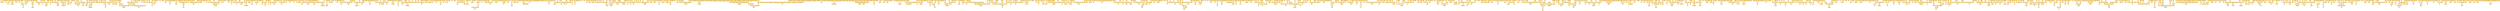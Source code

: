 strict graph {
	4.5	 [color=goldenrod2,
		fontname=calibri,
		shape=box,
		style=filled,
		xlabel=0.32];
	section	 [color=goldenrod2,
		fontname=calibri,
		shape=box,
		style=filled,
		xlabel=0.42];
	4.5 -- section	 [color=sienna,
		fontname=calibri,
		label=0.07,
		style=filled];
	4.1	 [color=goldenrod2,
		fontname=calibri,
		shape=box,
		style=filled,
		xlabel=0.25];
	Released	 [color=goldenrod2,
		fontname=calibri,
		shape=box,
		style=filled,
		xlabel=0.34];
	4.1 -- Released	 [color=sienna,
		fontname=calibri,
		label=0.08,
		style=filled];
	Condition	 [color=goldenrod2,
		fontname=calibri,
		shape=box,
		style=filled,
		xlabel=0.57];
	License	 [color=goldenrod2,
		fontname=calibri,
		shape=box,
		style=filled,
		xlabel=0.54];
	Condition -- License	 [color=sienna,
		fontname=calibri,
		label=0.1,
		style=filled];
	Lesser	 [color=goldenrod2,
		fontname=calibri,
		shape=box,
		style=filled,
		xlabel=0.51];
	Lesser -- License	 [color=sienna,
		fontname=calibri,
		label=0.09,
		style=filled];
	"General Public"	 [color=goldenrod2,
		fontname=calibri,
		shape=box,
		style=filled,
		xlabel=0.6];
	"General Public" -- Condition	 [color=sienna,
		fontname=calibri,
		label=0.1,
		style=filled];
	"Amber Project"	 [color=goldenrod2,
		fontname=calibri,
		shape=box,
		style=filled,
		xlabel=0.67];
	"General Public License"	 [color=goldenrod2,
		fontname=calibri,
		shape=box,
		style=filled,
		xlabel=0.72];
	"Amber Project" -- "General Public License"	 [color=sienna,
		fontname=calibri,
		label=0.09,
		style=filled];
	"GNU Lesser General"	 [color=goldenrod2,
		fontname=calibri,
		shape=box,
		style=filled,
		xlabel=0.72];
	"GNU Lesser General" -- "Amber Project"	 [color=sienna,
		fontname=calibri,
		label=0.08,
		style=filled];
	"Lesser General Public License"	 [color=goldenrod2,
		fontname=calibri,
		shape=box,
		style=filled,
		xlabel=1.0];
	"Lesser General Public License" -- Lesser	 [color=sienna,
		fontname=calibri,
		label=0.07,
		style=filled];
	implemented	 [color=goldenrod2,
		fontname=calibri,
		shape=box,
		style=filled,
		xlabel=0.38];
	provides	 [color=goldenrod2,
		fontname=calibri,
		shape=box,
		style=filled,
		xlabel=0.38];
	implemented -- provides	 [color=sienna,
		fontname=calibri,
		label=0.14,
		style=filled];
	therefore	 [color=goldenrod2,
		fontname=calibri,
		shape=box,
		style=filled,
		xlabel=0.06];
	fully	 [color=goldenrod2,
		fontname=calibri,
		shape=box,
		style=filled,
		xlabel=0.02];
	therefore -- fully	 [color=sienna,
		fontname=calibri,
		label=0.09,
		style=filled];
	MAC	 [color=goldenrod2,
		fontname=calibri,
		shape=box,
		style=filled,
		xlabel=0.59];
	toolset	 [color=goldenrod2,
		fontname=calibri,
		shape=box,
		style=filled,
		xlabel=0.57];
	MAC -- toolset	 [color=sienna,
		fontname=calibri,
		label=0.11,
		style=filled];
	architecture	 [color=goldenrod2,
		fontname=calibri,
		shape=box,
		style=filled,
		xlabel=0.31];
	supported	 [color=goldenrod2,
		fontname=calibri,
		shape=box,
		style=filled,
		xlabel=0.32];
	architecture -- supported	 [color=sienna,
		fontname=calibri,
		label=0.09,
		style=filled];
	incorporating	 [color=goldenrod2,
		fontname=calibri,
		shape=box,
		style=filled,
		xlabel=0.28];
	incorporating -- architecture	 [color=sienna,
		fontname=calibri,
		label=0.09,
		style=filled];
	core	 [color=goldenrod2,
		fontname=calibri,
		shape=box,
		style=filled,
		xlabel=0.67];
	"FPGA system"	 [color=goldenrod2,
		fontname=calibri,
		shape=box,
		style=filled,
		xlabel=0.63];
	core -- "FPGA system"	 [color=sienna,
		fontname=calibri,
		label=0.09,
		style=filled];
	"FPGA system" -- MAC	 [color=sienna,
		fontname=calibri,
		label=0.1,
		style=filled];
	peripherals	 [color=goldenrod2,
		fontname=calibri,
		shape=box,
		style=filled,
		xlabel=0.39];
	peripherals -- provides	 [color=sienna,
		fontname=calibri,
		label=0.12,
		style=filled];
	license	 [color=goldenrod2,
		fontname=calibri,
		shape=box,
		style=filled,
		xlabel=0.42];
	"RISC processor"	 [color=goldenrod2,
		fontname=calibri,
		shape=box,
		style=filled,
		xlabel=0.45];
	license -- "RISC processor"	 [color=sienna,
		fontname=calibri,
		label=0.1,
		style=filled];
	older	 [color=goldenrod2,
		fontname=calibri,
		shape=box,
		style=filled,
		xlabel=0.28];
	older -- supported	 [color=sienna,
		fontname=calibri,
		label=0.09,
		style=filled];
	patents	 [color=goldenrod2,
		fontname=calibri,
		shape=box,
		style=filled,
		xlabel=0.19];
	patents -- older	 [color=sienna,
		fontname=calibri,
		label=0.08,
		style=filled];
	covered	 [color=goldenrod2,
		fontname=calibri,
		shape=box,
		style=filled,
		xlabel=0.28];
	covered -- architecture	 [color=sienna,
		fontname=calibri,
		label=0.09,
		style=filled];
	ARM	 [color=goldenrod2,
		fontname=calibri,
		shape=box,
		style=filled,
		xlabel=0.55];
	ARM -- MAC	 [color=sienna,
		fontname=calibri,
		label=0.1,
		style=filled];
	Architecture	 [color=goldenrod2,
		fontname=calibri,
		shape=box,
		style=filled,
		xlabel=0.47];
	"v2a instruction"	 [color=goldenrod2,
		fontname=calibri,
		shape=box,
		style=filled,
		xlabel=0.45];
	Architecture -- "v2a instruction"	 [color=sienna,
		fontname=calibri,
		label=0.09,
		style=filled];
	"v2a instruction" -- license	 [color=sienna,
		fontname=calibri,
		label=0.1,
		style=filled];
	"set architecture"	 [color=goldenrod2,
		fontname=calibri,
		shape=box,
		style=filled,
		xlabel=0.49];
	"set architecture" -- Architecture	 [color=sienna,
		fontname=calibri,
		label=0.09,
		style=filled];
	"ARM instruction"	 [color=goldenrod2,
		fontname=calibri,
		shape=box,
		style=filled,
		xlabel=0.49];
	"ARM instruction" -- Architecture	 [color=sienna,
		fontname=calibri,
		label=0.09,
		style=filled];
	"Amber processor core"	 [color=goldenrod2,
		fontname=calibri,
		shape=box,
		style=filled,
		xlabel=0.76];
	"Amber processor core" -- core	 [color=sienna,
		fontname=calibri,
		label=0.08,
		style=filled];
	better	 [color=goldenrod2,
		fontname=calibri,
		shape=box,
		style=filled,
		xlabel=0.19];
	completely	 [color=goldenrod2,
		fontname=calibri,
		shape=box,
		style=filled,
		xlabel=0.17];
	better -- completely	 [color=sienna,
		fontname=calibri,
		label=0.11,
		style=filled];
	complex	 [color=goldenrod2,
		fontname=calibri,
		shape=box,
		style=filled,
		xlabel=0.4];
	15	 [color=goldenrod2,
		fontname=calibri,
		shape=box,
		style=filled,
		xlabel=0.4];
	complex -- 15	 [color=sienna,
		fontname=calibri,
		label=0.19,
		style=filled];
	performance	 [color=goldenrod2,
		fontname=calibri,
		shape=box,
		style=filled,
		xlabel=0.23];
	Overall	 [color=goldenrod2,
		fontname=calibri,
		shape=box,
		style=filled,
		xlabel=0.22];
	performance -- Overall	 [color=sienna,
		fontname=calibri,
		label=0.09,
		style=filled];
	Overall -- completely	 [color=sienna,
		fontname=calibri,
		label=0.09,
		style=filled];
	detected	 [color=goldenrod2,
		fontname=calibri,
		shape=box,
		style=filled,
		xlabel=0.11];
	larger	 [color=goldenrod2,
		fontname=calibri,
		shape=box,
		style=filled,
		xlabel=0.07];
	detected -- larger	 [color=sienna,
		fontname=calibri,
		label=0.09,
		style=filled];
	miss	 [color=goldenrod2,
		fontname=calibri,
		shape=box,
		style=filled,
		xlabel=0.51];
	"core Instruction"	 [color=goldenrod2,
		fontname=calibri,
		shape=box,
		style=filled,
		xlabel=0.49];
	miss -- "core Instruction"	 [color=sienna,
		fontname=calibri,
		label=0.1,
		style=filled];
	instruction	 [color=goldenrod2,
		fontname=calibri,
		shape=box,
		style=filled,
		xlabel=0.79];
	conflict	 [color=goldenrod2,
		fontname=calibri,
		shape=box,
		style=filled,
		xlabel=0.53];
	instruction -- conflict	 [color=sienna,
		fontname=calibri,
		label=0.08,
		style=filled];
	conflict -- "core Instruction"	 [color=sienna,
		fontname=calibri,
		label=0.09,
		style=filled];
	pipeline	 [color=goldenrod2,
		fontname=calibri,
		shape=box,
		style=filled,
		xlabel=0.59];
	pipeline -- conflict	 [color=sienna,
		fontname=calibri,
		label=0.09,
		style=filled];
	single	 [color=goldenrod2,
		fontname=calibri,
		shape=box,
		style=filled,
		xlabel=0.3];
	detail	 [color=goldenrod2,
		fontname=calibri,
		shape=box,
		style=filled,
		xlabel=0.29];
	single -- detail	 [color=sienna,
		fontname=calibri,
		label=0.1,
		style=filled];
	multiplication	 [color=goldenrod2,
		fontname=calibri,
		shape=box,
		style=filled,
		xlabel=0.31];
	corresponds	 [color=goldenrod2,
		fontname=calibri,
		shape=box,
		style=filled,
		xlabel=0.33];
	multiplication -- corresponds	 [color=sienna,
		fontname=calibri,
		label=0.09,
		style=filled];
	unless	 [color=goldenrod2,
		fontname=calibri,
		shape=box,
		style=filled,
		xlabel=0.17];
	unless -- better	 [color=sienna,
		fontname=calibri,
		label=0.1,
		style=filled];
	based	 [color=goldenrod2,
		fontname=calibri,
		shape=box,
		style=filled,
		xlabel=0.28];
	based -- single	 [color=sienna,
		fontname=calibri,
		label=0.09,
		style=filled];
	overload	 [color=goldenrod2,
		fontname=calibri,
		shape=box,
		style=filled,
		xlabel=0.42];
	"Verilog implementation"	 [color=goldenrod2,
		fontname=calibri,
		shape=box,
		style=filled,
		xlabel=0.45];
	overload -- "Verilog implementation"	 [color=sienna,
		fontname=calibri,
		label=0.1,
		style=filled];
	closely	 [color=goldenrod2,
		fontname=calibri,
		shape=box,
		style=filled,
		xlabel=0.19];
	closely -- completely	 [color=sienna,
		fontname=calibri,
		label=0.11,
		style=filled];
	details	 [color=goldenrod2,
		fontname=calibri,
		shape=box,
		style=filled,
		xlabel=0.11];
	details -- completely	 [color=sienna,
		fontname=calibri,
		label=0.09,
		style=filled];
	encoding	 [color=goldenrod2,
		fontname=calibri,
		shape=box,
		style=filled,
		xlabel=0.36];
	encoding -- complex	 [color=sienna,
		fontname=calibri,
		label=0.11,
		style=filled];
	"wishbone interface"	 [color=goldenrod2,
		fontname=calibri,
		shape=box,
		style=filled,
		xlabel=0.61];
	"wishbone interface" -- pipeline	 [color=sienna,
		fontname=calibri,
		label=0.08,
		style=filled];
	4096	 [color=goldenrod2,
		fontname=calibri,
		shape=box,
		style=filled,
		xlabel=0.28];
	independent	 [color=goldenrod2,
		fontname=calibri,
		shape=box,
		style=filled,
		xlabel=0.31];
	4096 -- independent	 [color=sienna,
		fontname=calibri,
		label=0.1,
		style=filled];
	12288	 [color=goldenrod2,
		fontname=calibri,
		shape=box,
		style=filled,
		xlabel=0.28];
	12288 -- independent	 [color=sienna,
		fontname=calibri,
		label=0.1,
		style=filled];
	tells	 [color=goldenrod2,
		fontname=calibri,
		shape=box,
		style=filled,
		xlabel=0.25];
	tells -- 4096	 [color=sienna,
		fontname=calibri,
		label=0.09,
		style=filled];
	tells -- 12288	 [color=sienna,
		fontname=calibri,
		label=0.09,
		style=filled];
	stc	 [color=goldenrod2,
		fontname=calibri,
		shape=box,
		style=filled,
		xlabel=0.57];
	"-User"	 [color=goldenrod2,
		fontname=calibri,
		shape=box,
		style=filled,
		xlabel=0.53];
	stc -- "-User"	 [color=sienna,
		fontname=calibri,
		label=0.1,
		style=filled];
	coprocessor	 [color=goldenrod2,
		fontname=calibri,
		shape=box,
		style=filled,
		xlabel=0.71];
	"processor core"	 [color=goldenrod2,
		fontname=calibri,
		shape=box,
		style=filled,
		xlabel=0.75];
	coprocessor -- "processor core"	 [color=sienna,
		fontname=calibri,
		label=0.09,
		style=filled];
	"Verilog source file"	 [color=goldenrod2,
		fontname=calibri,
		shape=box,
		style=filled,
		xlabel=0.76];
	"processor core" -- "Verilog source file"	 [color=sienna,
		fontname=calibri,
		label=0.11,
		style=filled];
	processing	 [color=goldenrod2,
		fontname=calibri,
		shape=box,
		style=filled,
		xlabel=0.19];
	processing -- tells	 [color=sienna,
		fontname=calibri,
		label=0.08,
		style=filled];
	firq	 [color=goldenrod2,
		fontname=calibri,
		shape=box,
		style=filled,
		xlabel=0.65];
	firq -- coprocessor	 [color=sienna,
		fontname=calibri,
		label=0.08,
		style=filled];
	8.4	 [color=goldenrod2,
		fontname=calibri,
		shape=box,
		style=filled,
		xlabel=0.36];
	table	 [color=goldenrod2,
		fontname=calibri,
		shape=box,
		style=filled,
		xlabel=0.36];
	8.4 -- table	 [color=sienna,
		fontname=calibri,
		label=0.1,
		style=filled];
	Amber25	 [color=goldenrod2,
		fontname=calibri,
		shape=box,
		style=filled,
		xlabel=0.65];
	"Project Directory"	 [color=goldenrod2,
		fontname=calibri,
		shape=box,
		style=filled,
		xlabel=0.6];
	Amber25 -- "Project Directory"	 [color=sienna,
		fontname=calibri,
		label=0.09,
		style=filled];
	describes	 [color=goldenrod2,
		fontname=calibri,
		shape=box,
		style=filled,
		xlabel=0.4];
	describes -- 8.4	 [color=sienna,
		fontname=calibri,
		label=0.08,
		style=filled];
	"-Supervisor"	 [color=goldenrod2,
		fontname=calibri,
		shape=box,
		style=filled,
		xlabel=0.57];
	"-Supervisor" -- "-User"	 [color=sienna,
		fontname=calibri,
		label=0.09,
		style=filled];
	"Directory Structure"	 [color=goldenrod2,
		fontname=calibri,
		shape=box,
		style=filled,
		xlabel=0.6];
	"Directory Structure" -- Amber25	 [color=sienna,
		fontname=calibri,
		label=0.09,
		style=filled];
	"Processor mode"	 [color=goldenrod2,
		fontname=calibri,
		shape=box,
		style=filled,
		xlabel=0.45];
	"Processor mode" -- describes	 [color=sienna,
		fontname=calibri,
		label=0.08,
		style=filled];
	Little	 [color=goldenrod2,
		fontname=calibri,
		shape=box,
		style=filled,
		xlabel=0.36];
	34	 [color=goldenrod2,
		fontname=calibri,
		shape=box,
		style=filled,
		xlabel=0.33];
	Little -- 34	 [color=sienna,
		fontname=calibri,
		label=0.13,
		style=filled];
	slow	 [color=goldenrod2,
		fontname=calibri,
		shape=box,
		style=filled,
		xlabel=0.33];
	slow -- Little	 [color=sienna,
		fontname=calibri,
		label=0.12,
		style=filled];
	Multiply	 [color=goldenrod2,
		fontname=calibri,
		shape=box,
		style=filled,
		xlabel=0.4];
	Multiply -- 34	 [color=sienna,
		fontname=calibri,
		label=0.09,
		style=filled];
	"Booth algorithm"	 [color=goldenrod2,
		fontname=calibri,
		shape=box,
		style=filled,
		xlabel=0.67];
	"Booth algorithm" -- "Booth algorithm"	 [color=sienna,
		fontname=calibri,
		label=0.06,
		style=filled];
	10.4	 [color=goldenrod2,
		fontname=calibri,
		shape=box,
		style=filled,
		xlabel=0.36];
	installed	 [color=goldenrod2,
		fontname=calibri,
		shape=box,
		style=filled,
		xlabel=0.35];
	10.4 -- installed	 [color=sienna,
		fontname=calibri,
		label=0.19,
		style=filled];
	Simulation	 [color=goldenrod2,
		fontname=calibri,
		shape=box,
		style=filled,
		xlabel=0.47];
	simulator	 [color=goldenrod2,
		fontname=calibri,
		shape=box,
		style=filled,
		xlabel=0.54];
	Simulation -- simulator	 [color=sienna,
		fontname=calibri,
		label=0.08,
		style=filled];
	12.1	 [color=goldenrod2,
		fontname=calibri,
		shape=box,
		style=filled,
		xlabel=0.36];
	12.1 -- installed	 [color=sienna,
		fontname=calibri,
		label=0.19,
		style=filled];
	project	 [color=goldenrod2,
		fontname=calibri,
		shape=box,
		style=filled,
		xlabel=0.66];
	SE	 [color=goldenrod2,
		fontname=calibri,
		shape=box,
		style=filled,
		xlabel=0.57];
	project -- SE	 [color=sienna,
		fontname=calibri,
		label=0.08,
		style=filled];
	simulations	 [color=goldenrod2,
		fontname=calibri,
		shape=box,
		style=filled,
		xlabel=0.54];
	SE -- simulations	 [color=sienna,
		fontname=calibri,
		label=0.09,
		style=filled];
	simulations -- simulator	 [color=sienna,
		fontname=calibri,
		label=0.1,
		style=filled];
	simulators	 [color=goldenrod2,
		fontname=calibri,
		shape=box,
		style=filled,
		xlabel=0.28];
	compatible	 [color=goldenrod2,
		fontname=calibri,
		shape=box,
		style=filled,
		xlabel=0.3];
	simulators -- compatible	 [color=sienna,
		fontname=calibri,
		label=0.11,
		style=filled];
	"etc."	 [color=goldenrod2,
		fontname=calibri,
		shape=box,
		style=filled,
		xlabel=0.39];
	"etc." -- 10.4	 [color=sienna,
		fontname=calibri,
		label=0.11,
		style=filled];
	"etc." -- 12.1	 [color=sienna,
		fontname=calibri,
		label=0.11,
		style=filled];
	"v6.5"	 [color=goldenrod2,
		fontname=calibri,
		shape=box,
		style=filled,
		xlabel=0.57];
	"v6.5" -- simulations	 [color=sienna,
		fontname=calibri,
		label=0.1,
		style=filled];
	able	 [color=goldenrod2,
		fontname=calibri,
		shape=box,
		style=filled,
		xlabel=0.13];
	"Modelsim SE"	 [color=goldenrod2,
		fontname=calibri,
		shape=box,
		style=filled,
		xlabel=0.23];
	able -- "Modelsim SE"	 [color=sienna,
		fontname=calibri,
		label=0.08,
		style=filled];
	"Modelsim SE" -- simulators	 [color=sienna,
		fontname=calibri,
		label=0.09,
		style=filled];
	"Modelsim SE v6.5"	 [color=goldenrod2,
		fontname=calibri,
		shape=box,
		style=filled,
		xlabel=0.25];
	"Modelsim SE v6.5" -- simulators	 [color=sienna,
		fontname=calibri,
		label=0.09,
		style=filled];
	limited	 [color=goldenrod2,
		fontname=calibri,
		shape=box,
		style=filled,
		xlabel=0.15];
	"Write Back"	 [color=goldenrod2,
		fontname=calibri,
		shape=box,
		style=filled,
		xlabel=0.23];
	limited -- "Write Back"	 [color=sienna,
		fontname=calibri,
		label=0.08,
		style=filled];
	object	 [color=goldenrod2,
		fontname=calibri,
		shape=box,
		style=filled,
		xlabel=0.39];
	14	 [color=goldenrod2,
		fontname=calibri,
		shape=box,
		style=filled,
		xlabel=0.4];
	object -- 14	 [color=sienna,
		fontname=calibri,
		label=0.1,
		style=filled];
	comprise	 [color=goldenrod2,
		fontname=calibri,
		shape=box,
		style=filled,
		xlabel=0.31];
	"Write Back stage"	 [color=goldenrod2,
		fontname=calibri,
		shape=box,
		style=filled,
		xlabel=0.25];
	comprise -- "Write Back stage"	 [color=sienna,
		fontname=calibri,
		label=0.08,
		style=filled];
	sending	 [color=goldenrod2,
		fontname=calibri,
		shape=box,
		style=filled,
		xlabel=0.22];
	"Write Back stage" -- sending	 [color=sienna,
		fontname=calibri,
		label=0.1,
		style=filled];
	replacement	 [color=goldenrod2,
		fontname=calibri,
		shape=box,
		style=filled,
		xlabel=0.53];
	Write	 [color=goldenrod2,
		fontname=calibri,
		shape=box,
		style=filled,
		xlabel=0.48];
	replacement -- Write	 [color=sienna,
		fontname=calibri,
		label=0.09,
		style=filled];
	"stand-alone replacement"	 [color=goldenrod2,
		fontname=calibri,
		shape=box,
		style=filled,
		xlabel=0.49];
	Write -- "stand-alone replacement"	 [color=sienna,
		fontname=calibri,
		label=0.12,
		style=filled];
	sending -- "Write Back"	 [color=sienna,
		fontname=calibri,
		label=0.12,
		style=filled];
	Back	 [color=goldenrod2,
		fontname=calibri,
		shape=box,
		style=filled,
		xlabel=0.42];
	Back -- object	 [color=sienna,
		fontname=calibri,
		label=0.09,
		style=filled];
	a25_execute	 [color=goldenrod2,
		fontname=calibri,
		shape=box,
		style=filled,
		xlabel=0.65];
	"a25_core/"	 [color=goldenrod2,
		fontname=calibri,
		shape=box,
		style=filled,
		xlabel=0.57];
	a25_execute -- "a25_core/"	 [color=sienna,
		fontname=calibri,
		label=0.08,
		style=filled];
	"a25_core/" -- replacement	 [color=sienna,
		fontname=calibri,
		label=0.08,
		style=filled];
	"Back stage"	 [color=goldenrod2,
		fontname=calibri,
		shape=box,
		style=filled,
		xlabel=0.45];
	"Back stage" -- "stand-alone replacement"	 [color=sienna,
		fontname=calibri,
		label=0.09,
		style=filled];
	Coregen	 [color=goldenrod2,
		fontname=calibri,
		shape=box,
		style=filled,
		xlabel=0.69];
	"Scaled register"	 [color=goldenrod2,
		fontname=calibri,
		shape=box,
		style=filled,
		xlabel=0.71];
	Coregen -- "Scaled register"	 [color=sienna,
		fontname=calibri,
		label=0.26,
		style=filled];
	sw	 [color=goldenrod2,
		fontname=calibri,
		shape=box,
		style=filled,
		xlabel=0.57];
	"Virtex-6 development"	 [color=goldenrod2,
		fontname=calibri,
		shape=box,
		style=filled,
		xlabel=0.49];
	sw -- "Virtex-6 development"	 [color=sienna,
		fontname=calibri,
		label=0.08,
		style=filled];
	go	 [color=goldenrod2,
		fontname=calibri,
		shape=box,
		style=filled,
		xlabel=0.39];
	multiply	 [color=goldenrod2,
		fontname=calibri,
		shape=box,
		style=filled,
		xlabel=0.38];
	go -- multiply	 [color=sienna,
		fontname=calibri,
		label=0.12,
		style=filled];
	"a25_fetch.v"	 [color=goldenrod2,
		fontname=calibri,
		shape=box,
		style=filled,
		xlabel=0.57];
	"a25_fetch.v" -- "Virtex-6 development"	 [color=sienna,
		fontname=calibri,
		label=0.08,
		style=filled];
	"Xilinx Virtex-6"	 [color=goldenrod2,
		fontname=calibri,
		shape=box,
		style=filled,
		xlabel=0.23];
	"Xilinx Virtex-6 DDR3"	 [color=goldenrod2,
		fontname=calibri,
		shape=box,
		style=filled,
		xlabel=0.25];
	"Xilinx Virtex-6" -- "Xilinx Virtex-6 DDR3"	 [color=sienna,
		fontname=calibri,
		label=0.08,
		style=filled];
	ls	 [color=goldenrod2,
		fontname=calibri,
		shape=box,
		style=filled,
		xlabel=0.28];
	Note	 [color=goldenrod2,
		fontname=calibri,
		shape=box,
		style=filled,
		xlabel=0.28];
	ls -- Note	 [color=sienna,
		fontname=calibri,
		label=0.09,
		style=filled];
	2.	 [color=goldenrod2,
		fontname=calibri,
		shape=box,
		style=filled,
		xlabel=0.28];
	Note -- 2.	 [color=sienna,
		fontname=calibri,
		label=0.09,
		style=filled];
	Extent	 [color=goldenrod2,
		fontname=calibri,
		shape=box,
		style=filled,
		xlabel=0.42];
	amount	 [color=goldenrod2,
		fontname=calibri,
		shape=box,
		style=filled,
		xlabel=0.46];
	Extent -- amount	 [color=sienna,
		fontname=calibri,
		label=0.09,
		style=filled];
	find	 [color=goldenrod2,
		fontname=calibri,
		shape=box,
		style=filled,
		xlabel=0.46];
	amount -- find	 [color=sienna,
		fontname=calibri,
		label=0.15,
		style=filled];
	da	 [color=goldenrod2,
		fontname=calibri,
		shape=box,
		style=filled,
		xlabel=0.57];
	"Rotate Right"	 [color=goldenrod2,
		fontname=calibri,
		shape=box,
		style=filled,
		xlabel=0.6];
	da -- "Rotate Right"	 [color=sienna,
		fontname=calibri,
		label=0.09,
		style=filled];
	CO	 [color=goldenrod2,
		fontname=calibri,
		shape=box,
		style=filled,
		xlabel=0.47];
	Decrement	 [color=goldenrod2,
		fontname=calibri,
		shape=box,
		style=filled,
		xlabel=0.48];
	CO -- Decrement	 [color=sienna,
		fontname=calibri,
		label=0.1,
		style=filled];
	ed	 [color=goldenrod2,
		fontname=calibri,
		shape=box,
		style=filled,
		xlabel=0.34];
	append	 [color=goldenrod2,
		fontname=calibri,
		shape=box,
		style=filled,
		xlabel=0.39];
	ed -- append	 [color=sienna,
		fontname=calibri,
		label=0.08,
		style=filled];
	append -- Extent	 [color=sienna,
		fontname=calibri,
		label=0.09,
		style=filled];
	ea	 [color=goldenrod2,
		fontname=calibri,
		shape=box,
		style=filled,
		xlabel=0.48];
	ea -- CO	 [color=sienna,
		fontname=calibri,
		label=0.1,
		style=filled];
	else	 [color=goldenrod2,
		fontname=calibri,
		shape=box,
		style=filled,
		xlabel=0.22];
	"Decrement After"	 [color=goldenrod2,
		fontname=calibri,
		shape=box,
		style=filled,
		xlabel=0.23];
	else -- "Decrement After"	 [color=sienna,
		fontname=calibri,
		label=0.11,
		style=filled];
	Rotate	 [color=goldenrod2,
		fontname=calibri,
		shape=box,
		style=filled,
		xlabel=0.51];
	"{ c_in,"	 [color=goldenrod2,
		fontname=calibri,
		shape=box,
		style=filled,
		xlabel=0.49];
	Rotate -- "{ c_in,"	 [color=sienna,
		fontname=calibri,
		label=0.09,
		style=filled];
	"{ c_in," -- Decrement	 [color=sienna,
		fontname=calibri,
		label=0.09,
		style=filled];
	bs_c_in	 [color=goldenrod2,
		fontname=calibri,
		shape=box,
		style=filled,
		xlabel=0.57];
	bs_c_in -- "Rotate Right"	 [color=sienna,
		fontname=calibri,
		label=0.09,
		style=filled];
	carry_in	 [color=goldenrod2,
		fontname=calibri,
		shape=box,
		style=filled,
		xlabel=0.57];
	carry	 [color=goldenrod2,
		fontname=calibri,
		shape=box,
		style=filled,
		xlabel=0.6];
	carry_in -- carry	 [color=sienna,
		fontname=calibri,
		label=0.09,
		style=filled];
	carry -- "Rotate Right"	 [color=sienna,
		fontname=calibri,
		label=0.15,
		style=filled];
	c_in	 [color=goldenrod2,
		fontname=calibri,
		shape=box,
		style=filled,
		xlabel=0.65];
	asr	 [color=goldenrod2,
		fontname=calibri,
		shape=box,
		style=filled,
		xlabel=0.69];
	c_in -- asr	 [color=sienna,
		fontname=calibri,
		label=0.09,
		style=filled];
	cout_sel	 [color=goldenrod2,
		fontname=calibri,
		shape=box,
		style=filled,
		xlabel=0.57];
	cout_sel -- "Rotate Right"	 [color=sienna,
		fontname=calibri,
		label=0.09,
		style=filled];
	01	 [color=goldenrod2,
		fontname=calibri,
		shape=box,
		style=filled,
		xlabel=0.13];
	01 -- else	 [color=sienna,
		fontname=calibri,
		label=0.08,
		style=filled];
	Ignore	 [color=goldenrod2,
		fontname=calibri,
		shape=box,
		style=filled,
		xlabel=0.51];
	Ignore -- "{ c_in,"	 [color=sienna,
		fontname=calibri,
		label=0.09,
		style=filled];
	tool	 [color=goldenrod2,
		fontname=calibri,
		shape=box,
		style=filled,
		xlabel=0.42];
	"ISE software"	 [color=goldenrod2,
		fontname=calibri,
		shape=box,
		style=filled,
		xlabel=0.45];
	tool -- "ISE software"	 [color=sienna,
		fontname=calibri,
		label=0.09,
		style=filled];
	"memory controller"	 [color=goldenrod2,
		fontname=calibri,
		shape=box,
		style=filled,
		xlabel=0.49];
	"ISE software" -- "memory controller"	 [color=sienna,
		fontname=calibri,
		label=0.1,
		style=filled];
	optain	 [color=goldenrod2,
		fontname=calibri,
		shape=box,
		style=filled,
		xlabel=0.57];
	copyright	 [color=goldenrod2,
		fontname=calibri,
		shape=box,
		style=filled,
		xlabel=0.52];
	optain -- copyright	 [color=sienna,
		fontname=calibri,
		label=0.08,
		style=filled];
	copyright -- "memory controller"	 [color=sienna,
		fontname=calibri,
		label=0.1,
		style=filled];
	user	 [color=goldenrod2,
		fontname=calibri,
		shape=box,
		style=filled,
		xlabel=0.5];
	user -- "memory controller"	 [color=sienna,
		fontname=calibri,
		label=0.14,
		style=filled];
	"mcb_ddr3.v"	 [color=goldenrod2,
		fontname=calibri,
		shape=box,
		style=filled,
		xlabel=0.65];
	"mcb_ddr3.v" -- optain	 [color=sienna,
		fontname=calibri,
		label=0.08,
		style=filled];
	"Wishbone bridge"	 [color=goldenrod2,
		fontname=calibri,
		shape=box,
		style=filled,
		xlabel=0.45];
	"Wishbone bridge" -- "memory controller"	 [color=sienna,
		fontname=calibri,
		label=0.11,
		style=filled];
	"correct memory"	 [color=goldenrod2,
		fontname=calibri,
		shape=box,
		style=filled,
		xlabel=0.49];
	"correct memory" -- user	 [color=sienna,
		fontname=calibri,
		label=0.13,
		style=filled];
	"Coregen tool"	 [color=goldenrod2,
		fontname=calibri,
		shape=box,
		style=filled,
		xlabel=0.45];
	"Coregen tool" -- "memory controller"	 [color=sienna,
		fontname=calibri,
		label=0.11,
		style=filled];
	"Xilinx Spartan-6 DDR3"	 [color=goldenrod2,
		fontname=calibri,
		shape=box,
		style=filled,
		xlabel=0.83];
	"Xilinx Spartan-6 DDR3" -- "mcb_ddr3.v"	 [color=sienna,
		fontname=calibri,
		label=0.08,
		style=filled];
	"Xilinx Coregen tool"	 [color=goldenrod2,
		fontname=calibri,
		shape=box,
		style=filled,
		xlabel=0.25];
	"Xilinx Coregen tool" -- tool	 [color=sienna,
		fontname=calibri,
		label=0.08,
		style=filled];
	Unsigned	 [color=goldenrod2,
		fontname=calibri,
		shape=box,
		style=filled,
		xlabel=0.48];
	Flag	 [color=goldenrod2,
		fontname=calibri,
		shape=box,
		style=filled,
		xlabel=0.47];
	Unsigned -- Flag	 [color=sienna,
		fontname=calibri,
		label=0.1,
		style=filled];
	ge	 [color=goldenrod2,
		fontname=calibri,
		shape=box,
		style=filled,
		xlabel=0.57];
	Offset	 [color=goldenrod2,
		fontname=calibri,
		shape=box,
		style=filled,
		xlabel=0.54];
	ge -- Offset	 [color=sienna,
		fontname=calibri,
		label=0.08,
		style=filled];
	"'P'"	 [color=goldenrod2,
		fontname=calibri,
		shape=box,
		style=filled,
		xlabel=0.71];
	rrx	 [color=goldenrod2,
		fontname=calibri,
		shape=box,
		style=filled,
		xlabel=0.65];
	"'P'" -- rrx	 [color=sienna,
		fontname=calibri,
		label=0.08,
		style=filled];
	"Full Ascending"	 [color=goldenrod2,
		fontname=calibri,
		shape=box,
		style=filled,
		xlabel=0.6];
	rrx -- "Full Ascending"	 [color=sienna,
		fontname=calibri,
		label=0.08,
		style=filled];
	stmfd	 [color=goldenrod2,
		fontname=calibri,
		shape=box,
		style=filled,
		xlabel=0.57];
	stmfd -- Offset	 [color=sienna,
		fontname=calibri,
		label=0.08,
		style=filled];
	ldmea	 [color=goldenrod2,
		fontname=calibri,
		shape=box,
		style=filled,
		xlabel=0.57];
	ldmea -- Offset	 [color=sienna,
		fontname=calibri,
		label=0.08,
		style=filled];
	lmddb	 [color=goldenrod2,
		fontname=calibri,
		shape=box,
		style=filled,
		xlabel=0.57];
	lmddb -- Offset	 [color=sienna,
		fontname=calibri,
		label=0.08,
		style=filled];
	stmdb	 [color=goldenrod2,
		fontname=calibri,
		shape=box,
		style=filled,
		xlabel=0.57];
	stmdb -- Offset	 [color=sienna,
		fontname=calibri,
		label=0.08,
		style=filled];
	stmea	 [color=goldenrod2,
		fontname=calibri,
		shape=box,
		style=filled,
		xlabel=0.57];
	stmea -- Offset	 [color=sienna,
		fontname=calibri,
		label=0.08,
		style=filled];
	Ascending	 [color=goldenrod2,
		fontname=calibri,
		shape=box,
		style=filled,
		xlabel=0.41];
	overflow	 [color=goldenrod2,
		fontname=calibri,
		shape=box,
		style=filled,
		xlabel=0.41];
	Ascending -- overflow	 [color=sienna,
		fontname=calibri,
		label=0.09,
		style=filled];
	fa	 [color=goldenrod2,
		fontname=calibri,
		shape=box,
		style=filled,
		xlabel=0.51];
	"{ full_adder_cout,"	 [color=goldenrod2,
		fontname=calibri,
		shape=box,
		style=filled,
		xlabel=0.49];
	fa -- "{ full_adder_cout,"	 [color=sienna,
		fontname=calibri,
		label=0.09,
		style=filled];
	"{ full_adder_cout," -- Unsigned	 [color=sienna,
		fontname=calibri,
		label=0.09,
		style=filled];
	Full	 [color=goldenrod2,
		fontname=calibri,
		shape=box,
		style=filled,
		xlabel=0.47];
	Full -- Flag	 [color=sienna,
		fontname=calibri,
		label=0.11,
		style=filled];
	"Full Ascending" -- stmfd	 [color=sienna,
		fontname=calibri,
		label=0.08,
		style=filled];
	"Full Ascending" -- stmea	 [color=sienna,
		fontname=calibri,
		label=0.08,
		style=filled];
	ldmia	 [color=goldenrod2,
		fontname=calibri,
		shape=box,
		style=filled,
		xlabel=0.57];
	ldmia -- Offset	 [color=sienna,
		fontname=calibri,
		label=0.08,
		style=filled];
	stmia	 [color=goldenrod2,
		fontname=calibri,
		shape=box,
		style=filled,
		xlabel=0.57];
	stmia -- Offset	 [color=sienna,
		fontname=calibri,
		label=0.08,
		style=filled];
	ldmfd	 [color=goldenrod2,
		fontname=calibri,
		shape=box,
		style=filled,
		xlabel=0.57];
	ldmfd -- Offset	 [color=sienna,
		fontname=calibri,
		label=0.08,
		style=filled];
	3.	 [color=goldenrod2,
		fontname=calibri,
		shape=box,
		style=filled,
		xlabel=0.28];
	"Carry Flag"	 [color=goldenrod2,
		fontname=calibri,
		shape=box,
		style=filled,
		xlabel=0.23];
	3. -- "Carry Flag"	 [color=sienna,
		fontname=calibri,
		label=0.08,
		style=filled];
	imm_8	 [color=goldenrod2,
		fontname=calibri,
		shape=box,
		style=filled,
		xlabel=0.57];
	imm_8 -- Offset	 [color=sienna,
		fontname=calibri,
		label=0.08,
		style=filled];
	"boot-loader"	 [color=goldenrod2,
		fontname=calibri,
		shape=box,
		style=filled,
		xlabel=0.73];
	"boot-loader" -- "boot-loader"	 [color=sienna,
		fontname=calibri,
		label=0.0,
		style=filled];
	updated	 [color=goldenrod2,
		fontname=calibri,
		shape=box,
		style=filled,
		xlabel=0.45];
	base	 [color=goldenrod2,
		fontname=calibri,
		shape=box,
		style=filled,
		xlabel=0.42];
	updated -- base	 [color=sienna,
		fontname=calibri,
		label=0.1,
		style=filled];
	Indicates	 [color=goldenrod2,
		fontname=calibri,
		shape=box,
		style=filled,
		xlabel=0.25];
	"W21 Indicates"	 [color=goldenrod2,
		fontname=calibri,
		shape=box,
		style=filled,
		xlabel=0.23];
	Indicates -- "W21 Indicates"	 [color=sienna,
		fontname=calibri,
		label=0.1,
		style=filled];
	transfer	 [color=goldenrod2,
		fontname=calibri,
		shape=box,
		style=filled,
		xlabel=0.53];
	"base register"	 [color=goldenrod2,
		fontname=calibri,
		shape=box,
		style=filled,
		xlabel=0.49];
	transfer -- "base register"	 [color=sienna,
		fontname=calibri,
		label=0.11,
		style=filled];
	39	 [color=goldenrod2,
		fontname=calibri,
		shape=box,
		style=filled,
		xlabel=0.13];
	39 -- "W21 Indicates"	 [color=sienna,
		fontname=calibri,
		label=0.08,
		style=filled];
	possible	 [color=goldenrod2,
		fontname=calibri,
		shape=box,
		style=filled,
		xlabel=0.08];
	Generates	 [color=goldenrod2,
		fontname=calibri,
		shape=box,
		style=filled,
		xlabel=0.17];
	possible -- Generates	 [color=sienna,
		fontname=calibri,
		label=0.08,
		style=filled];
	dense	 [color=goldenrod2,
		fontname=calibri,
		shape=box,
		style=filled,
		xlabel=0.42];
	check	 [color=goldenrod2,
		fontname=calibri,
		shape=box,
		style=filled,
		xlabel=0.44];
	dense -- check	 [color=sienna,
		fontname=calibri,
		label=0.12,
		style=filled];
	worst	 [color=goldenrod2,
		fontname=calibri,
		shape=box,
		style=filled,
		xlabel=0.42];
	check -- worst	 [color=sienna,
		fontname=calibri,
		label=0.13,
		style=filled];
	stream	 [color=goldenrod2,
		fontname=calibri,
		shape=box,
		style=filled,
		xlabel=0.47];
	"worst case"	 [color=goldenrod2,
		fontname=calibri,
		shape=box,
		style=filled,
		xlabel=0.49];
	stream -- "worst case"	 [color=sienna,
		fontname=calibri,
		label=0.15,
		style=filled];
	cope	 [color=goldenrod2,
		fontname=calibri,
		shape=box,
		style=filled,
		xlabel=0.42];
	cope -- check	 [color=sienna,
		fontname=calibri,
		label=0.11,
		style=filled];
	subsystem	 [color=goldenrod2,
		fontname=calibri,
		shape=box,
		style=filled,
		xlabel=0.39];
	subsystem -- dense	 [color=sienna,
		fontname=calibri,
		label=0.11,
		style=filled];
	stm1	 [color=goldenrod2,
		fontname=calibri,
		shape=box,
		style=filled,
		xlabel=0.57];
	stm1 -- "worst case"	 [color=sienna,
		fontname=calibri,
		label=0.08,
		style=filled];
	"memory subsystem"	 [color=goldenrod2,
		fontname=calibri,
		shape=box,
		style=filled,
		xlabel=0.49];
	"memory subsystem" -- stream	 [color=sienna,
		fontname=calibri,
		label=0.12,
		style=filled];
	10	 [color=goldenrod2,
		fontname=calibri,
		shape=box,
		style=filled,
		xlabel=0.47];
	10 -- 10	 [color=sienna,
		fontname=calibri,
		label=0.0,
		style=filled];
	"10.3.1"	 [color=goldenrod2,
		fontname=calibri,
		shape=box,
		style=filled,
		xlabel=0.36];
	"10.3.1" -- "10.3.1"	 [color=sienna,
		fontname=calibri,
		label=0.04,
		style=filled];
	Disassembly	 [color=goldenrod2,
		fontname=calibri,
		shape=box,
		style=filled,
		xlabel=0.36];
	Disassembly -- Disassembly	 [color=sienna,
		fontname=calibri,
		label=0.04,
		style=filled];
	applied	 [color=goldenrod2,
		fontname=calibri,
		shape=box,
		style=filled,
		xlabel=0.11];
	providing	 [color=goldenrod2,
		fontname=calibri,
		shape=box,
		style=filled,
		xlabel=0.15];
	applied -- providing	 [color=sienna,
		fontname=calibri,
		label=0.08,
		style=filled];
	support	 [color=goldenrod2,
		fontname=calibri,
		shape=box,
		style=filled,
		xlabel=0.23];
	defines	 [color=goldenrod2,
		fontname=calibri,
		shape=box,
		style=filled,
		xlabel=0.22];
	support -- defines	 [color=sienna,
		fontname=calibri,
		label=0.13,
		style=filled];
	modified	 [color=goldenrod2,
		fontname=calibri,
		shape=box,
		style=filled,
		xlabel=0.32];
	uncomment	 [color=goldenrod2,
		fontname=calibri,
		shape=box,
		style=filled,
		xlabel=0.32];
	modified -- uncomment	 [color=sienna,
		fontname=calibri,
		label=0.09,
		style=filled];
	kernel	 [color=goldenrod2,
		fontname=calibri,
		shape=box,
		style=filled,
		xlabel=0.63];
	directory	 [color=goldenrod2,
		fontname=calibri,
		shape=box,
		style=filled,
		xlabel=0.64];
	kernel -- directory	 [color=sienna,
		fontname=calibri,
		label=0.09,
		style=filled];
	"2.4.27"	 [color=goldenrod2,
		fontname=calibri,
		shape=box,
		style=filled,
		xlabel=0.28];
	"2.4.27" -- support	 [color=sienna,
		fontname=calibri,
		label=0.08,
		style=filled];
	validate	 [color=goldenrod2,
		fontname=calibri,
		shape=box,
		style=filled,
		xlabel=0.42];
	"Veritak project"	 [color=goldenrod2,
		fontname=calibri,
		shape=box,
		style=filled,
		xlabel=0.45];
	validate -- "Veritak project"	 [color=sienna,
		fontname=calibri,
		label=0.08,
		style=filled];
	"patch file"	 [color=goldenrod2,
		fontname=calibri,
		shape=box,
		style=filled,
		xlabel=0.49];
	"Veritak project" -- "patch file"	 [color=sienna,
		fontname=calibri,
		label=0.09,
		style=filled];
	version	 [color=goldenrod2,
		fontname=calibri,
		shape=box,
		style=filled,
		xlabel=0.6];
	"memory file"	 [color=goldenrod2,
		fontname=calibri,
		shape=box,
		style=filled,
		xlabel=0.61];
	version -- "memory file"	 [color=sienna,
		fontname=calibri,
		label=0.09,
		style=filled];
	"memory file" -- kernel	 [color=sienna,
		fontname=calibri,
		label=0.09,
		style=filled];
	reason	 [color=goldenrod2,
		fontname=calibri,
		shape=box,
		style=filled,
		xlabel=0.34];
	reason -- modified	 [color=sienna,
		fontname=calibri,
		label=0.08,
		style=filled];
	Runs	 [color=goldenrod2,
		fontname=calibri,
		shape=box,
		style=filled,
		xlabel=0.48];
	Runs -- "patch file"	 [color=sienna,
		fontname=calibri,
		label=0.1,
		style=filled];
	everything	 [color=goldenrod2,
		fontname=calibri,
		shape=box,
		style=filled,
		xlabel=0.42];
	everything -- "Veritak project"	 [color=sienna,
		fontname=calibri,
		label=0.08,
		style=filled];
	inside	 [color=goldenrod2,
		fontname=calibri,
		shape=box,
		style=filled,
		xlabel=0.42];
	inside -- "Veritak project"	 [color=sienna,
		fontname=calibri,
		label=0.08,
		style=filled];
	xst	 [color=goldenrod2,
		fontname=calibri,
		shape=box,
		style=filled,
		xlabel=0.57];
	xst -- version	 [color=sienna,
		fontname=calibri,
		label=0.08,
		style=filled];
	"$AMBER_BASE"	 [color=goldenrod2,
		fontname=calibri,
		shape=box,
		style=filled,
		xlabel=0.65];
	"correct operation"	 [color=goldenrod2,
		fontname=calibri,
		shape=box,
		style=filled,
		xlabel=0.66];
	"$AMBER_BASE" -- "correct operation"	 [color=sienna,
		fontname=calibri,
		label=0.09,
		style=filled];
	Alternatively	 [color=goldenrod2,
		fontname=calibri,
		shape=box,
		style=filled,
		xlabel=0.28];
	Alternatively -- support	 [color=sienna,
		fontname=calibri,
		label=0.09,
		style=filled];
	switch	 [color=goldenrod2,
		fontname=calibri,
		shape=box,
		style=filled,
		xlabel=0.65];
	switch -- "correct operation"	 [color=sienna,
		fontname=calibri,
		label=0.09,
		style=filled];
	AMBER_DUMP_VCD	 [color=goldenrod2,
		fontname=calibri,
		shape=box,
		style=filled,
		xlabel=0.57];
	AMBER_DUMP_VCD -- version	 [color=sienna,
		fontname=calibri,
		label=0.08,
		style=filled];
	AMBER_DUMP_START	 [color=goldenrod2,
		fontname=calibri,
		shape=box,
		style=filled,
		xlabel=0.57];
	AMBER_DUMP_START -- "memory file"	 [color=sienna,
		fontname=calibri,
		label=0.08,
		style=filled];
	"10.7.2"	 [color=goldenrod2,
		fontname=calibri,
		shape=box,
		style=filled,
		xlabel=0.36];
	button	 [color=goldenrod2,
		fontname=calibri,
		shape=box,
		style=filled,
		xlabel=0.34];
	"10.7.2" -- button	 [color=sienna,
		fontname=calibri,
		label=0.09,
		style=filled];
	jumps	 [color=goldenrod2,
		fontname=calibri,
		shape=box,
		style=filled,
		xlabel=0.46];
	jumps -- "patch file"	 [color=sienna,
		fontname=calibri,
		label=0.09,
		style=filled];
	"10.6.1"	 [color=goldenrod2,
		fontname=calibri,
		shape=box,
		style=filled,
		xlabel=0.36];
	"10.6.1" -- button	 [color=sienna,
		fontname=calibri,
		label=0.09,
		style=filled];
	"files'"	 [color=goldenrod2,
		fontname=calibri,
		shape=box,
		style=filled,
		xlabel=0.57];
	"files'" -- "memory file"	 [color=sienna,
		fontname=calibri,
		label=0.08,
		style=filled];
	New	 [color=goldenrod2,
		fontname=calibri,
		shape=box,
		style=filled,
		xlabel=0.39];
	reads	 [color=goldenrod2,
		fontname=calibri,
		shape=box,
		style=filled,
		xlabel=0.38];
	New -- reads	 [color=sienna,
		fontname=calibri,
		label=0.09,
		style=filled];
	start	 [color=goldenrod2,
		fontname=calibri,
		shape=box,
		style=filled,
		xlabel=0.47];
	start -- "patch file"	 [color=sienna,
		fontname=calibri,
		label=0.09,
		style=filled];
	"compile'"	 [color=goldenrod2,
		fontname=calibri,
		shape=box,
		style=filled,
		xlabel=0.57];
	"compile'" -- "memory file"	 [color=sienna,
		fontname=calibri,
		label=0.08,
		style=filled];
	"'Import"	 [color=goldenrod2,
		fontname=calibri,
		shape=box,
		style=filled,
		xlabel=0.57];
	"'Import" -- version	 [color=sienna,
		fontname=calibri,
		label=0.08,
		style=filled];
	"main reason"	 [color=goldenrod2,
		fontname=calibri,
		shape=box,
		style=filled,
		xlabel=0.49];
	"main reason" -- Runs	 [color=sienna,
		fontname=calibri,
		label=0.08,
		style=filled];
	"Linux booting"	 [color=goldenrod2,
		fontname=calibri,
		shape=box,
		style=filled,
		xlabel=0.45];
	"Linux booting" -- "patch file"	 [color=sienna,
		fontname=calibri,
		label=0.08,
		style=filled];
	"Verilog file"	 [color=goldenrod2,
		fontname=calibri,
		shape=box,
		style=filled,
		xlabel=0.45];
	"Verilog file" -- "patch file"	 [color=sienna,
		fontname=calibri,
		label=0.09,
		style=filled];
	"output file,"	 [color=goldenrod2,
		fontname=calibri,
		shape=box,
		style=filled,
		xlabel=0.49];
	"output file," -- Runs	 [color=sienna,
		fontname=calibri,
		label=0.08,
		style=filled];
	"menu item"	 [color=goldenrod2,
		fontname=calibri,
		shape=box,
		style=filled,
		xlabel=0.68];
	"menu item" -- "correct operation"	 [color=sienna,
		fontname=calibri,
		label=0.09,
		style=filled];
	"New Verilog"	 [color=goldenrod2,
		fontname=calibri,
		shape=box,
		style=filled,
		xlabel=0.23];
	"New Verilog" -- support	 [color=sienna,
		fontname=calibri,
		label=0.11,
		style=filled];
	"'Import source"	 [color=goldenrod2,
		fontname=calibri,
		shape=box,
		style=filled,
		xlabel=0.49];
	"'Import source" -- Runs	 [color=sienna,
		fontname=calibri,
		label=0.08,
		style=filled];
	"Verilog Project"	 [color=goldenrod2,
		fontname=calibri,
		shape=box,
		style=filled,
		xlabel=0.67];
	"Verilog Project" -- "correct operation"	 [color=sienna,
		fontname=calibri,
		label=0.09,
		style=filled];
	"New Verilog Project"	 [color=goldenrod2,
		fontname=calibri,
		shape=box,
		style=filled,
		xlabel=0.25];
	"New Verilog Project" -- support	 [color=sienna,
		fontname=calibri,
		label=0.09,
		style=filled];
	chmod	 [color=goldenrod2,
		fontname=calibri,
		shape=box,
		style=filled,
		xlabel=0.65];
	"chmod +x"	 [color=goldenrod2,
		fontname=calibri,
		shape=box,
		style=filled,
		xlabel=0.61];
	chmod -- "chmod +x"	 [color=sienna,
		fontname=calibri,
		label=0.09,
		style=filled];
	supplied	 [color=goldenrod2,
		fontname=calibri,
		shape=box,
		style=filled,
		xlabel=0.22];
	Communications	 [color=goldenrod2,
		fontname=calibri,
		shape=box,
		style=filled,
		xlabel=0.25];
	supplied -- Communications	 [color=sienna,
		fontname=calibri,
		label=0.12,
		style=filled];
	"Run HyperTerminal"	 [color=goldenrod2,
		fontname=calibri,
		shape=box,
		style=filled,
		xlabel=0.23];
	Communications -- "Run HyperTerminal"	 [color=sienna,
		fontname=calibri,
		label=0.16,
		style=filled];
	Menu	 [color=goldenrod2,
		fontname=calibri,
		shape=box,
		style=filled,
		xlabel=0.42];
	Run	 [color=goldenrod2,
		fontname=calibri,
		shape=box,
		style=filled,
		xlabel=0.49];
	Menu -- Run	 [color=sienna,
		fontname=calibri,
		label=0.09,
		style=filled];
	Start	 [color=goldenrod2,
		fontname=calibri,
		shape=box,
		style=filled,
		xlabel=0.32];
	10.5	 [color=goldenrod2,
		fontname=calibri,
		shape=box,
		style=filled,
		xlabel=0.33];
	Start -- 10.5	 [color=sienna,
		fontname=calibri,
		label=0.15,
		style=filled];
	Windows	 [color=goldenrod2,
		fontname=calibri,
		shape=box,
		style=filled,
		xlabel=0.21];
	Windows -- Communications	 [color=sienna,
		fontname=calibri,
		label=0.11,
		style=filled];
	XP	 [color=goldenrod2,
		fontname=calibri,
		shape=box,
		style=filled,
		xlabel=0.57];
	click	 [color=goldenrod2,
		fontname=calibri,
		shape=box,
		style=filled,
		xlabel=0.51];
	XP -- click	 [color=sienna,
		fontname=calibri,
		label=0.08,
		style=filled];
	click -- Run	 [color=sienna,
		fontname=calibri,
		label=0.08,
		style=filled];
	available	 [color=goldenrod2,
		fontname=calibri,
		shape=box,
		style=filled,
		xlabel=0.04];
	available -- Windows	 [color=sienna,
		fontname=calibri,
		label=0.08,
		style=filled];
	Accessories	 [color=goldenrod2,
		fontname=calibri,
		shape=box,
		style=filled,
		xlabel=0.28];
	Accessories -- "Run HyperTerminal"	 [color=sienna,
		fontname=calibri,
		label=0.1,
		style=filled];
	"release'"	 [color=goldenrod2,
		fontname=calibri,
		shape=box,
		style=filled,
		xlabel=0.57];
	"release'" -- click	 [color=sienna,
		fontname=calibri,
		label=0.08,
		style=filled];
	"Start Menu"	 [color=goldenrod2,
		fontname=calibri,
		shape=box,
		style=filled,
		xlabel=0.23];
	"Start Menu" -- Communications	 [color=sienna,
		fontname=calibri,
		label=0.12,
		style=filled];
	ldr_str_pc	 [color=goldenrod2,
		fontname=calibri,
		shape=box,
		style=filled,
		xlabel=0.57];
	ldrb	 [color=goldenrod2,
		fontname=calibri,
		shape=box,
		style=filled,
		xlabel=0.65];
	ldr_str_pc -- ldrb	 [color=sienna,
		fontname=calibri,
		label=0.08,
		style=filled];
	addressing	 [color=goldenrod2,
		fontname=calibri,
		shape=box,
		style=filled,
		xlabel=0.13];
	addressing -- addressing	 [color=sienna,
		fontname=calibri,
		label=0.05,
		style=filled];
	2010.0950	 [color=goldenrod2,
		fontname=calibri,
		shape=box,
		style=filled,
		xlabel=0.28];
	"Tue Feb"	 [color=goldenrod2,
		fontname=calibri,
		shape=box,
		style=filled,
		xlabel=0.23];
	2010.0950 -- "Tue Feb"	 [color=sienna,
		fontname=calibri,
		label=0.09,
		style=filled];
	Feb	 [color=goldenrod2,
		fontname=calibri,
		shape=box,
		style=filled,
		xlabel=0.57];
	gcc	 [color=goldenrod2,
		fontname=calibri,
		shape=box,
		style=filled,
		xlabel=0.66];
	Feb -- gcc	 [color=sienna,
		fontname=calibri,
		label=0.08,
		style=filled];
	Tue	 [color=goldenrod2,
		fontname=calibri,
		shape=box,
		style=filled,
		xlabel=0.57];
	gcc -- Tue	 [color=sienna,
		fontname=calibri,
		label=0.08,
		style=filled];
	GMT	 [color=goldenrod2,
		fontname=calibri,
		shape=box,
		style=filled,
		xlabel=0.57];
	GMT -- gcc	 [color=sienna,
		fontname=calibri,
		label=0.08,
		style=filled];
	"4.5.1"	 [color=goldenrod2,
		fontname=calibri,
		shape=box,
		style=filled,
		xlabel=0.28];
	"4.5.1" -- "Tue Feb"	 [color=sienna,
		fontname=calibri,
		label=0.1,
		style=filled];
	Lite	 [color=goldenrod2,
		fontname=calibri,
		shape=box,
		style=filled,
		xlabel=0.39];
	"Linux version"	 [color=goldenrod2,
		fontname=calibri,
		shape=box,
		style=filled,
		xlabel=0.45];
	Lite -- "Linux version"	 [color=sienna,
		fontname=calibri,
		label=0.09,
		style=filled];
	triggering	 [color=goldenrod2,
		fontname=calibri,
		shape=box,
		style=filled,
		xlabel=0.28];
	Sets	 [color=goldenrod2,
		fontname=calibri,
		shape=box,
		style=filled,
		xlabel=0.29];
	triggering -- Sets	 [color=sienna,
		fontname=calibri,
		label=0.11,
		style=filled];
	none	 [color=goldenrod2,
		fontname=calibri,
		shape=box,
		style=filled,
		xlabel=0.32];
	Sets -- none	 [color=sienna,
		fontname=calibri,
		label=0.11,
		style=filled];
	exception	 [color=goldenrod2,
		fontname=calibri,
		shape=box,
		style=filled,
		xlabel=0.54];
	"processor mode"	 [color=goldenrod2,
		fontname=calibri,
		shape=box,
		style=filled,
		xlabel=0.49];
	exception -- "processor mode"	 [color=sienna,
		fontname=calibri,
		label=0.08,
		style=filled];
	"Change status"	 [color=goldenrod2,
		fontname=calibri,
		shape=box,
		style=filled,
		xlabel=0.45];
	"processor mode" -- "Change status"	 [color=sienna,
		fontname=calibri,
		label=0.09,
		style=filled];
	nop	 [color=goldenrod2,
		fontname=calibri,
		shape=box,
		style=filled,
		xlabel=0.65];
	swi	 [color=goldenrod2,
		fontname=calibri,
		shape=box,
		style=filled,
		xlabel=0.69];
	nop -- swi	 [color=sienna,
		fontname=calibri,
		label=0.09,
		style=filled];
	Depending	 [color=goldenrod2,
		fontname=calibri,
		shape=box,
		style=filled,
		xlabel=0.19];
	whether	 [color=goldenrod2,
		fontname=calibri,
		shape=box,
		style=filled,
		xlabel=0.25];
	Depending -- whether	 [color=sienna,
		fontname=calibri,
		label=0.08,
		style=filled];
	"Amber system synthesis"	 [color=goldenrod2,
		fontname=calibri,
		shape=box,
		style=filled,
		xlabel=0.25];
	whether -- "Amber system synthesis"	 [color=sienna,
		fontname=calibri,
		label=0.14,
		style=filled];
	Change	 [color=goldenrod2,
		fontname=calibri,
		shape=box,
		style=filled,
		xlabel=0.34];
	Change -- none	 [color=sienna,
		fontname=calibri,
		label=0.13,
		style=filled];
	conflict_rd	 [color=goldenrod2,
		fontname=calibri,
		shape=box,
		style=filled,
		xlabel=0.57];
	"address exception"	 [color=goldenrod2,
		fontname=calibri,
		shape=box,
		style=filled,
		xlabel=0.61];
	conflict_rd -- "address exception"	 [color=sienna,
		fontname=calibri,
		label=0.09,
		style=filled];
	add	 [color=goldenrod2,
		fontname=calibri,
		shape=box,
		style=filled,
		xlabel=0.57];
	add -- "address exception"	 [color=sienna,
		fontname=calibri,
		label=0.09,
		style=filled];
	results	 [color=goldenrod2,
		fontname=calibri,
		shape=box,
		style=filled,
		xlabel=0.09];
	results -- Depending	 [color=sienna,
		fontname=calibri,
		label=0.08,
		style=filled];
	"system synthesis"	 [color=goldenrod2,
		fontname=calibri,
		shape=box,
		style=filled,
		xlabel=0.49];
	"system synthesis" -- "Change status"	 [color=sienna,
		fontname=calibri,
		label=0.08,
		style=filled];
	target	 [color=goldenrod2,
		fontname=calibri,
		shape=box,
		style=filled,
		xlabel=0.5];
	equivalence	 [color=goldenrod2,
		fontname=calibri,
		shape=box,
		style=filled,
		xlabel=0.51];
	target -- equivalence	 [color=sienna,
		fontname=calibri,
		label=0.09,
		style=filled];
	destination	 [color=goldenrod2,
		fontname=calibri,
		shape=box,
		style=filled,
		xlabel=0.55];
	List	 [color=goldenrod2,
		fontname=calibri,
		shape=box,
		style=filled,
		xlabel=0.54];
	destination -- List	 [color=sienna,
		fontname=calibri,
		label=0.11,
		style=filled];
	subsequent	 [color=goldenrod2,
		fontname=calibri,
		shape=box,
		style=filled,
		xlabel=0.42];
	oVerflow	 [color=goldenrod2,
		fontname=calibri,
		shape=box,
		style=filled,
		xlabel=0.42];
	subsequent -- oVerflow	 [color=sienna,
		fontname=calibri,
		label=0.12,
		style=filled];
	multiplies	 [color=goldenrod2,
		fontname=calibri,
		shape=box,
		style=filled,
		xlabel=0.31];
	arithmetic	 [color=goldenrod2,
		fontname=calibri,
		shape=box,
		style=filled,
		xlabel=0.29];
	multiplies -- arithmetic	 [color=sienna,
		fontname=calibri,
		label=0.09,
		style=filled];
	26	 [color=goldenrod2,
		fontname=calibri,
		shape=box,
		style=filled,
		xlabel=0.3];
	arithmetic -- 26	 [color=sienna,
		fontname=calibri,
		label=0.09,
		style=filled];
	shifter_operand	 [color=goldenrod2,
		fontname=calibri,
		shape=box,
		style=filled,
		xlabel=0.92];
	REGOP	 [color=goldenrod2,
		fontname=calibri,
		shape=box,
		style=filled,
		xlabel=0.87];
	shifter_operand -- REGOP	 [color=sienna,
		fontname=calibri,
		label=0.08,
		style=filled];
	pc	 [color=goldenrod2,
		fontname=calibri,
		shape=box,
		style=filled,
		xlabel=0.82];
	REGOP -- pc	 [color=sienna,
		fontname=calibri,
		label=0.09,
		style=filled];
	cdp	 [color=goldenrod2,
		fontname=calibri,
		shape=box,
		style=filled,
		xlabel=0.57];
	cdp -- destination	 [color=sienna,
		fontname=calibri,
		label=0.1,
		style=filled];
	XORing	 [color=goldenrod2,
		fontname=calibri,
		shape=box,
		style=filled,
		xlabel=0.57];
	XORing -- List	 [color=sienna,
		fontname=calibri,
		label=0.09,
		style=filled];
	unsigned	 [color=goldenrod2,
		fontname=calibri,
		shape=box,
		style=filled,
		xlabel=0.36];
	8.1	 [color=goldenrod2,
		fontname=calibri,
		shape=box,
		style=filled,
		xlabel=0.34];
	unsigned -- 8.1	 [color=sienna,
		fontname=calibri,
		label=0.09,
		style=filled];
	Address	 [color=goldenrod2,
		fontname=calibri,
		shape=box,
		style=filled,
		xlabel=0.5];
	Address -- destination	 [color=sienna,
		fontname=calibri,
		label=0.09,
		style=filled];
	"2.2.1"	 [color=goldenrod2,
		fontname=calibri,
		shape=box,
		style=filled,
		xlabel=0.33];
	"2.2.1" -- unsigned	 [color=sienna,
		fontname=calibri,
		label=0.08,
		style=filled];
	Negative	 [color=goldenrod2,
		fontname=calibri,
		shape=box,
		style=filled,
		xlabel=0.09];
	Zero	 [color=goldenrod2,
		fontname=calibri,
		shape=box,
		style=filled,
		xlabel=0.2];
	Negative -- Zero	 [color=sienna,
		fontname=calibri,
		label=0.08,
		style=filled];
	Zero -- arithmetic	 [color=sienna,
		fontname=calibri,
		label=0.08,
		style=filled];
	Privileged	 [color=goldenrod2,
		fontname=calibri,
		shape=box,
		style=filled,
		xlabel=0.39];
	Privileged -- subsequent	 [color=sienna,
		fontname=calibri,
		label=0.1,
		style=filled];
	"destination register"	 [color=goldenrod2,
		fontname=calibri,
		shape=box,
		style=filled,
		xlabel=0.7];
	"destination register" -- destination	 [color=sienna,
		fontname=calibri,
		label=0.08,
		style=filled];
	"Address exception"	 [color=goldenrod2,
		fontname=calibri,
		shape=box,
		style=filled,
		xlabel=0.49];
	"Address exception" -- target	 [color=sienna,
		fontname=calibri,
		label=0.09,
		style=filled];
	"{ Negative,"	 [color=goldenrod2,
		fontname=calibri,
		shape=box,
		style=filled,
		xlabel=0.49];
	"{ Negative," -- target	 [color=sienna,
		fontname=calibri,
		label=0.09,
		style=filled];
	"v2.1"	 [color=goldenrod2,
		fontname=calibri,
		shape=box,
		style=filled,
		xlabel=0.65];
	"GNU Lesser"	 [color=goldenrod2,
		fontname=calibri,
		shape=box,
		style=filled,
		xlabel=0.6];
	"v2.1" -- "GNU Lesser"	 [color=sienna,
		fontname=calibri,
		label=0.09,
		style=filled];
	Public	 [color=goldenrod2,
		fontname=calibri,
		shape=box,
		style=filled,
		xlabel=0.36];
	General	 [color=goldenrod2,
		fontname=calibri,
		shape=box,
		style=filled,
		xlabel=0.42];
	Public -- General	 [color=sienna,
		fontname=calibri,
		label=0.08,
		style=filled];
	"Lesser General"	 [color=goldenrod2,
		fontname=calibri,
		shape=box,
		style=filled,
		xlabel=0.6];
	"Lesser General" -- "v2.1"	 [color=sienna,
		fontname=calibri,
		label=0.09,
		style=filled];
	"Lesser General Public"	 [color=goldenrod2,
		fontname=calibri,
		shape=box,
		style=filled,
		xlabel=0.72];
	"Lesser General Public" -- "v2.1"	 [color=sienna,
		fontname=calibri,
		label=0.09,
		style=filled];
	"GNU Lesser General Public"	 [color=goldenrod2,
		fontname=calibri,
		shape=box,
		style=filled,
		xlabel=1.0];
	"GNU Lesser General Public" -- "GNU Lesser"	 [color=sienna,
		fontname=calibri,
		label=0.07,
		style=filled];
	UART	 [color=goldenrod2,
		fontname=calibri,
		shape=box,
		style=filled,
		xlabel=0.8];
	L20	 [color=goldenrod2,
		fontname=calibri,
		shape=box,
		style=filled,
		xlabel=0.69];
	UART -- L20	 [color=sienna,
		fontname=calibri,
		label=0.08,
		style=filled];
	"UART I/F"	 [color=goldenrod2,
		fontname=calibri,
		shape=box,
		style=filled,
		xlabel=0.61];
	L20 -- "UART I/F"	 [color=sienna,
		fontname=calibri,
		label=0.08,
		style=filled];
	bridge	 [color=goldenrod2,
		fontname=calibri,
		shape=box,
		style=filled,
		xlabel=0.49];
	"controller bridge"	 [color=goldenrod2,
		fontname=calibri,
		shape=box,
		style=filled,
		xlabel=0.49];
	bridge -- "controller bridge"	 [color=sienna,
		fontname=calibri,
		label=0.26,
		style=filled];
	Type	 [color=goldenrod2,
		fontname=calibri,
		shape=box,
		style=filled,
		xlabel=0.56];
	mrc	 [color=goldenrod2,
		fontname=calibri,
		shape=box,
		style=filled,
		xlabel=0.57];
	Type -- mrc	 [color=sienna,
		fontname=calibri,
		label=0.09,
		style=filled];
	Instructions	 [color=goldenrod2,
		fontname=calibri,
		shape=box,
		style=filled,
		xlabel=0.32];
	30	 [color=goldenrod2,
		fontname=calibri,
		shape=box,
		style=filled,
		xlabel=0.31];
	Instructions -- 30	 [color=sienna,
		fontname=calibri,
		label=0.09,
		style=filled];
	Undefined	 [color=goldenrod2,
		fontname=calibri,
		shape=box,
		style=filled,
		xlabel=0.48];
	Field	 [color=goldenrod2,
		fontname=calibri,
		shape=box,
		style=filled,
		xlabel=0.42];
	Undefined -- Field	 [color=sienna,
		fontname=calibri,
		label=0.08,
		style=filled];
	SVC	 [color=goldenrod2,
		fontname=calibri,
		shape=box,
		style=filled,
		xlabel=0.65];
	SVC -- mrc	 [color=sienna,
		fontname=calibri,
		label=0.08,
		style=filled];
	"Undefined Instructions"	 [color=goldenrod2,
		fontname=calibri,
		shape=box,
		style=filled,
		xlabel=0.23];
	"Undefined Instructions" -- 30	 [color=sienna,
		fontname=calibri,
		label=0.08,
		style=filled];
	23	 [color=goldenrod2,
		fontname=calibri,
		shape=box,
		style=filled,
		xlabel=0.46];
	11	 [color=goldenrod2,
		fontname=calibri,
		shape=box,
		style=filled,
		xlabel=0.4];
	23 -- 11	 [color=sienna,
		fontname=calibri,
		label=0.09,
		style=filled];
	1.1	 [color=goldenrod2,
		fontname=calibri,
		shape=box,
		style=filled,
		xlabel=0.29];
	1.1 -- 11	 [color=sienna,
		fontname=calibri,
		label=0.08,
		style=filled];
	Operation	 [color=goldenrod2,
		fontname=calibri,
		shape=box,
		style=filled,
		xlabel=0.46];
	"correct functionality"	 [color=goldenrod2,
		fontname=calibri,
		shape=box,
		style=filled,
		xlabel=0.49];
	Operation -- "correct functionality"	 [color=sienna,
		fontname=calibri,
		label=0.11,
		style=filled];
	stages	 [color=goldenrod2,
		fontname=calibri,
		shape=box,
		style=filled,
		xlabel=0.39];
	adder	 [color=goldenrod2,
		fontname=calibri,
		shape=box,
		style=filled,
		xlabel=0.34];
	stages -- adder	 [color=sienna,
		fontname=calibri,
		label=0.09,
		style=filled];
	important	 [color=goldenrod2,
		fontname=calibri,
		shape=box,
		style=filled,
		xlabel=0.35];
	adder -- important	 [color=sienna,
		fontname=calibri,
		label=0.1,
		style=filled];
	consists	 [color=goldenrod2,
		fontname=calibri,
		shape=box,
		style=filled,
		xlabel=0.08];
	supports	 [color=goldenrod2,
		fontname=calibri,
		shape=box,
		style=filled,
		xlabel=0.03];
	consists -- supports	 [color=sienna,
		fontname=calibri,
		label=0.09,
		style=filled];
	Unit	 [color=goldenrod2,
		fontname=calibri,
		shape=box,
		style=filled,
		xlabel=0.18];
	"Logic Unit"	 [color=goldenrod2,
		fontname=calibri,
		shape=box,
		style=filled,
		xlabel=0.23];
	Unit -- "Logic Unit"	 [color=sienna,
		fontname=calibri,
		label=0.08,
		style=filled];
	functionality	 [color=goldenrod2,
		fontname=calibri,
		shape=box,
		style=filled,
		xlabel=0.27];
	"Logic Unit" -- functionality	 [color=sienna,
		fontname=calibri,
		label=0.1,
		style=filled];
	mux	 [color=goldenrod2,
		fontname=calibri,
		shape=box,
		style=filled,
		xlabel=0.51];
	mux -- "correct functionality"	 [color=sienna,
		fontname=calibri,
		label=0.1,
		style=filled];
	Logic	 [color=goldenrod2,
		fontname=calibri,
		shape=box,
		style=filled,
		xlabel=0.26];
	Logic -- functionality	 [color=sienna,
		fontname=calibri,
		label=0.12,
		style=filled];
	structure	 [color=goldenrod2,
		fontname=calibri,
		shape=box,
		style=filled,
		xlabel=0.55];
	evironment	 [color=goldenrod2,
		fontname=calibri,
		shape=box,
		style=filled,
		xlabel=0.57];
	structure -- evironment	 [color=sienna,
		fontname=calibri,
		label=0.09,
		style=filled];
	"Core pipeline"	 [color=goldenrod2,
		fontname=calibri,
		shape=box,
		style=filled,
		xlabel=0.58];
	evironment -- "Core pipeline"	 [color=sienna,
		fontname=calibri,
		label=0.1,
		style=filled];
	ALU	 [color=goldenrod2,
		fontname=calibri,
		shape=box,
		style=filled,
		xlabel=0.78];
	"FPGA development board"	 [color=goldenrod2,
		fontname=calibri,
		shape=box,
		style=filled,
		xlabel=0.76];
	ALU -- "FPGA development board"	 [color=sienna,
		fontname=calibri,
		label=0.08,
		style=filled];
	purpose	 [color=goldenrod2,
		fontname=calibri,
		shape=box,
		style=filled,
		xlabel=0.26];
	purpose -- functionality	 [color=sienna,
		fontname=calibri,
		label=0.13,
		style=filled];
	especially	 [color=goldenrod2,
		fontname=calibri,
		shape=box,
		style=filled,
		xlabel=0.28];
	especially -- functionality	 [color=sienna,
		fontname=calibri,
		label=0.16,
		style=filled];
	modificatiosn	 [color=goldenrod2,
		fontname=calibri,
		shape=box,
		style=filled,
		xlabel=0.57];
	modificatiosn -- "Core pipeline"	 [color=sienna,
		fontname=calibri,
		label=0.1,
		style=filled];
	"Pipeline Operation"	 [color=goldenrod2,
		fontname=calibri,
		shape=box,
		style=filled,
		xlabel=0.6];
	"Pipeline Operation" -- evironment	 [color=sienna,
		fontname=calibri,
		label=0.09,
		style=filled];
	"processor system"	 [color=goldenrod2,
		fontname=calibri,
		shape=box,
		style=filled,
		xlabel=0.59];
	"processor system" -- evironment	 [color=sienna,
		fontname=calibri,
		label=0.09,
		style=filled];
	"FPGA development"	 [color=goldenrod2,
		fontname=calibri,
		shape=box,
		style=filled,
		xlabel=0.58];
	"FPGA development" -- evironment	 [color=sienna,
		fontname=calibri,
		label=0.09,
		style=filled];
	Words	 [color=goldenrod2,
		fontname=calibri,
		shape=box,
		style=filled,
		xlabel=0.28];
	semaphores	 [color=goldenrod2,
		fontname=calibri,
		shape=box,
		style=filled,
		xlabel=0.25];
	Words -- semaphores	 [color=sienna,
		fontname=calibri,
		label=0.1,
		style=filled];
	"Data Abort"	 [color=goldenrod2,
		fontname=calibri,
		shape=box,
		style=filled,
		xlabel=0.23];
	semaphores -- "Data Abort"	 [color=sienna,
		fontname=calibri,
		label=0.11,
		style=filled];
	"User Writable"	 [color=goldenrod2,
		fontname=calibri,
		shape=box,
		style=filled,
		xlabel=0.23];
	semaphores -- "User Writable"	 [color=sienna,
		fontname=calibri,
		label=0.11,
		style=filled];
	loaded	 [color=goldenrod2,
		fontname=calibri,
		shape=box,
		style=filled,
		xlabel=0.45];
	"Amber register"	 [color=goldenrod2,
		fontname=calibri,
		shape=box,
		style=filled,
		xlabel=0.45];
	loaded -- "Amber register"	 [color=sienna,
		fontname=calibri,
		label=0.12,
		style=filled];
	original	 [color=goldenrod2,
		fontname=calibri,
		shape=box,
		style=filled,
		xlabel=0.27];
	original -- semaphores	 [color=sienna,
		fontname=calibri,
		label=0.1,
		style=filled];
	flags	 [color=goldenrod2,
		fontname=calibri,
		shape=box,
		style=filled,
		xlabel=0.4];
	flags -- loaded	 [color=sienna,
		fontname=calibri,
		label=0.09,
		style=filled];
	implement	 [color=goldenrod2,
		fontname=calibri,
		shape=box,
		style=filled,
		xlabel=0.54];
	abort	 [color=goldenrod2,
		fontname=calibri,
		shape=box,
		style=filled,
		xlabel=0.51];
	implement -- abort	 [color=sienna,
		fontname=calibri,
		label=0.09,
		style=filled];
	r2	 [color=goldenrod2,
		fontname=calibri,
		shape=box,
		style=filled,
		xlabel=0.73];
	r2 -- Words	 [color=sienna,
		fontname=calibri,
		label=0.07,
		style=filled];
	Writable	 [color=goldenrod2,
		fontname=calibri,
		shape=box,
		style=filled,
		xlabel=0.28];
	Writable -- semaphores	 [color=sienna,
		fontname=calibri,
		label=0.09,
		style=filled];
	"access memory"	 [color=goldenrod2,
		fontname=calibri,
		shape=box,
		style=filled,
		xlabel=0.35];
	"access memory" -- flags	 [color=sienna,
		fontname=calibri,
		label=0.09,
		style=filled];
	bus	 [color=goldenrod2,
		fontname=calibri,
		shape=box,
		style=filled,
		xlabel=0.54];
	"Wishbone system"	 [color=goldenrod2,
		fontname=calibri,
		shape=box,
		style=filled,
		xlabel=0.58];
	bus -- "Wishbone system"	 [color=sienna,
		fontname=calibri,
		label=0.13,
		style=filled];
	00000053	 [color=goldenrod2,
		fontname=calibri,
		shape=box,
		style=filled,
		xlabel=0.36];
	00000053 -- 00000053	 [color=sienna,
		fontname=calibri,
		label=0.0,
		style=filled];
	verify	 [color=goldenrod2,
		fontname=calibri,
		shape=box,
		style=filled,
		xlabel=0.56];
	test	 [color=goldenrod2,
		fontname=calibri,
		shape=box,
		style=filled,
		xlabel=0.54];
	verify -- test	 [color=sienna,
		fontname=calibri,
		label=0.09,
		style=filled];
	basis	 [color=goldenrod2,
		fontname=calibri,
		shape=box,
		style=filled,
		xlabel=0.34];
	language	 [color=goldenrod2,
		fontname=calibri,
		shape=box,
		style=filled,
		xlabel=0.32];
	basis -- language	 [color=sienna,
		fontname=calibri,
		label=0.14,
		style=filled];
	longer	 [color=goldenrod2,
		fontname=calibri,
		shape=box,
		style=filled,
		xlabel=0.29];
	longer -- basis	 [color=sienna,
		fontname=calibri,
		label=0.1,
		style=filled];
	develop	 [color=goldenrod2,
		fontname=calibri,
		shape=box,
		style=filled,
		xlabel=0.39];
	develop -- language	 [color=sienna,
		fontname=calibri,
		label=0.09,
		style=filled];
	short	 [color=goldenrod2,
		fontname=calibri,
		shape=box,
		style=filled,
		xlabel=0.22];
	addition	 [color=goldenrod2,
		fontname=calibri,
		shape=box,
		style=filled,
		xlabel=0.19];
	short -- addition	 [color=sienna,
		fontname=calibri,
		label=0.09,
		style=filled];
	"run barrel_shift"	 [color=goldenrod2,
		fontname=calibri,
		shape=box,
		style=filled,
		xlabel=0.49];
	"run barrel_shift" -- test	 [color=sienna,
		fontname=calibri,
		label=0.09,
		style=filled];
	"language tests,"	 [color=goldenrod2,
		fontname=calibri,
		shape=box,
		style=filled,
		xlabel=0.49];
	"language tests," -- test	 [color=sienna,
		fontname=calibri,
		label=0.09,
		style=filled];
	synthess	 [color=goldenrod2,
		fontname=calibri,
		shape=box,
		style=filled,
		xlabel=0.57];
	compliment	 [color=goldenrod2,
		fontname=calibri,
		shape=box,
		style=filled,
		xlabel=0.56];
	synthess -- compliment	 [color=sienna,
		fontname=calibri,
		label=0.1,
		style=filled];
	"hw/fpga"	 [color=goldenrod2,
		fontname=calibri,
		shape=box,
		style=filled,
		xlabel=0.57];
	"hw/fpga" -- compliment	 [color=sienna,
		fontname=calibri,
		label=0.09,
		style=filled];
	temporary	 [color=goldenrod2,
		fontname=calibri,
		shape=box,
		style=filled,
		xlabel=0.19];
	started	 [color=goldenrod2,
		fontname=calibri,
		shape=box,
		style=filled,
		xlabel=0.25];
	temporary -- started	 [color=sienna,
		fontname=calibri,
		label=0.08,
		style=filled];
	"Fast Interrupt request,"	 [color=goldenrod2,
		fontname=calibri,
		shape=box,
		style=filled,
		xlabel=0.25];
	started -- "Fast Interrupt request,"	 [color=sienna,
		fontname=calibri,
		label=0.12,
		style=filled];
	synthsis	 [color=goldenrod2,
		fontname=calibri,
		shape=box,
		style=filled,
		xlabel=0.71];
	Tick	 [color=goldenrod2,
		fontname=calibri,
		shape=box,
		style=filled,
		xlabel=0.71];
	synthsis -- Tick	 [color=sienna,
		fontname=calibri,
		label=0.17,
		style=filled];
	erased	 [color=goldenrod2,
		fontname=calibri,
		shape=box,
		style=filled,
		xlabel=0.28];
	erased -- started	 [color=sienna,
		fontname=calibri,
		label=0.09,
		style=filled];
	vector	 [color=goldenrod2,
		fontname=calibri,
		shape=box,
		style=filled,
		xlabel=0.46];
	"FIRQ mode"	 [color=goldenrod2,
		fontname=calibri,
		shape=box,
		style=filled,
		xlabel=0.45];
	vector -- "FIRQ mode"	 [color=sienna,
		fontname=calibri,
		label=0.11,
		style=filled];
	o_wb_adr	 [color=goldenrod2,
		fontname=calibri,
		shape=box,
		style=filled,
		xlabel=0.57];
	o_wb_adr -- compliment	 [color=sienna,
		fontname=calibri,
		label=0.09,
		style=filled];
	Causes	 [color=goldenrod2,
		fontname=calibri,
		shape=box,
		style=filled,
		xlabel=0.36];
	Causes -- erased	 [color=sienna,
		fontname=calibri,
		label=0.08,
		style=filled];
	makes	 [color=goldenrod2,
		fontname=calibri,
		shape=box,
		style=filled,
		xlabel=0.11];
	makes -- temporary	 [color=sienna,
		fontname=calibri,
		label=0.08,
		style=filled];
	Includes	 [color=goldenrod2,
		fontname=calibri,
		shape=box,
		style=filled,
		xlabel=0.51];
	"test source"	 [color=goldenrod2,
		fontname=calibri,
		shape=box,
		style=filled,
		xlabel=0.49];
	Includes -- "test source"	 [color=sienna,
		fontname=calibri,
		label=0.09,
		style=filled];
	"adder/subtractor"	 [color=goldenrod2,
		fontname=calibri,
		shape=box,
		style=filled,
		xlabel=0.65];
	"FPGA synthsis"	 [color=goldenrod2,
		fontname=calibri,
		shape=box,
		style=filled,
		xlabel=0.67];
	"adder/subtractor" -- "FPGA synthsis"	 [color=sienna,
		fontname=calibri,
		label=0.09,
		style=filled];
	"FPGA synthsis" -- Tick	 [color=sienna,
		fontname=calibri,
		label=0.09,
		style=filled];
	"a23_functions.v"	 [color=goldenrod2,
		fontname=calibri,
		shape=box,
		style=filled,
		xlabel=0.57];
	"a23_functions.v" -- compliment	 [color=sienna,
		fontname=calibri,
		label=0.09,
		style=filled];
	"store temporary"	 [color=goldenrod2,
		fontname=calibri,
		shape=box,
		style=filled,
		xlabel=0.49];
	"store temporary" -- vector	 [color=sienna,
		fontname=calibri,
		label=0.09,
		style=filled];
	"hardware test"	 [color=goldenrod2,
		fontname=calibri,
		shape=box,
		style=filled,
		xlabel=0.49];
	"hardware test" -- vector	 [color=sienna,
		fontname=calibri,
		label=0.09,
		style=filled];
	"source files,"	 [color=goldenrod2,
		fontname=calibri,
		shape=box,
		style=filled,
		xlabel=0.61];
	"source files," -- synthess	 [color=sienna,
		fontname=calibri,
		label=0.09,
		style=filled];
	"synthesis scripts,"	 [color=goldenrod2,
		fontname=calibri,
		shape=box,
		style=filled,
		xlabel=0.49];
	"synthesis scripts," -- vector	 [color=sienna,
		fontname=calibri,
		label=0.09,
		style=filled];
	"FIRQ address"	 [color=goldenrod2,
		fontname=calibri,
		shape=box,
		style=filled,
		xlabel=0.45];
	"FIRQ address" -- vector	 [color=sienna,
		fontname=calibri,
		label=0.09,
		style=filled];
	"logic unit"	 [color=goldenrod2,
		fontname=calibri,
		shape=box,
		style=filled,
		xlabel=0.61];
	"logic unit" -- synthess	 [color=sienna,
		fontname=calibri,
		label=0.09,
		style=filled];
	"FIRQ address vector"	 [color=goldenrod2,
		fontname=calibri,
		shape=box,
		style=filled,
		xlabel=0.25];
	"FIRQ address vector" -- started	 [color=sienna,
		fontname=calibri,
		label=0.09,
		style=filled];
	unified	 [color=goldenrod2,
		fontname=calibri,
		shape=box,
		style=filled,
		xlabel=0.25];
	best	 [color=goldenrod2,
		fontname=calibri,
		shape=box,
		style=filled,
		xlabel=0.22];
	unified -- best	 [color=sienna,
		fontname=calibri,
		label=0.09,
		style=filled];
	0.75	 [color=goldenrod2,
		fontname=calibri,
		shape=box,
		style=filled,
		xlabel=0.17];
	exactly	 [color=goldenrod2,
		fontname=calibri,
		shape=box,
		style=filled,
		xlabel=0.13];
	0.75 -- exactly	 [color=sienna,
		fontname=calibri,
		label=0.09,
		style=filled];
	Mhz	 [color=goldenrod2,
		fontname=calibri,
		shape=box,
		style=filled,
		xlabel=0.57];
	"Wishbone interface,"	 [color=goldenrod2,
		fontname=calibri,
		shape=box,
		style=filled,
		xlabel=0.58];
	Mhz -- "Wishbone interface,"	 [color=sienna,
		fontname=calibri,
		label=0.11,
		style=filled];
	capable	 [color=goldenrod2,
		fontname=calibri,
		shape=box,
		style=filled,
		xlabel=0.31];
	three	 [color=goldenrod2,
		fontname=calibri,
		shape=box,
		style=filled,
		xlabel=0.32];
	capable -- three	 [color=sienna,
		fontname=calibri,
		label=0.12,
		style=filled];
	cores	 [color=goldenrod2,
		fontname=calibri,
		shape=box,
		style=filled,
		xlabel=0.38];
	MHz	 [color=goldenrod2,
		fontname=calibri,
		shape=box,
		style=filled,
		xlabel=0.37];
	cores -- MHz	 [color=sienna,
		fontname=calibri,
		label=0.11,
		style=filled];
	interface	 [color=goldenrod2,
		fontname=calibri,
		shape=box,
		style=filled,
		xlabel=0.51];
	"pipeline architecture"	 [color=goldenrod2,
		fontname=calibri,
		shape=box,
		style=filled,
		xlabel=0.49];
	interface -- "pipeline architecture"	 [color=sienna,
		fontname=calibri,
		label=0.1,
		style=filled];
	seperate	 [color=goldenrod2,
		fontname=calibri,
		shape=box,
		style=filled,
		xlabel=0.57];
	seperate -- "Wishbone interface,"	 [color=sienna,
		fontname=calibri,
		label=0.09,
		style=filled];
	1.0	 [color=goldenrod2,
		fontname=calibri,
		shape=box,
		style=filled,
		xlabel=0.08];
	1.0 -- exactly	 [color=sienna,
		fontname=calibri,
		label=0.09,
		style=filled];
	think	 [color=goldenrod2,
		fontname=calibri,
		shape=box,
		style=filled,
		xlabel=0.39];
	think -- MHz	 [color=sienna,
		fontname=calibri,
		label=0.1,
		style=filled];
	circle	 [color=goldenrod2,
		fontname=calibri,
		shape=box,
		style=filled,
		xlabel=0.42];
	circle -- think	 [color=sienna,
		fontname=calibri,
		label=0.09,
		style=filled];
	fed	 [color=goldenrod2,
		fontname=calibri,
		shape=box,
		style=filled,
		xlabel=0.13];
	fed -- 1.0	 [color=sienna,
		fontname=calibri,
		label=0.08,
		style=filled];
	stage	 [color=goldenrod2,
		fontname=calibri,
		shape=box,
		style=filled,
		xlabel=0.71];
	stage -- seperate	 [color=sienna,
		fontname=calibri,
		label=0.08,
		style=filled];
	"instruction caches,"	 [color=goldenrod2,
		fontname=calibri,
		shape=box,
		style=filled,
		xlabel=0.49];
	"instruction caches," -- interface	 [color=sienna,
		fontname=calibri,
		label=0.09,
		style=filled];
	"pipeline structure"	 [color=goldenrod2,
		fontname=calibri,
		shape=box,
		style=filled,
		xlabel=0.49];
	"pipeline structure" -- interface	 [color=sienna,
		fontname=calibri,
		label=0.09,
		style=filled];
	"end point"	 [color=goldenrod2,
		fontname=calibri,
		shape=box,
		style=filled,
		xlabel=0.49];
	"end point" -- interface	 [color=sienna,
		fontname=calibri,
		label=0.09,
		style=filled];
	al	 [color=goldenrod2,
		fontname=calibri,
		shape=box,
		style=filled,
		xlabel=0.51];
	Rs	 [color=goldenrod2,
		fontname=calibri,
		shape=box,
		style=filled,
		xlabel=0.48];
	al -- Rs	 [color=sienna,
		fontname=calibri,
		label=0.08,
		style=filled];
	equal	 [color=goldenrod2,
		fontname=calibri,
		shape=box,
		style=filled,
		xlabel=0.36];
	least	 [color=goldenrod2,
		fontname=calibri,
		shape=box,
		style=filled,
		xlabel=0.4];
	equal -- least	 [color=sienna,
		fontname=calibri,
		label=0.08,
		style=filled];
	significant	 [color=goldenrod2,
		fontname=calibri,
		shape=box,
		style=filled,
		xlabel=0.41];
	least -- significant	 [color=sienna,
		fontname=calibri,
		label=0.08,
		style=filled];
	"'L'"	 [color=goldenrod2,
		fontname=calibri,
		shape=box,
		style=filled,
		xlabel=0.71];
	EOR	 [color=goldenrod2,
		fontname=calibri,
		shape=box,
		style=filled,
		xlabel=0.57];
	"'L'" -- EOR	 [color=sienna,
		fontname=calibri,
		label=0.08,
		style=filled];
	EOR -- al	 [color=sienna,
		fontname=calibri,
		label=0.08,
		style=filled];
	product	 [color=goldenrod2,
		fontname=calibri,
		shape=box,
		style=filled,
		xlabel=0.28];
	"Rn EOR shifter_operand S"	 [color=goldenrod2,
		fontname=calibri,
		shape=box,
		style=filled,
		xlabel=0.29];
	product -- "Rn EOR shifter_operand S"	 [color=sienna,
		fontname=calibri,
		label=0.09,
		style=filled];
	Drop	 [color=goldenrod2,
		fontname=calibri,
		shape=box,
		style=filled,
		xlabel=0.42];
	Drop -- significant	 [color=sienna,
		fontname=calibri,
		label=0.09,
		style=filled];
	"EOR shifter_operand"	 [color=goldenrod2,
		fontname=calibri,
		shape=box,
		style=filled,
		xlabel=0.23];
	"Rn EOR shifter_operand"	 [color=goldenrod2,
		fontname=calibri,
		shape=box,
		style=filled,
		xlabel=0.25];
	"EOR shifter_operand" -- "Rn EOR shifter_operand"	 [color=sienna,
		fontname=calibri,
		label=0.08,
		style=filled];
	"Rn EOR shifter_operand" -- product	 [color=sienna,
		fontname=calibri,
		label=0.09,
		style=filled];
	"Rn EOR"	 [color=goldenrod2,
		fontname=calibri,
		shape=box,
		style=filled,
		xlabel=0.23];
	"EOR shifter_operand S"	 [color=goldenrod2,
		fontname=calibri,
		shape=box,
		style=filled,
		xlabel=0.25];
	"Rn EOR" -- "EOR shifter_operand S"	 [color=sienna,
		fontname=calibri,
		label=0.08,
		style=filled];
	"EOR shifter_operand S" -- product	 [color=sienna,
		fontname=calibri,
		label=0.09,
		style=filled];
	"shifter_operand S bit"	 [color=goldenrod2,
		fontname=calibri,
		shape=box,
		style=filled,
		xlabel=0.89];
	"shifter_operand S bit" -- EOR	 [color=sienna,
		fontname=calibri,
		label=0.07,
		style=filled];
	way	 [color=goldenrod2,
		fontname=calibri,
		shape=box,
		style=filled,
		xlabel=0.55];
	"replacement policy"	 [color=goldenrod2,
		fontname=calibri,
		shape=box,
		style=filled,
		xlabel=0.61];
	way -- "replacement policy"	 [color=sienna,
		fontname=calibri,
		label=0.1,
		style=filled];
	Unified	 [color=goldenrod2,
		fontname=calibri,
		shape=box,
		style=filled,
		xlabel=0.42];
	"Unified instruction"	 [color=goldenrod2,
		fontname=calibri,
		shape=box,
		style=filled,
		xlabel=0.45];
	Unified -- "Unified instruction"	 [color=sienna,
		fontname=calibri,
		label=0.09,
		style=filled];
	32768	 [color=goldenrod2,
		fontname=calibri,
		shape=box,
		style=filled,
		xlabel=0.28];
	"r0 register,"	 [color=goldenrod2,
		fontname=calibri,
		shape=box,
		style=filled,
		xlabel=0.23];
	32768 -- "r0 register,"	 [color=sienna,
		fontname=calibri,
		label=0.09,
		style=filled];
	setting	 [color=goldenrod2,
		fontname=calibri,
		shape=box,
		style=filled,
		xlabel=0.13];
	input	 [color=goldenrod2,
		fontname=calibri,
		shape=box,
		style=filled,
		xlabel=0.15];
	setting -- input	 [color=sienna,
		fontname=calibri,
		label=0.16,
		style=filled];
	shifted	 [color=goldenrod2,
		fontname=calibri,
		shape=box,
		style=filled,
		xlabel=0.4];
	"store example"	 [color=goldenrod2,
		fontname=calibri,
		shape=box,
		style=filled,
		xlabel=0.49];
	shifted -- "store example"	 [color=sienna,
		fontname=calibri,
		label=0.08,
		style=filled];
	subtracting	 [color=goldenrod2,
		fontname=calibri,
		shape=box,
		style=filled,
		xlabel=0.19];
	subtracting -- input	 [color=sienna,
		fontname=calibri,
		label=0.13,
		style=filled];
	means	 [color=goldenrod2,
		fontname=calibri,
		shape=box,
		style=filled,
		xlabel=0.09];
	means -- input	 [color=sienna,
		fontname=calibri,
		label=0.1,
		style=filled];
	"Name Description"	 [color=goldenrod2,
		fontname=calibri,
		shape=box,
		style=filled,
		xlabel=0.23];
	"Name Description" -- subtracting	 [color=sienna,
		fontname=calibri,
		label=0.09,
		style=filled];
	"Core Verilog Structure"	 [color=goldenrod2,
		fontname=calibri,
		shape=box,
		style=filled,
		xlabel=0.72];
	"Core Verilog Structure" -- "store example"	 [color=sienna,
		fontname=calibri,
		label=0.07,
		style=filled];
	Reset	 [color=goldenrod2,
		fontname=calibri,
		shape=box,
		style=filled,
		xlabel=0.21];
	"Processor Mode"	 [color=goldenrod2,
		fontname=calibri,
		shape=box,
		style=filled,
		xlabel=0.23];
	Reset -- "Processor Mode"	 [color=sienna,
		fontname=calibri,
		label=0.09,
		style=filled];
	Processor	 [color=goldenrod2,
		fontname=calibri,
		shape=box,
		style=filled,
		xlabel=0.46];
	USR	 [color=goldenrod2,
		fontname=calibri,
		shape=box,
		style=filled,
		xlabel=0.57];
	Processor -- USR	 [color=sienna,
		fontname=calibri,
		label=0.07,
		style=filled];
	276031	 [color=goldenrod2,
		fontname=calibri,
		shape=box,
		style=filled,
		xlabel=0.28];
	"u main"	 [color=goldenrod2,
		fontname=calibri,
		shape=box,
		style=filled,
		xlabel=0.49];
	276031 -- "u main"	 [color=sienna,
		fontname=calibri,
		label=0.05,
		style=filled];
	swap	 [color=goldenrod2,
		fontname=calibri,
		shape=box,
		style=filled,
		xlabel=0.52];
	SRAM	 [color=goldenrod2,
		fontname=calibri,
		shape=box,
		style=filled,
		xlabel=0.53];
	swap -- SRAM	 [color=sienna,
		fontname=calibri,
		label=0.09,
		style=filled];
	Check	 [color=goldenrod2,
		fontname=calibri,
		shape=box,
		style=filled,
		xlabel=0.48];
	"boot SRAM"	 [color=goldenrod2,
		fontname=calibri,
		shape=box,
		style=filled,
		xlabel=0.49];
	Check -- "boot SRAM"	 [color=sienna,
		fontname=calibri,
		label=0.1,
		style=filled];
	change_mode	 [color=goldenrod2,
		fontname=calibri,
		shape=box,
		style=filled,
		xlabel=0.57];
	change_mode -- SRAM	 [color=sienna,
		fontname=calibri,
		label=0.09,
		style=filled];
	Fills	 [color=goldenrod2,
		fontname=calibri,
		shape=box,
		style=filled,
		xlabel=0.28];
	reading	 [color=goldenrod2,
		fontname=calibri,
		shape=box,
		style=filled,
		xlabel=0.31];
	Fills -- reading	 [color=sienna,
		fontname=calibri,
		label=0.09,
		style=filled];
	invalidated	 [color=goldenrod2,
		fontname=calibri,
		shape=box,
		style=filled,
		xlabel=0.28];
	invalidated -- reading	 [color=sienna,
		fontname=calibri,
		label=0.08,
		style=filled];
	inflate_bug	 [color=goldenrod2,
		fontname=calibri,
		shape=box,
		style=filled,
		xlabel=0.57];
	inflate_bug -- SRAM	 [color=sienna,
		fontname=calibri,
		label=0.09,
		style=filled];
	109	 [color=goldenrod2,
		fontname=calibri,
		shape=box,
		style=filled,
		xlabel=0.17];
	102	 [color=goldenrod2,
		fontname=calibri,
		shape=box,
		style=filled,
		xlabel=0.11];
	109 -- 102	 [color=sienna,
		fontname=calibri,
		label=0.08,
		style=filled];
	"swap access"	 [color=goldenrod2,
		fontname=calibri,
		shape=box,
		style=filled,
		xlabel=0.49];
	"swap access" -- Check	 [color=sienna,
		fontname=calibri,
		label=0.1,
		style=filled];
	perform	 [color=goldenrod2,
		fontname=calibri,
		shape=box,
		style=filled,
		xlabel=0.32];
	finish	 [color=goldenrod2,
		fontname=calibri,
		shape=box,
		style=filled,
		xlabel=0.28];
	perform -- finish	 [color=sienna,
		fontname=calibri,
		label=0.18,
		style=filled];
	stm_stream	 [color=goldenrod2,
		fontname=calibri,
		shape=box,
		style=filled,
		xlabel=0.57];
	stm_stream -- stm_stream	 [color=sienna,
		fontname=calibri,
		label=0.05,
		style=filled];
	"carry'"	 [color=goldenrod2,
		fontname=calibri,
		shape=box,
		style=filled,
		xlabel=0.57];
	"carry'" -- "carry'"	 [color=sienna,
		fontname=calibri,
		label=0.05,
		style=filled];
	subtractions	 [color=goldenrod2,
		fontname=calibri,
		shape=box,
		style=filled,
		xlabel=0.25];
	subtractions -- subtractions	 [color=sienna,
		fontname=calibri,
		label=0.05,
		style=filled];
	ldm	 [color=goldenrod2,
		fontname=calibri,
		shape=box,
		style=filled,
		xlabel=0.8];
	ldm3	 [color=goldenrod2,
		fontname=calibri,
		shape=box,
		style=filled,
		xlabel=0.57];
	ldm -- ldm3	 [color=sienna,
		fontname=calibri,
		label=0.07,
		style=filled];
	"user mode"	 [color=goldenrod2,
		fontname=calibri,
		shape=box,
		style=filled,
		xlabel=0.61];
	ldm3 -- "user mode"	 [color=sienna,
		fontname=calibri,
		label=0.1,
		style=filled];
	whilst	 [color=goldenrod2,
		fontname=calibri,
		shape=box,
		style=filled,
		xlabel=0.42];
	privileged	 [color=goldenrod2,
		fontname=calibri,
		shape=box,
		style=filled,
		xlabel=0.41];
	whilst -- privileged	 [color=sienna,
		fontname=calibri,
		label=0.14,
		style=filled];
	"co-processor"	 [color=goldenrod2,
		fontname=calibri,
		shape=box,
		style=filled,
		xlabel=0.53];
	flow2	 [color=goldenrod2,
		fontname=calibri,
		shape=box,
		style=filled,
		xlabel=0.57];
	"co-processor" -- flow2	 [color=sienna,
		fontname=calibri,
		label=0.09,
		style=filled];
	cache_flush	 [color=goldenrod2,
		fontname=calibri,
		shape=box,
		style=filled,
		xlabel=0.57];
	"co-processor" -- cache_flush	 [color=sienna,
		fontname=calibri,
		label=0.09,
		style=filled];
	writing	 [color=goldenrod2,
		fontname=calibri,
		shape=box,
		style=filled,
		xlabel=0.29];
	Specifically	 [color=goldenrod2,
		fontname=calibri,
		shape=box,
		style=filled,
		xlabel=0.25];
	writing -- Specifically	 [color=sienna,
		fontname=calibri,
		label=0.09,
		style=filled];
	Tests	 [color=goldenrod2,
		fontname=calibri,
		shape=box,
		style=filled,
		xlabel=0.62];
	Tests -- flow2	 [color=sienna,
		fontname=calibri,
		label=0.08,
		style=filled];
	Tests -- cache_flush	 [color=sienna,
		fontname=calibri,
		label=0.08,
		style=filled];
	tests	 [color=goldenrod2,
		fontname=calibri,
		shape=box,
		style=filled,
		xlabel=0.49];
	"co-processor function"	 [color=goldenrod2,
		fontname=calibri,
		shape=box,
		style=filled,
		xlabel=0.49];
	tests -- "co-processor function"	 [color=sienna,
		fontname=calibri,
		label=0.1,
		style=filled];
	Size	 [color=goldenrod2,
		fontname=calibri,
		shape=box,
		style=filled,
		xlabel=0.34];
	Size -- writing	 [color=sienna,
		fontname=calibri,
		label=0.09,
		style=filled];
	"area co-processor"	 [color=goldenrod2,
		fontname=calibri,
		shape=box,
		style=filled,
		xlabel=0.49];
	"area co-processor" -- tests	 [color=sienna,
		fontname=calibri,
		label=0.09,
		style=filled];
	included	 [color=goldenrod2,
		fontname=calibri,
		shape=box,
		style=filled,
		xlabel=0.38];
	included -- included	 [color=sienna,
		fontname=calibri,
		label=0.06,
		style=filled];
	controller	 [color=goldenrod2,
		fontname=calibri,
		shape=box,
		style=filled,
		xlabel=0.59];
	"Virtex-6 controller"	 [color=goldenrod2,
		fontname=calibri,
		shape=box,
		style=filled,
		xlabel=0.49];
	controller -- "Virtex-6 controller"	 [color=sienna,
		fontname=calibri,
		label=0.08,
		style=filled];
	"Xilinx Spartan-6"	 [color=goldenrod2,
		fontname=calibri,
		shape=box,
		style=filled,
		xlabel=0.76];
	"Xilinx Spartan-6" -- "Xilinx Spartan-6"	 [color=sienna,
		fontname=calibri,
		label=0.06,
		style=filled];
	enabled	 [color=goldenrod2,
		fontname=calibri,
		shape=box,
		style=filled,
		xlabel=0.35];
	jump	 [color=goldenrod2,
		fontname=calibri,
		shape=box,
		style=filled,
		xlabel=0.4];
	enabled -- jump	 [color=sienna,
		fontname=calibri,
		label=0.08,
		style=filled];
	times	 [color=goldenrod2,
		fontname=calibri,
		shape=box,
		style=filled,
		xlabel=0.41];
	jump -- times	 [color=sienna,
		fontname=calibri,
		label=0.09,
		style=filled];
	time	 [color=goldenrod2,
		fontname=calibri,
		shape=box,
		style=filled,
		xlabel=0.47];
	machine	 [color=goldenrod2,
		fontname=calibri,
		shape=box,
		style=filled,
		xlabel=0.47];
	time -- machine	 [color=sienna,
		fontname=calibri,
		label=0.2,
		style=filled];
	different	 [color=goldenrod2,
		fontname=calibri,
		shape=box,
		style=filled,
		xlabel=0.39];
	different -- jump	 [color=sienna,
		fontname=calibri,
		label=0.09,
		style=filled];
	range	 [color=goldenrod2,
		fontname=calibri,
		shape=box,
		style=filled,
		xlabel=0.2];
	106	 [color=goldenrod2,
		fontname=calibri,
		shape=box,
		style=filled,
		xlabel=0.19];
	range -- 106	 [color=sienna,
		fontname=calibri,
		label=0.17,
		style=filled];
	interaction	 [color=goldenrod2,
		fontname=calibri,
		shape=box,
		style=filled,
		xlabel=0.42];
	times -- interaction	 [color=sienna,
		fontname=calibri,
		label=0.09,
		style=filled];
	cache_swap	 [color=goldenrod2,
		fontname=calibri,
		shape=box,
		style=filled,
		xlabel=0.57];
	"state machine"	 [color=goldenrod2,
		fontname=calibri,
		shape=box,
		style=filled,
		xlabel=0.58];
	cache_swap -- "state machine"	 [color=sienna,
		fontname=calibri,
		label=0.16,
		style=filled];
	interactions	 [color=goldenrod2,
		fontname=calibri,
		shape=box,
		style=filled,
		xlabel=0.28];
	interactions -- enabled	 [color=sienna,
		fontname=calibri,
		label=0.08,
		style=filled];
	interaction -- machine	 [color=sienna,
		fontname=calibri,
		label=0.1,
		style=filled];
	repeated	 [color=goldenrod2,
		fontname=calibri,
		shape=box,
		style=filled,
		xlabel=0.28];
	repeated -- enabled	 [color=sienna,
		fontname=calibri,
		label=0.08,
		style=filled];
	"main loop"	 [color=goldenrod2,
		fontname=calibri,
		shape=box,
		style=filled,
		xlabel=0.49];
	"main loop" -- machine	 [color=sienna,
		fontname=calibri,
		label=0.13,
		style=filled];
	"swp instruction"	 [color=goldenrod2,
		fontname=calibri,
		shape=box,
		style=filled,
		xlabel=0.61];
	"swp instruction" -- "state machine"	 [color=sienna,
		fontname=calibri,
		label=0.1,
		style=filled];
	"loop multiple"	 [color=goldenrod2,
		fontname=calibri,
		shape=box,
		style=filled,
		xlabel=0.49];
	"loop multiple" -- machine	 [color=sienna,
		fontname=calibri,
		label=0.13,
		style=filled];
	"swap instruction"	 [color=goldenrod2,
		fontname=calibri,
		shape=box,
		style=filled,
		xlabel=0.61];
	"swap instruction" -- "state machine"	 [color=sienna,
		fontname=calibri,
		label=0.11,
		style=filled];
	leaves	 [color=goldenrod2,
		fontname=calibri,
		shape=box,
		style=filled,
		xlabel=0.19];
	Word	 [color=goldenrod2,
		fontname=calibri,
		shape=box,
		style=filled,
		xlabel=0.19];
	leaves -- Word	 [color=sienna,
		fontname=calibri,
		label=0.1,
		style=filled];
	shift	 [color=goldenrod2,
		fontname=calibri,
		shape=box,
		style=filled,
		xlabel=0.62];
	"register value"	 [color=goldenrod2,
		fontname=calibri,
		shape=box,
		style=filled,
		xlabel=0.63];
	shift -- "register value"	 [color=sienna,
		fontname=calibri,
		label=0.09,
		style=filled];
	ddr32	 [color=goldenrod2,
		fontname=calibri,
		shape=box,
		style=filled,
		xlabel=0.57];
	ddr32 -- "register value"	 [color=sienna,
		fontname=calibri,
		label=0.08,
		style=filled];
	area	 [color=goldenrod2,
		fontname=calibri,
		shape=box,
		style=filled,
		xlabel=0.42];
	broke	 [color=goldenrod2,
		fontname=calibri,
		shape=box,
		style=filled,
		xlabel=0.42];
	area -- broke	 [color=sienna,
		fontname=calibri,
		label=0.11,
		style=filled];
	barrel	 [color=goldenrod2,
		fontname=calibri,
		shape=box,
		style=filled,
		xlabel=0.6];
	barrel -- "register value"	 [color=sienna,
		fontname=calibri,
		label=0.09,
		style=filled];
	swp	 [color=goldenrod2,
		fontname=calibri,
		shape=box,
		style=filled,
		xlabel=0.73];
	swp -- "register value"	 [color=sienna,
		fontname=calibri,
		label=0.08,
		style=filled];
	32	 [color=goldenrod2,
		fontname=calibri,
		shape=box,
		style=filled,
		xlabel=0.33];
	checking	 [color=goldenrod2,
		fontname=calibri,
		shape=box,
		style=filled,
		xlabel=0.3];
	32 -- checking	 [color=sienna,
		fontname=calibri,
		label=0.08,
		style=filled];
	addresses	 [color=goldenrod2,
		fontname=calibri,
		shape=box,
		style=filled,
		xlabel=0.44];
	addresses -- broke	 [color=sienna,
		fontname=calibri,
		label=0.09,
		style=filled];
	unchanged	 [color=goldenrod2,
		fontname=calibri,
		shape=box,
		style=filled,
		xlabel=0.22];
	unchanged -- Word	 [color=sienna,
		fontname=calibri,
		label=0.09,
		style=filled];
	Finally	 [color=goldenrod2,
		fontname=calibri,
		shape=box,
		style=filled,
		xlabel=0.17];
	Finally -- leaves	 [color=sienna,
		fontname=calibri,
		label=0.09,
		style=filled];
	immediately	 [color=goldenrod2,
		fontname=calibri,
		shape=box,
		style=filled,
		xlabel=0.17];
	immediately -- Word	 [color=sienna,
		fontname=calibri,
		label=0.09,
		style=filled];
	"mov instruction,"	 [color=goldenrod2,
		fontname=calibri,
		shape=box,
		style=filled,
		xlabel=0.49];
	"mov instruction," -- addresses	 [color=sienna,
		fontname=calibri,
		label=0.08,
		style=filled];
	"shift operation"	 [color=goldenrod2,
		fontname=calibri,
		shape=box,
		style=filled,
		xlabel=0.61];
	"shift operation" -- "register value"	 [color=sienna,
		fontname=calibri,
		label=0.09,
		style=filled];
	"read value"	 [color=goldenrod2,
		fontname=calibri,
		shape=box,
		style=filled,
		xlabel=0.49];
	"read value" -- addresses	 [color=sienna,
		fontname=calibri,
		label=0.09,
		style=filled];
	"run time"	 [color=goldenrod2,
		fontname=calibri,
		shape=box,
		style=filled,
		xlabel=0.49];
	"run time" -- addresses	 [color=sienna,
		fontname=calibri,
		label=0.08,
		style=filled];
	Passed	 [color=goldenrod2,
		fontname=calibri,
		shape=box,
		style=filled,
		xlabel=0.39];
	Passed -- Passed	 [color=sienna,
		fontname=calibri,
		label=0.0,
		style=filled];
	mi	 [color=goldenrod2,
		fontname=calibri,
		shape=box,
		style=filled,
		xlabel=0.42];
	immediate	 [color=goldenrod2,
		fontname=calibri,
		shape=box,
		style=filled,
		xlabel=0.49];
	mi -- immediate	 [color=sienna,
		fontname=calibri,
		label=0.08,
		style=filled];
	ne	 [color=goldenrod2,
		fontname=calibri,
		shape=box,
		style=filled,
		xlabel=0.57];
	"Condition flag"	 [color=goldenrod2,
		fontname=calibri,
		shape=box,
		style=filled,
		xlabel=0.61];
	ne -- "Condition flag"	 [color=sienna,
		fontname=calibri,
		label=0.08,
		style=filled];
	Equal	 [color=goldenrod2,
		fontname=calibri,
		shape=box,
		style=filled,
		xlabel=0.19];
	Action	 [color=goldenrod2,
		fontname=calibri,
		shape=box,
		style=filled,
		xlabel=0.37];
	Equal -- Action	 [color=sienna,
		fontname=calibri,
		label=0.08,
		style=filled];
	Action -- mi	 [color=sienna,
		fontname=calibri,
		label=0.08,
		style=filled];
	Conditi	 [color=goldenrod2,
		fontname=calibri,
		shape=box,
		style=filled,
		xlabel=0.57];
	Conditi -- "Condition flag"	 [color=sienna,
		fontname=calibri,
		label=0.08,
		style=filled];
	eor	 [color=goldenrod2,
		fontname=calibri,
		shape=box,
		style=filled,
		xlabel=0.65];
	eor -- "Condition flag"	 [color=sienna,
		fontname=calibri,
		label=0.08,
		style=filled];
	ln	 [color=goldenrod2,
		fontname=calibri,
		shape=box,
		style=filled,
		xlabel=0.68];
	"boot-loader.o"	 [color=goldenrod2,
		fontname=calibri,
		shape=box,
		style=filled,
		xlabel=0.65];
	ln -- "boot-loader.o"	 [color=sienna,
		fontname=calibri,
		label=0.11,
		style=filled];
	"-Map"	 [color=goldenrod2,
		fontname=calibri,
		shape=box,
		style=filled,
		xlabel=0.57];
	"../mini-libc/libc_asm.o ../mini-libc/memcpy.o"	 [color=goldenrod2,
		fontname=calibri,
		shape=box,
		style=filled,
		xlabel=0.49];
	"-Map" -- "../mini-libc/libc_asm.o ../mini-libc/memcpy.o"	 [color=sienna,
		fontname=calibri,
		label=0.08,
		style=filled];
	"boot-loader.map"	 [color=goldenrod2,
		fontname=calibri,
		shape=box,
		style=filled,
		xlabel=0.57];
	"boot-loader.map" -- "../mini-libc/libc_asm.o ../mini-libc/memcpy.o"	 [color=sienna,
		fontname=calibri,
		label=0.08,
		style=filled];
	"xmodem.o elfsplitter.o"	 [color=goldenrod2,
		fontname=calibri,
		shape=box,
		style=filled,
		xlabel=0.49];
	"xmodem.o elfsplitter.o" -- "-Map"	 [color=sienna,
		fontname=calibri,
		label=0.08,
		style=filled];
	"boot-loader.o start.o"	 [color=goldenrod2,
		fontname=calibri,
		shape=box,
		style=filled,
		xlabel=0.49];
	"boot-loader.o start.o" -- "-Map"	 [color=sienna,
		fontname=calibri,
		label=0.08,
		style=filled];
	"crc16.o xmodem.o"	 [color=goldenrod2,
		fontname=calibri,
		shape=box,
		style=filled,
		xlabel=0.49];
	"crc16.o xmodem.o" -- "-Map"	 [color=sienna,
		fontname=calibri,
		label=0.08,
		style=filled];
	"start.o crc16.o"	 [color=goldenrod2,
		fontname=calibri,
		shape=box,
		style=filled,
		xlabel=0.49];
	"start.o crc16.o" -- "-Map"	 [color=sienna,
		fontname=calibri,
		label=0.08,
		style=filled];
	"../mini-libc/printf.o ../mini-libc/libc_asm.o"	 [color=goldenrod2,
		fontname=calibri,
		shape=box,
		style=filled,
		xlabel=0.49];
	"../mini-libc/printf.o ../mini-libc/libc_asm.o" -- "-Map"	 [color=sienna,
		fontname=calibri,
		label=0.08,
		style=filled];
	"elfsplitter.o ../mini-libc/printf.o"	 [color=goldenrod2,
		fontname=calibri,
		shape=box,
		style=filled,
		xlabel=0.49];
	"elfsplitter.o ../mini-libc/printf.o" -- "-Map"	 [color=sienna,
		fontname=calibri,
		label=0.08,
		style=filled];
	"-Map boot-loader.map"	 [color=goldenrod2,
		fontname=calibri,
		shape=box,
		style=filled,
		xlabel=0.49];
	"-Map boot-loader.map" -- "boot-loader.map"	 [color=sienna,
		fontname=calibri,
		label=0.08,
		style=filled];
	test_uart	 [color=goldenrod2,
		fontname=calibri,
		shape=box,
		style=filled,
		xlabel=0.57];
	function	 [color=goldenrod2,
		fontname=calibri,
		shape=box,
		style=filled,
		xlabel=0.54];
	test_uart -- function	 [color=sienna,
		fontname=calibri,
		label=0.09,
		style=filled];
	bicne	 [color=goldenrod2,
		fontname=calibri,
		shape=box,
		style=filled,
		xlabel=0.57];
	function -- bicne	 [color=sienna,
		fontname=calibri,
		label=0.11,
		style=filled];
	catch	 [color=goldenrod2,
		fontname=calibri,
		shape=box,
		style=filled,
		xlabel=0.39];
	"r3 bicne"	 [color=goldenrod2,
		fontname=calibri,
		shape=box,
		style=filled,
		xlabel=0.45];
	catch -- "r3 bicne"	 [color=sienna,
		fontname=calibri,
		label=0.09,
		style=filled];
	"interrupt function"	 [color=goldenrod2,
		fontname=calibri,
		shape=box,
		style=filled,
		xlabel=0.49];
	"r3 bicne" -- "interrupt function"	 [color=sienna,
		fontname=calibri,
		label=0.1,
		style=filled];
	uart_rx	 [color=goldenrod2,
		fontname=calibri,
		shape=box,
		style=filled,
		xlabel=0.57];
	uart_rx -- function	 [color=sienna,
		fontname=calibri,
		label=0.09,
		style=filled];
	r3	 [color=goldenrod2,
		fontname=calibri,
		shape=box,
		style=filled,
		xlabel=0.71];
	"Ethernet MAC module"	 [color=goldenrod2,
		fontname=calibri,
		shape=box,
		style=filled,
		xlabel=0.76];
	r3 -- "Ethernet MAC module"	 [color=sienna,
		fontname=calibri,
		label=0.1,
		style=filled];
	sent	 [color=goldenrod2,
		fontname=calibri,
		shape=box,
		style=filled,
		xlabel=0.31];
	text	 [color=goldenrod2,
		fontname=calibri,
		shape=box,
		style=filled,
		xlabel=0.27];
	sent -- text	 [color=sienna,
		fontname=calibri,
		label=0.08,
		style=filled];
	internal	 [color=goldenrod2,
		fontname=calibri,
		shape=box,
		style=filled,
		xlabel=0.02];
	internal -- function	 [color=sienna,
		fontname=calibri,
		label=0.08,
		style=filled];
	bl	 [color=goldenrod2,
		fontname=calibri,
		shape=box,
		style=filled,
		xlabel=0.51];
	"bicne r2,"	 [color=goldenrod2,
		fontname=calibri,
		shape=box,
		style=filled,
		xlabel=0.49];
	bl -- "bicne r2,"	 [color=sienna,
		fontname=calibri,
		label=0.13,
		style=filled];
	uart	 [color=goldenrod2,
		fontname=calibri,
		shape=box,
		style=filled,
		xlabel=0.57];
	uart -- function	 [color=sienna,
		fontname=calibri,
		label=0.1,
		style=filled];
	ethmac_reg	 [color=goldenrod2,
		fontname=calibri,
		shape=box,
		style=filled,
		xlabel=0.57];
	ethmac_reg -- function	 [color=sienna,
		fontname=calibri,
		label=0.09,
		style=filled];
	RAM16	 [color=goldenrod2,
		fontname=calibri,
		shape=box,
		style=filled,
		xlabel=0.57];
	RAM16 -- function	 [color=sienna,
		fontname=calibri,
		label=0.09,
		style=filled];
	"tst r2,"	 [color=goldenrod2,
		fontname=calibri,
		shape=box,
		style=filled,
		xlabel=0.49];
	"tst r2," -- bl	 [color=sienna,
		fontname=calibri,
		label=0.12,
		style=filled];
	sequential	 [color=goldenrod2,
		fontname=calibri,
		shape=box,
		style=filled,
		xlabel=0.35];
	"Load coprocessor"	 [color=goldenrod2,
		fontname=calibri,
		shape=box,
		style=filled,
		xlabel=0.45];
	sequential -- "Load coprocessor"	 [color=sienna,
		fontname=calibri,
		label=0.07,
		style=filled];
	"Store multiple"	 [color=goldenrod2,
		fontname=calibri,
		shape=box,
		style=filled,
		xlabel=0.45];
	sequential -- "Store multiple"	 [color=sienna,
		fontname=calibri,
		label=0.07,
		style=filled];
	r9	 [color=goldenrod2,
		fontname=calibri,
		shape=box,
		style=filled,
		xlabel=0.57];
	"Load coprocessor" -- r9	 [color=sienna,
		fontname=calibri,
		label=0.08,
		style=filled];
	r8_firq	 [color=goldenrod2,
		fontname=calibri,
		shape=box,
		style=filled,
		xlabel=0.57];
	"Load coprocessor" -- r8_firq	 [color=sienna,
		fontname=calibri,
		label=0.08,
		style=filled];
	"Store multiple" -- r9	 [color=sienna,
		fontname=calibri,
		label=0.08,
		style=filled];
	"Store multiple" -- r8_firq	 [color=sienna,
		fontname=calibri,
		label=0.08,
		style=filled];
	end_address	 [color=goldenrod2,
		fontname=calibri,
		shape=box,
		style=filled,
		xlabel=0.65];
	"amber source"	 [color=goldenrod2,
		fontname=calibri,
		shape=box,
		style=filled,
		xlabel=0.61];
	end_address -- "amber source"	 [color=sienna,
		fontname=calibri,
		label=0.16,
		style=filled];
	process	 [color=goldenrod2,
		fontname=calibri,
		shape=box,
		style=filled,
		xlabel=0.57];
	process -- r9	 [color=sienna,
		fontname=calibri,
		label=0.15,
		style=filled];
	process -- r8_firq	 [color=sienna,
		fontname=calibri,
		label=0.15,
		style=filled];
	data	 [color=goldenrod2,
		fontname=calibri,
		shape=box,
		style=filled,
		xlabel=0.41];
	Table	 [color=goldenrod2,
		fontname=calibri,
		shape=box,
		style=filled,
		xlabel=0.44];
	data -- Table	 [color=sienna,
		fontname=calibri,
		label=0.12,
		style=filled];
	4.7	 [color=goldenrod2,
		fontname=calibri,
		shape=box,
		style=filled,
		xlabel=0.36];
	4.7 -- data	 [color=sienna,
		fontname=calibri,
		label=0.1,
		style=filled];
	Shifter	 [color=goldenrod2,
		fontname=calibri,
		shape=box,
		style=filled,
		xlabel=0.47];
	"n z"	 [color=goldenrod2,
		fontname=calibri,
		shape=box,
		style=filled,
		xlabel=0.49];
	Shifter -- "n z"	 [color=sienna,
		fontname=calibri,
		label=0.11,
		style=filled];
	"z v"	 [color=goldenrod2,
		fontname=calibri,
		shape=box,
		style=filled,
		xlabel=0.49];
	"z v" -- Shifter	 [color=sienna,
		fontname=calibri,
		label=0.1,
		style=filled];
	"v c"	 [color=goldenrod2,
		fontname=calibri,
		shape=box,
		style=filled,
		xlabel=0.49];
	"v c" -- Shifter	 [color=sienna,
		fontname=calibri,
		label=0.09,
		style=filled];
	"Shifter Operand"	 [color=goldenrod2,
		fontname=calibri,
		shape=box,
		style=filled,
		xlabel=0.67];
	"Shifter Operand" -- Shifter	 [color=sienna,
		fontname=calibri,
		label=0.08,
		style=filled];
	"Boot-Loader"	 [color=goldenrod2,
		fontname=calibri,
		shape=box,
		style=filled,
		xlabel=0.69];
	"Boot-Loader" -- "Boot-Loader"	 [color=sienna,
		fontname=calibri,
		label=0.04,
		style=filled];
	46	 [color=goldenrod2,
		fontname=calibri,
		shape=box,
		style=filled,
		xlabel=0.25];
	46 -- 46	 [color=sienna,
		fontname=calibri,
		label=0.04,
		style=filled];
	45	 [color=goldenrod2,
		fontname=calibri,
		shape=box,
		style=filled,
		xlabel=0.08];
	45 -- 45	 [color=sienna,
		fontname=calibri,
		label=0.0,
		style=filled];
	sends	 [color=goldenrod2,
		fontname=calibri,
		shape=box,
		style=filled,
		xlabel=0.25];
	Memory	 [color=goldenrod2,
		fontname=calibri,
		shape=box,
		style=filled,
		xlabel=0.27];
	sends -- Memory	 [color=sienna,
		fontname=calibri,
		label=0.11,
		style=filled];
	correct	 [color=goldenrod2,
		fontname=calibri,
		shape=box,
		style=filled,
		xlabel=0.6];
	"a25_multiply.v"	 [color=goldenrod2,
		fontname=calibri,
		shape=box,
		style=filled,
		xlabel=0.57];
	correct -- "a25_multiply.v"	 [color=sienna,
		fontname=calibri,
		label=0.14,
		style=filled];
	assembly	 [color=goldenrod2,
		fontname=calibri,
		shape=box,
		style=filled,
		xlabel=0.47];
	"simple application"	 [color=goldenrod2,
		fontname=calibri,
		shape=box,
		style=filled,
		xlabel=0.49];
	assembly -- "simple application"	 [color=sienna,
		fontname=calibri,
		label=0.1,
		style=filled];
	packets	 [color=goldenrod2,
		fontname=calibri,
		shape=box,
		style=filled,
		xlabel=0.28];
	packets -- Memory	 [color=sienna,
		fontname=calibri,
		label=0.17,
		style=filled];
	application	 [color=goldenrod2,
		fontname=calibri,
		shape=box,
		style=filled,
		xlabel=0.53];
	makefile	 [color=goldenrod2,
		fontname=calibri,
		shape=box,
		style=filled,
		xlabel=0.54];
	application -- makefile	 [color=sienna,
		fontname=calibri,
		label=0.11,
		style=filled];
	"Memory stage"	 [color=goldenrod2,
		fontname=calibri,
		shape=box,
		style=filled,
		xlabel=0.45];
	"Memory stage" -- "simple application"	 [color=sienna,
		fontname=calibri,
		label=0.09,
		style=filled];
	Move	 [color=goldenrod2,
		fontname=calibri,
		shape=box,
		style=filled,
		xlabel=0.56];
	"Move NOT"	 [color=goldenrod2,
		fontname=calibri,
		shape=box,
		style=filled,
		xlabel=0.23];
	Move -- "Move NOT"	 [color=sienna,
		fontname=calibri,
		label=0.06,
		style=filled];
	printf	 [color=goldenrod2,
		fontname=calibri,
		shape=box,
		style=filled,
		xlabel=0.69];
	") printf"	 [color=goldenrod2,
		fontname=calibri,
		shape=box,
		style=filled,
		xlabel=0.49];
	printf -- ") printf"	 [color=sienna,
		fontname=calibri,
		label=0.06,
		style=filled];
	276104	 [color=goldenrod2,
		fontname=calibri,
		shape=box,
		style=filled,
		xlabel=0.28];
	"u printf"	 [color=goldenrod2,
		fontname=calibri,
		shape=box,
		style=filled,
		xlabel=0.49];
	276104 -- "u printf"	 [color=sienna,
		fontname=calibri,
		label=0.06,
		style=filled];
	Core	 [color=goldenrod2,
		fontname=calibri,
		shape=box,
		style=filled,
		xlabel=0.58];
	"Core Specification"	 [color=goldenrod2,
		fontname=calibri,
		shape=box,
		style=filled,
		xlabel=1.0];
	Core -- "Core Specification"	 [color=sienna,
		fontname=calibri,
		label=0.05,
		style=filled];
	"hw/vlog/xv6_ddr3"	 [color=goldenrod2,
		fontname=calibri,
		shape=box,
		style=filled,
		xlabel=0.57];
	development	 [color=goldenrod2,
		fontname=calibri,
		shape=box,
		style=filled,
		xlabel=0.59];
	"hw/vlog/xv6_ddr3" -- development	 [color=sienna,
		fontname=calibri,
		label=0.12,
		style=filled];
	"a25_execute.v"	 [color=goldenrod2,
		fontname=calibri,
		shape=box,
		style=filled,
		xlabel=0.57];
	development -- "a25_execute.v"	 [color=sienna,
		fontname=calibri,
		label=0.12,
		style=filled];
	reasons	 [color=goldenrod2,
		fontname=calibri,
		shape=box,
		style=filled,
		xlabel=0.36];
	21	 [color=goldenrod2,
		fontname=calibri,
		shape=box,
		style=filled,
		xlabel=0.41];
	reasons -- 21	 [color=sienna,
		fontname=calibri,
		label=0.09,
		style=filled];
	indicate	 [color=goldenrod2,
		fontname=calibri,
		shape=box,
		style=filled,
		xlabel=0.27];
	simultaneously	 [color=goldenrod2,
		fontname=calibri,
		shape=box,
		style=filled,
		xlabel=0.32];
	indicate -- simultaneously	 [color=sienna,
		fontname=calibri,
		label=0.09,
		style=filled];
	Currently	 [color=goldenrod2,
		fontname=calibri,
		shape=box,
		style=filled,
		xlabel=0.25];
	Currently -- simultaneously	 [color=sienna,
		fontname=calibri,
		label=0.08,
		style=filled];
	every	 [color=goldenrod2,
		fontname=calibri,
		shape=box,
		style=filled,
		xlabel=0.09];
	allows	 [color=goldenrod2,
		fontname=calibri,
		shape=box,
		style=filled,
		xlabel=0.19];
	every -- allows	 [color=sienna,
		fontname=calibri,
		label=0.08,
		style=filled];
	allows -- Currently	 [color=sienna,
		fontname=calibri,
		label=0.08,
		style=filled];
	decompiler	 [color=goldenrod2,
		fontname=calibri,
		shape=box,
		style=filled,
		xlabel=0.51];
	"Spartan-6 development"	 [color=goldenrod2,
		fontname=calibri,
		shape=box,
		style=filled,
		xlabel=0.49];
	decompiler -- "Spartan-6 development"	 [color=sienna,
		fontname=calibri,
		label=0.11,
		style=filled];
	module	 [color=goldenrod2,
		fontname=calibri,
		shape=box,
		style=filled,
		xlabel=0.57];
	module -- "hw/vlog/xv6_ddr3"	 [color=sienna,
		fontname=calibri,
		label=0.11,
		style=filled];
	module -- "a25_execute.v"	 [color=sienna,
		fontname=calibri,
		label=0.11,
		style=filled];
	lists	 [color=goldenrod2,
		fontname=calibri,
		shape=box,
		style=filled,
		xlabel=0.32];
	lists -- simultaneously	 [color=sienna,
		fontname=calibri,
		label=0.11,
		style=filled];
	multiple	 [color=goldenrod2,
		fontname=calibri,
		shape=box,
		style=filled,
		xlabel=0.54];
	multiple -- "Spartan-6 development"	 [color=sienna,
		fontname=calibri,
		label=0.09,
		style=filled];
	"Amber system"	 [color=goldenrod2,
		fontname=calibri,
		shape=box,
		style=filled,
		xlabel=0.67];
	"Xilinx Coregen"	 [color=goldenrod2,
		fontname=calibri,
		shape=box,
		style=filled,
		xlabel=0.67];
	"Amber system" -- "Xilinx Coregen"	 [color=sienna,
		fontname=calibri,
		label=0.18,
		style=filled];
	"DDR3 controller"	 [color=goldenrod2,
		fontname=calibri,
		shape=box,
		style=filled,
		xlabel=0.71];
	"DDR3 controller" -- "Xilinx Coregen"	 [color=sienna,
		fontname=calibri,
		label=0.11,
		style=filled];
	"Scaled register offset"	 [color=goldenrod2,
		fontname=calibri,
		shape=box,
		style=filled,
		xlabel=0.76];
	"Scaled register offset" -- "DDR3 controller"	 [color=sienna,
		fontname=calibri,
		label=0.08,
		style=filled];
	unconditional	 [color=goldenrod2,
		fontname=calibri,
		shape=box,
		style=filled,
		xlabel=0.28];
	"Rn shifter_operand S"	 [color=goldenrod2,
		fontname=calibri,
		shape=box,
		style=filled,
		xlabel=0.25];
	unconditional -- "Rn shifter_operand S"	 [color=sienna,
		fontname=calibri,
		label=0.09,
		style=filled];
	Always	 [color=goldenrod2,
		fontname=calibri,
		shape=box,
		style=filled,
		xlabel=0.28];
	Always -- "Rn shifter_operand S"	 [color=sienna,
		fontname=calibri,
		label=0.1,
		style=filled];
	negated	 [color=goldenrod2,
		fontname=calibri,
		shape=box,
		style=filled,
		xlabel=0.25];
	negated -- "Rn shifter_operand S"	 [color=sienna,
		fontname=calibri,
		label=0.11,
		style=filled];
	orr	 [color=goldenrod2,
		fontname=calibri,
		shape=box,
		style=filled,
		xlabel=0.65];
	ror	 [color=goldenrod2,
		fontname=calibri,
		shape=box,
		style=filled,
		xlabel=0.71];
	orr -- ror	 [color=sienna,
		fontname=calibri,
		label=0.08,
		style=filled];
	"S bit"	 [color=goldenrod2,
		fontname=calibri,
		shape=box,
		style=filled,
		xlabel=0.78];
	ror -- "S bit"	 [color=sienna,
		fontname=calibri,
		label=0.08,
		style=filled];
	"Rn shifter_operand"	 [color=goldenrod2,
		fontname=calibri,
		shape=box,
		style=filled,
		xlabel=0.23];
	"Rn shifter_operand" -- negated	 [color=sienna,
		fontname=calibri,
		label=0.1,
		style=filled];
	gt	 [color=goldenrod2,
		fontname=calibri,
		shape=box,
		style=filled,
		xlabel=0.39];
	directly	 [color=goldenrod2,
		fontname=calibri,
		shape=box,
		style=filled,
		xlabel=0.38];
	gt -- directly	 [color=sienna,
		fontname=calibri,
		label=0.1,
		style=filled];
	less	 [color=goldenrod2,
		fontname=calibri,
		shape=box,
		style=filled,
		xlabel=0.26];
	"2nd"	 [color=goldenrod2,
		fontname=calibri,
		shape=box,
		style=filled,
		xlabel=0.25];
	less -- "2nd"	 [color=sienna,
		fontname=calibri,
		label=0.09,
		style=filled];
	"Let P"	 [color=goldenrod2,
		fontname=calibri,
		shape=box,
		style=filled,
		xlabel=0.23];
	"2nd" -- "Let P"	 [color=sienna,
		fontname=calibri,
		label=0.1,
		style=filled];
	ldmda	 [color=goldenrod2,
		fontname=calibri,
		shape=box,
		style=filled,
		xlabel=0.57];
	nothing	 [color=goldenrod2,
		fontname=calibri,
		shape=box,
		style=filled,
		xlabel=0.51];
	ldmda -- nothing	 [color=sienna,
		fontname=calibri,
		label=0.08,
		style=filled];
	stmda	 [color=goldenrod2,
		fontname=calibri,
		shape=box,
		style=filled,
		xlabel=0.57];
	stmda -- nothing	 [color=sienna,
		fontname=calibri,
		label=0.08,
		style=filled];
	"'S'"	 [color=goldenrod2,
		fontname=calibri,
		shape=box,
		style=filled,
		xlabel=0.65];
	"'S'" -- ldmda	 [color=sienna,
		fontname=calibri,
		label=0.08,
		style=filled];
	ldmfa	 [color=goldenrod2,
		fontname=calibri,
		shape=box,
		style=filled,
		xlabel=0.57];
	"'S'" -- ldmfa	 [color=sienna,
		fontname=calibri,
		label=0.08,
		style=filled];
	ldmfa -- nothing	 [color=sienna,
		fontname=calibri,
		label=0.08,
		style=filled];
	obtained	 [color=goldenrod2,
		fontname=calibri,
		shape=box,
		style=filled,
		xlabel=0.11];
	right	 [color=goldenrod2,
		fontname=calibri,
		shape=box,
		style=filled,
		xlabel=0.12];
	obtained -- right	 [color=sienna,
		fontname=calibri,
		label=0.12,
		style=filled];
	Let	 [color=goldenrod2,
		fontname=calibri,
		shape=box,
		style=filled,
		xlabel=0.51];
	Let -- ldmda	 [color=sienna,
		fontname=calibri,
		label=0.08,
		style=filled];
	Let -- ldmfa	 [color=sienna,
		fontname=calibri,
		label=0.08,
		style=filled];
	place	 [color=goldenrod2,
		fontname=calibri,
		shape=box,
		style=filled,
		xlabel=0.32];
	Arithmetically	 [color=goldenrod2,
		fontname=calibri,
		shape=box,
		style=filled,
		xlabel=0.28];
	place -- Arithmetically	 [color=sienna,
		fontname=calibri,
		label=0.09,
		style=filled];
	Signed	 [color=goldenrod2,
		fontname=calibri,
		shape=box,
		style=filled,
		xlabel=0.54];
	b_zero_extend_8	 [color=goldenrod2,
		fontname=calibri,
		shape=box,
		style=filled,
		xlabel=0.57];
	Signed -- b_zero_extend_8	 [color=sienna,
		fontname=calibri,
		label=0.09,
		style=filled];
	lt	 [color=goldenrod2,
		fontname=calibri,
		shape=box,
		style=filled,
		xlabel=0.53];
	lt -- b_zero_extend_8	 [color=sienna,
		fontname=calibri,
		label=0.09,
		style=filled];
	stmfa	 [color=goldenrod2,
		fontname=calibri,
		shape=box,
		style=filled,
		xlabel=0.57];
	stmfa -- Signed	 [color=sienna,
		fontname=calibri,
		label=0.09,
		style=filled];
	"'U'"	 [color=goldenrod2,
		fontname=calibri,
		shape=box,
		style=filled,
		xlabel=0.71];
	"Reverse subtract"	 [color=goldenrod2,
		fontname=calibri,
		shape=box,
		style=filled,
		xlabel=0.67];
	"'U'" -- "Reverse subtract"	 [color=sienna,
		fontname=calibri,
		label=0.08,
		style=filled];
	lmdib	 [color=goldenrod2,
		fontname=calibri,
		shape=box,
		style=filled,
		xlabel=0.57];
	"Rn -shifter_operand"	 [color=goldenrod2,
		fontname=calibri,
		shape=box,
		style=filled,
		xlabel=0.6];
	lmdib -- "Rn -shifter_operand"	 [color=sienna,
		fontname=calibri,
		label=0.08,
		style=filled];
	"Rn -shifter_operand" -- b_zero_extend_8	 [color=sienna,
		fontname=calibri,
		label=0.09,
		style=filled];
	stmib	 [color=goldenrod2,
		fontname=calibri,
		shape=box,
		style=filled,
		xlabel=0.57];
	stmib -- Signed	 [color=sienna,
		fontname=calibri,
		label=0.08,
		style=filled];
	tst	 [color=goldenrod2,
		fontname=calibri,
		shape=box,
		style=filled,
		xlabel=0.71];
	tst -- "Reverse subtract"	 [color=sienna,
		fontname=calibri,
		label=0.08,
		style=filled];
	00	 [color=goldenrod2,
		fontname=calibri,
		shape=box,
		style=filled,
		xlabel=0.15];
	"Register Shifts"	 [color=goldenrod2,
		fontname=calibri,
		shape=box,
		style=filled,
		xlabel=0.23];
	00 -- "Register Shifts"	 [color=sienna,
		fontname=calibri,
		label=0.08,
		style=filled];
	Use	 [color=goldenrod2,
		fontname=calibri,
		shape=box,
		style=filled,
		xlabel=0.46];
	Use -- lt	 [color=sienna,
		fontname=calibri,
		label=0.08,
		style=filled];
	4.	 [color=goldenrod2,
		fontname=calibri,
		shape=box,
		style=filled,
		xlabel=0.28];
	4. -- "Register Shifts"	 [color=sienna,
		fontname=calibri,
		label=0.08,
		style=filled];
	Shifts	 [color=goldenrod2,
		fontname=calibri,
		shape=box,
		style=filled,
		xlabel=0.28];
	Shifts -- "Register Shifts"	 [color=sienna,
		fontname=calibri,
		label=0.08,
		style=filled];
	"Empty Descending"	 [color=goldenrod2,
		fontname=calibri,
		shape=box,
		style=filled,
		xlabel=0.6];
	"Empty Descending" -- b_zero_extend_8	 [color=sienna,
		fontname=calibri,
		label=0.09,
		style=filled];
	doc	 [color=goldenrod2,
		fontname=calibri,
		shape=box,
		style=filled,
		xlabel=0.42];
	used	 [color=goldenrod2,
		fontname=calibri,
		shape=box,
		style=filled,
		xlabel=0.41];
	doc -- used	 [color=sienna,
		fontname=calibri,
		label=0.1,
		style=filled];
	i_system_rdy	 [color=goldenrod2,
		fontname=calibri,
		shape=box,
		style=filled,
		xlabel=0.57];
	i_system_rdy -- doc	 [color=sienna,
		fontname=calibri,
		label=0.08,
		style=filled];
	Clock	 [color=goldenrod2,
		fontname=calibri,
		shape=box,
		style=filled,
		xlabel=0.19];
	parameters	 [color=goldenrod2,
		fontname=calibri,
		shape=box,
		style=filled,
		xlabel=0.15];
	Clock -- parameters	 [color=sienna,
		fontname=calibri,
		label=0.09,
		style=filled];
	"a23_wishbone.v"	 [color=goldenrod2,
		fontname=calibri,
		shape=box,
		style=filled,
		xlabel=0.57];
	"a23_wishbone.v" -- doc	 [color=sienna,
		fontname=calibri,
		label=0.08,
		style=filled];
	various	 [color=goldenrod2,
		fontname=calibri,
		shape=box,
		style=filled,
		xlabel=0.31];
	Local	 [color=goldenrod2,
		fontname=calibri,
		shape=box,
		style=filled,
		xlabel=0.34];
	various -- Local	 [color=sienna,
		fontname=calibri,
		label=0.1,
		style=filled];
	Mnemonic	 [color=goldenrod2,
		fontname=calibri,
		shape=box,
		style=filled,
		xlabel=0.51];
	"Mnemonic extension"	 [color=goldenrod2,
		fontname=calibri,
		shape=box,
		style=filled,
		xlabel=0.63];
	Mnemonic -- "Mnemonic extension"	 [color=sienna,
		fontname=calibri,
		label=0.08,
		style=filled];
	extension	 [color=goldenrod2,
		fontname=calibri,
		shape=box,
		style=filled,
		xlabel=0.51];
	extension -- "Mnemonic extension"	 [color=sienna,
		fontname=calibri,
		label=0.07,
		style=filled];
	switches	 [color=goldenrod2,
		fontname=calibri,
		shape=box,
		style=filled,
		xlabel=0.48];
	"line mode"	 [color=goldenrod2,
		fontname=calibri,
		shape=box,
		style=filled,
		xlabel=0.49];
	switches -- "line mode"	 [color=sienna,
		fontname=calibri,
		label=0.2,
		style=filled];
	depending	 [color=goldenrod2,
		fontname=calibri,
		shape=box,
		style=filled,
		xlabel=0.24];
	depending -- depending	 [color=sienna,
		fontname=calibri,
		label=0.07,
		style=filled];
	vsim	 [color=goldenrod2,
		fontname=calibri,
		shape=box,
		style=filled,
		xlabel=0.57];
	"command line"	 [color=goldenrod2,
		fontname=calibri,
		shape=box,
		style=filled,
		xlabel=0.56];
	vsim -- "command line"	 [color=sienna,
		fontname=calibri,
		label=0.18,
		style=filled];
	command	 [color=goldenrod2,
		fontname=calibri,
		shape=box,
		style=filled,
		xlabel=0.51];
	command -- switches	 [color=sienna,
		fontname=calibri,
		label=0.14,
		style=filled];
	"user interface,"	 [color=goldenrod2,
		fontname=calibri,
		shape=box,
		style=filled,
		xlabel=0.49];
	"user interface," -- switches	 [color=sienna,
		fontname=calibri,
		label=0.14,
		style=filled];
	vlog	 [color=goldenrod2,
		fontname=calibri,
		shape=box,
		style=filled,
		xlabel=0.57];
	"source code"	 [color=goldenrod2,
		fontname=calibri,
		shape=box,
		style=filled,
		xlabel=0.49];
	vlog -- "source code"	 [color=sienna,
		fontname=calibri,
		label=0.08,
		style=filled];
	code	 [color=goldenrod2,
		fontname=calibri,
		shape=box,
		style=filled,
		xlabel=0.47];
	code -- "source code"	 [color=sienna,
		fontname=calibri,
		label=0.11,
		style=filled];
	"Verilog source code"	 [color=goldenrod2,
		fontname=calibri,
		shape=box,
		style=filled,
		xlabel=0.76];
	"Verilog source code" -- "source code"	 [color=sienna,
		fontname=calibri,
		label=0.06,
		style=filled];
	reset	 [color=goldenrod2,
		fontname=calibri,
		shape=box,
		style=filled,
		xlabel=0.46];
	"FPGA initialization"	 [color=goldenrod2,
		fontname=calibri,
		shape=box,
		style=filled,
		xlabel=0.45];
	reset -- "FPGA initialization"	 [color=sienna,
		fontname=calibri,
		label=0.09,
		style=filled];
	extensively	 [color=goldenrod2,
		fontname=calibri,
		shape=box,
		style=filled,
		xlabel=0.25];
	"Data Processing REGOP"	 [color=goldenrod2,
		fontname=calibri,
		shape=box,
		style=filled,
		xlabel=0.25];
	extensively -- "Data Processing REGOP"	 [color=sienna,
		fontname=calibri,
		label=0.09,
		style=filled];
	2001	 [color=goldenrod2,
		fontname=calibri,
		shape=box,
		style=filled,
		xlabel=0.25];
	"SP605 Spartan-6 FPGA"	 [color=goldenrod2,
		fontname=calibri,
		shape=box,
		style=filled,
		xlabel=0.25];
	2001 -- "SP605 Spartan-6 FPGA"	 [color=sienna,
		fontname=calibri,
		label=0.09,
		style=filled];
	SP605	 [color=goldenrod2,
		fontname=calibri,
		shape=box,
		style=filled,
		xlabel=0.65];
	"Single Data"	 [color=goldenrod2,
		fontname=calibri,
		shape=box,
		style=filled,
		xlabel=0.6];
	SP605 -- "Single Data"	 [color=sienna,
		fontname=calibri,
		label=0.08,
		style=filled];
	"FPGA board"	 [color=goldenrod2,
		fontname=calibri,
		shape=box,
		style=filled,
		xlabel=0.55];
	"Single Data" -- "FPGA board"	 [color=sienna,
		fontname=calibri,
		label=0.08,
		style=filled];
	Figure	 [color=goldenrod2,
		fontname=calibri,
		shape=box,
		style=filled,
		xlabel=0.54];
	Figure -- "FPGA board"	 [color=sienna,
		fontname=calibri,
		label=0.09,
		style=filled];
	save	 [color=goldenrod2,
		fontname=calibri,
		shape=box,
		style=filled,
		xlabel=0.32];
	known	 [color=goldenrod2,
		fontname=calibri,
		shape=box,
		style=filled,
		xlabel=0.31];
	save -- known	 [color=sienna,
		fontname=calibri,
		label=0.09,
		style=filled];
	versions	 [color=goldenrod2,
		fontname=calibri,
		shape=box,
		style=filled,
		xlabel=0.17];
	resources	 [color=goldenrod2,
		fontname=calibri,
		shape=box,
		style=filled,
		xlabel=0.17];
	versions -- resources	 [color=sienna,
		fontname=calibri,
		label=0.08,
		style=filled];
	freely	 [color=goldenrod2,
		fontname=calibri,
		shape=box,
		style=filled,
		xlabel=0.28];
	"Data Processing REGOP Multiply"	 [color=goldenrod2,
		fontname=calibri,
		shape=box,
		style=filled,
		xlabel=0.29];
	freely -- "Data Processing REGOP Multiply"	 [color=sienna,
		fontname=calibri,
		label=0.09,
		style=filled];
	Single	 [color=goldenrod2,
		fontname=calibri,
		shape=box,
		style=filled,
		xlabel=0.23];
	"SP605 Spartan-6"	 [color=goldenrod2,
		fontname=calibri,
		shape=box,
		style=filled,
		xlabel=0.23];
	Single -- "SP605 Spartan-6"	 [color=sienna,
		fontname=calibri,
		label=0.09,
		style=filled];
	"Interrupt SWI"	 [color=goldenrod2,
		fontname=calibri,
		shape=box,
		style=filled,
		xlabel=0.23];
	Single -- "Interrupt SWI"	 [color=sienna,
		fontname=calibri,
		label=0.09,
		style=filled];
	Data	 [color=goldenrod2,
		fontname=calibri,
		shape=box,
		style=filled,
		xlabel=0.46];
	Data -- "FPGA initialization"	 [color=sienna,
		fontname=calibri,
		label=0.09,
		style=filled];
	BRANCH	 [color=goldenrod2,
		fontname=calibri,
		shape=box,
		style=filled,
		xlabel=0.54];
	BRANCH -- Figure	 [color=sienna,
		fontname=calibri,
		label=0.09,
		style=filled];
	Transfer	 [color=goldenrod2,
		fontname=calibri,
		shape=box,
		style=filled,
		xlabel=0.52];
	Transfer -- "FPGA board"	 [color=sienna,
		fontname=calibri,
		label=0.08,
		style=filled];
	Processing	 [color=goldenrod2,
		fontname=calibri,
		shape=box,
		style=filled,
		xlabel=0.25];
	Processing -- "SP605 Spartan-6 FPGA"	 [color=sienna,
		fontname=calibri,
		label=0.09,
		style=filled];
	Coprocessor	 [color=goldenrod2,
		fontname=calibri,
		shape=box,
		style=filled,
		xlabel=0.68];
	Coprocessor -- SP605	 [color=sienna,
		fontname=calibri,
		label=0.08,
		style=filled];
	SWAP	 [color=goldenrod2,
		fontname=calibri,
		shape=box,
		style=filled,
		xlabel=0.53];
	SWAP -- "FPGA board"	 [color=sienna,
		fontname=calibri,
		label=0.08,
		style=filled];
	"Xilinx SP605"	 [color=goldenrod2,
		fontname=calibri,
		shape=box,
		style=filled,
		xlabel=0.6];
	"Xilinx SP605" -- Figure	 [color=sienna,
		fontname=calibri,
		label=0.08,
		style=filled];
	"reset logic,"	 [color=goldenrod2,
		fontname=calibri,
		shape=box,
		style=filled,
		xlabel=0.49];
	"reset logic," -- "FPGA initialization"	 [color=sienna,
		fontname=calibri,
		label=0.08,
		style=filled];
	"Pipeline Structure"	 [color=goldenrod2,
		fontname=calibri,
		shape=box,
		style=filled,
		xlabel=0.23];
	"Pipeline Structure" -- "SP605 Spartan-6 FPGA"	 [color=sienna,
		fontname=calibri,
		label=0.08,
		style=filled];
	"User mode"	 [color=goldenrod2,
		fontname=calibri,
		shape=box,
		style=filled,
		xlabel=0.75];
	"User mode" -- Coprocessor	 [color=sienna,
		fontname=calibri,
		label=0.08,
		style=filled];
	"change mode"	 [color=goldenrod2,
		fontname=calibri,
		shape=box,
		style=filled,
		xlabel=0.49];
	"change mode" -- reset	 [color=sienna,
		fontname=calibri,
		label=0.08,
		style=filled];
	"link register,"	 [color=goldenrod2,
		fontname=calibri,
		shape=box,
		style=filled,
		xlabel=0.49];
	"link register," -- reset	 [color=sienna,
		fontname=calibri,
		label=0.08,
		style=filled];
	"exception occurs,"	 [color=goldenrod2,
		fontname=calibri,
		shape=box,
		style=filled,
		xlabel=0.43];
	"exception occurs," -- "FPGA initialization"	 [color=sienna,
		fontname=calibri,
		label=0.08,
		style=filled];
	"Coprocessor Data"	 [color=goldenrod2,
		fontname=calibri,
		shape=box,
		style=filled,
		xlabel=0.6];
	"Coprocessor Data" -- "FPGA board"	 [color=sienna,
		fontname=calibri,
		label=0.08,
		style=filled];
	"REGOP Multiply"	 [color=goldenrod2,
		fontname=calibri,
		shape=box,
		style=filled,
		xlabel=0.23];
	"REGOP Multiply" -- "SP605 Spartan-6 FPGA"	 [color=sienna,
		fontname=calibri,
		label=0.08,
		style=filled];
	"Block Data"	 [color=goldenrod2,
		fontname=calibri,
		shape=box,
		style=filled,
		xlabel=0.23];
	"Block Data" -- "SP605 Spartan-6 FPGA"	 [color=sienna,
		fontname=calibri,
		label=0.08,
		style=filled];
	"Transfer MTRANS"	 [color=goldenrod2,
		fontname=calibri,
		shape=box,
		style=filled,
		xlabel=0.23];
	"Transfer MTRANS" -- Single	 [color=sienna,
		fontname=calibri,
		label=0.08,
		style=filled];
	"Transfer TRANS"	 [color=goldenrod2,
		fontname=calibri,
		shape=box,
		style=filled,
		xlabel=0.23];
	"Transfer TRANS" -- "SP605 Spartan-6 FPGA"	 [color=sienna,
		fontname=calibri,
		label=0.08,
		style=filled];
	"Data Transfer"	 [color=goldenrod2,
		fontname=calibri,
		shape=box,
		style=filled,
		xlabel=0.54];
	"Data Transfer" -- Figure	 [color=sienna,
		fontname=calibri,
		label=0.09,
		style=filled];
	"Branch BRANCH"	 [color=goldenrod2,
		fontname=calibri,
		shape=box,
		style=filled,
		xlabel=0.49];
	"Branch BRANCH" -- "FPGA initialization"	 [color=sienna,
		fontname=calibri,
		label=0.08,
		style=filled];
	"Data Processing"	 [color=goldenrod2,
		fontname=calibri,
		shape=box,
		style=filled,
		xlabel=0.23];
	"Data Processing" -- Single	 [color=sienna,
		fontname=calibri,
		label=0.09,
		style=filled];
	"COREGOP Operation"	 [color=goldenrod2,
		fontname=calibri,
		shape=box,
		style=filled,
		xlabel=0.23];
	"COREGOP Operation" -- Single	 [color=sienna,
		fontname=calibri,
		label=0.09,
		style=filled];
	"Transfer Software"	 [color=goldenrod2,
		fontname=calibri,
		shape=box,
		style=filled,
		xlabel=0.23];
	"Transfer Software" -- Single	 [color=sienna,
		fontname=calibri,
		label=0.09,
		style=filled];
	"Data COREGOP"	 [color=goldenrod2,
		fontname=calibri,
		shape=box,
		style=filled,
		xlabel=0.23];
	"Data COREGOP" -- Single	 [color=sienna,
		fontname=calibri,
		label=0.09,
		style=filled];
	"Register Transfer"	 [color=goldenrod2,
		fontname=calibri,
		shape=box,
		style=filled,
		xlabel=0.23];
	"Register Transfer" -- Single	 [color=sienna,
		fontname=calibri,
		label=0.09,
		style=filled];
	"SWAP Single"	 [color=goldenrod2,
		fontname=calibri,
		shape=box,
		style=filled,
		xlabel=0.23];
	"SWAP Single" -- "SP605 Spartan-6 FPGA"	 [color=sienna,
		fontname=calibri,
		label=0.08,
		style=filled];
	"Data Swap"	 [color=goldenrod2,
		fontname=calibri,
		shape=box,
		style=filled,
		xlabel=0.23];
	"Data Swap" -- "SP605 Spartan-6 FPGA"	 [color=sienna,
		fontname=calibri,
		label=0.08,
		style=filled];
	"Data CODTRANS"	 [color=goldenrod2,
		fontname=calibri,
		shape=box,
		style=filled,
		xlabel=0.23];
	"Data CODTRANS" -- Single	 [color=sienna,
		fontname=calibri,
		label=0.09,
		style=filled];
	"Coprocessor CORTRANS"	 [color=goldenrod2,
		fontname=calibri,
		shape=box,
		style=filled,
		xlabel=0.23];
	"Coprocessor CORTRANS" -- Single	 [color=sienna,
		fontname=calibri,
		label=0.09,
		style=filled];
	"Swap SWAP"	 [color=goldenrod2,
		fontname=calibri,
		shape=box,
		style=filled,
		xlabel=0.23];
	"Swap SWAP" -- "SP605 Spartan-6 FPGA"	 [color=sienna,
		fontname=calibri,
		label=0.08,
		style=filled];
	"Transfer Coprocessor"	 [color=goldenrod2,
		fontname=calibri,
		shape=box,
		style=filled,
		xlabel=0.23];
	"Transfer Coprocessor" -- Single	 [color=sienna,
		fontname=calibri,
		label=0.09,
		style=filled];
	"Xilinx SP605 Spartan-6"	 [color=goldenrod2,
		fontname=calibri,
		shape=box,
		style=filled,
		xlabel=0.25];
	"Xilinx SP605 Spartan-6" -- Processing	 [color=sienna,
		fontname=calibri,
		label=0.09,
		style=filled];
	"REGOP Multiply MULT"	 [color=goldenrod2,
		fontname=calibri,
		shape=box,
		style=filled,
		xlabel=0.25];
	"REGOP Multiply MULT" -- extensively	 [color=sienna,
		fontname=calibri,
		label=0.09,
		style=filled];
	"Transfer Software Interrupt"	 [color=goldenrod2,
		fontname=calibri,
		shape=box,
		style=filled,
		xlabel=0.25];
	"Transfer Software Interrupt" -- Processing	 [color=sienna,
		fontname=calibri,
		label=0.09,
		style=filled];
	"COREGOP Operation Coprocessor"	 [color=goldenrod2,
		fontname=calibri,
		shape=box,
		style=filled,
		xlabel=0.25];
	"COREGOP Operation Coprocessor" -- Processing	 [color=sienna,
		fontname=calibri,
		label=0.09,
		style=filled];
	"Coprocessor Data CODTRANS"	 [color=goldenrod2,
		fontname=calibri,
		shape=box,
		style=filled,
		xlabel=0.25];
	"Coprocessor Data CODTRANS" -- Processing	 [color=sienna,
		fontname=calibri,
		label=0.09,
		style=filled];
	"Coprocessor Data COREGOP"	 [color=goldenrod2,
		fontname=calibri,
		shape=box,
		style=filled,
		xlabel=0.25];
	"Coprocessor Data COREGOP" -- Processing	 [color=sienna,
		fontname=calibri,
		label=0.09,
		style=filled];
	"Single Data Swap"	 [color=goldenrod2,
		fontname=calibri,
		shape=box,
		style=filled,
		xlabel=0.25];
	"Single Data Swap" -- extensively	 [color=sienna,
		fontname=calibri,
		label=0.08,
		style=filled];
	"Data Transfer TRANS"	 [color=goldenrod2,
		fontname=calibri,
		shape=box,
		style=filled,
		xlabel=0.25];
	"Data Transfer TRANS" -- "SP605 Spartan-6"	 [color=sienna,
		fontname=calibri,
		label=0.08,
		style=filled];
	"Data Transfer TRANS" -- "Interrupt SWI"	 [color=sienna,
		fontname=calibri,
		label=0.08,
		style=filled];
	"Transfer TRANS Block"	 [color=goldenrod2,
		fontname=calibri,
		shape=box,
		style=filled,
		xlabel=0.25];
	"Transfer TRANS Block" -- "SP605 Spartan-6"	 [color=sienna,
		fontname=calibri,
		label=0.08,
		style=filled];
	"Transfer TRANS Block" -- "Interrupt SWI"	 [color=sienna,
		fontname=calibri,
		label=0.08,
		style=filled];
	"Single Data Transfer"	 [color=goldenrod2,
		fontname=calibri,
		shape=box,
		style=filled,
		xlabel=0.25];
	"Single Data Transfer" -- "SP605 Spartan-6"	 [color=sienna,
		fontname=calibri,
		label=0.08,
		style=filled];
	"Single Data Transfer" -- "Interrupt SWI"	 [color=sienna,
		fontname=calibri,
		label=0.08,
		style=filled];
	"SWAP Single Data"	 [color=goldenrod2,
		fontname=calibri,
		shape=box,
		style=filled,
		xlabel=0.25];
	"SWAP Single Data" -- "SP605 Spartan-6"	 [color=sienna,
		fontname=calibri,
		label=0.08,
		style=filled];
	"SWAP Single Data" -- "Interrupt SWI"	 [color=sienna,
		fontname=calibri,
		label=0.08,
		style=filled];
	"Data Transfer MTRANS"	 [color=goldenrod2,
		fontname=calibri,
		shape=box,
		style=filled,
		xlabel=0.25];
	"Data Transfer MTRANS" -- Processing	 [color=sienna,
		fontname=calibri,
		label=0.08,
		style=filled];
	"Register Transfer Software"	 [color=goldenrod2,
		fontname=calibri,
		shape=box,
		style=filled,
		xlabel=0.25];
	"Register Transfer Software" -- Processing	 [color=sienna,
		fontname=calibri,
		label=0.09,
		style=filled];
	"Block Data Transfer"	 [color=goldenrod2,
		fontname=calibri,
		shape=box,
		style=filled,
		xlabel=0.25];
	"Block Data Transfer" -- Processing	 [color=sienna,
		fontname=calibri,
		label=0.08,
		style=filled];
	"Coprocessor CORTRANS Register"	 [color=goldenrod2,
		fontname=calibri,
		shape=box,
		style=filled,
		xlabel=0.25];
	"Coprocessor CORTRANS Register" -- Processing	 [color=sienna,
		fontname=calibri,
		label=0.09,
		style=filled];
	"Data Swap SWAP"	 [color=goldenrod2,
		fontname=calibri,
		shape=box,
		style=filled,
		xlabel=0.25];
	"Data Swap SWAP" -- extensively	 [color=sienna,
		fontname=calibri,
		label=0.08,
		style=filled];
	"Swap SWAP Single"	 [color=goldenrod2,
		fontname=calibri,
		shape=box,
		style=filled,
		xlabel=0.25];
	"Swap SWAP Single" -- extensively	 [color=sienna,
		fontname=calibri,
		label=0.08,
		style=filled];
	"Transfer MTRANS Branch"	 [color=goldenrod2,
		fontname=calibri,
		shape=box,
		style=filled,
		xlabel=0.25];
	"Transfer MTRANS Branch" -- Processing	 [color=sienna,
		fontname=calibri,
		label=0.08,
		style=filled];
	"Data CODTRANS Transfer"	 [color=goldenrod2,
		fontname=calibri,
		shape=box,
		style=filled,
		xlabel=0.25];
	"Data CODTRANS Transfer" -- Processing	 [color=sienna,
		fontname=calibri,
		label=0.09,
		style=filled];
	"Data COREGOP Operation"	 [color=goldenrod2,
		fontname=calibri,
		shape=box,
		style=filled,
		xlabel=0.25];
	"Data COREGOP Operation" -- Processing	 [color=sienna,
		fontname=calibri,
		label=0.09,
		style=filled];
	"Transfer Coprocessor Data"	 [color=goldenrod2,
		fontname=calibri,
		shape=box,
		style=filled,
		xlabel=0.25];
	"Transfer Coprocessor Data" -- Processing	 [color=sienna,
		fontname=calibri,
		label=0.09,
		style=filled];
	"Xilinx SP605 Spartan-6 FPGA"	 [color=goldenrod2,
		fontname=calibri,
		shape=box,
		style=filled,
		xlabel=0.29];
	"Xilinx SP605 Spartan-6 FPGA" -- known	 [color=sienna,
		fontname=calibri,
		label=0.08,
		style=filled];
	"Single Data Transfer TRANS"	 [color=goldenrod2,
		fontname=calibri,
		shape=box,
		style=filled,
		xlabel=0.29];
	"Single Data Transfer TRANS" -- freely	 [color=sienna,
		fontname=calibri,
		label=0.08,
		style=filled];
	"Transfer Software Interrupt SWI"	 [color=goldenrod2,
		fontname=calibri,
		shape=box,
		style=filled,
		xlabel=0.29];
	"Transfer Software Interrupt SWI" -- known	 [color=sienna,
		fontname=calibri,
		label=0.08,
		style=filled];
	"Data COREGOP Operation Coprocessor"	 [color=goldenrod2,
		fontname=calibri,
		shape=box,
		style=filled,
		xlabel=0.29];
	"Data COREGOP Operation Coprocessor" -- known	 [color=sienna,
		fontname=calibri,
		label=0.08,
		style=filled];
	"Single Data Swap SWAP"	 [color=goldenrod2,
		fontname=calibri,
		shape=box,
		style=filled,
		xlabel=0.29];
	"Single Data Swap SWAP" -- freely	 [color=sienna,
		fontname=calibri,
		label=0.08,
		style=filled];
	"Register Transfer Software Interrupt"	 [color=goldenrod2,
		fontname=calibri,
		shape=box,
		style=filled,
		xlabel=0.29];
	"Register Transfer Software Interrupt" -- known	 [color=sienna,
		fontname=calibri,
		label=0.08,
		style=filled];
	"Data Transfer MTRANS Branch"	 [color=goldenrod2,
		fontname=calibri,
		shape=box,
		style=filled,
		xlabel=0.29];
	"Data Transfer MTRANS Branch" -- save	 [color=sienna,
		fontname=calibri,
		label=0.08,
		style=filled];
	"COREGOP Operation Coprocessor CORTRANS"	 [color=goldenrod2,
		fontname=calibri,
		shape=box,
		style=filled,
		xlabel=0.29];
	"COREGOP Operation Coprocessor CORTRANS" -- known	 [color=sienna,
		fontname=calibri,
		label=0.08,
		style=filled];
	"Swap SWAP Single Data"	 [color=goldenrod2,
		fontname=calibri,
		shape=box,
		style=filled,
		xlabel=0.29];
	"Swap SWAP Single Data" -- freely	 [color=sienna,
		fontname=calibri,
		label=0.08,
		style=filled];
	"Transfer TRANS Block Data"	 [color=goldenrod2,
		fontname=calibri,
		shape=box,
		style=filled,
		xlabel=0.29];
	"Transfer TRANS Block Data" -- save	 [color=sienna,
		fontname=calibri,
		label=0.08,
		style=filled];
	"Data Transfer TRANS Block"	 [color=goldenrod2,
		fontname=calibri,
		shape=box,
		style=filled,
		xlabel=0.29];
	"Data Transfer TRANS Block" -- save	 [color=sienna,
		fontname=calibri,
		label=0.08,
		style=filled];
	"Coprocessor Data COREGOP Operation"	 [color=goldenrod2,
		fontname=calibri,
		shape=box,
		style=filled,
		xlabel=0.29];
	"Coprocessor Data COREGOP Operation" -- known	 [color=sienna,
		fontname=calibri,
		label=0.08,
		style=filled];
	"Data CODTRANS Transfer Coprocessor"	 [color=goldenrod2,
		fontname=calibri,
		shape=box,
		style=filled,
		xlabel=0.29];
	"Data CODTRANS Transfer Coprocessor" -- save	 [color=sienna,
		fontname=calibri,
		label=0.08,
		style=filled];
	"REGOP Multiply MULT Single"	 [color=goldenrod2,
		fontname=calibri,
		shape=box,
		style=filled,
		xlabel=0.29];
	"REGOP Multiply MULT Single" -- freely	 [color=sienna,
		fontname=calibri,
		label=0.09,
		style=filled];
	"SWAP Single Data Transfer"	 [color=goldenrod2,
		fontname=calibri,
		shape=box,
		style=filled,
		xlabel=0.29];
	"SWAP Single Data Transfer" -- freely	 [color=sienna,
		fontname=calibri,
		label=0.08,
		style=filled];
	"Transfer Coprocessor Data COREGOP"	 [color=goldenrod2,
		fontname=calibri,
		shape=box,
		style=filled,
		xlabel=0.29];
	"Transfer Coprocessor Data COREGOP" -- known	 [color=sienna,
		fontname=calibri,
		label=0.08,
		style=filled];
	"Coprocessor CORTRANS Register Transfer"	 [color=goldenrod2,
		fontname=calibri,
		shape=box,
		style=filled,
		xlabel=0.29];
	"Coprocessor CORTRANS Register Transfer" -- known	 [color=sienna,
		fontname=calibri,
		label=0.08,
		style=filled];
	"Coprocessor Data CODTRANS Transfer"	 [color=goldenrod2,
		fontname=calibri,
		shape=box,
		style=filled,
		xlabel=0.29];
	"Coprocessor Data CODTRANS Transfer" -- save	 [color=sienna,
		fontname=calibri,
		label=0.08,
		style=filled];
	"Transfer MTRANS Branch BRANCH"	 [color=goldenrod2,
		fontname=calibri,
		shape=box,
		style=filled,
		xlabel=0.29];
	"Transfer MTRANS Branch BRANCH" -- save	 [color=sienna,
		fontname=calibri,
		label=0.08,
		style=filled];
	"Block Data Transfer MTRANS"	 [color=goldenrod2,
		fontname=calibri,
		shape=box,
		style=filled,
		xlabel=0.29];
	"Block Data Transfer MTRANS" -- save	 [color=sienna,
		fontname=calibri,
		label=0.08,
		style=filled];
	"Data Swap SWAP Single"	 [color=goldenrod2,
		fontname=calibri,
		shape=box,
		style=filled,
		xlabel=0.29];
	"Data Swap SWAP Single" -- freely	 [color=sienna,
		fontname=calibri,
		label=0.08,
		style=filled];
	Invalid	 [color=goldenrod2,
		fontname=calibri,
		shape=box,
		style=filled,
		xlabel=0.19];
	inclusive	 [color=goldenrod2,
		fontname=calibri,
		shape=box,
		style=filled,
		xlabel=0.28];
	Invalid -- inclusive	 [color=sienna,
		fontname=calibri,
		label=0.08,
		style=filled];
	"Invalid condition"	 [color=goldenrod2,
		fontname=calibri,
		shape=box,
		style=filled,
		xlabel=0.45];
	"Invalid condition" -- Invalid	 [color=sienna,
		fontname=calibri,
		label=0.07,
		style=filled];
	"shifter_operand S"	 [color=goldenrod2,
		fontname=calibri,
		shape=box,
		style=filled,
		xlabel=0.73];
	"shifter_operand S" -- "shifter_operand S"	 [color=sienna,
		fontname=calibri,
		label=0.06,
		style=filled];
	stm2	 [color=goldenrod2,
		fontname=calibri,
		shape=box,
		style=filled,
		xlabel=0.57];
	"stm instruction"	 [color=goldenrod2,
		fontname=calibri,
		shape=box,
		style=filled,
		xlabel=0.61];
	stm2 -- "stm instruction"	 [color=sienna,
		fontname=calibri,
		label=0.13,
		style=filled];
	normal	 [color=goldenrod2,
		fontname=calibri,
		shape=box,
		style=filled,
		xlabel=0.25];
	normal -- normal	 [color=sienna,
		fontname=calibri,
		label=0.05,
		style=filled];
	modules	 [color=goldenrod2,
		fontname=calibri,
		shape=box,
		style=filled,
		xlabel=0.34];
	developed	 [color=goldenrod2,
		fontname=calibri,
		shape=box,
		style=filled,
		xlabel=0.34];
	modules -- developed	 [color=sienna,
		fontname=calibri,
		label=1.0,
		style=filled];
	registers	 [color=goldenrod2,
		fontname=calibri,
		shape=box,
		style=filled,
		xlabel=0.46];
	"carry clear"	 [color=goldenrod2,
		fontname=calibri,
		shape=box,
		style=filled,
		xlabel=0.49];
	registers -- "carry clear"	 [color=sienna,
		fontname=calibri,
		label=0.13,
		style=filled];
	bic_bug	 [color=goldenrod2,
		fontname=calibri,
		shape=box,
		style=filled,
		xlabel=0.57];
	bic_bug -- "carry clear"	 [color=sienna,
		fontname=calibri,
		label=0.08,
		style=filled];
	uart_rxint	 [color=goldenrod2,
		fontname=calibri,
		shape=box,
		style=filled,
		xlabel=0.57];
	uart_rxint -- "carry clear"	 [color=sienna,
		fontname=calibri,
		label=0.08,
		style=filled];
	"Amber UART"	 [color=goldenrod2,
		fontname=calibri,
		shape=box,
		style=filled,
		xlabel=0.23];
	"Amber UART" -- "Amber UART"	 [color=sienna,
		fontname=calibri,
		label=0.06,
		style=filled];
	2011	 [color=goldenrod2,
		fontname=calibri,
		shape=box,
		style=filled,
		xlabel=0.52];
	"elfsplitter.o elfsplitter.c"	 [color=goldenrod2,
		fontname=calibri,
		shape=box,
		style=filled,
		xlabel=0.49];
	2011 -- "elfsplitter.o elfsplitter.c"	 [color=sienna,
		fontname=calibri,
		label=0.14,
		style=filled];
	"elfsplitter.o"	 [color=goldenrod2,
		fontname=calibri,
		shape=box,
		style=filled,
		xlabel=0.65];
	"-mno-thumb-interwork -ffreestanding"	 [color=goldenrod2,
		fontname=calibri,
		shape=box,
		style=filled,
		xlabel=0.73];
	"elfsplitter.o" -- "-mno-thumb-interwork -ffreestanding"	 [color=sienna,
		fontname=calibri,
		label=0.08,
		style=filled];
	"crc16.o"	 [color=goldenrod2,
		fontname=calibri,
		shape=box,
		style=filled,
		xlabel=0.65];
	"crc16.o" -- "-mno-thumb-interwork -ffreestanding"	 [color=sienna,
		fontname=calibri,
		label=0.09,
		style=filled];
	"xmodem.o"	 [color=goldenrod2,
		fontname=calibri,
		shape=box,
		style=filled,
		xlabel=0.65];
	"xmodem.o" -- "-mno-thumb-interwork -ffreestanding"	 [color=sienna,
		fontname=calibri,
		label=0.08,
		style=filled];
	"-o crc16.o"	 [color=goldenrod2,
		fontname=calibri,
		shape=box,
		style=filled,
		xlabel=0.49];
	"-o crc16.o" -- 2011	 [color=sienna,
		fontname=calibri,
		label=0.09,
		style=filled];
	"xmodem.o xmodem.c"	 [color=goldenrod2,
		fontname=calibri,
		shape=box,
		style=filled,
		xlabel=0.49];
	"xmodem.o xmodem.c" -- 2011	 [color=sienna,
		fontname=calibri,
		label=0.11,
		style=filled];
	"crc16.o crc16.c"	 [color=goldenrod2,
		fontname=calibri,
		shape=box,
		style=filled,
		xlabel=0.49];
	"crc16.o crc16.c" -- 2011	 [color=sienna,
		fontname=calibri,
		label=0.09,
		style=filled];
	"-o elfsplitter.o"	 [color=goldenrod2,
		fontname=calibri,
		shape=box,
		style=filled,
		xlabel=0.49];
	"-o elfsplitter.o" -- 2011	 [color=sienna,
		fontname=calibri,
		label=0.14,
		style=filled];
	"-march=armv2a -mno-thumb-interwork"	 [color=goldenrod2,
		fontname=calibri,
		shape=box,
		style=filled,
		xlabel=0.8];
	"-march=armv2a -mno-thumb-interwork" -- "-mno-thumb-interwork -ffreestanding"	 [color=sienna,
		fontname=calibri,
		label=0.08,
		style=filled];
	"-o xmodem.o"	 [color=goldenrod2,
		fontname=calibri,
		shape=box,
		style=filled,
		xlabel=0.49];
	"-o xmodem.o" -- 2011	 [color=sienna,
		fontname=calibri,
		label=0.1,
		style=filled];
	"Core Specification May"	 [color=goldenrod2,
		fontname=calibri,
		shape=box,
		style=filled,
		xlabel=1.0];
	"Core Specification May" -- "crc16.o"	 [color=sienna,
		fontname=calibri,
		label=0.08,
		style=filled];
	example	 [color=goldenrod2,
		fontname=calibri,
		shape=box,
		style=filled,
		xlabel=0.56];
	Booth	 [color=goldenrod2,
		fontname=calibri,
		shape=box,
		style=filled,
		xlabel=0.56];
	example -- Booth	 [color=sienna,
		fontname=calibri,
		label=0.15,
		style=filled];
	"stand-alone"	 [color=goldenrod2,
		fontname=calibri,
		shape=box,
		style=filled,
		xlabel=0.65];
	"logic area"	 [color=goldenrod2,
		fontname=calibri,
		shape=box,
		style=filled,
		xlabel=0.61];
	"stand-alone" -- "logic area"	 [color=sienna,
		fontname=calibri,
		label=0.12,
		style=filled];
	source	 [color=goldenrod2,
		fontname=calibri,
		shape=box,
		style=filled,
		xlabel=0.56];
	source -- example	 [color=sienna,
		fontname=calibri,
		label=0.13,
		style=filled];
	unit	 [color=goldenrod2,
		fontname=calibri,
		shape=box,
		style=filled,
		xlabel=0.33];
	"simple stand-alone"	 [color=goldenrod2,
		fontname=calibri,
		shape=box,
		style=filled,
		xlabel=0.49];
	unit -- "simple stand-alone"	 [color=sienna,
		fontname=calibri,
		label=0.07,
		style=filled];
	complete	 [color=goldenrod2,
		fontname=calibri,
		shape=box,
		style=filled,
		xlabel=0.45];
	complete -- "simple stand-alone"	 [color=sienna,
		fontname=calibri,
		label=0.1,
		style=filled];
	"stand-alone application"	 [color=goldenrod2,
		fontname=calibri,
		shape=box,
		style=filled,
		xlabel=0.49];
	"stand-alone application" -- complete	 [color=sienna,
		fontname=calibri,
		label=0.1,
		style=filled];
	"application example"	 [color=goldenrod2,
		fontname=calibri,
		shape=box,
		style=filled,
		xlabel=0.49];
	"application example" -- complete	 [color=sienna,
		fontname=calibri,
		label=0.09,
		style=filled];
	changes	 [color=goldenrod2,
		fontname=calibri,
		shape=box,
		style=filled,
		xlabel=0.17];
	107	 [color=goldenrod2,
		fontname=calibri,
		shape=box,
		style=filled,
		xlabel=0.17];
	changes -- 107	 [color=sienna,
		fontname=calibri,
		label=0.17,
		style=filled];
	Starts	 [color=goldenrod2,
		fontname=calibri,
		shape=box,
		style=filled,
		xlabel=0.28];
	found	 [color=goldenrod2,
		fontname=calibri,
		shape=box,
		style=filled,
		xlabel=0.3];
	Starts -- found	 [color=sienna,
		fontname=calibri,
		label=0.1,
		style=filled];
	135	 [color=goldenrod2,
		fontname=calibri,
		shape=box,
		style=filled,
		xlabel=0.3];
	found -- 135	 [color=sienna,
		fontname=calibri,
		label=0.12,
		style=filled];
	"load store"	 [color=goldenrod2,
		fontname=calibri,
		shape=box,
		style=filled,
		xlabel=0.49];
	"load store" -- Starts	 [color=sienna,
		fontname=calibri,
		label=0.08,
		style=filled];
	"supervisor mode,"	 [color=goldenrod2,
		fontname=calibri,
		shape=box,
		style=filled,
		xlabel=0.49];
	"supervisor mode," -- found	 [color=sienna,
		fontname=calibri,
		label=0.08,
		style=filled];
	"store sequence"	 [color=goldenrod2,
		fontname=calibri,
		shape=box,
		style=filled,
		xlabel=0.49];
	"store sequence" -- Starts	 [color=sienna,
		fontname=calibri,
		label=0.07,
		style=filled];
	random	 [color=goldenrod2,
		fontname=calibri,
		shape=box,
		style=filled,
		xlabel=0.55];
	flow_bug	 [color=goldenrod2,
		fontname=calibri,
		shape=box,
		style=filled,
		xlabel=0.57];
	random -- flow_bug	 [color=sienna,
		fontname=calibri,
		label=0.08,
		style=filled];
	cache3	 [color=goldenrod2,
		fontname=calibri,
		shape=box,
		style=filled,
		xlabel=0.57];
	random -- cache3	 [color=sienna,
		fontname=calibri,
		label=0.08,
		style=filled];
	simple	 [color=goldenrod2,
		fontname=calibri,
		shape=box,
		style=filled,
		xlabel=0.57];
	flow_bug -- simple	 [color=sienna,
		fontname=calibri,
		label=0.09,
		style=filled];
	Fires	 [color=goldenrod2,
		fontname=calibri,
		shape=box,
		style=filled,
		xlabel=0.28];
	handled	 [color=goldenrod2,
		fontname=calibri,
		shape=box,
		style=filled,
		xlabel=0.29];
	Fires -- handled	 [color=sienna,
		fontname=calibri,
		label=0.14,
		style=filled];
	Executes	 [color=goldenrod2,
		fontname=calibri,
		shape=box,
		style=filled,
		xlabel=0.28];
	handled -- Executes	 [color=sienna,
		fontname=calibri,
		label=0.14,
		style=filled];
	floating	 [color=goldenrod2,
		fontname=calibri,
		shape=box,
		style=filled,
		xlabel=0.04];
	undefined	 [color=goldenrod2,
		fontname=calibri,
		shape=box,
		style=filled,
		xlabel=0.15];
	floating -- undefined	 [color=sienna,
		fontname=calibri,
		label=0.08,
		style=filled];
	point	 [color=goldenrod2,
		fontname=calibri,
		shape=box,
		style=filled,
		xlabel=0.19];
	undefined -- point	 [color=sienna,
		fontname=calibri,
		label=0.08,
		style=filled];
	simple -- cache3	 [color=sienna,
		fontname=calibri,
		label=0.09,
		style=filled];
	interactin	 [color=goldenrod2,
		fontname=calibri,
		shape=box,
		style=filled,
		xlabel=0.57];
	interactin -- simple	 [color=sienna,
		fontname=calibri,
		label=0.09,
		style=filled];
	checks	 [color=goldenrod2,
		fontname=calibri,
		shape=box,
		style=filled,
		xlabel=0.39];
	FPU	 [color=goldenrod2,
		fontname=calibri,
		shape=box,
		style=filled,
		xlabel=0.41];
	checks -- FPU	 [color=sienna,
		fontname=calibri,
		label=0.09,
		style=filled];
	cached	 [color=goldenrod2,
		fontname=calibri,
		shape=box,
		style=filled,
		xlabel=0.41];
	FPU -- cached	 [color=sienna,
		fontname=calibri,
		label=0.1,
		style=filled];
	"Undefined Instruction"	 [color=goldenrod2,
		fontname=calibri,
		shape=box,
		style=filled,
		xlabel=0.23];
	point -- "Undefined Instruction"	 [color=sienna,
		fontname=calibri,
		label=0.08,
		style=filled];
	unsupported	 [color=goldenrod2,
		fontname=calibri,
		shape=box,
		style=filled,
		xlabel=0.22];
	unsupported -- "Undefined Instruction"	 [color=sienna,
		fontname=calibri,
		label=0.09,
		style=filled];
	interrupts	 [color=goldenrod2,
		fontname=calibri,
		shape=box,
		style=filled,
		xlabel=0.42];
	interrupts -- cached	 [color=sienna,
		fontname=calibri,
		label=0.09,
		style=filled];
	ransom	 [color=goldenrod2,
		fontname=calibri,
		shape=box,
		style=filled,
		xlabel=0.42];
	ransom -- cached	 [color=sienna,
		fontname=calibri,
		label=0.09,
		style=filled];
	triggered	 [color=goldenrod2,
		fontname=calibri,
		shape=box,
		style=filled,
		xlabel=0.36];
	triggered -- handled	 [color=sienna,
		fontname=calibri,
		label=0.08,
		style=filled];
	"point unit"	 [color=goldenrod2,
		fontname=calibri,
		shape=box,
		style=filled,
		xlabel=0.23];
	"point unit" -- "Undefined Instruction"	 [color=sienna,
		fontname=calibri,
		label=0.1,
		style=filled];
	"simple interactin"	 [color=goldenrod2,
		fontname=calibri,
		shape=box,
		style=filled,
		xlabel=0.49];
	"simple interactin" -- ransom	 [color=sienna,
		fontname=calibri,
		label=0.08,
		style=filled];
	"ransom timer"	 [color=goldenrod2,
		fontname=calibri,
		shape=box,
		style=filled,
		xlabel=0.49];
	"ransom timer" -- random	 [color=sienna,
		fontname=calibri,
		label=0.08,
		style=filled];
	"Undefined Instruction Interrupt"	 [color=goldenrod2,
		fontname=calibri,
		shape=box,
		style=filled,
		xlabel=0.25];
	"Undefined Instruction Interrupt" -- handled	 [color=sienna,
		fontname=calibri,
		label=0.1,
		style=filled];
	Bug	 [color=goldenrod2,
		fontname=calibri,
		shape=box,
		style=filled,
		xlabel=0.49];
	movs_bug	 [color=goldenrod2,
		fontname=calibri,
		shape=box,
		style=filled,
		xlabel=0.57];
	Bug -- movs_bug	 [color=sienna,
		fontname=calibri,
		label=0.08,
		style=filled];
	early	 [color=goldenrod2,
		fontname=calibri,
		shape=box,
		style=filled,
		xlabel=0.28];
	early -- early	 [color=sienna,
		fontname=calibri,
		label=0.05,
		style=filled];
	"-A"	 [color=goldenrod2,
		fontname=calibri,
		shape=box,
		style=filled,
		xlabel=0.57];
	RISC	 [color=goldenrod2,
		fontname=calibri,
		shape=box,
		style=filled,
		xlabel=0.63];
	"-A" -- RISC	 [color=sienna,
		fontname=calibri,
		label=0.08,
		style=filled];
	"Amber FPGA"	 [color=goldenrod2,
		fontname=calibri,
		shape=box,
		style=filled,
		xlabel=0.67];
	RISC -- "Amber FPGA"	 [color=sienna,
		fontname=calibri,
		label=0.08,
		style=filled];
	description	 [color=goldenrod2,
		fontname=calibri,
		shape=box,
		style=filled,
		xlabel=0.27];
	Dabs	 [color=goldenrod2,
		fontname=calibri,
		shape=box,
		style=filled,
		xlabel=0.28];
	description -- Dabs	 [color=sienna,
		fontname=calibri,
		label=0.09,
		style=filled];
	Press	 [color=goldenrod2,
		fontname=calibri,
		shape=box,
		style=filled,
		xlabel=0.34];
	bytes	 [color=goldenrod2,
		fontname=calibri,
		shape=box,
		style=filled,
		xlabel=0.37];
	Press -- bytes	 [color=sienna,
		fontname=calibri,
		label=0.08,
		style=filled];
	"Inc."	 [color=goldenrod2,
		fontname=calibri,
		shape=box,
		style=filled,
		xlabel=0.37];
	"Inc." -- bytes	 [color=sienna,
		fontname=calibri,
		label=0.1,
		style=filled];
	Family	 [color=goldenrod2,
		fontname=calibri,
		shape=box,
		style=filled,
		xlabel=0.17];
	optimized	 [color=goldenrod2,
		fontname=calibri,
		shape=box,
		style=filled,
		xlabel=0.21];
	Family -- optimized	 [color=sienna,
		fontname=calibri,
		label=0.08,
		style=filled];
	"Technology Inc.,"	 [color=goldenrod2,
		fontname=calibri,
		shape=box,
		style=filled,
		xlabel=0.23];
	optimized -- "Technology Inc.,"	 [color=sienna,
		fontname=calibri,
		label=0.08,
		style=filled];
	Operating	 [color=goldenrod2,
		fontname=calibri,
		shape=box,
		style=filled,
		xlabel=0.17];
	Operating -- "Technology Inc.,"	 [color=sienna,
		fontname=calibri,
		label=0.08,
		style=filled];
	VLSI	 [color=goldenrod2,
		fontname=calibri,
		shape=box,
		style=filled,
		xlabel=0.48];
	"address tag"	 [color=goldenrod2,
		fontname=calibri,
		shape=box,
		style=filled,
		xlabel=0.49];
	VLSI -- "address tag"	 [color=sienna,
		fontname=calibri,
		label=0.09,
		style=filled];
	Guide	 [color=goldenrod2,
		fontname=calibri,
		shape=box,
		style=filled,
		xlabel=0.34];
	Guide -- bytes	 [color=sienna,
		fontname=calibri,
		label=0.09,
		style=filled];
	"\"Acorn"	 [color=goldenrod2,
		fontname=calibri,
		shape=box,
		style=filled,
		xlabel=0.57];
	tag	 [color=goldenrod2,
		fontname=calibri,
		shape=box,
		style=filled,
		xlabel=0.53];
	"\"Acorn" -- tag	 [color=sienna,
		fontname=calibri,
		label=0.08,
		style=filled];
	Copyright	 [color=goldenrod2,
		fontname=calibri,
		shape=box,
		style=filled,
		xlabel=0.22];
	Status	 [color=goldenrod2,
		fontname=calibri,
		shape=box,
		style=filled,
		xlabel=0.22];
	Copyright -- Status	 [color=sienna,
		fontname=calibri,
		label=0.09,
		style=filled];
	Status -- "Technology Inc.,"	 [color=sienna,
		fontname=calibri,
		label=0.09,
		style=filled];
	see	 [color=goldenrod2,
		fontname=calibri,
		shape=box,
		style=filled,
		xlabel=0.37];
	see -- bytes	 [color=sienna,
		fontname=calibri,
		label=0.1,
		style=filled];
	Manual	 [color=goldenrod2,
		fontname=calibri,
		shape=box,
		style=filled,
		xlabel=0.32];
	lines	 [color=goldenrod2,
		fontname=calibri,
		shape=box,
		style=filled,
		xlabel=0.31];
	Manual -- lines	 [color=sienna,
		fontname=calibri,
		label=0.09,
		style=filled];
	Technology	 [color=goldenrod2,
		fontname=calibri,
		shape=box,
		style=filled,
		xlabel=0.34];
	Technology -- see	 [color=sienna,
		fontname=calibri,
		label=0.08,
		style=filled];
	Machine	 [color=goldenrod2,
		fontname=calibri,
		shape=box,
		style=filled,
		xlabel=0.39];
	Machine -- see	 [color=sienna,
		fontname=calibri,
		label=0.08,
		style=filled];
	Dabhand	 [color=goldenrod2,
		fontname=calibri,
		shape=box,
		style=filled,
		xlabel=0.57];
	Dabhand -- RISC	 [color=sienna,
		fontname=calibri,
		label=0.08,
		style=filled];
	ways	 [color=goldenrod2,
		fontname=calibri,
		shape=box,
		style=filled,
		xlabel=0.43];
	ways -- see	 [color=sienna,
		fontname=calibri,
		label=0.08,
		style=filled];
	Bits	 [color=goldenrod2,
		fontname=calibri,
		shape=box,
		style=filled,
		xlabel=0.11];
	Bits -- Family	 [color=sienna,
		fontname=calibri,
		label=0.08,
		style=filled];
	Part	 [color=goldenrod2,
		fontname=calibri,
		shape=box,
		style=filled,
		xlabel=0.31];
	Part -- Manual	 [color=sienna,
		fontname=calibri,
		label=0.09,
		style=filled];
	"Dabhand Guide,"	 [color=goldenrod2,
		fontname=calibri,
		shape=box,
		style=filled,
		xlabel=0.23];
	"Dabhand Guide," -- Status	 [color=sienna,
		fontname=calibri,
		label=0.09,
		style=filled];
	"Copyright Dabs"	 [color=goldenrod2,
		fontname=calibri,
		shape=box,
		style=filled,
		xlabel=0.23];
	"Copyright Dabs" -- Status	 [color=sienna,
		fontname=calibri,
		label=0.09,
		style=filled];
	"VLSI Technology"	 [color=goldenrod2,
		fontname=calibri,
		shape=box,
		style=filled,
		xlabel=0.23];
	"VLSI Technology" -- Status	 [color=sienna,
		fontname=calibri,
		label=0.09,
		style=filled];
	"Data Manual,"	 [color=goldenrod2,
		fontname=calibri,
		shape=box,
		style=filled,
		xlabel=0.23];
	"Data Manual," -- Status	 [color=sienna,
		fontname=calibri,
		label=0.09,
		style=filled];
	"RISC Machine"	 [color=goldenrod2,
		fontname=calibri,
		shape=box,
		style=filled,
		xlabel=0.23];
	"RISC Machine" -- Status	 [color=sienna,
		fontname=calibri,
		label=0.09,
		style=filled];
	"System -A"	 [color=goldenrod2,
		fontname=calibri,
		shape=box,
		style=filled,
		xlabel=0.49];
	"System -A" -- VLSI	 [color=sienna,
		fontname=calibri,
		label=0.09,
		style=filled];
	"FPGA Block"	 [color=goldenrod2,
		fontname=calibri,
		shape=box,
		style=filled,
		xlabel=0.23];
	"VLSI Technology Inc.,"	 [color=goldenrod2,
		fontname=calibri,
		shape=box,
		style=filled,
		xlabel=0.25];
	"FPGA Block" -- "VLSI Technology Inc.,"	 [color=sienna,
		fontname=calibri,
		label=0.08,
		style=filled];
	"Status Bits"	 [color=goldenrod2,
		fontname=calibri,
		shape=box,
		style=filled,
		xlabel=0.23];
	"Status Bits" -- "VLSI Technology Inc.,"	 [color=sienna,
		fontname=calibri,
		label=0.09,
		style=filled];
	"Copyright Dabs Press"	 [color=goldenrod2,
		fontname=calibri,
		shape=box,
		style=filled,
		xlabel=0.25];
	"Copyright Dabs Press" -- "Technology Inc.,"	 [color=sienna,
		fontname=calibri,
		label=0.08,
		style=filled];
	"RISC Machine Family"	 [color=goldenrod2,
		fontname=calibri,
		shape=box,
		style=filled,
		xlabel=0.25];
	"RISC Machine Family" -- "Status Bits"	 [color=sienna,
		fontname=calibri,
		label=0.09,
		style=filled];
	"FPGA Block RAMs"	 [color=goldenrod2,
		fontname=calibri,
		shape=box,
		style=filled,
		xlabel=0.25];
	"FPGA Block RAMs" -- "Technology Inc.,"	 [color=sienna,
		fontname=calibri,
		label=0.09,
		style=filled];
	"Status Bits Part"	 [color=goldenrod2,
		fontname=calibri,
		shape=box,
		style=filled,
		xlabel=0.25];
	"Status Bits Part" -- "Technology Inc.,"	 [color=sienna,
		fontname=calibri,
		label=0.09,
		style=filled];
	"RISC Machine Family Data"	 [color=goldenrod2,
		fontname=calibri,
		shape=box,
		style=filled,
		xlabel=0.29];
	"RISC Machine Family Data" -- description	 [color=sienna,
		fontname=calibri,
		label=0.09,
		style=filled];
	2048	 [color=goldenrod2,
		fontname=calibri,
		shape=box,
		style=filled,
		xlabel=0.22];
	identical	 [color=goldenrod2,
		fontname=calibri,
		shape=box,
		style=filled,
		xlabel=0.17];
	2048 -- identical	 [color=sienna,
		fontname=calibri,
		label=0.08,
		style=filled];
	Total	 [color=goldenrod2,
		fontname=calibri,
		shape=box,
		style=filled,
		xlabel=0.31];
	conditionally	 [color=goldenrod2,
		fontname=calibri,
		shape=box,
		style=filled,
		xlabel=0.34];
	Total -- conditionally	 [color=sienna,
		fontname=calibri,
		label=0.1,
		style=filled];
	"2.2.2"	 [color=goldenrod2,
		fontname=calibri,
		shape=box,
		style=filled,
		xlabel=0.33];
	conditionally -- "2.2.2"	 [color=sienna,
		fontname=calibri,
		label=0.11,
		style=filled];
	cmn	 [color=goldenrod2,
		fontname=calibri,
		shape=box,
		style=filled,
		xlabel=0.69];
	target_address	 [color=goldenrod2,
		fontname=calibri,
		shape=box,
		style=filled,
		xlabel=0.65];
	cmn -- target_address	 [color=sienna,
		fontname=calibri,
		label=0.08,
		style=filled];
	another	 [color=goldenrod2,
		fontname=calibri,
		shape=box,
		style=filled,
		xlabel=0.3];
	another -- conditionally	 [color=sienna,
		fontname=calibri,
		label=0.09,
		style=filled];
	bits	 [color=goldenrod2,
		fontname=calibri,
		shape=box,
		style=filled,
		xlabel=0.41];
	compares	 [color=goldenrod2,
		fontname=calibri,
		shape=box,
		style=filled,
		xlabel=0.39];
	bits -- compares	 [color=sienna,
		fontname=calibri,
		label=0.1,
		style=filled];
	logically	 [color=goldenrod2,
		fontname=calibri,
		shape=box,
		style=filled,
		xlabel=0.33];
	logically -- conditionally	 [color=sienna,
		fontname=calibri,
		label=0.1,
		style=filled];
	Test	 [color=goldenrod2,
		fontname=calibri,
		shape=box,
		style=filled,
		xlabel=0.56];
	MVN	 [color=goldenrod2,
		fontname=calibri,
		shape=box,
		style=filled,
		xlabel=0.57];
	Test -- MVN	 [color=sienna,
		fontname=calibri,
		label=0.12,
		style=filled];
	flag	 [color=goldenrod2,
		fontname=calibri,
		shape=box,
		style=filled,
		xlabel=0.56];
	flag -- MVN	 [color=sienna,
		fontname=calibri,
		label=0.1,
		style=filled];
	complement	 [color=goldenrod2,
		fontname=calibri,
		shape=box,
		style=filled,
		xlabel=0.5];
	"MVN operation"	 [color=goldenrod2,
		fontname=calibri,
		shape=box,
		style=filled,
		xlabel=0.45];
	complement -- "MVN operation"	 [color=sienna,
		fontname=calibri,
		label=0.09,
		style=filled];
	COREGOP	 [color=goldenrod2,
		fontname=calibri,
		shape=box,
		style=filled,
		xlabel=0.65];
	"load instruction"	 [color=goldenrod2,
		fontname=calibri,
		shape=box,
		style=filled,
		xlabel=0.61];
	COREGOP -- "load instruction"	 [color=sienna,
		fontname=calibri,
		label=0.08,
		style=filled];
	"load instruction" -- MVN	 [color=sienna,
		fontname=calibri,
		label=0.09,
		style=filled];
	logical	 [color=goldenrod2,
		fontname=calibri,
		shape=box,
		style=filled,
		xlabel=0.38];
	logical -- conditionally	 [color=sienna,
		fontname=calibri,
		label=0.09,
		style=filled];
	performs	 [color=goldenrod2,
		fontname=calibri,
		shape=box,
		style=filled,
		xlabel=0.39];
	performs -- bits	 [color=sienna,
		fontname=calibri,
		label=0.09,
		style=filled];
	rsc	 [color=goldenrod2,
		fontname=calibri,
		shape=box,
		style=filled,
		xlabel=0.65];
	rsc -- "load instruction"	 [color=sienna,
		fontname=calibri,
		label=0.08,
		style=filled];
	ones	 [color=goldenrod2,
		fontname=calibri,
		shape=box,
		style=filled,
		xlabel=0.13];
	ones -- identical	 [color=sienna,
		fontname=calibri,
		label=0.08,
		style=filled];
	ANDing	 [color=goldenrod2,
		fontname=calibri,
		shape=box,
		style=filled,
		xlabel=0.42];
	"port list"	 [color=goldenrod2,
		fontname=calibri,
		shape=box,
		style=filled,
		xlabel=0.43];
	ANDing -- "port list"	 [color=sienna,
		fontname=calibri,
		label=0.11,
		style=filled];
	list	 [color=goldenrod2,
		fontname=calibri,
		shape=box,
		style=filled,
		xlabel=0.52];
	list -- MVN	 [color=sienna,
		fontname=calibri,
		label=0.09,
		style=filled];
	Example	 [color=goldenrod2,
		fontname=calibri,
		shape=box,
		style=filled,
		xlabel=0.46];
	Example -- "MVN operation"	 [color=sienna,
		fontname=calibri,
		label=0.11,
		style=filled];
	explains	 [color=goldenrod2,
		fontname=calibri,
		shape=box,
		style=filled,
		xlabel=0.36];
	explains -- conditionally	 [color=sienna,
		fontname=calibri,
		label=0.1,
		style=filled];
	necessary	 [color=goldenrod2,
		fontname=calibri,
		shape=box,
		style=filled,
		xlabel=0.27];
	necessary -- Total	 [color=sienna,
		fontname=calibri,
		label=0.08,
		style=filled];
	IRQs	 [color=goldenrod2,
		fontname=calibri,
		shape=box,
		style=filled,
		xlabel=0.57];
	IRQs -- flag	 [color=sienna,
		fontname=calibri,
		label=0.09,
		style=filled];
	mask	 [color=goldenrod2,
		fontname=calibri,
		shape=box,
		style=filled,
		xlabel=0.37];
	mask -- conditionally	 [color=sienna,
		fontname=calibri,
		label=0.1,
		style=filled];
	high	 [color=goldenrod2,
		fontname=calibri,
		shape=box,
		style=filled,
		xlabel=0.36];
	high -- conditionally	 [color=sienna,
		fontname=calibri,
		label=0.1,
		style=filled];
	"Store Example"	 [color=goldenrod2,
		fontname=calibri,
		shape=box,
		style=filled,
		xlabel=0.6];
	"Store Example" -- MVN	 [color=sienna,
		fontname=calibri,
		label=0.09,
		style=filled];
	"IRQ mask,"	 [color=goldenrod2,
		fontname=calibri,
		shape=box,
		style=filled,
		xlabel=0.23];
	"IRQ mask," -- necessary	 [color=sienna,
		fontname=calibri,
		label=0.08,
		style=filled];
	Width	 [color=goldenrod2,
		fontname=calibri,
		shape=box,
		style=filled,
		xlabel=0.21];
	i_clk	 [color=goldenrod2,
		fontname=calibri,
		shape=box,
		style=filled,
		xlabel=0.57];
	Width -- i_clk	 [color=sienna,
		fontname=calibri,
		label=0.07,
		style=filled];
	"mov r0,"	 [color=goldenrod2,
		fontname=calibri,
		shape=box,
		style=filled,
		xlabel=0.61];
	i_clk -- "mov r0,"	 [color=sienna,
		fontname=calibri,
		label=0.08,
		style=filled];
	"add r1,"	 [color=goldenrod2,
		fontname=calibri,
		shape=box,
		style=filled,
		xlabel=0.61];
	i_clk -- "add r1,"	 [color=sienna,
		fontname=calibri,
		label=0.08,
		style=filled];
	mov	 [color=goldenrod2,
		fontname=calibri,
		shape=box,
		style=filled,
		xlabel=0.76];
	r1	 [color=goldenrod2,
		fontname=calibri,
		shape=box,
		style=filled,
		xlabel=0.74];
	mov -- r1	 [color=sienna,
		fontname=calibri,
		label=0.1,
		style=filled];
	S20	 [color=goldenrod2,
		fontname=calibri,
		shape=box,
		style=filled,
		xlabel=0.57];
	S20 -- S20	 [color=sienna,
		fontname=calibri,
		label=0.04,
		style=filled];
	"Update Condition"	 [color=goldenrod2,
		fontname=calibri,
		shape=box,
		style=filled,
		xlabel=0.23];
	"Update Condition" -- "Update Condition"	 [color=sienna,
		fontname=calibri,
		label=0.04,
		style=filled];
	31	 [color=goldenrod2,
		fontname=calibri,
		shape=box,
		style=filled,
		xlabel=0.33];
	initial	 [color=goldenrod2,
		fontname=calibri,
		shape=box,
		style=filled,
		xlabel=0.3];
	31 -- initial	 [color=sienna,
		fontname=calibri,
		label=0.14,
		style=filled];
	values	 [color=goldenrod2,
		fontname=calibri,
		shape=box,
		style=filled,
		xlabel=0.38];
	Determine	 [color=goldenrod2,
		fontname=calibri,
		shape=box,
		style=filled,
		xlabel=0.42];
	values -- Determine	 [color=sienna,
		fontname=calibri,
		label=0.09,
		style=filled];
	"+ y"	 [color=goldenrod2,
		fontname=calibri,
		shape=box,
		style=filled,
		xlabel=0.49];
	Determine -- "+ y"	 [color=sienna,
		fontname=calibri,
		label=0.1,
		style=filled];
	length	 [color=goldenrod2,
		fontname=calibri,
		shape=box,
		style=filled,
		xlabel=0.24];
	length -- initial	 [color=sienna,
		fontname=calibri,
		label=0.08,
		style=filled];
	mcr	 [color=goldenrod2,
		fontname=calibri,
		shape=box,
		style=filled,
		xlabel=0.57];
	Store	 [color=goldenrod2,
		fontname=calibri,
		shape=box,
		style=filled,
		xlabel=0.62];
	mcr -- Store	 [color=sienna,
		fontname=calibri,
		label=0.08,
		style=filled];
	ip	 [color=goldenrod2,
		fontname=calibri,
		shape=box,
		style=filled,
		xlabel=0.57];
	Store -- ip	 [color=sienna,
		fontname=calibri,
		label=0.08,
		style=filled];
	sp	 [color=goldenrod2,
		fontname=calibri,
		shape=box,
		style=filled,
		xlabel=0.57];
	Store -- sp	 [color=sienna,
		fontname=calibri,
		label=0.08,
		style=filled];
	TRANS	 [color=goldenrod2,
		fontname=calibri,
		shape=box,
		style=filled,
		xlabel=0.47];
	"( sp"	 [color=goldenrod2,
		fontname=calibri,
		shape=box,
		style=filled,
		xlabel=0.49];
	TRANS -- "( sp"	 [color=sienna,
		fontname=calibri,
		label=0.08,
		style=filled];
	"( ip"	 [color=goldenrod2,
		fontname=calibri,
		shape=box,
		style=filled,
		xlabel=0.49];
	TRANS -- "( ip"	 [color=sienna,
		fontname=calibri,
		label=0.08,
		style=filled];
	16	 [color=goldenrod2,
		fontname=calibri,
		shape=box,
		style=filled,
		xlabel=0.39];
	16 -- TRANS	 [color=sienna,
		fontname=calibri,
		label=0.08,
		style=filled];
	r11_firq	 [color=goldenrod2,
		fontname=calibri,
		shape=box,
		style=filled,
		xlabel=0.57];
	r11_firq -- Store	 [color=sienna,
		fontname=calibri,
		label=0.08,
		style=filled];
	r12	 [color=goldenrod2,
		fontname=calibri,
		shape=box,
		style=filled,
		xlabel=0.57];
	r12 -- Store	 [color=sienna,
		fontname=calibri,
		label=0.08,
		style=filled];
	r13	 [color=goldenrod2,
		fontname=calibri,
		shape=box,
		style=filled,
		xlabel=0.57];
	r13 -- Store	 [color=sienna,
		fontname=calibri,
		label=0.08,
		style=filled];
	"Value Encoding"	 [color=goldenrod2,
		fontname=calibri,
		shape=box,
		style=filled,
		xlabel=0.23];
	"Store register byte"	 [color=goldenrod2,
		fontname=calibri,
		shape=box,
		style=filled,
		xlabel=0.25];
	"Value Encoding" -- "Store register byte"	 [color=sienna,
		fontname=calibri,
		label=0.09,
		style=filled];
	"Encode Immediate"	 [color=goldenrod2,
		fontname=calibri,
		shape=box,
		style=filled,
		xlabel=0.23];
	"Encode Immediate" -- "Store register byte"	 [color=sienna,
		fontname=calibri,
		label=0.09,
		style=filled];
	"Immediate Value"	 [color=goldenrod2,
		fontname=calibri,
		shape=box,
		style=filled,
		xlabel=0.23];
	"Immediate Value" -- "Store register byte"	 [color=sienna,
		fontname=calibri,
		label=0.09,
		style=filled];
	"Encode Immediate Value"	 [color=goldenrod2,
		fontname=calibri,
		shape=box,
		style=filled,
		xlabel=0.25];
	"Encode Immediate Value" -- "Value Encoding"	 [color=sienna,
		fontname=calibri,
		label=0.09,
		style=filled];
	"Immediate Value Encoding"	 [color=goldenrod2,
		fontname=calibri,
		shape=box,
		style=filled,
		xlabel=0.25];
	"Immediate Value Encoding" -- "Value Encoding"	 [color=sienna,
		fontname=calibri,
		label=0.08,
		style=filled];
	"Immediate Value Encoding" -- "Encode Immediate"	 [color=sienna,
		fontname=calibri,
		label=0.08,
		style=filled];
	"Encode Immediate Value Encoding"	 [color=goldenrod2,
		fontname=calibri,
		shape=box,
		style=filled,
		xlabel=0.29];
	"Encode Immediate Value Encoding" -- "Store register byte"	 [color=sienna,
		fontname=calibri,
		label=0.09,
		style=filled];
	"system.v"	 [color=goldenrod2,
		fontname=calibri,
		shape=box,
		style=filled,
		xlabel=0.57];
	"system.v" -- "system.v"	 [color=sienna,
		fontname=calibri,
		label=0.0,
		style=filled];
	negative	 [color=goldenrod2,
		fontname=calibri,
		shape=box,
		style=filled,
		xlabel=0.28];
	cs	 [color=goldenrod2,
		fontname=calibri,
		shape=box,
		style=filled,
		xlabel=0.25];
	negative -- cs	 [color=sienna,
		fontname=calibri,
		label=0.09,
		style=filled];
	Minus	 [color=goldenrod2,
		fontname=calibri,
		shape=box,
		style=filled,
		xlabel=0.42];
	Index	 [color=goldenrod2,
		fontname=calibri,
		shape=box,
		style=filled,
		xlabel=0.37];
	Minus -- Index	 [color=sienna,
		fontname=calibri,
		label=0.08,
		style=filled];
	signed	 [color=goldenrod2,
		fontname=calibri,
		shape=box,
		style=filled,
		xlabel=0.36];
	Index -- signed	 [color=sienna,
		fontname=calibri,
		label=0.09,
		style=filled];
	pl	 [color=goldenrod2,
		fontname=calibri,
		shape=box,
		style=filled,
		xlabel=0.42];
	pl -- Index	 [color=sienna,
		fontname=calibri,
		label=0.08,
		style=filled];
	stm	 [color=goldenrod2,
		fontname=calibri,
		shape=box,
		style=filled,
		xlabel=0.79];
	"'I'"	 [color=goldenrod2,
		fontname=calibri,
		shape=box,
		style=filled,
		xlabel=0.69];
	stm -- "'I'"	 [color=sienna,
		fontname=calibri,
		label=0.08,
		style=filled];
	"flag state"	 [color=goldenrod2,
		fontname=calibri,
		shape=box,
		style=filled,
		xlabel=0.61];
	"'I'" -- "flag state"	 [color=sienna,
		fontname=calibri,
		label=0.08,
		style=filled];
	left	 [color=goldenrod2,
		fontname=calibri,
		shape=box,
		style=filled,
		xlabel=0.33];
	left -- signed	 [color=sienna,
		fontname=calibri,
		label=0.09,
		style=filled];
	shifts	 [color=goldenrod2,
		fontname=calibri,
		shape=box,
		style=filled,
		xlabel=0.25];
	shifts -- negative	 [color=sienna,
		fontname=calibri,
		label=0.09,
		style=filled];
	work	 [color=goldenrod2,
		fontname=calibri,
		shape=box,
		style=filled,
		xlabel=0.35];
	functions	 [color=goldenrod2,
		fontname=calibri,
		shape=box,
		style=filled,
		xlabel=0.35];
	work -- functions	 [color=sienna,
		fontname=calibri,
		label=0.1,
		style=filled];
	relating	 [color=goldenrod2,
		fontname=calibri,
		shape=box,
		style=filled,
		xlabel=0.28];
	"DDR3 main memory"	 [color=goldenrod2,
		fontname=calibri,
		shape=box,
		style=filled,
		xlabel=0.25];
	relating -- "DDR3 main memory"	 [color=sienna,
		fontname=calibri,
		label=0.1,
		style=filled];
	wave	 [color=goldenrod2,
		fontname=calibri,
		shape=box,
		style=filled,
		xlabel=0.39];
	Connected	 [color=goldenrod2,
		fontname=calibri,
		shape=box,
		style=filled,
		xlabel=0.42];
	wave -- Connected	 [color=sienna,
		fontname=calibri,
		label=0.09,
		style=filled];
	initialization	 [color=goldenrod2,
		fontname=calibri,
		shape=box,
		style=filled,
		xlabel=0.46];
	Connected -- initialization	 [color=sienna,
		fontname=calibri,
		label=0.11,
		style=filled];
	signal	 [color=goldenrod2,
		fontname=calibri,
		shape=box,
		style=filled,
		xlabel=0.17];
	signal -- "DDR3 main memory"	 [color=sienna,
		fontname=calibri,
		label=0.08,
		style=filled];
	o_wb_sel	 [color=goldenrod2,
		fontname=calibri,
		shape=box,
		style=filled,
		xlabel=0.57];
	"work directory,"	 [color=goldenrod2,
		fontname=calibri,
		shape=box,
		style=filled,
		xlabel=0.61];
	o_wb_sel -- "work directory,"	 [color=sienna,
		fontname=calibri,
		label=0.08,
		style=filled];
	freeze	 [color=goldenrod2,
		fontname=calibri,
		shape=box,
		style=filled,
		xlabel=0.42];
	freeze -- initialization	 [color=sienna,
		fontname=calibri,
		label=0.09,
		style=filled];
	"a23_core.v"	 [color=goldenrod2,
		fontname=calibri,
		shape=box,
		style=filled,
		xlabel=0.57];
	"a23_core.v" -- "work directory,"	 [color=sienna,
		fontname=calibri,
		label=0.08,
		style=filled];
	Fetch	 [color=goldenrod2,
		fontname=calibri,
		shape=box,
		style=filled,
		xlabel=0.58];
	Fetch -- "work directory,"	 [color=sienna,
		fontname=calibri,
		label=0.09,
		style=filled];
	"Verilog simulator"	 [color=goldenrod2,
		fontname=calibri,
		shape=box,
		style=filled,
		xlabel=0.52];
	"memory initialization"	 [color=goldenrod2,
		fontname=calibri,
		shape=box,
		style=filled,
		xlabel=0.49];
	"Verilog simulator" -- "memory initialization"	 [color=sienna,
		fontname=calibri,
		label=0.1,
		style=filled];
	"wave dump"	 [color=goldenrod2,
		fontname=calibri,
		shape=box,
		style=filled,
		xlabel=0.49];
	"wave dump" -- initialization	 [color=sienna,
		fontname=calibri,
		label=0.1,
		style=filled];
	"simulator work"	 [color=goldenrod2,
		fontname=calibri,
		shape=box,
		style=filled,
		xlabel=0.49];
	"simulator work" -- initialization	 [color=sienna,
		fontname=calibri,
		label=0.1,
		style=filled];
	"DDR3 main"	 [color=goldenrod2,
		fontname=calibri,
		shape=box,
		style=filled,
		xlabel=0.45];
	"DDR3 main" -- initialization	 [color=sienna,
		fontname=calibri,
		label=0.1,
		style=filled];
	"stall signal"	 [color=goldenrod2,
		fontname=calibri,
		shape=box,
		style=filled,
		xlabel=0.49];
	"stall signal" -- initialization	 [color=sienna,
		fontname=calibri,
		label=0.1,
		style=filled];
	"Verilog simulator work"	 [color=goldenrod2,
		fontname=calibri,
		shape=box,
		style=filled,
		xlabel=0.25];
	"Verilog simulator work" -- relating	 [color=sienna,
		fontname=calibri,
		label=0.08,
		style=filled];
	16384	 [color=goldenrod2,
		fontname=calibri,
		shape=box,
		style=filled,
		xlabel=0.28];
	would	 [color=goldenrod2,
		fontname=calibri,
		shape=box,
		style=filled,
		xlabel=0.27];
	16384 -- would	 [color=sienna,
		fontname=calibri,
		label=0.09,
		style=filled];
	subtract	 [color=goldenrod2,
		fontname=calibri,
		shape=box,
		style=filled,
		xlabel=0.5];
	reread	 [color=goldenrod2,
		fontname=calibri,
		shape=box,
		style=filled,
		xlabel=0.51];
	subtract -- reread	 [color=sienna,
		fontname=calibri,
		label=0.12,
		style=filled];
	subtracts	 [color=goldenrod2,
		fontname=calibri,
		shape=box,
		style=filled,
		xlabel=0.4];
	stalls	 [color=goldenrod2,
		fontname=calibri,
		shape=box,
		style=filled,
		xlabel=0.41];
	subtracts -- stalls	 [color=sienna,
		fontname=calibri,
		label=0.09,
		style=filled];
	order	 [color=goldenrod2,
		fontname=calibri,
		shape=box,
		style=filled,
		xlabel=0.2];
	take	 [color=goldenrod2,
		fontname=calibri,
		shape=box,
		style=filled,
		xlabel=0.24];
	order -- take	 [color=sienna,
		fontname=calibri,
		label=0.09,
		style=filled];
	adding	 [color=goldenrod2,
		fontname=calibri,
		shape=box,
		style=filled,
		xlabel=0.3];
	within	 [color=goldenrod2,
		fontname=calibri,
		shape=box,
		style=filled,
		xlabel=0.3];
	adding -- within	 [color=sienna,
		fontname=calibri,
		label=0.09,
		style=filled];
	preceding	 [color=goldenrod2,
		fontname=calibri,
		shape=box,
		style=filled,
		xlabel=0.15];
	generating	 [color=goldenrod2,
		fontname=calibri,
		shape=box,
		style=filled,
		xlabel=0.13];
	preceding -- generating	 [color=sienna,
		fontname=calibri,
		label=0.08,
		style=filled];
	together	 [color=goldenrod2,
		fontname=calibri,
		shape=box,
		style=filled,
		xlabel=0.08];
	assumes	 [color=goldenrod2,
		fontname=calibri,
		shape=box,
		style=filled,
		xlabel=0.15];
	together -- assumes	 [color=sienna,
		fontname=calibri,
		label=0.08,
		style=filled];
	assumes -- generating	 [color=sienna,
		fontname=calibri,
		label=0.09,
		style=filled];
	one	 [color=goldenrod2,
		fontname=calibri,
		shape=box,
		style=filled,
		xlabel=0.31];
	one -- adding	 [color=sienna,
		fontname=calibri,
		label=0.09,
		style=filled];
	borrow	 [color=goldenrod2,
		fontname=calibri,
		shape=box,
		style=filled,
		xlabel=0.42];
	borrow -- stalls	 [color=sienna,
		fontname=calibri,
		label=0.09,
		style=filled];
	ldc	 [color=goldenrod2,
		fontname=calibri,
		shape=box,
		style=filled,
		xlabel=0.57];
	"simple example"	 [color=goldenrod2,
		fontname=calibri,
		shape=box,
		style=filled,
		xlabel=0.59];
	ldc -- "simple example"	 [color=sienna,
		fontname=calibri,
		label=0.09,
		style=filled];
	account	 [color=goldenrod2,
		fontname=calibri,
		shape=box,
		style=filled,
		xlabel=0.47];
	account -- reread	 [color=sienna,
		fontname=calibri,
		label=0.09,
		style=filled];
	allow	 [color=goldenrod2,
		fontname=calibri,
		shape=box,
		style=filled,
		xlabel=0.27];
	allow -- take	 [color=sienna,
		fontname=calibri,
		label=0.09,
		style=filled];
	subtraction	 [color=goldenrod2,
		fontname=calibri,
		shape=box,
		style=filled,
		xlabel=0.44];
	complicate	 [color=goldenrod2,
		fontname=calibri,
		shape=box,
		style=filled,
		xlabel=0.42];
	subtraction -- complicate	 [color=sienna,
		fontname=calibri,
		label=0.09,
		style=filled];
	reversed	 [color=goldenrod2,
		fontname=calibri,
		shape=box,
		style=filled,
		xlabel=0.22];
	reversed -- take	 [color=sienna,
		fontname=calibri,
		label=0.1,
		style=filled];
	twos	 [color=goldenrod2,
		fontname=calibri,
		shape=box,
		style=filled,
		xlabel=0.22];
	twos -- take	 [color=sienna,
		fontname=calibri,
		label=0.1,
		style=filled];
	taking	 [color=goldenrod2,
		fontname=calibri,
		shape=box,
		style=filled,
		xlabel=0.22];
	taking -- take	 [color=sienna,
		fontname=calibri,
		label=0.1,
		style=filled];
	Compare	 [color=goldenrod2,
		fontname=calibri,
		shape=box,
		style=filled,
		xlabel=0.51];
	Compare -- reread	 [color=sienna,
		fontname=calibri,
		label=0.11,
		style=filled];
	usr	 [color=goldenrod2,
		fontname=calibri,
		shape=box,
		style=filled,
		xlabel=0.57];
	usr -- "simple example"	 [color=sienna,
		fontname=calibri,
		label=0.09,
		style=filled];
	directories	 [color=goldenrod2,
		fontname=calibri,
		shape=box,
		style=filled,
		xlabel=0.28];
	directories -- would	 [color=sienna,
		fontname=calibri,
		label=0.09,
		style=filled];
	22	 [color=goldenrod2,
		fontname=calibri,
		shape=box,
		style=filled,
		xlabel=0.39];
	decoded	 [color=goldenrod2,
		fontname=calibri,
		shape=box,
		style=filled,
		xlabel=0.38];
	22 -- decoded	 [color=sienna,
		fontname=calibri,
		label=0.1,
		style=filled];
	calculates	 [color=goldenrod2,
		fontname=calibri,
		shape=box,
		style=filled,
		xlabel=0.34];
	calculates -- decoded	 [color=sienna,
		fontname=calibri,
		label=0.08,
		style=filled];
	active	 [color=goldenrod2,
		fontname=calibri,
		shape=box,
		style=filled,
		xlabel=0.38];
	active -- decoded	 [color=sienna,
		fontname=calibri,
		label=0.1,
		style=filled];
	decode	 [color=goldenrod2,
		fontname=calibri,
		shape=box,
		style=filled,
		xlabel=0.58];
	decode -- ldc	 [color=sienna,
		fontname=calibri,
		label=0.09,
		style=filled];
	store	 [color=goldenrod2,
		fontname=calibri,
		shape=box,
		style=filled,
		xlabel=0.63];
	"stall cycle"	 [color=goldenrod2,
		fontname=calibri,
		shape=box,
		style=filled,
		xlabel=0.61];
	store -- "stall cycle"	 [color=sienna,
		fontname=calibri,
		label=0.09,
		style=filled];
	tick	 [color=goldenrod2,
		fontname=calibri,
		shape=box,
		style=filled,
		xlabel=0.7];
	"store instruction"	 [color=goldenrod2,
		fontname=calibri,
		shape=box,
		style=filled,
		xlabel=0.68];
	tick -- "store instruction"	 [color=sienna,
		fontname=calibri,
		label=0.08,
		style=filled];
	r6	 [color=goldenrod2,
		fontname=calibri,
		shape=box,
		style=filled,
		xlabel=0.65];
	"store instruction" -- r6	 [color=sienna,
		fontname=calibri,
		label=0.08,
		style=filled];
	Otherwise	 [color=goldenrod2,
		fontname=calibri,
		shape=box,
		style=filled,
		xlabel=0.08];
	Otherwise -- generating	 [color=sienna,
		fontname=calibri,
		label=0.08,
		style=filled];
	fetched	 [color=goldenrod2,
		fontname=calibri,
		shape=box,
		style=filled,
		xlabel=0.39];
	fetched -- 22	 [color=sienna,
		fontname=calibri,
		label=0.09,
		style=filled];
	accesses	 [color=goldenrod2,
		fontname=calibri,
		shape=box,
		style=filled,
		xlabel=0.44];
	accesses -- complicate	 [color=sienna,
		fontname=calibri,
		label=0.09,
		style=filled];
	clock	 [color=goldenrod2,
		fontname=calibri,
		shape=box,
		style=filled,
		xlabel=0.48];
	clock -- reread	 [color=sienna,
		fontname=calibri,
		label=0.09,
		style=filled];
	increments	 [color=goldenrod2,
		fontname=calibri,
		shape=box,
		style=filled,
		xlabel=0.36];
	increments -- decoded	 [color=sienna,
		fontname=calibri,
		label=0.09,
		style=filled];
	present	 [color=goldenrod2,
		fontname=calibri,
		shape=box,
		style=filled,
		xlabel=0.24];
	present -- twos	 [color=sienna,
		fontname=calibri,
		label=0.09,
		style=filled];
	r6 -- "stall cycle"	 [color=sienna,
		fontname=calibri,
		label=0.09,
		style=filled];
	"register value,"	 [color=goldenrod2,
		fontname=calibri,
		shape=box,
		style=filled,
		xlabel=0.49];
	"register value," -- reread	 [color=sienna,
		fontname=calibri,
		label=0.09,
		style=filled];
	"p flag"	 [color=goldenrod2,
		fontname=calibri,
		shape=box,
		style=filled,
		xlabel=0.8];
	"p flag" -- tick	 [color=sienna,
		fontname=calibri,
		label=0.08,
		style=filled];
	"allow subtraction"	 [color=goldenrod2,
		fontname=calibri,
		shape=box,
		style=filled,
		xlabel=0.49];
	"allow subtraction" -- reread	 [color=sienna,
		fontname=calibri,
		label=0.1,
		style=filled];
	"store address"	 [color=goldenrod2,
		fontname=calibri,
		shape=box,
		style=filled,
		xlabel=0.49];
	"store address" -- reread	 [color=sienna,
		fontname=calibri,
		label=0.09,
		style=filled];
	"store instruction,"	 [color=goldenrod2,
		fontname=calibri,
		shape=box,
		style=filled,
		xlabel=0.49];
	"store instruction," -- reread	 [color=sienna,
		fontname=calibri,
		label=0.1,
		style=filled];
	agrees	 [color=goldenrod2,
		fontname=calibri,
		shape=box,
		style=filled,
		xlabel=0.28];
	4.2	 [color=goldenrod2,
		fontname=calibri,
		shape=box,
		style=filled,
		xlabel=0.29];
	agrees -- 4.2	 [color=sienna,
		fontname=calibri,
		label=0.26,
		style=filled];
	execution	 [color=goldenrod2,
		fontname=calibri,
		shape=box,
		style=filled,
		xlabel=0.49];
	"condition execution"	 [color=goldenrod2,
		fontname=calibri,
		shape=box,
		style=filled,
		xlabel=0.49];
	execution -- "condition execution"	 [color=sienna,
		fontname=calibri,
		label=0.11,
		style=filled];
	"execution code"	 [color=goldenrod2,
		fontname=calibri,
		shape=box,
		style=filled,
		xlabel=0.49];
	"execution code" -- execution	 [color=sienna,
		fontname=calibri,
		label=0.1,
		style=filled];
	operations	 [color=goldenrod2,
		fontname=calibri,
		shape=box,
		style=filled,
		xlabel=0.29];
	small	 [color=goldenrod2,
		fontname=calibri,
		shape=box,
		style=filled,
		xlabel=0.34];
	operations -- small	 [color=sienna,
		fontname=calibri,
		label=0.08,
		style=filled];
	implementation	 [color=goldenrod2,
		fontname=calibri,
		shape=box,
		style=filled,
		xlabel=0.36];
	implementation -- small	 [color=sienna,
		fontname=calibri,
		label=0.09,
		style=filled];
	algorithm	 [color=goldenrod2,
		fontname=calibri,
		shape=box,
		style=filled,
		xlabel=0.56];
	Seperate	 [color=goldenrod2,
		fontname=calibri,
		shape=box,
		style=filled,
		xlabel=0.57];
	algorithm -- Seperate	 [color=sienna,
		fontname=calibri,
		label=0.11,
		style=filled];
	policy	 [color=goldenrod2,
		fontname=calibri,
		shape=box,
		style=filled,
		xlabel=0.51];
	"read replacement"	 [color=goldenrod2,
		fontname=calibri,
		shape=box,
		style=filled,
		xlabel=0.49];
	policy -- "read replacement"	 [color=sienna,
		fontname=calibri,
		label=0.09,
		style=filled];
	caches	 [color=goldenrod2,
		fontname=calibri,
		shape=box,
		style=filled,
		xlabel=0.38];
	caches -- implementation	 [color=sienna,
		fontname=calibri,
		label=0.09,
		style=filled];
	operates	 [color=goldenrod2,
		fontname=calibri,
		shape=box,
		style=filled,
		xlabel=0.09];
	operates -- operates	 [color=sienna,
		fontname=calibri,
		label=0.07,
		style=filled];
	cache	 [color=goldenrod2,
		fontname=calibri,
		shape=box,
		style=filled,
		xlabel=0.66];
	cache -- Seperate	 [color=sienna,
		fontname=calibri,
		label=0.08,
		style=filled];
	Cond	 [color=goldenrod2,
		fontname=calibri,
		shape=box,
		style=filled,
		xlabel=0.8];
	Cond -- Seperate	 [color=sienna,
		fontname=calibri,
		label=0.08,
		style=filled];
	"Seperate instruction"	 [color=goldenrod2,
		fontname=calibri,
		shape=box,
		style=filled,
		xlabel=0.45];
	"Seperate instruction" -- "read replacement"	 [color=sienna,
		fontname=calibri,
		label=0.09,
		style=filled];
	"a2x_core.v"	 [color=goldenrod2,
		fontname=calibri,
		shape=box,
		style=filled,
		xlabel=0.57];
	"a2x_core.v" -- "a2x_core.v"	 [color=sienna,
		fontname=calibri,
		label=0.0,
		style=filled];
	921600	 [color=goldenrod2,
		fontname=calibri,
		shape=box,
		style=filled,
		xlabel=0.28];
	sets	 [color=goldenrod2,
		fontname=calibri,
		shape=box,
		style=filled,
		xlabel=0.35];
	921600 -- sets	 [color=sienna,
		fontname=calibri,
		label=0.08,
		style=filled];
	suite	 [color=goldenrod2,
		fontname=calibri,
		shape=box,
		style=filled,
		xlabel=0.28];
	sets -- suite	 [color=sienna,
		fontname=calibri,
		label=0.08,
		style=filled];
	cycle	 [color=goldenrod2,
		fontname=calibri,
		shape=box,
		style=filled,
		xlabel=0.5];
	"a25_shifter.v"	 [color=goldenrod2,
		fontname=calibri,
		shape=box,
		style=filled,
		xlabel=0.57];
	cycle -- "a25_shifter.v"	 [color=sienna,
		fontname=calibri,
		label=0.09,
		style=filled];
	"a23_decompile.v"	 [color=goldenrod2,
		fontname=calibri,
		shape=box,
		style=filled,
		xlabel=0.57];
	cycle -- "a23_decompile.v"	 [color=sienna,
		fontname=calibri,
		label=0.09,
		style=filled];
	Read	 [color=goldenrod2,
		fontname=calibri,
		shape=box,
		style=filled,
		xlabel=0.29];
	asserted	 [color=goldenrod2,
		fontname=calibri,
		shape=box,
		style=filled,
		xlabel=0.31];
	Read -- asserted	 [color=sienna,
		fontname=calibri,
		label=0.1,
		style=filled];
	Active	 [color=goldenrod2,
		fontname=calibri,
		shape=box,
		style=filled,
		xlabel=0.31];
	asserted -- Active	 [color=sienna,
		fontname=calibri,
		label=0.2,
		style=filled];
	i_wb_ack	 [color=goldenrod2,
		fontname=calibri,
		shape=box,
		style=filled,
		xlabel=0.65];
	"decode pipeline"	 [color=goldenrod2,
		fontname=calibri,
		shape=box,
		style=filled,
		xlabel=0.61];
	i_wb_ack -- "decode pipeline"	 [color=sienna,
		fontname=calibri,
		label=0.08,
		style=filled];
	o_wb_stb	 [color=goldenrod2,
		fontname=calibri,
		shape=box,
		style=filled,
		xlabel=0.65];
	a23_core	 [color=goldenrod2,
		fontname=calibri,
		shape=box,
		style=filled,
		xlabel=0.71];
	o_wb_stb -- a23_core	 [color=sienna,
		fontname=calibri,
		label=0.08,
		style=filled];
	"barrel shifter"	 [color=goldenrod2,
		fontname=calibri,
		shape=box,
		style=filled,
		xlabel=0.75];
	a23_core -- "barrel shifter"	 [color=sienna,
		fontname=calibri,
		label=0.09,
		style=filled];
	"read cycle"	 [color=goldenrod2,
		fontname=calibri,
		shape=box,
		style=filled,
		xlabel=0.35];
	"read cycle" -- Active	 [color=sienna,
		fontname=calibri,
		label=0.1,
		style=filled];
	"'mov"	 [color=goldenrod2,
		fontname=calibri,
		shape=box,
		style=filled,
		xlabel=0.57];
	"example usage"	 [color=goldenrod2,
		fontname=calibri,
		shape=box,
		style=filled,
		xlabel=0.61];
	"'mov" -- "example usage"	 [color=sienna,
		fontname=calibri,
		label=0.09,
		style=filled];
	"lr'"	 [color=goldenrod2,
		fontname=calibri,
		shape=box,
		style=filled,
		xlabel=0.57];
	"example usage" -- "lr'"	 [color=sienna,
		fontname=calibri,
		label=0.09,
		style=filled];
	converts	 [color=goldenrod2,
		fontname=calibri,
		shape=box,
		style=filled,
		xlabel=0.15];
	"Linux simulation"	 [color=goldenrod2,
		fontname=calibri,
		shape=box,
		style=filled,
		xlabel=0.45];
	converts -- "Linux simulation"	 [color=sienna,
		fontname=calibri,
		label=0.07,
		style=filled];
	"kernel image"	 [color=goldenrod2,
		fontname=calibri,
		shape=box,
		style=filled,
		xlabel=0.49];
	"Linux simulation" -- "kernel image"	 [color=sienna,
		fontname=calibri,
		label=0.1,
		style=filled];
	usage	 [color=goldenrod2,
		fontname=calibri,
		shape=box,
		style=filled,
		xlabel=0.54];
	"lr'" -- usage	 [color=sienna,
		fontname=calibri,
		label=0.09,
		style=filled];
	bx	 [color=goldenrod2,
		fontname=calibri,
		shape=box,
		style=filled,
		xlabel=0.51];
	usage -- bx	 [color=sienna,
		fontname=calibri,
		label=0.09,
		style=filled];
	bx -- "kernel image"	 [color=sienna,
		fontname=calibri,
		label=0.11,
		style=filled];
	"'mov pc,"	 [color=goldenrod2,
		fontname=calibri,
		shape=box,
		style=filled,
		xlabel=0.49];
	"'mov pc," -- bx	 [color=sienna,
		fontname=calibri,
		label=0.11,
		style=filled];
	ddr31	 [color=goldenrod2,
		fontname=calibri,
		shape=box,
		style=filled,
		xlabel=0.57];
	condition	 [color=goldenrod2,
		fontname=calibri,
		shape=box,
		style=filled,
		xlabel=0.54];
	ddr31 -- condition	 [color=sienna,
		fontname=calibri,
		label=0.13,
		style=filled];
	swp_lock_bug	 [color=goldenrod2,
		fontname=calibri,
		shape=box,
		style=filled,
		xlabel=0.57];
	swp_lock_bug -- condition	 [color=sienna,
		fontname=calibri,
		label=0.13,
		style=filled];
	regop	 [color=goldenrod2,
		fontname=calibri,
		shape=box,
		style=filled,
		xlabel=0.57];
	regop -- condition	 [color=sienna,
		fontname=calibri,
		label=0.12,
		style=filled];
	"'s'"	 [color=goldenrod2,
		fontname=calibri,
		shape=box,
		style=filled,
		xlabel=0.57];
	"'s'" -- condition	 [color=sienna,
		fontname=calibri,
		label=0.11,
		style=filled];
	additions	 [color=goldenrod2,
		fontname=calibri,
		shape=box,
		style=filled,
		xlabel=0.28];
	"Core Type"	 [color=goldenrod2,
		fontname=calibri,
		shape=box,
		style=filled,
		xlabel=0.23];
	additions -- "Core Type"	 [color=sienna,
		fontname=calibri,
		label=0.09,
		style=filled];
	Configuration	 [color=goldenrod2,
		fontname=calibri,
		shape=box,
		style=filled,
		xlabel=0.32];
	Configuration -- additions	 [color=sienna,
		fontname=calibri,
		label=0.09,
		style=filled];
	"add instruction"	 [color=goldenrod2,
		fontname=calibri,
		shape=box,
		style=filled,
		xlabel=0.43];
	"interrupt swi"	 [color=goldenrod2,
		fontname=calibri,
		shape=box,
		style=filled,
		xlabel=0.49];
	"add instruction" -- "interrupt swi"	 [color=sienna,
		fontname=calibri,
		label=0.08,
		style=filled];
	"interrupt swi" -- condition	 [color=sienna,
		fontname=calibri,
		label=0.1,
		style=filled];
	"Cache Configuration"	 [color=goldenrod2,
		fontname=calibri,
		shape=box,
		style=filled,
		xlabel=0.23];
	"Cache Configuration" -- additions	 [color=sienna,
		fontname=calibri,
		label=0.09,
		style=filled];
	10.1	 [color=goldenrod2,
		fontname=calibri,
		shape=box,
		style=filled,
		xlabel=0.36];
	Installing	 [color=goldenrod2,
		fontname=calibri,
		shape=box,
		style=filled,
		xlabel=0.41];
	10.1 -- Installing	 [color=sienna,
		fontname=calibri,
		label=0.08,
		style=filled];
	"memory module"	 [color=goldenrod2,
		fontname=calibri,
		shape=box,
		style=filled,
		xlabel=0.49];
	Installing -- "memory module"	 [color=sienna,
		fontname=calibri,
		label=0.09,
		style=filled];
	convenience	 [color=goldenrod2,
		fontname=calibri,
		shape=box,
		style=filled,
		xlabel=0.51];
	convenience -- "memory module"	 [color=sienna,
		fontname=calibri,
		label=0.13,
		style=filled];
	provide	 [color=goldenrod2,
		fontname=calibri,
		shape=box,
		style=filled,
		xlabel=0.22];
	provide -- provide	 [color=sienna,
		fontname=calibri,
		label=0.07,
		style=filled];
	FPGA	 [color=goldenrod2,
		fontname=calibri,
		shape=box,
		style=filled,
		xlabel=0.79];
	FPGA -- FPGA	 [color=sienna,
		fontname=calibri,
		label=0.07,
		style=filled];
	"eth_top.v"	 [color=goldenrod2,
		fontname=calibri,
		shape=box,
		style=filled,
		xlabel=0.57];
	"eth_top.v" -- convenience	 [color=sienna,
		fontname=calibri,
		label=0.09,
		style=filled];
	Name	 [color=goldenrod2,
		fontname=calibri,
		shape=box,
		style=filled,
		xlabel=0.54];
	Name -- Name	 [color=sienna,
		fontname=calibri,
		label=0.0,
		style=filled];
	Boot	 [color=goldenrod2,
		fontname=calibri,
		shape=box,
		style=filled,
		xlabel=0.54];
	".mem file"	 [color=goldenrod2,
		fontname=calibri,
		shape=box,
		style=filled,
		xlabel=0.49];
	Boot -- ".mem file"	 [color=sienna,
		fontname=calibri,
		label=0.09,
		style=filled];
	v20110117211518	 [color=goldenrod2,
		fontname=calibri,
		shape=box,
		style=filled,
		xlabel=0.57];
	build	 [color=goldenrod2,
		fontname=calibri,
		shape=box,
		style=filled,
		xlabel=0.54];
	v20110117211518 -- build	 [color=sienna,
		fontname=calibri,
		label=0.09,
		style=filled];
	Loader	 [color=goldenrod2,
		fontname=calibri,
		shape=box,
		style=filled,
		xlabel=0.54];
	Loader -- ".mem file"	 [color=sienna,
		fontname=calibri,
		label=0.09,
		style=filled];
	patch	 [color=goldenrod2,
		fontname=calibri,
		shape=box,
		style=filled,
		xlabel=0.51];
	patch -- ".mem file"	 [color=sienna,
		fontname=calibri,
		label=0.1,
		style=filled];
	elf	 [color=goldenrod2,
		fontname=calibri,
		shape=box,
		style=filled,
		xlabel=0.36];
	steps	 [color=goldenrod2,
		fontname=calibri,
		shape=box,
		style=filled,
		xlabel=0.38];
	elf -- steps	 [color=sienna,
		fontname=calibri,
		label=0.1,
		style=filled];
	restrict	 [color=goldenrod2,
		fontname=calibri,
		shape=box,
		style=filled,
		xlabel=0.39];
	steps -- restrict	 [color=sienna,
		fontname=calibri,
		label=0.1,
		style=filled];
	convert	 [color=goldenrod2,
		fontname=calibri,
		shape=box,
		style=filled,
		xlabel=0.22];
	"Amber Boot"	 [color=goldenrod2,
		fontname=calibri,
		shape=box,
		style=filled,
		xlabel=0.23];
	convert -- "Amber Boot"	 [color=sienna,
		fontname=calibri,
		label=0.11,
		style=filled];
	apply	 [color=goldenrod2,
		fontname=calibri,
		shape=box,
		style=filled,
		xlabel=0.15];
	apply -- convert	 [color=sienna,
		fontname=calibri,
		label=0.08,
		style=filled];
	makefiles	 [color=goldenrod2,
		fontname=calibri,
		shape=box,
		style=filled,
		xlabel=0.28];
	"Amber Boot Loader v20110117211518"	 [color=goldenrod2,
		fontname=calibri,
		shape=box,
		style=filled,
		xlabel=0.29];
	makefiles -- "Amber Boot Loader v20110117211518"	 [color=sienna,
		fontname=calibri,
		label=0.11,
		style=filled];
	"It's"	 [color=goldenrod2,
		fontname=calibri,
		shape=box,
		style=filled,
		xlabel=0.28];
	"It's" -- convert	 [color=sienna,
		fontname=calibri,
		label=0.09,
		style=filled];
	remember	 [color=goldenrod2,
		fontname=calibri,
		shape=box,
		style=filled,
		xlabel=0.39];
	remember -- elf	 [color=sienna,
		fontname=calibri,
		label=0.09,
		style=filled];
	instructions	 [color=goldenrod2,
		fontname=calibri,
		shape=box,
		style=filled,
		xlabel=0.49];
	"waveform viewer"	 [color=goldenrod2,
		fontname=calibri,
		shape=box,
		style=filled,
		xlabel=0.49];
	instructions -- "waveform viewer"	 [color=sienna,
		fontname=calibri,
		label=0.13,
		style=filled];
	"Loader v20110117211518"	 [color=goldenrod2,
		fontname=calibri,
		shape=box,
		style=filled,
		xlabel=0.23];
	"Loader v20110117211518" -- convert	 [color=sienna,
		fontname=calibri,
		label=0.11,
		style=filled];
	"source code,"	 [color=goldenrod2,
		fontname=calibri,
		shape=box,
		style=filled,
		xlabel=0.49];
	"source code," -- instructions	 [color=sienna,
		fontname=calibri,
		label=0.12,
		style=filled];
	"patch files,"	 [color=goldenrod2,
		fontname=calibri,
		shape=box,
		style=filled,
		xlabel=0.49];
	"patch files," -- instructions	 [color=sienna,
		fontname=calibri,
		label=0.11,
		style=filled];
	"Amber Boot Loader"	 [color=goldenrod2,
		fontname=calibri,
		shape=box,
		style=filled,
		xlabel=0.25];
	"Amber Boot Loader" -- convert	 [color=sienna,
		fontname=calibri,
		label=0.1,
		style=filled];
	vmlinux	 [color=goldenrod2,
		fontname=calibri,
		shape=box,
		style=filled,
		xlabel=0.74];
	".mem"	 [color=goldenrod2,
		fontname=calibri,
		shape=box,
		style=filled,
		xlabel=0.65];
	vmlinux -- ".mem"	 [color=sienna,
		fontname=calibri,
		label=0.07,
		style=filled];
	"vmlinux simulation"	 [color=goldenrod2,
		fontname=calibri,
		shape=box,
		style=filled,
		xlabel=0.49];
	"vmlinux simulation" -- vmlinux	 [color=sienna,
		fontname=calibri,
		label=0.07,
		style=filled];
	skipping	 [color=goldenrod2,
		fontname=calibri,
		shape=box,
		style=filled,
		xlabel=0.28];
	words	 [color=goldenrod2,
		fontname=calibri,
		shape=box,
		style=filled,
		xlabel=0.27];
	skipping -- words	 [color=sienna,
		fontname=calibri,
		label=0.16,
		style=filled];
	illegally	 [color=goldenrod2,
		fontname=calibri,
		shape=box,
		style=filled,
		xlabel=0.28];
	words -- illegally	 [color=sienna,
		fontname=calibri,
		label=0.17,
		style=filled];
	write	 [color=goldenrod2,
		fontname=calibri,
		shape=box,
		style=filled,
		xlabel=0.47];
	"execute instruction"	 [color=goldenrod2,
		fontname=calibri,
		shape=box,
		style=filled,
		xlabel=0.49];
	write -- "execute instruction"	 [color=sienna,
		fontname=calibri,
		label=0.14,
		style=filled];
	conditional	 [color=goldenrod2,
		fontname=calibri,
		shape=box,
		style=filled,
		xlabel=0.38];
	Relative	 [color=goldenrod2,
		fontname=calibri,
		shape=box,
		style=filled,
		xlabel=0.33];
	conditional -- Relative	 [color=sienna,
		fontname=calibri,
		label=0.11,
		style=filled];
	flow1	 [color=goldenrod2,
		fontname=calibri,
		shape=box,
		style=filled,
		xlabel=0.57];
	flow1 -- "execute instruction"	 [color=sienna,
		fontname=calibri,
		label=0.08,
		style=filled];
	cacheable_area	 [color=goldenrod2,
		fontname=calibri,
		shape=box,
		style=filled,
		xlabel=0.57];
	cacheable_area -- "execute instruction"	 [color=sienna,
		fontname=calibri,
		label=0.08,
		style=filled];
	Performance	 [color=goldenrod2,
		fontname=calibri,
		shape=box,
		style=filled,
		xlabel=0.22];
	Performance -- words	 [color=sienna,
		fontname=calibri,
		label=0.1,
		style=filled];
	"Linux Performance"	 [color=goldenrod2,
		fontname=calibri,
		shape=box,
		style=filled,
		xlabel=0.23];
	"Linux Performance" -- words	 [color=sienna,
		fontname=calibri,
		label=0.11,
		style=filled];
	Rm	 [color=goldenrod2,
		fontname=calibri,
		shape=box,
		style=filled,
		xlabel=0.78];
	Rm -- Rm	 [color=sienna,
		fontname=calibri,
		label=0.0,
		style=filled];
	compile	 [color=goldenrod2,
		fontname=calibri,
		shape=box,
		style=filled,
		xlabel=0.48];
	software	 [color=goldenrod2,
		fontname=calibri,
		shape=box,
		style=filled,
		xlabel=0.47];
	compile -- software	 [color=sienna,
		fontname=calibri,
		label=0.11,
		style=filled];
	calls	 [color=goldenrod2,
		fontname=calibri,
		shape=box,
		style=filled,
		xlabel=0.41];
	useful	 [color=goldenrod2,
		fontname=calibri,
		shape=box,
		style=filled,
		xlabel=0.4];
	calls -- useful	 [color=sienna,
		fontname=calibri,
		label=0.1,
		style=filled];
	tools	 [color=goldenrod2,
		fontname=calibri,
		shape=box,
		style=filled,
		xlabel=0.32];
	"10.3.2"	 [color=goldenrod2,
		fontname=calibri,
		shape=box,
		style=filled,
		xlabel=0.36];
	tools -- "10.3.2"	 [color=sienna,
		fontname=calibri,
		label=0.11,
		style=filled];
	VCD	 [color=goldenrod2,
		fontname=calibri,
		shape=box,
		style=filled,
		xlabel=0.74];
	disassembly	 [color=goldenrod2,
		fontname=calibri,
		shape=box,
		style=filled,
		xlabel=0.28];
	VCD -- disassembly	 [color=sienna,
		fontname=calibri,
		label=0.07,
		style=filled];
	disassembly -- tools	 [color=sienna,
		fontname=calibri,
		label=0.11,
		style=filled];
	starts	 [color=goldenrod2,
		fontname=calibri,
		shape=box,
		style=filled,
		xlabel=0.34];
	via	 [color=goldenrod2,
		fontname=calibri,
		shape=box,
		style=filled,
		xlabel=0.37];
	starts -- via	 [color=sienna,
		fontname=calibri,
		label=0.1,
		style=filled];
	asks	 [color=goldenrod2,
		fontname=calibri,
		shape=box,
		style=filled,
		xlabel=0.28];
	onto	 [color=goldenrod2,
		fontname=calibri,
		shape=box,
		style=filled,
		xlabel=0.3];
	asks -- onto	 [color=sienna,
		fontname=calibri,
		label=0.1,
		style=filled];
	Download	 [color=goldenrod2,
		fontname=calibri,
		shape=box,
		style=filled,
		xlabel=0.31];
	onto -- Download	 [color=sienna,
		fontname=calibri,
		label=0.14,
		style=filled];
	anything	 [color=goldenrod2,
		fontname=calibri,
		shape=box,
		style=filled,
		xlabel=0.42];
	messages	 [color=goldenrod2,
		fontname=calibri,
		shape=box,
		style=filled,
		xlabel=0.38];
	anything -- messages	 [color=sienna,
		fontname=calibri,
		label=0.09,
		style=filled];
	10.6	 [color=goldenrod2,
		fontname=calibri,
		shape=box,
		style=filled,
		xlabel=0.34];
	messages -- 10.6	 [color=sienna,
		fontname=calibri,
		label=0.09,
		style=filled];
	like	 [color=goldenrod2,
		fontname=calibri,
		shape=box,
		style=filled,
		xlabel=0.35];
	like -- via	 [color=sienna,
		fontname=calibri,
		label=0.1,
		style=filled];
	dialogue	 [color=goldenrod2,
		fontname=calibri,
		shape=box,
		style=filled,
		xlabel=0.69];
	HyperTerminal	 [color=goldenrod2,
		fontname=calibri,
		shape=box,
		style=filled,
		xlabel=0.76];
	dialogue -- HyperTerminal	 [color=sienna,
		fontname=calibri,
		label=0.08,
		style=filled];
	specific	 [color=goldenrod2,
		fontname=calibri,
		shape=box,
		style=filled,
		xlabel=0.32];
	specific -- 10.6	 [color=sienna,
		fontname=calibri,
		label=0.1,
		style=filled];
	10.6 -- via	 [color=sienna,
		fontname=calibri,
		label=0.1,
		style=filled];
	added	 [color=goldenrod2,
		fontname=calibri,
		shape=box,
		style=filled,
		xlabel=0.28];
	added -- onto	 [color=sienna,
		fontname=calibri,
		label=0.1,
		style=filled];
	set	 [color=goldenrod2,
		fontname=calibri,
		shape=box,
		style=filled,
		xlabel=0.62];
	loader	 [color=goldenrod2,
		fontname=calibri,
		shape=box,
		style=filled,
		xlabel=0.62];
	set -- loader	 [color=sienna,
		fontname=calibri,
		label=0.11,
		style=filled];
	Several	 [color=goldenrod2,
		fontname=calibri,
		shape=box,
		style=filled,
		xlabel=0.22];
	"HyperTerminal screen,"	 [color=goldenrod2,
		fontname=calibri,
		shape=box,
		style=filled,
		xlabel=0.23];
	Several -- "HyperTerminal screen,"	 [color=sienna,
		fontname=calibri,
		label=0.13,
		style=filled];
	Programs	 [color=goldenrod2,
		fontname=calibri,
		shape=box,
		style=filled,
		xlabel=0.38];
	Programs -- via	 [color=sienna,
		fontname=calibri,
		label=0.1,
		style=filled];
	iMPACT	 [color=goldenrod2,
		fontname=calibri,
		shape=box,
		style=filled,
		xlabel=0.42];
	iMPACT -- messages	 [color=sienna,
		fontname=calibri,
		label=0.09,
		style=filled];
	screen	 [color=goldenrod2,
		fontname=calibri,
		shape=box,
		style=filled,
		xlabel=0.57];
	"Amber package"	 [color=goldenrod2,
		fontname=calibri,
		shape=box,
		style=filled,
		xlabel=0.58];
	screen -- "Amber package"	 [color=sienna,
		fontname=calibri,
		label=0.13,
		style=filled];
	Xilinx	 [color=goldenrod2,
		fontname=calibri,
		shape=box,
		style=filled,
		xlabel=0.81];
	Xilinx -- HyperTerminal	 [color=sienna,
		fontname=calibri,
		label=0.09,
		style=filled];
	done	 [color=goldenrod2,
		fontname=calibri,
		shape=box,
		style=filled,
		xlabel=0.49];
	"UART interface"	 [color=goldenrod2,
		fontname=calibri,
		shape=box,
		style=filled,
		xlabel=0.49];
	done -- "UART interface"	 [color=sienna,
		fontname=calibri,
		label=0.13,
		style=filled];
	"connection dialogue"	 [color=goldenrod2,
		fontname=calibri,
		shape=box,
		style=filled,
		xlabel=0.49];
	"connection dialogue" -- done	 [color=sienna,
		fontname=calibri,
		label=0.08,
		style=filled];
	"Xilinx iMPACT"	 [color=goldenrod2,
		fontname=calibri,
		shape=box,
		style=filled,
		xlabel=0.23];
	"Xilinx iMPACT" -- Several	 [color=sienna,
		fontname=calibri,
		label=0.09,
		style=filled];
	"GNU Download"	 [color=goldenrod2,
		fontname=calibri,
		shape=box,
		style=filled,
		xlabel=0.23];
	"GNU Download" -- Several	 [color=sienna,
		fontname=calibri,
		label=0.08,
		style=filled];
	"Sourcery GNU Download"	 [color=goldenrod2,
		fontname=calibri,
		shape=box,
		style=filled,
		xlabel=0.25];
	"Sourcery GNU Download" -- "HyperTerminal screen,"	 [color=sienna,
		fontname=calibri,
		label=0.11,
		style=filled];
	script	 [color=goldenrod2,
		fontname=calibri,
		shape=box,
		style=filled,
		xlabel=0.63];
	script -- script	 [color=sienna,
		fontname=calibri,
		label=0.0,
		style=filled];
	website	 [color=goldenrod2,
		fontname=calibri,
		shape=box,
		style=filled,
		xlabel=0.28];
	still	 [color=goldenrod2,
		fontname=calibri,
		shape=box,
		style=filled,
		xlabel=0.3];
	website -- still	 [color=sienna,
		fontname=calibri,
		label=0.09,
		style=filled];
	10.2	 [color=goldenrod2,
		fontname=calibri,
		shape=box,
		style=filled,
		xlabel=0.34];
	still -- 10.2	 [color=sienna,
		fontname=calibri,
		label=0.1,
		style=filled];
	Verilog	 [color=goldenrod2,
		fontname=calibri,
		shape=box,
		style=filled,
		xlabel=0.8];
	Linux	 [color=goldenrod2,
		fontname=calibri,
		shape=box,
		style=filled,
		xlabel=0.85];
	Verilog -- Linux	 [color=sienna,
		fontname=calibri,
		label=0.08,
		style=filled];
	"Amber project"	 [color=goldenrod2,
		fontname=calibri,
		shape=box,
		style=filled,
		xlabel=0.89];
	Linux -- "Amber project"	 [color=sienna,
		fontname=calibri,
		label=0.09,
		style=filled];
	"tar.gz"	 [color=goldenrod2,
		fontname=calibri,
		shape=box,
		style=filled,
		xlabel=0.57];
	files	 [color=goldenrod2,
		fontname=calibri,
		shape=box,
		style=filled,
		xlabel=0.59];
	"tar.gz" -- files	 [color=sienna,
		fontname=calibri,
		label=0.08,
		style=filled];
	server	 [color=goldenrod2,
		fontname=calibri,
		shape=box,
		style=filled,
		xlabel=0.42];
	Compiler	 [color=goldenrod2,
		fontname=calibri,
		shape=box,
		style=filled,
		xlabel=0.48];
	server -- Compiler	 [color=sienna,
		fontname=calibri,
		label=0.09,
		style=filled];
	"Subversion server"	 [color=goldenrod2,
		fontname=calibri,
		shape=box,
		style=filled,
		xlabel=0.49];
	Compiler -- "Subversion server"	 [color=sienna,
		fontname=calibri,
		label=0.13,
		style=filled];
	includes	 [color=goldenrod2,
		fontname=calibri,
		shape=box,
		style=filled,
		xlabel=0.09];
	"done so,"	 [color=goldenrod2,
		fontname=calibri,
		shape=box,
		style=filled,
		xlabel=0.49];
	includes -- "done so,"	 [color=sienna,
		fontname=calibri,
		label=0.08,
		style=filled];
	"done so," -- server	 [color=sienna,
		fontname=calibri,
		label=0.09,
		style=filled];
	connect	 [color=goldenrod2,
		fontname=calibri,
		shape=box,
		style=filled,
		xlabel=0.34];
	connect -- 10.2	 [color=sienna,
		fontname=calibri,
		label=0.16,
		style=filled];
	Subversion	 [color=goldenrod2,
		fontname=calibri,
		shape=box,
		style=filled,
		xlabel=0.42];
	Subversion -- Compiler	 [color=sienna,
		fontname=calibri,
		label=0.09,
		style=filled];
	simulate	 [color=goldenrod2,
		fontname=calibri,
		shape=box,
		style=filled,
		xlabel=0.37];
	simulate -- 10.2	 [color=sienna,
		fontname=calibri,
		label=0.11,
		style=filled];
	"tar.gz file"	 [color=goldenrod2,
		fontname=calibri,
		shape=box,
		style=filled,
		xlabel=0.49];
	"tar.gz file" -- Compiler	 [color=sienna,
		fontname=calibri,
		label=0.09,
		style=filled];
	"Verilog source"	 [color=goldenrod2,
		fontname=calibri,
		shape=box,
		style=filled,
		xlabel=1.0];
	"Verilog source" -- "Amber project"	 [color=sienna,
		fontname=calibri,
		label=0.08,
		style=filled];
	"Linux PC"	 [color=goldenrod2,
		fontname=calibri,
		shape=box,
		style=filled,
		xlabel=0.23];
	"Linux PC" -- website	 [color=sienna,
		fontname=calibri,
		label=0.08,
		style=filled];
	"loader application"	 [color=goldenrod2,
		fontname=calibri,
		shape=box,
		style=filled,
		xlabel=0.49];
	"loader application" -- Compiler	 [color=sienna,
		fontname=calibri,
		label=0.11,
		style=filled];
	must	 [color=goldenrod2,
		fontname=calibri,
		shape=box,
		style=filled,
		xlabel=0.26];
	options	 [color=goldenrod2,
		fontname=calibri,
		shape=box,
		style=filled,
		xlabel=0.29];
	must -- options	 [color=sienna,
		fontname=calibri,
		label=0.09,
		style=filled];
	"v11.5"	 [color=goldenrod2,
		fontname=calibri,
		shape=box,
		style=filled,
		xlabel=0.57];
	"Xilinx ISE"	 [color=goldenrod2,
		fontname=calibri,
		shape=box,
		style=filled,
		xlabel=0.58];
	"v11.5" -- "Xilinx ISE"	 [color=sienna,
		fontname=calibri,
		label=0.09,
		style=filled];
	flexible	 [color=goldenrod2,
		fontname=calibri,
		shape=box,
		style=filled,
		xlabel=0.08];
	"ISE v11.5"	 [color=goldenrod2,
		fontname=calibri,
		shape=box,
		style=filled,
		xlabel=0.23];
	flexible -- "ISE v11.5"	 [color=sienna,
		fontname=calibri,
		label=0.08,
		style=filled];
	"ISE v11.5" -- must	 [color=sienna,
		fontname=calibri,
		label=0.09,
		style=filled];
	synthesis	 [color=goldenrod2,
		fontname=calibri,
		shape=box,
		style=filled,
		xlabel=0.6];
	synthesis -- "Xilinx ISE"	 [color=sienna,
		fontname=calibri,
		label=0.09,
		style=filled];
	quite	 [color=goldenrod2,
		fontname=calibri,
		shape=box,
		style=filled,
		xlabel=0.38];
	tested	 [color=goldenrod2,
		fontname=calibri,
		shape=box,
		style=filled,
		xlabel=0.35];
	quite -- tested	 [color=sienna,
		fontname=calibri,
		label=0.09,
		style=filled];
	ISE	 [color=goldenrod2,
		fontname=calibri,
		shape=box,
		style=filled,
		xlabel=0.7];
	ISE -- synthesis	 [color=sienna,
		fontname=calibri,
		label=0.08,
		style=filled];
	VCO	 [color=goldenrod2,
		fontname=calibri,
		shape=box,
		style=filled,
		xlabel=0.57];
	default	 [color=goldenrod2,
		fontname=calibri,
		shape=box,
		style=filled,
		xlabel=0.52];
	VCO -- default	 [color=sienna,
		fontname=calibri,
		label=0.09,
		style=filled];
	divided	 [color=goldenrod2,
		fontname=calibri,
		shape=box,
		style=filled,
		xlabel=0.08];
	divided -- divided	 [color=sienna,
		fontname=calibri,
		label=0.07,
		style=filled];
	speed	 [color=goldenrod2,
		fontname=calibri,
		shape=box,
		style=filled,
		xlabel=0.36];
	frequency	 [color=goldenrod2,
		fontname=calibri,
		shape=box,
		style=filled,
		xlabel=0.46];
	speed -- frequency	 [color=sienna,
		fontname=calibri,
		label=0.08,
		style=filled];
	"VCO clock"	 [color=goldenrod2,
		fontname=calibri,
		shape=box,
		style=filled,
		xlabel=0.45];
	frequency -- "VCO clock"	 [color=sienna,
		fontname=calibri,
		label=0.14,
		style=filled];
	"change it,"	 [color=goldenrod2,
		fontname=calibri,
		shape=box,
		style=filled,
		xlabel=0.49];
	"change it," -- "VCO clock"	 [color=sienna,
		fontname=calibri,
		label=0.1,
		style=filled];
	"FPGA makefile,"	 [color=goldenrod2,
		fontname=calibri,
		shape=box,
		style=filled,
		xlabel=0.23];
	"VCO clock frequency"	 [color=goldenrod2,
		fontname=calibri,
		shape=box,
		style=filled,
		xlabel=0.25];
	"FPGA makefile," -- "VCO clock frequency"	 [color=sienna,
		fontname=calibri,
		label=0.11,
		style=filled];
	"system clock"	 [color=goldenrod2,
		fontname=calibri,
		shape=box,
		style=filled,
		xlabel=0.63];
	"clock frequency"	 [color=goldenrod2,
		fontname=calibri,
		shape=box,
		style=filled,
		xlabel=0.62];
	"system clock" -- "clock frequency"	 [color=sienna,
		fontname=calibri,
		label=0.12,
		style=filled];
	W21	 [color=goldenrod2,
		fontname=calibri,
		shape=box,
		style=filled,
		xlabel=0.69];
	P24	 [color=goldenrod2,
		fontname=calibri,
		shape=box,
		style=filled,
		xlabel=0.65];
	W21 -- P24	 [color=sienna,
		fontname=calibri,
		label=0.11,
		style=filled];
	lowest	 [color=goldenrod2,
		fontname=calibri,
		shape=box,
		style=filled,
		xlabel=0.3];
	additional	 [color=goldenrod2,
		fontname=calibri,
		shape=box,
		style=filled,
		xlabel=0.28];
	lowest -- additional	 [color=sienna,
		fontname=calibri,
		label=0.09,
		style=filled];
	Exclusive	 [color=goldenrod2,
		fontname=calibri,
		shape=box,
		style=filled,
		xlabel=0.28];
	Exclusive -- additional	 [color=sienna,
		fontname=calibri,
		label=0.19,
		style=filled];
	locations	 [color=goldenrod2,
		fontname=calibri,
		shape=box,
		style=filled,
		xlabel=0.38];
	stored	 [color=goldenrod2,
		fontname=calibri,
		shape=box,
		style=filled,
		xlabel=0.38];
	locations -- stored	 [color=sienna,
		fontname=calibri,
		label=0.1,
		style=filled];
	needing	 [color=goldenrod2,
		fontname=calibri,
		shape=box,
		style=filled,
		xlabel=0.36];
	stored -- needing	 [color=sienna,
		fontname=calibri,
		label=0.1,
		style=filled];
	addressing_mode	 [color=goldenrod2,
		fontname=calibri,
		shape=box,
		style=filled,
		xlabel=0.74];
	"instruction c"	 [color=goldenrod2,
		fontname=calibri,
		shape=box,
		style=filled,
		xlabel=0.8];
	addressing_mode -- "instruction c"	 [color=sienna,
		fontname=calibri,
		label=0.08,
		style=filled];
	currently	 [color=goldenrod2,
		fontname=calibri,
		shape=box,
		style=filled,
		xlabel=0.34];
	requires	 [color=goldenrod2,
		fontname=calibri,
		shape=box,
		style=filled,
		xlabel=0.34];
	currently -- requires	 [color=sienna,
		fontname=calibri,
		label=0.11,
		style=filled];
	consecutive	 [color=goldenrod2,
		fontname=calibri,
		shape=box,
		style=filled,
		xlabel=0.3];
	consecutive -- additional	 [color=sienna,
		fontname=calibri,
		label=0.1,
		style=filled];
	mode	 [color=goldenrod2,
		fontname=calibri,
		shape=box,
		style=filled,
		xlabel=0.59];
	"reread instruction"	 [color=goldenrod2,
		fontname=calibri,
		shape=box,
		style=filled,
		xlabel=0.61];
	mode -- "reread instruction"	 [color=sienna,
		fontname=calibri,
		label=0.11,
		style=filled];
	subset	 [color=goldenrod2,
		fontname=calibri,
		shape=box,
		style=filled,
		xlabel=0.54];
	fetch	 [color=goldenrod2,
		fontname=calibri,
		shape=box,
		style=filled,
		xlabel=0.59];
	subset -- fetch	 [color=sienna,
		fontname=calibri,
		label=0.08,
		style=filled];
	fetch -- "reread instruction"	 [color=sienna,
		fontname=calibri,
		label=0.1,
		style=filled];
	XOR	 [color=goldenrod2,
		fontname=calibri,
		shape=box,
		style=filled,
		xlabel=0.69];
	r8	 [color=goldenrod2,
		fontname=calibri,
		shape=box,
		style=filled,
		xlabel=0.69];
	XOR -- r8	 [color=sienna,
		fontname=calibri,
		label=0.09,
		style=filled];
	system	 [color=goldenrod2,
		fontname=calibri,
		shape=box,
		style=filled,
		xlabel=0.63];
	system -- "reread instruction"	 [color=sienna,
		fontname=calibri,
		label=0.1,
		style=filled];
	needing -- currently	 [color=sienna,
		fontname=calibri,
		label=0.1,
		style=filled];
	start_address	 [color=goldenrod2,
		fontname=calibri,
		shape=box,
		style=filled,
		xlabel=0.65];
	start_address -- "reread instruction"	 [color=sienna,
		fontname=calibri,
		label=0.09,
		style=filled];
	highest	 [color=goldenrod2,
		fontname=calibri,
		shape=box,
		style=filled,
		xlabel=0.33];
	highest -- currently	 [color=sienna,
		fontname=calibri,
		label=0.1,
		style=filled];
	Also	 [color=goldenrod2,
		fontname=calibri,
		shape=box,
		style=filled,
		xlabel=0.44];
	"Store coprocessor"	 [color=goldenrod2,
		fontname=calibri,
		shape=box,
		style=filled,
		xlabel=0.45];
	Also -- "Store coprocessor"	 [color=sienna,
		fontname=calibri,
		label=0.08,
		style=filled];
	"load address"	 [color=goldenrod2,
		fontname=calibri,
		shape=box,
		style=filled,
		xlabel=0.49];
	"Store coprocessor" -- "load address"	 [color=sienna,
		fontname=calibri,
		label=0.08,
		style=filled];
	enable	 [color=goldenrod2,
		fontname=calibri,
		shape=box,
		style=filled,
		xlabel=0.32];
	enable -- highest	 [color=sienna,
		fontname=calibri,
		label=0.1,
		style=filled];
	configure	 [color=goldenrod2,
		fontname=calibri,
		shape=box,
		style=filled,
		xlabel=0.48];
	configure -- "load address"	 [color=sienna,
		fontname=calibri,
		label=0.09,
		style=filled];
	saved	 [color=goldenrod2,
		fontname=calibri,
		shape=box,
		style=filled,
		xlabel=0.32];
	saved -- highest	 [color=sienna,
		fontname=calibri,
		label=0.09,
		style=filled];
	load	 [color=goldenrod2,
		fontname=calibri,
		shape=box,
		style=filled,
		xlabel=0.59];
	load -- "reread instruction"	 [color=sienna,
		fontname=calibri,
		label=0.1,
		style=filled];
	"a25_config_definesv Defines"	 [color=goldenrod2,
		fontname=calibri,
		shape=box,
		style=filled,
		xlabel=0.23];
	"a25_config_definesv Defines" -- additional	 [color=sienna,
		fontname=calibri,
		label=0.09,
		style=filled];
	"load instruction,"	 [color=goldenrod2,
		fontname=calibri,
		shape=box,
		style=filled,
		xlabel=0.49];
	"load instruction," -- configure	 [color=sienna,
		fontname=calibri,
		label=0.08,
		style=filled];
	"pre_fetch_instruction register"	 [color=goldenrod2,
		fontname=calibri,
		shape=box,
		style=filled,
		xlabel=0.61];
	"pre_fetch_instruction register" -- mode	 [color=sienna,
		fontname=calibri,
		label=0.09,
		style=filled];
	"execute stage"	 [color=goldenrod2,
		fontname=calibri,
		shape=box,
		style=filled,
		xlabel=0.68];
	"execute stage" -- start_address	 [color=sienna,
		fontname=calibri,
		label=0.09,
		style=filled];
	256	 [color=goldenrod2,
		fontname=calibri,
		shape=box,
		style=filled,
		xlabel=0.43];
	operation	 [color=goldenrod2,
		fontname=calibri,
		shape=box,
		style=filled,
		xlabel=0.46];
	256 -- operation	 [color=sienna,
		fontname=calibri,
		label=0.1,
		style=filled];
	stores	 [color=goldenrod2,
		fontname=calibri,
		shape=box,
		style=filled,
		xlabel=0.46];
	operation -- stores	 [color=sienna,
		fontname=calibri,
		label=0.13,
		style=filled];
	3072	 [color=goldenrod2,
		fontname=calibri,
		shape=box,
		style=filled,
		xlabel=0.28];
	fast	 [color=goldenrod2,
		fontname=calibri,
		shape=box,
		style=filled,
		xlabel=0.29];
	3072 -- fast	 [color=sienna,
		fontname=calibri,
		label=0.08,
		style=filled];
	Block	 [color=goldenrod2,
		fontname=calibri,
		shape=box,
		style=filled,
		xlabel=0.26];
	Block -- 3072	 [color=sienna,
		fontname=calibri,
		label=0.08,
		style=filled];
	8192	 [color=goldenrod2,
		fontname=calibri,
		shape=box,
		style=filled,
		xlabel=0.36];
	either	 [color=goldenrod2,
		fontname=calibri,
		shape=box,
		style=filled,
		xlabel=0.37];
	8192 -- either	 [color=sienna,
		fontname=calibri,
		label=0.09,
		style=filled];
	cmp	 [color=goldenrod2,
		fontname=calibri,
		shape=box,
		style=filled,
		xlabel=0.69];
	instructon	 [color=goldenrod2,
		fontname=calibri,
		shape=box,
		style=filled,
		xlabel=0.65];
	cmp -- instructon	 [color=sienna,
		fontname=calibri,
		label=0.09,
		style=filled];
	coproc	 [color=goldenrod2,
		fontname=calibri,
		shape=box,
		style=filled,
		xlabel=0.73];
	opcode_2	 [color=goldenrod2,
		fontname=calibri,
		shape=box,
		style=filled,
		xlabel=0.69];
	coproc -- opcode_2	 [color=sienna,
		fontname=calibri,
		label=0.08,
		style=filled];
	opcode_2 -- instructon	 [color=sienna,
		fontname=calibri,
		label=0.09,
		style=filled];
	opcode_1	 [color=goldenrod2,
		fontname=calibri,
		shape=box,
		style=filled,
		xlabel=0.69];
	opcode_1 -- instructon	 [color=sienna,
		fontname=calibri,
		label=0.09,
		style=filled];
	comes	 [color=goldenrod2,
		fontname=calibri,
		shape=box,
		style=filled,
		xlabel=0.41];
	comes -- operation	 [color=sienna,
		fontname=calibri,
		label=0.09,
		style=filled];
	r14	 [color=goldenrod2,
		fontname=calibri,
		shape=box,
		style=filled,
		xlabel=0.73];
	r14 -- cmp	 [color=sienna,
		fontname=calibri,
		label=0.09,
		style=filled];
	bitwise	 [color=goldenrod2,
		fontname=calibri,
		shape=box,
		style=filled,
		xlabel=0.56];
	Amber23	 [color=goldenrod2,
		fontname=calibri,
		shape=box,
		style=filled,
		xlabel=0.57];
	bitwise -- Amber23	 [color=sienna,
		fontname=calibri,
		label=0.09,
		style=filled];
	resulting	 [color=goldenrod2,
		fontname=calibri,
		shape=box,
		style=filled,
		xlabel=0.15];
	"FIRQ Mask,"	 [color=goldenrod2,
		fontname=calibri,
		shape=box,
		style=filled,
		xlabel=0.23];
	resulting -- "FIRQ Mask,"	 [color=sienna,
		fontname=calibri,
		label=0.08,
		style=filled];
	"FIRQ Mask," -- Block	 [color=sienna,
		fontname=calibri,
		label=0.08,
		style=filled];
	irq	 [color=goldenrod2,
		fontname=calibri,
		shape=box,
		style=filled,
		xlabel=0.68];
	irq -- instructon	 [color=sienna,
		fontname=calibri,
		label=0.09,
		style=filled];
	fragment	 [color=goldenrod2,
		fontname=calibri,
		shape=box,
		style=filled,
		xlabel=0.49];
	"link cause"	 [color=goldenrod2,
		fontname=calibri,
		shape=box,
		style=filled,
		xlabel=0.49];
	fragment -- "link cause"	 [color=sienna,
		fontname=calibri,
		label=0.11,
		style=filled];
	causes	 [color=goldenrod2,
		fontname=calibri,
		shape=box,
		style=filled,
		xlabel=0.4];
	causes -- operation	 [color=sienna,
		fontname=calibri,
		label=0.09,
		style=filled];
	stall	 [color=goldenrod2,
		fontname=calibri,
		shape=box,
		style=filled,
		xlabel=0.63];
	stall -- instructon	 [color=sienna,
		fontname=calibri,
		label=0.09,
		style=filled];
	located	 [color=goldenrod2,
		fontname=calibri,
		shape=box,
		style=filled,
		xlabel=0.41];
	located -- operation	 [color=sienna,
		fontname=calibri,
		label=0.09,
		style=filled];
	r5	 [color=goldenrod2,
		fontname=calibri,
		shape=box,
		style=filled,
		xlabel=0.57];
	r5 -- bitwise	 [color=sienna,
		fontname=calibri,
		label=0.08,
		style=filled];
	FIRQs	 [color=goldenrod2,
		fontname=calibri,
		shape=box,
		style=filled,
		xlabel=0.65];
	"link register"	 [color=goldenrod2,
		fontname=calibri,
		shape=box,
		style=filled,
		xlabel=0.61];
	FIRQs -- "link register"	 [color=sienna,
		fontname=calibri,
		label=0.08,
		style=filled];
	Mask	 [color=goldenrod2,
		fontname=calibri,
		shape=box,
		style=filled,
		xlabel=0.39];
	Mask -- either	 [color=sienna,
		fontname=calibri,
		label=0.09,
		style=filled];
	disables	 [color=goldenrod2,
		fontname=calibri,
		shape=box,
		style=filled,
		xlabel=0.36];
	disables -- either	 [color=sienna,
		fontname=calibri,
		label=0.09,
		style=filled];
	"Block RAMs"	 [color=goldenrod2,
		fontname=calibri,
		shape=box,
		style=filled,
		xlabel=0.6];
	"Block RAMs" -- "link register"	 [color=sienna,
		fontname=calibri,
		label=0.09,
		style=filled];
	"target address"	 [color=goldenrod2,
		fontname=calibri,
		shape=box,
		style=filled,
		xlabel=0.61];
	"target address" -- instructon	 [color=sienna,
		fontname=calibri,
		label=0.09,
		style=filled];
	"source file"	 [color=goldenrod2,
		fontname=calibri,
		shape=box,
		style=filled,
		xlabel=0.61];
	"source file" -- instructon	 [color=sienna,
		fontname=calibri,
		label=0.09,
		style=filled];
	cpsr_carry	 [color=goldenrod2,
		fontname=calibri,
		shape=box,
		style=filled,
		xlabel=0.57];
	"cpsr_carry barrel_shift_carry"	 [color=goldenrod2,
		fontname=calibri,
		shape=box,
		style=filled,
		xlabel=0.23];
	cpsr_carry -- "cpsr_carry barrel_shift_carry"	 [color=sienna,
		fontname=calibri,
		label=0.07,
		style=filled];
	b_in	 [color=goldenrod2,
		fontname=calibri,
		shape=box,
		style=filled,
		xlabel=0.57];
	Interrupts	 [color=goldenrod2,
		fontname=calibri,
		shape=box,
		style=filled,
		xlabel=0.38];
	b_in -- Interrupts	 [color=sienna,
		fontname=calibri,
		label=0.07,
		style=filled];
	a_in	 [color=goldenrod2,
		fontname=calibri,
		shape=box,
		style=filled,
		xlabel=0.57];
	a_in -- Interrupts	 [color=sienna,
		fontname=calibri,
		label=0.07,
		style=filled];
	Ethernet	 [color=goldenrod2,
		fontname=calibri,
		shape=box,
		style=filled,
		xlabel=0.79];
	"Ethernet I/F"	 [color=goldenrod2,
		fontname=calibri,
		shape=box,
		style=filled,
		xlabel=0.23];
	Ethernet -- "Ethernet I/F"	 [color=sienna,
		fontname=calibri,
		label=0.06,
		style=filled];
	"MII Ethernet I/F"	 [color=goldenrod2,
		fontname=calibri,
		shape=box,
		style=filled,
		xlabel=0.25];
	"Ethernet I/F" -- "MII Ethernet I/F"	 [color=sienna,
		fontname=calibri,
		label=0.1,
		style=filled];
	"MII Ethernet"	 [color=goldenrod2,
		fontname=calibri,
		shape=box,
		style=filled,
		xlabel=0.23];
	"MII Ethernet" -- "MII Ethernet I/F"	 [color=sienna,
		fontname=calibri,
		label=0.09,
		style=filled];
	Lines	 [color=goldenrod2,
		fontname=calibri,
		shape=box,
		style=filled,
		xlabel=0.28];
	28	 [color=goldenrod2,
		fontname=calibri,
		shape=box,
		style=filled,
		xlabel=0.25];
	Lines -- 28	 [color=sienna,
		fontname=calibri,
		label=0.08,
		style=filled];
	per	 [color=goldenrod2,
		fontname=calibri,
		shape=box,
		style=filled,
		xlabel=0.37];
	per -- Lines	 [color=sienna,
		fontname=calibri,
		label=0.08,
		style=filled];
	mvn	 [color=goldenrod2,
		fontname=calibri,
		shape=box,
		style=filled,
		xlabel=0.69];
	memory	 [color=goldenrod2,
		fontname=calibri,
		shape=box,
		style=filled,
		xlabel=0.74];
	mvn -- memory	 [color=sienna,
		fontname=calibri,
		label=0.09,
		style=filled];
	Add	 [color=goldenrod2,
		fontname=calibri,
		shape=box,
		style=filled,
		xlabel=0.53];
	"fetch memory"	 [color=goldenrod2,
		fontname=calibri,
		shape=box,
		style=filled,
		xlabel=0.49];
	Add -- "fetch memory"	 [color=sienna,
		fontname=calibri,
		label=0.09,
		style=filled];
	Abort	 [color=goldenrod2,
		fontname=calibri,
		shape=box,
		style=filled,
		xlabel=0.51];
	Abort -- "fetch memory"	 [color=sienna,
		fontname=calibri,
		label=0.09,
		style=filled];
	Supervisor	 [color=goldenrod2,
		fontname=calibri,
		shape=box,
		style=filled,
		xlabel=0.62];
	Prefetch	 [color=goldenrod2,
		fontname=calibri,
		shape=box,
		style=filled,
		xlabel=0.57];
	Supervisor -- Prefetch	 [color=sienna,
		fontname=calibri,
		label=0.08,
		style=filled];
	Prefetch -- Add	 [color=sienna,
		fontname=calibri,
		label=0.08,
		style=filled];
	Fast	 [color=goldenrod2,
		fontname=calibri,
		shape=box,
		style=filled,
		xlabel=0.5];
	Fast -- "fetch memory"	 [color=sienna,
		fontname=calibri,
		label=0.1,
		style=filled];
	"Fast Interrupt"	 [color=goldenrod2,
		fontname=calibri,
		shape=box,
		style=filled,
		xlabel=0.67];
	"Fast Interrupt" -- mvn	 [color=sienna,
		fontname=calibri,
		label=0.08,
		style=filled];
	2.1	 [color=goldenrod2,
		fontname=calibri,
		shape=box,
		style=filled,
		xlabel=0.31];
	17	 [color=goldenrod2,
		fontname=calibri,
		shape=box,
		style=filled,
		xlabel=0.39];
	2.1 -- 17	 [color=sienna,
		fontname=calibri,
		label=0.08,
		style=filled];
	register	 [color=goldenrod2,
		fontname=calibri,
		shape=box,
		style=filled,
		xlabel=0.73];
	CRd	 [color=goldenrod2,
		fontname=calibri,
		shape=box,
		style=filled,
		xlabel=0.73];
	register -- CRd	 [color=sienna,
		fontname=calibri,
		label=0.25,
		style=filled];
	writes	 [color=goldenrod2,
		fontname=calibri,
		shape=box,
		style=filled,
		xlabel=0.44];
	"Register List"	 [color=goldenrod2,
		fontname=calibri,
		shape=box,
		style=filled,
		xlabel=0.23];
	writes -- "Register List"	 [color=sienna,
		fontname=calibri,
		label=0.06,
		style=filled];
	"Register List" -- CRd	 [color=sienna,
		fontname=calibri,
		label=0.06,
		style=filled];
	Distinguishes	 [color=goldenrod2,
		fontname=calibri,
		shape=box,
		style=filled,
		xlabel=0.28];
	"L20 Distinguishes"	 [color=goldenrod2,
		fontname=calibri,
		shape=box,
		style=filled,
		xlabel=0.23];
	Distinguishes -- "L20 Distinguishes"	 [color=sienna,
		fontname=calibri,
		label=0.1,
		style=filled];
	operand	 [color=goldenrod2,
		fontname=calibri,
		shape=box,
		style=filled,
		xlabel=0.51];
	"Bit clear"	 [color=goldenrod2,
		fontname=calibri,
		shape=box,
		style=filled,
		xlabel=0.61];
	operand -- "Bit clear"	 [color=sienna,
		fontname=calibri,
		label=0.06,
		style=filled];
	"test_module.v"	 [color=goldenrod2,
		fontname=calibri,
		shape=box,
		style=filled,
		xlabel=0.57];
	"test_module.v" -- "test_module.v"	 [color=sienna,
		fontname=calibri,
		label=0.0,
		style=filled];
	"Core Port"	 [color=goldenrod2,
		fontname=calibri,
		shape=box,
		style=filled,
		xlabel=0.23];
	"Core Port List"	 [color=goldenrod2,
		fontname=calibri,
		shape=box,
		style=filled,
		xlabel=0.25];
	"Core Port" -- "Core Port List"	 [color=sienna,
		fontname=calibri,
		label=0.1,
		style=filled];
	r0	 [color=goldenrod2,
		fontname=calibri,
		shape=box,
		style=filled,
		xlabel=0.82];
	"Core Source Files"	 [color=goldenrod2,
		fontname=calibri,
		shape=box,
		style=filled,
		xlabel=0.72];
	r0 -- "Core Source Files"	 [color=sienna,
		fontname=calibri,
		label=0.07,
		style=filled];
	"Core Source"	 [color=goldenrod2,
		fontname=calibri,
		shape=box,
		style=filled,
		xlabel=0.6];
	"Core Source" -- "Core Source Files"	 [color=sienna,
		fontname=calibri,
		label=0.08,
		style=filled];
	Directory	 [color=goldenrod2,
		fontname=calibri,
		shape=box,
		style=filled,
		xlabel=0.52];
	"str r1,"	 [color=goldenrod2,
		fontname=calibri,
		shape=box,
		style=filled,
		xlabel=0.49];
	Directory -- "str r1,"	 [color=sienna,
		fontname=calibri,
		label=0.08,
		style=filled];
	"add r4,"	 [color=goldenrod2,
		fontname=calibri,
		shape=box,
		style=filled,
		xlabel=0.49];
	Directory -- "add r4,"	 [color=sienna,
		fontname=calibri,
		label=0.08,
		style=filled];
	i_firq	 [color=goldenrod2,
		fontname=calibri,
		shape=box,
		style=filled,
		xlabel=0.57];
	"amber core"	 [color=goldenrod2,
		fontname=calibri,
		shape=box,
		style=filled,
		xlabel=0.61];
	i_firq -- "amber core"	 [color=sienna,
		fontname=calibri,
		label=0.09,
		style=filled];
	Stage	 [color=goldenrod2,
		fontname=calibri,
		shape=box,
		style=filled,
		xlabel=0.46];
	Stage -- "str r1,"	 [color=sienna,
		fontname=calibri,
		label=0.08,
		style=filled];
	Stage -- "add r4,"	 [color=sienna,
		fontname=calibri,
		label=0.08,
		style=filled];
	printed	 [color=goldenrod2,
		fontname=calibri,
		shape=box,
		style=filled,
		xlabel=0.36];
	Defines	 [color=goldenrod2,
		fontname=calibri,
		shape=box,
		style=filled,
		xlabel=0.32];
	printed -- Defines	 [color=sienna,
		fontname=calibri,
		label=0.12,
		style=filled];
	configurable	 [color=goldenrod2,
		fontname=calibri,
		shape=box,
		style=filled,
		xlabel=0.21];
	configurable -- Defines	 [color=sienna,
		fontname=calibri,
		label=0.07,
		style=filled];
	r4	 [color=goldenrod2,
		fontname=calibri,
		shape=box,
		style=filled,
		xlabel=0.74];
	r4 -- i_firq	 [color=sienna,
		fontname=calibri,
		label=0.08,
		style=filled];
	print	 [color=goldenrod2,
		fontname=calibri,
		shape=box,
		style=filled,
		xlabel=0.55];
	print -- print	 [color=sienna,
		fontname=calibri,
		label=0.04,
		style=filled];
	276311	 [color=goldenrod2,
		fontname=calibri,
		shape=box,
		style=filled,
		xlabel=0.28];
	276311 -- 276311	 [color=sienna,
		fontname=calibri,
		label=0.04,
		style=filled];
	already	 [color=goldenrod2,
		fontname=calibri,
		shape=box,
		style=filled,
		xlabel=0.38];
	"library work"	 [color=goldenrod2,
		fontname=calibri,
		shape=box,
		style=filled,
		xlabel=0.49];
	already -- "library work"	 [color=sienna,
		fontname=calibri,
		label=0.07,
		style=filled];
	vlib	 [color=goldenrod2,
		fontname=calibri,
		shape=box,
		style=filled,
		xlabel=0.57];
	vlib -- "library work"	 [color=sienna,
		fontname=calibri,
		label=0.08,
		style=filled];
	modelsim	 [color=goldenrod2,
		fontname=calibri,
		shape=box,
		style=filled,
		xlabel=0.65];
	modelsim -- vlib	 [color=sienna,
		fontname=calibri,
		label=0.08,
		style=filled];
	"modelsim library"	 [color=goldenrod2,
		fontname=calibri,
		shape=box,
		style=filled,
		xlabel=0.49];
	"modelsim library" -- vlib	 [color=sienna,
		fontname=calibri,
		label=0.08,
		style=filled];
	second	 [color=goldenrod2,
		fontname=calibri,
		shape=box,
		style=filled,
		xlabel=0.41];
	"( lp"	 [color=goldenrod2,
		fontname=calibri,
		shape=box,
		style=filled,
		xlabel=0.49];
	second -- "( lp"	 [color=sienna,
		fontname=calibri,
		label=0.08,
		style=filled];
	Subtract	 [color=goldenrod2,
		fontname=calibri,
		shape=box,
		style=filled,
		xlabel=0.52];
	"( lp" -- Subtract	 [color=sienna,
		fontname=calibri,
		label=0.08,
		style=filled];
	rotated	 [color=goldenrod2,
		fontname=calibri,
		shape=box,
		style=filled,
		xlabel=0.28];
	rotated -- rotated	 [color=sienna,
		fontname=calibri,
		label=0.07,
		style=filled];
	appears	 [color=goldenrod2,
		fontname=calibri,
		shape=box,
		style=filled,
		xlabel=0.07];
	appears -- appears	 [color=sienna,
		fontname=calibri,
		label=0.07,
		style=filled];
	immed_24	 [color=goldenrod2,
		fontname=calibri,
		shape=box,
		style=filled,
		xlabel=0.65];
	"module structure"	 [color=goldenrod2,
		fontname=calibri,
		shape=box,
		style=filled,
		xlabel=0.61];
	immed_24 -- "module structure"	 [color=sienna,
		fontname=calibri,
		label=0.08,
		style=filled];
	"Verilog module"	 [color=goldenrod2,
		fontname=calibri,
		shape=box,
		style=filled,
		xlabel=0.58];
	Subtract -- "Verilog module"	 [color=sienna,
		fontname=calibri,
		label=0.08,
		style=filled];
	swpb	 [color=goldenrod2,
		fontname=calibri,
		shape=box,
		style=filled,
		xlabel=0.65];
	swpb -- "module structure"	 [color=sienna,
		fontname=calibri,
		label=0.08,
		style=filled];
	value	 [color=goldenrod2,
		fontname=calibri,
		shape=box,
		style=filled,
		xlabel=0.72];
	CP	 [color=goldenrod2,
		fontname=calibri,
		shape=box,
		style=filled,
		xlabel=0.76];
	value -- CP	 [color=sienna,
		fontname=calibri,
		label=0.08,
		style=filled];
	"Verilog module structure"	 [color=goldenrod2,
		fontname=calibri,
		shape=box,
		style=filled,
		xlabel=0.76];
	CP -- "Verilog module structure"	 [color=sienna,
		fontname=calibri,
		label=0.1,
		style=filled];
	r12_firq	 [color=goldenrod2,
		fontname=calibri,
		shape=box,
		style=filled,
		xlabel=0.57];
	r12_firq -- "Verilog module"	 [color=sienna,
		fontname=calibri,
		label=0.1,
		style=filled];
	r13_svc	 [color=goldenrod2,
		fontname=calibri,
		shape=box,
		style=filled,
		xlabel=0.57];
	r13_svc -- "Verilog module"	 [color=sienna,
		fontname=calibri,
		label=0.1,
		style=filled];
	lp	 [color=goldenrod2,
		fontname=calibri,
		shape=box,
		style=filled,
		xlabel=0.57];
	lp -- "Verilog module"	 [color=sienna,
		fontname=calibri,
		label=0.09,
		style=filled];
	"Load register"	 [color=goldenrod2,
		fontname=calibri,
		shape=box,
		style=filled,
		xlabel=0.58];
	"Load register" -- lp	 [color=sienna,
		fontname=calibri,
		label=0.09,
		style=filled];
	"memory address"	 [color=goldenrod2,
		fontname=calibri,
		shape=box,
		style=filled,
		xlabel=0.91];
	"memory address" -- "Verilog module structure"	 [color=sienna,
		fontname=calibri,
		label=0.08,
		style=filled];
	"CP Opcode"	 [color=goldenrod2,
		fontname=calibri,
		shape=box,
		style=filled,
		xlabel=0.6];
	"CP Opcode" -- "module structure"	 [color=sienna,
		fontname=calibri,
		label=0.1,
		style=filled];
	Plus	 [color=goldenrod2,
		fontname=calibri,
		shape=box,
		style=filled,
		xlabel=0.42];
	Left	 [color=goldenrod2,
		fontname=calibri,
		shape=box,
		style=filled,
		xlabel=0.34];
	Plus -- Left	 [color=sienna,
		fontname=calibri,
		label=0.08,
		style=filled];
	Function	 [color=goldenrod2,
		fontname=calibri,
		shape=box,
		style=filled,
		xlabel=0.34];
	Left -- Function	 [color=sienna,
		fontname=calibri,
		label=0.1,
		style=filled];
	positive	 [color=goldenrod2,
		fontname=calibri,
		shape=box,
		style=filled,
		xlabel=0.19];
	"Shift Left"	 [color=goldenrod2,
		fontname=calibri,
		shape=box,
		style=filled,
		xlabel=0.23];
	positive -- "Shift Left"	 [color=sienna,
		fontname=calibri,
		label=0.08,
		style=filled];
	"XOR shifter_operand"	 [color=goldenrod2,
		fontname=calibri,
		shape=box,
		style=filled,
		xlabel=0.23];
	positive -- "XOR shifter_operand"	 [color=sienna,
		fontname=calibri,
		label=0.08,
		style=filled];
	zero	 [color=goldenrod2,
		fontname=calibri,
		shape=box,
		style=filled,
		xlabel=0.25];
	"Shift Left" -- zero	 [color=sienna,
		fontname=calibri,
		label=0.09,
		style=filled];
	"XOR shifter_operand" -- zero	 [color=sienna,
		fontname=calibri,
		label=0.09,
		style=filled];
	"Rn XOR shifter_operand"	 [color=goldenrod2,
		fontname=calibri,
		shape=box,
		style=filled,
		xlabel=0.25];
	zero -- "Rn XOR shifter_operand"	 [color=sienna,
		fontname=calibri,
		label=0.1,
		style=filled];
	higher	 [color=goldenrod2,
		fontname=calibri,
		shape=box,
		style=filled,
		xlabel=0.3];
	vs	 [color=goldenrod2,
		fontname=calibri,
		shape=box,
		style=filled,
		xlabel=0.28];
	higher -- vs	 [color=sienna,
		fontname=calibri,
		label=0.09,
		style=filled];
	lo	 [color=goldenrod2,
		fontname=calibri,
		shape=box,
		style=filled,
		xlabel=0.42];
	cc	 [color=goldenrod2,
		fontname=calibri,
		shape=box,
		style=filled,
		xlabel=0.34];
	lo -- cc	 [color=sienna,
		fontname=calibri,
		label=0.08,
		style=filled];
	cc -- higher	 [color=sienna,
		fontname=calibri,
		label=0.09,
		style=filled];
	Syntax	 [color=goldenrod2,
		fontname=calibri,
		shape=box,
		style=filled,
		xlabel=0.6];
	swap_sel	 [color=goldenrod2,
		fontname=calibri,
		shape=box,
		style=filled,
		xlabel=0.57];
	Syntax -- swap_sel	 [color=sienna,
		fontname=calibri,
		label=0.08,
		style=filled];
	rsb	 [color=goldenrod2,
		fontname=calibri,
		shape=box,
		style=filled,
		xlabel=0.65];
	rsb -- Syntax	 [color=sienna,
		fontname=calibri,
		label=0.08,
		style=filled];
	"Rn XOR"	 [color=goldenrod2,
		fontname=calibri,
		shape=box,
		style=filled,
		xlabel=0.23];
	"Rn XOR" -- zero	 [color=sienna,
		fontname=calibri,
		label=0.09,
		style=filled];
	Ways	 [color=goldenrod2,
		fontname=calibri,
		shape=box,
		style=filled,
		xlabel=0.28];
	adds	 [color=goldenrod2,
		fontname=calibri,
		shape=box,
		style=filled,
		xlabel=0.36];
	Ways -- adds	 [color=sienna,
		fontname=calibri,
		label=0.08,
		style=filled];
	Position	 [color=goldenrod2,
		fontname=calibri,
		shape=box,
		style=filled,
		xlabel=0.39];
	adds -- Position	 [color=sienna,
		fontname=calibri,
		label=0.1,
		style=filled];
	two	 [color=goldenrod2,
		fontname=calibri,
		shape=box,
		style=filled,
		xlabel=0.38];
	two -- Position	 [color=sienna,
		fontname=calibri,
		label=0.13,
		style=filled];
	teq	 [color=goldenrod2,
		fontname=calibri,
		shape=box,
		style=filled,
		xlabel=0.69];
	svc	 [color=goldenrod2,
		fontname=calibri,
		shape=box,
		style=filled,
		xlabel=0.74];
	teq -- svc	 [color=sienna,
		fontname=calibri,
		label=0.08,
		style=filled];
	"Carry flag"	 [color=goldenrod2,
		fontname=calibri,
		shape=box,
		style=filled,
		xlabel=0.45];
	"Carry flag" -- Position	 [color=sienna,
		fontname=calibri,
		label=0.09,
		style=filled];
	CRm	 [color=goldenrod2,
		fontname=calibri,
		shape=box,
		style=filled,
		xlabel=0.73];
	CRm -- CRm	 [color=sienna,
		fontname=calibri,
		label=0.0,
		style=filled];
	Description	 [color=goldenrod2,
		fontname=calibri,
		shape=box,
		style=filled,
		xlabel=0.52];
	Description -- Description	 [color=sienna,
		fontname=calibri,
		label=0.0,
		style=filled];
	copro_write_data	 [color=goldenrod2,
		fontname=calibri,
		shape=box,
		style=filled,
		xlabel=0.57];
	"-Amber System"	 [color=goldenrod2,
		fontname=calibri,
		shape=box,
		style=filled,
		xlabel=0.49];
	copro_write_data -- "-Amber System"	 [color=sienna,
		fontname=calibri,
		label=0.08,
		style=filled];
	write_data	 [color=goldenrod2,
		fontname=calibri,
		shape=box,
		style=filled,
		xlabel=0.65];
	"-Amber"	 [color=goldenrod2,
		fontname=calibri,
		shape=box,
		style=filled,
		xlabel=0.73];
	write_data -- "-Amber"	 [color=sienna,
		fontname=calibri,
		label=0.08,
		style=filled];
	SDRAM	 [color=goldenrod2,
		fontname=calibri,
		shape=box,
		style=filled,
		xlabel=0.57];
	"SDRAM I/F"	 [color=goldenrod2,
		fontname=calibri,
		shape=box,
		style=filled,
		xlabel=0.49];
	SDRAM -- "SDRAM I/F"	 [color=sienna,
		fontname=calibri,
		label=0.08,
		style=filled];
	"DDR3 SDRAM"	 [color=goldenrod2,
		fontname=calibri,
		shape=box,
		style=filled,
		xlabel=0.23];
	"DDR3 SDRAM I/F"	 [color=goldenrod2,
		fontname=calibri,
		shape=box,
		style=filled,
		xlabel=0.25];
	"DDR3 SDRAM" -- "DDR3 SDRAM I/F"	 [color=sienna,
		fontname=calibri,
		label=0.09,
		style=filled];
	bitgen	 [color=goldenrod2,
		fontname=calibri,
		shape=box,
		style=filled,
		xlabel=0.57];
	"libc library"	 [color=goldenrod2,
		fontname=calibri,
		shape=box,
		style=filled,
		xlabel=0.61];
	bitgen -- "libc library"	 [color=sienna,
		fontname=calibri,
		label=0.1,
		style=filled];
	disk	 [color=goldenrod2,
		fontname=calibri,
		shape=box,
		style=filled,
		xlabel=0.56];
	library	 [color=goldenrod2,
		fontname=calibri,
		shape=box,
		style=filled,
		xlabel=0.53];
	disk -- library	 [color=sienna,
		fontname=calibri,
		label=0.11,
		style=filled];
	select	 [color=goldenrod2,
		fontname=calibri,
		shape=box,
		style=filled,
		xlabel=0.53];
	library -- select	 [color=sienna,
		fontname=calibri,
		label=0.16,
		style=filled];
	initrd	 [color=goldenrod2,
		fontname=calibri,
		shape=box,
		style=filled,
		xlabel=0.57];
	initrd -- "libc library"	 [color=sienna,
		fontname=calibri,
		label=0.1,
		style=filled];
	Copy	 [color=goldenrod2,
		fontname=calibri,
		shape=box,
		style=filled,
		xlabel=0.39];
	"library file"	 [color=goldenrod2,
		fontname=calibri,
		shape=box,
		style=filled,
		xlabel=0.43];
	Copy -- "library file"	 [color=sienna,
		fontname=calibri,
		label=0.11,
		style=filled];
	cp	 [color=goldenrod2,
		fontname=calibri,
		shape=box,
		style=filled,
		xlabel=0.57];
	cp -- "libc library"	 [color=sienna,
		fontname=calibri,
		label=0.1,
		style=filled];
	alone	 [color=goldenrod2,
		fontname=calibri,
		shape=box,
		style=filled,
		xlabel=0.28];
	real	 [color=goldenrod2,
		fontname=calibri,
		shape=box,
		style=filled,
		xlabel=0.25];
	alone -- real	 [color=sienna,
		fontname=calibri,
		label=0.1,
		style=filled];
	"Amber project area"	 [color=goldenrod2,
		fontname=calibri,
		shape=box,
		style=filled,
		xlabel=0.25];
	real -- "Amber project area"	 [color=sienna,
		fontname=calibri,
		label=0.14,
		style=filled];
	contained	 [color=goldenrod2,
		fontname=calibri,
		shape=box,
		style=filled,
		xlabel=0.17];
	without	 [color=goldenrod2,
		fontname=calibri,
		shape=box,
		style=filled,
		xlabel=0.11];
	contained -- without	 [color=sienna,
		fontname=calibri,
		label=0.09,
		style=filled];
	libc	 [color=goldenrod2,
		fontname=calibri,
		shape=box,
		style=filled,
		xlabel=0.65];
	"run vmlinux"	 [color=goldenrod2,
		fontname=calibri,
		shape=box,
		style=filled,
		xlabel=0.61];
	libc -- "run vmlinux"	 [color=sienna,
		fontname=calibri,
		label=0.1,
		style=filled];
	stand	 [color=goldenrod2,
		fontname=calibri,
		shape=box,
		style=filled,
		xlabel=0.42];
	stand -- "library file"	 [color=sienna,
		fontname=calibri,
		label=0.19,
		style=filled];
	file	 [color=goldenrod2,
		fontname=calibri,
		shape=box,
		style=filled,
		xlabel=0.72];
	"dump file"	 [color=goldenrod2,
		fontname=calibri,
		shape=box,
		style=filled,
		xlabel=0.73];
	file -- "dump file"	 [color=sienna,
		fontname=calibri,
		label=0.16,
		style=filled];
	item	 [color=goldenrod2,
		fontname=calibri,
		shape=box,
		style=filled,
		xlabel=0.54];
	item -- library	 [color=sienna,
		fontname=calibri,
		label=0.13,
		style=filled];
	"project area"	 [color=goldenrod2,
		fontname=calibri,
		shape=box,
		style=filled,
		xlabel=0.49];
	"project area" -- library	 [color=sienna,
		fontname=calibri,
		label=0.1,
		style=filled];
	"area cp"	 [color=goldenrod2,
		fontname=calibri,
		shape=box,
		style=filled,
		xlabel=0.49];
	"area cp" -- library	 [color=sienna,
		fontname=calibri,
		label=0.1,
		style=filled];
	"printf function"	 [color=goldenrod2,
		fontname=calibri,
		shape=box,
		style=filled,
		xlabel=0.49];
	"printf function" -- library	 [color=sienna,
		fontname=calibri,
		label=0.11,
		style=filled];
	"C program"	 [color=goldenrod2,
		fontname=calibri,
		shape=box,
		style=filled,
		xlabel=0.45];
	"C program" -- "library file"	 [color=sienna,
		fontname=calibri,
		label=0.11,
		style=filled];
	"VCD dump file"	 [color=goldenrod2,
		fontname=calibri,
		shape=box,
		style=filled,
		xlabel=0.76];
	"VCD dump file" -- file	 [color=sienna,
		fontname=calibri,
		label=0.11,
		style=filled];
	saves	 [color=goldenrod2,
		fontname=calibri,
		shape=box,
		style=filled,
		xlabel=0.36];
	saves -- saves	 [color=sienna,
		fontname=calibri,
		label=0.06,
		style=filled];
	"-r14"	 [color=goldenrod2,
		fontname=calibri,
		shape=box,
		style=filled,
		xlabel=0.57];
	"user mode,"	 [color=goldenrod2,
		fontname=calibri,
		shape=box,
		style=filled,
		xlabel=0.49];
	"-r14" -- "user mode,"	 [color=sienna,
		fontname=calibri,
		label=0.08,
		style=filled];
	"r8 -r14,"	 [color=goldenrod2,
		fontname=calibri,
		shape=box,
		style=filled,
		xlabel=0.23];
	"r8 -r14," -- "r8 -r14,"	 [color=sienna,
		fontname=calibri,
		label=0.06,
		style=filled];
	strb	 [color=goldenrod2,
		fontname=calibri,
		shape=box,
		style=filled,
		xlabel=0.69];
	sub	 [color=goldenrod2,
		fontname=calibri,
		shape=box,
		style=filled,
		xlabel=0.54];
	strb -- sub	 [color=sienna,
		fontname=calibri,
		label=0.06,
		style=filled];
	modes	 [color=goldenrod2,
		fontname=calibri,
		shape=box,
		style=filled,
		xlabel=0.32];
	indexing	 [color=goldenrod2,
		fontname=calibri,
		shape=box,
		style=filled,
		xlabel=0.39];
	modes -- indexing	 [color=sienna,
		fontname=calibri,
		label=0.08,
		style=filled];
	com	 [color=goldenrod2,
		fontname=calibri,
		shape=box,
		style=filled,
		xlabel=0.42];
	"GNU package"	 [color=goldenrod2,
		fontname=calibri,
		shape=box,
		style=filled,
		xlabel=0.45];
	com -- "GNU package"	 [color=sienna,
		fontname=calibri,
		label=0.08,
		style=filled];
	board	 [color=goldenrod2,
		fontname=calibri,
		shape=box,
		style=filled,
		xlabel=0.62];
	"Sourcery GNU"	 [color=goldenrod2,
		fontname=calibri,
		shape=box,
		style=filled,
		xlabel=0.6];
	board -- "Sourcery GNU"	 [color=sienna,
		fontname=calibri,
		label=0.08,
		style=filled];
	IA32	 [color=goldenrod2,
		fontname=calibri,
		shape=box,
		style=filled,
		xlabel=0.57];
	"Sourcery GNU" -- IA32	 [color=sienna,
		fontname=calibri,
		label=0.08,
		style=filled];
	depend	 [color=goldenrod2,
		fontname=calibri,
		shape=box,
		style=filled,
		xlabel=0.32];
	protocol	 [color=goldenrod2,
		fontname=calibri,
		shape=box,
		style=filled,
		xlabel=0.29];
	depend -- protocol	 [color=sienna,
		fontname=calibri,
		label=0.08,
		style=filled];
	COM14	 [color=goldenrod2,
		fontname=calibri,
		shape=box,
		style=filled,
		xlabel=0.57];
	pass	 [color=goldenrod2,
		fontname=calibri,
		shape=box,
		style=filled,
		xlabel=0.55];
	COM14 -- pass	 [color=sienna,
		fontname=calibri,
		label=0.08,
		style=filled];
	menu	 [color=goldenrod2,
		fontname=calibri,
		shape=box,
		style=filled,
		xlabel=0.54];
	pass -- menu	 [color=sienna,
		fontname=calibri,
		label=0.09,
		style=filled];
	documentation	 [color=goldenrod2,
		fontname=calibri,
		shape=box,
		style=filled,
		xlabel=0.25];
	"Sourcery GNU package"	 [color=goldenrod2,
		fontname=calibri,
		shape=box,
		style=filled,
		xlabel=0.25];
	documentation -- "Sourcery GNU package"	 [color=sienna,
		fontname=calibri,
		label=0.09,
		style=filled];
	next	 [color=goldenrod2,
		fontname=calibri,
		shape=box,
		style=filled,
		xlabel=0.37];
	Send	 [color=goldenrod2,
		fontname=calibri,
		shape=box,
		style=filled,
		xlabel=0.39];
	next -- Send	 [color=sienna,
		fontname=calibri,
		label=0.08,
		style=filled];
	fail	 [color=goldenrod2,
		fontname=calibri,
		shape=box,
		style=filled,
		xlabel=0.42];
	fail -- "GNU package"	 [color=sienna,
		fontname=calibri,
		label=0.08,
		style=filled];
	Select	 [color=goldenrod2,
		fontname=calibri,
		shape=box,
		style=filled,
		xlabel=0.54];
	menu -- Select	 [color=sienna,
		fontname=calibri,
		label=0.09,
		style=filled];
	completes	 [color=goldenrod2,
		fontname=calibri,
		shape=box,
		style=filled,
		xlabel=0.25];
	completes -- "Sourcery GNU package"	 [color=sienna,
		fontname=calibri,
		label=0.09,
		style=filled];
	programs	 [color=goldenrod2,
		fontname=calibri,
		shape=box,
		style=filled,
		xlabel=0.32];
	programs -- protocol	 [color=sienna,
		fontname=calibri,
		label=0.08,
		style=filled];
	browse	 [color=goldenrod2,
		fontname=calibri,
		shape=box,
		style=filled,
		xlabel=0.42];
	browse -- "GNU package"	 [color=sienna,
		fontname=calibri,
		label=0.08,
		style=filled];
	downloads	 [color=goldenrod2,
		fontname=calibri,
		shape=box,
		style=filled,
		xlabel=0.28];
	downloads -- "Sourcery GNU package"	 [color=sienna,
		fontname=calibri,
		label=0.08,
		style=filled];
	"Transfer-"	 [color=goldenrod2,
		fontname=calibri,
		shape=box,
		style=filled,
		xlabel=0.57];
	loop	 [color=goldenrod2,
		fontname=calibri,
		shape=box,
		style=filled,
		xlabel=0.56];
	"Transfer-" -- loop	 [color=sienna,
		fontname=calibri,
		label=0.08,
		style=filled];
	loop -- pass	 [color=sienna,
		fontname=calibri,
		label=0.08,
		style=filled];
	"'j'"	 [color=goldenrod2,
		fontname=calibri,
		shape=box,
		style=filled,
		xlabel=0.57];
	"'j'" -- "Sourcery GNU"	 [color=sienna,
		fontname=calibri,
		label=0.08,
		style=filled];
	waiting	 [color=goldenrod2,
		fontname=calibri,
		shape=box,
		style=filled,
		xlabel=0.25];
	waiting -- documentation	 [color=sienna,
		fontname=calibri,
		label=0.09,
		style=filled];
	Xmodem	 [color=goldenrod2,
		fontname=calibri,
		shape=box,
		style=filled,
		xlabel=0.57];
	Xmodem -- pass	 [color=sienna,
		fontname=calibri,
		label=0.08,
		style=filled];
	Next	 [color=goldenrod2,
		fontname=calibri,
		shape=box,
		style=filled,
		xlabel=0.34];
	Next -- depend	 [color=sienna,
		fontname=calibri,
		label=0.08,
		style=filled];
	puts	 [color=goldenrod2,
		fontname=calibri,
		shape=box,
		style=filled,
		xlabel=0.25];
	puts -- "Sourcery GNU package"	 [color=sienna,
		fontname=calibri,
		label=0.09,
		style=filled];
	"'l'"	 [color=goldenrod2,
		fontname=calibri,
		shape=box,
		style=filled,
		xlabel=0.57];
	"'l'" -- "Sourcery GNU"	 [color=sienna,
		fontname=calibri,
		label=0.08,
		style=filled];
	IA32 -- loop	 [color=sienna,
		fontname=calibri,
		label=0.08,
		style=filled];
	Installer	 [color=goldenrod2,
		fontname=calibri,
		shape=box,
		style=filled,
		xlabel=0.42];
	Installer -- "GNU package"	 [color=sienna,
		fontname=calibri,
		label=0.08,
		style=filled];
	"GNU/Linux"	 [color=goldenrod2,
		fontname=calibri,
		shape=box,
		style=filled,
		xlabel=0.65];
	GNU	 [color=goldenrod2,
		fontname=calibri,
		shape=box,
		style=filled,
		xlabel=0.64];
	"GNU/Linux" -- GNU	 [color=sienna,
		fontname=calibri,
		label=0.09,
		style=filled];
	PATH	 [color=goldenrod2,
		fontname=calibri,
		shape=box,
		style=filled,
		xlabel=0.42];
	PATH -- "GNU package"	 [color=sienna,
		fontname=calibri,
		label=0.08,
		style=filled];
	"com port"	 [color=goldenrod2,
		fontname=calibri,
		shape=box,
		style=filled,
		xlabel=0.49];
	"com port" -- "GNU package"	 [color=sienna,
		fontname=calibri,
		label=0.08,
		style=filled];
	"correct port"	 [color=goldenrod2,
		fontname=calibri,
		shape=box,
		style=filled,
		xlabel=0.49];
	"correct port" -- "GNU package"	 [color=sienna,
		fontname=calibri,
		label=0.08,
		style=filled];
	"boot loader"	 [color=goldenrod2,
		fontname=calibri,
		shape=box,
		style=filled,
		xlabel=1.0];
	"boot loader" -- "correct port"	 [color=sienna,
		fontname=calibri,
		label=0.08,
		style=filled];
	"Xmodem protocol"	 [color=goldenrod2,
		fontname=calibri,
		shape=box,
		style=filled,
		xlabel=0.45];
	"Xmodem protocol" -- fail	 [color=sienna,
		fontname=calibri,
		label=0.08,
		style=filled];
	"IA32 GNU/Linux"	 [color=goldenrod2,
		fontname=calibri,
		shape=box,
		style=filled,
		xlabel=0.23];
	"IA32 GNU/Linux" -- "Sourcery GNU package"	 [color=sienna,
		fontname=calibri,
		label=0.09,
		style=filled];
	"GNU/Linux version"	 [color=goldenrod2,
		fontname=calibri,
		shape=box,
		style=filled,
		xlabel=0.49];
	"GNU/Linux version" -- "GNU package"	 [color=sienna,
		fontname=calibri,
		label=0.08,
		style=filled];
	"Code Sourcery"	 [color=goldenrod2,
		fontname=calibri,
		shape=box,
		style=filled,
		xlabel=0.67];
	"Code Sourcery" -- "GNU/Linux"	 [color=sienna,
		fontname=calibri,
		label=0.09,
		style=filled];
	"IA32 GNU/Linux Installer"	 [color=goldenrod2,
		fontname=calibri,
		shape=box,
		style=filled,
		xlabel=0.25];
	"IA32 GNU/Linux Installer" -- waiting	 [color=sienna,
		fontname=calibri,
		label=0.09,
		style=filled];
	"Code Sourcery GNU"	 [color=goldenrod2,
		fontname=calibri,
		shape=box,
		style=filled,
		xlabel=0.25];
	"Code Sourcery GNU" -- puts	 [color=sienna,
		fontname=calibri,
		label=0.09,
		style=filled];
	"Virtex-6"	 [color=goldenrod2,
		fontname=calibri,
		shape=box,
		style=filled,
		xlabel=0.73];
	"Virtex-6 FPGA,"	 [color=goldenrod2,
		fontname=calibri,
		shape=box,
		style=filled,
		xlabel=0.49];
	"Virtex-6" -- "Virtex-6 FPGA,"	 [color=sienna,
		fontname=calibri,
		label=0.07,
		style=filled];
	"FPGA target"	 [color=goldenrod2,
		fontname=calibri,
		shape=box,
		style=filled,
		xlabel=0.45];
	"Virtex-6 FPGA," -- "FPGA target"	 [color=sienna,
		fontname=calibri,
		label=0.1,
		style=filled];
	device	 [color=goldenrod2,
		fontname=calibri,
		shape=box,
		style=filled,
		xlabel=0.35];
	"FPGA target device"	 [color=goldenrod2,
		fontname=calibri,
		shape=box,
		style=filled,
		xlabel=0.25];
	device -- "FPGA target device"	 [color=sienna,
		fontname=calibri,
		label=0.08,
		style=filled];
	"command line,"	 [color=goldenrod2,
		fontname=calibri,
		shape=box,
		style=filled,
		xlabel=0.61];
	"command line," -- "Virtex-6"	 [color=sienna,
		fontname=calibri,
		label=0.07,
		style=filled];
	"target device"	 [color=goldenrod2,
		fontname=calibri,
		shape=box,
		style=filled,
		xlabel=0.49];
	"target device" -- "FPGA target"	 [color=sienna,
		fontname=calibri,
		label=0.09,
		style=filled];
	sources	 [color=goldenrod2,
		fontname=calibri,
		shape=box,
		style=filled,
		xlabel=0.36];
	wrapping	 [color=goldenrod2,
		fontname=calibri,
		shape=box,
		style=filled,
		xlabel=0.38];
	sources -- wrapping	 [color=sienna,
		fontname=calibri,
		label=0.14,
		style=filled];
	issues	 [color=goldenrod2,
		fontname=calibri,
		shape=box,
		style=filled,
		xlabel=0.38];
	wrapping -- issues	 [color=sienna,
		fontname=calibri,
		label=0.18,
		style=filled];
	Instantiated	 [color=goldenrod2,
		fontname=calibri,
		shape=box,
		style=filled,
		xlabel=0.66];
	wishbone	 [color=goldenrod2,
		fontname=calibri,
		shape=box,
		style=filled,
		xlabel=0.67];
	Instantiated -- wishbone	 [color=sienna,
		fontname=calibri,
		label=0.13,
		style=filled];
	"a25_mem.v"	 [color=goldenrod2,
		fontname=calibri,
		shape=box,
		style=filled,
		xlabel=0.57];
	Cache	 [color=goldenrod2,
		fontname=calibri,
		shape=box,
		style=filled,
		xlabel=0.63];
	"a25_mem.v" -- Cache	 [color=sienna,
		fontname=calibri,
		label=0.08,
		style=filled];
	Cache -- wishbone	 [color=sienna,
		fontname=calibri,
		label=0.1,
		style=filled];
	a25_fetch	 [color=goldenrod2,
		fontname=calibri,
		shape=box,
		style=filled,
		xlabel=0.57];
	a25_fetch -- Cache	 [color=sienna,
		fontname=calibri,
		label=0.08,
		style=filled];
	misses	 [color=goldenrod2,
		fontname=calibri,
		shape=box,
		style=filled,
		xlabel=0.44];
	misses -- wrapping	 [color=sienna,
		fontname=calibri,
		label=0.1,
		style=filled];
	offset_12	 [color=goldenrod2,
		fontname=calibri,
		shape=box,
		style=filled,
		xlabel=0.77];
	"instruction cache"	 [color=goldenrod2,
		fontname=calibri,
		shape=box,
		style=filled,
		xlabel=0.73];
	offset_12 -- "instruction cache"	 [color=sienna,
		fontname=calibri,
		label=0.08,
		style=filled];
	"wishbone bus,"	 [color=goldenrod2,
		fontname=calibri,
		shape=box,
		style=filled,
		xlabel=0.68];
	"instruction cache" -- "wishbone bus,"	 [color=sienna,
		fontname=calibri,
		label=0.09,
		style=filled];
	20	 [color=goldenrod2,
		fontname=calibri,
		shape=box,
		style=filled,
		xlabel=0.42];
	20 -- wrapping	 [color=sienna,
		fontname=calibri,
		label=0.12,
		style=filled];
	"boot-loader application"	 [color=goldenrod2,
		fontname=calibri,
		shape=box,
		style=filled,
		xlabel=0.49];
	"boot-loader application" -- misses	 [color=sienna,
		fontname=calibri,
		label=0.08,
		style=filled];
	"wishbone bus," -- Instantiated	 [color=sienna,
		fontname=calibri,
		label=0.12,
		style=filled];
	"10.7.1"	 [color=goldenrod2,
		fontname=calibri,
		shape=box,
		style=filled,
		xlabel=0.36];
	character	 [color=goldenrod2,
		fontname=calibri,
		shape=box,
		style=filled,
		xlabel=0.34];
	"10.7.1" -- character	 [color=sienna,
		fontname=calibri,
		label=0.1,
		style=filled];
	first	 [color=goldenrod2,
		fontname=calibri,
		shape=box,
		style=filled,
		xlabel=0.34];
	character -- first	 [color=sienna,
		fontname=calibri,
		label=0.1,
		style=filled];
	Using	 [color=goldenrod2,
		fontname=calibri,
		shape=box,
		style=filled,
		xlabel=0.38];
	front	 [color=goldenrod2,
		fontname=calibri,
		shape=box,
		style=filled,
		xlabel=0.42];
	Using -- front	 [color=sienna,
		fontname=calibri,
		label=0.09,
		style=filled];
	ram	 [color=goldenrod2,
		fontname=calibri,
		shape=box,
		style=filled,
		xlabel=0.42];
	ram -- Using	 [color=sienna,
		fontname=calibri,
		label=0.08,
		style=filled];
	ensure	 [color=goldenrod2,
		fontname=calibri,
		shape=box,
		style=filled,
		xlabel=0.29];
	actual	 [color=goldenrod2,
		fontname=calibri,
		shape=box,
		style=filled,
		xlabel=0.27];
	ensure -- actual	 [color=sienna,
		fontname=calibri,
		label=0.08,
		style=filled];
	blocks	 [color=goldenrod2,
		fontname=calibri,
		shape=box,
		style=filled,
		xlabel=0.17];
	marked	 [color=goldenrod2,
		fontname=calibri,
		shape=box,
		style=filled,
		xlabel=0.22];
	blocks -- marked	 [color=sienna,
		fontname=calibri,
		label=0.08,
		style=filled];
	"Verilog simulation"	 [color=goldenrod2,
		fontname=calibri,
		shape=box,
		style=filled,
		xlabel=0.23];
	marked -- "Verilog simulation"	 [color=sienna,
		fontname=calibri,
		label=0.09,
		style=filled];
	Compiles	 [color=goldenrod2,
		fontname=calibri,
		shape=box,
		style=filled,
		xlabel=0.28];
	Compiles -- actual	 [color=sienna,
		fontname=calibri,
		label=0.09,
		style=filled];
	latest	 [color=goldenrod2,
		fontname=calibri,
		shape=box,
		style=filled,
		xlabel=0.22];
	latest -- actual	 [color=sienna,
		fontname=calibri,
		label=0.08,
		style=filled];
	ease	 [color=goldenrod2,
		fontname=calibri,
		shape=box,
		style=filled,
		xlabel=0.37];
	ease -- character	 [color=sienna,
		fontname=calibri,
		label=0.09,
		style=filled];
	link	 [color=goldenrod2,
		fontname=calibri,
		shape=box,
		style=filled,
		xlabel=0.55];
	bug	 [color=goldenrod2,
		fontname=calibri,
		shape=box,
		style=filled,
		xlabel=0.54];
	link -- bug	 [color=sienna,
		fontname=calibri,
		label=0.09,
		style=filled];
	sim	 [color=goldenrod2,
		fontname=calibri,
		shape=box,
		style=filled,
		xlabel=0.57];
	sim -- bug	 [color=sienna,
		fontname=calibri,
		label=0.08,
		style=filled];
	want	 [color=goldenrod2,
		fontname=calibri,
		shape=box,
		style=filled,
		xlabel=0.47];
	"execution code,"	 [color=goldenrod2,
		fontname=calibri,
		shape=box,
		style=filled,
		xlabel=0.49];
	want -- "execution code,"	 [color=sienna,
		fontname=calibri,
		label=0.09,
		style=filled];
	Usually	 [color=goldenrod2,
		fontname=calibri,
		shape=box,
		style=filled,
		xlabel=0.25];
	Usually -- marked	 [color=sienna,
		fontname=calibri,
		label=0.09,
		style=filled];
	occurring	 [color=goldenrod2,
		fontname=calibri,
		shape=box,
		style=filled,
		xlabel=0.28];
	occurring -- ensure	 [color=sienna,
		fontname=calibri,
		label=0.08,
		style=filled];
	get	 [color=goldenrod2,
		fontname=calibri,
		shape=box,
		style=filled,
		xlabel=0.51];
	get -- "execution code,"	 [color=sienna,
		fontname=calibri,
		label=0.09,
		style=filled];
	period	 [color=goldenrod2,
		fontname=calibri,
		shape=box,
		style=filled,
		xlabel=0.31];
	period -- character	 [color=sienna,
		fontname=calibri,
		label=0.09,
		style=filled];
	around	 [color=goldenrod2,
		fontname=calibri,
		shape=box,
		style=filled,
		xlabel=0.22];
	around -- "Verilog simulation"	 [color=sienna,
		fontname=calibri,
		label=0.08,
		style=filled];
	large	 [color=goldenrod2,
		fontname=calibri,
		shape=box,
		style=filled,
		xlabel=0.08];
	large -- blocks	 [color=sienna,
		fontname=calibri,
		label=0.08,
		style=filled];
	waves	 [color=goldenrod2,
		fontname=calibri,
		shape=box,
		style=filled,
		xlabel=0.28];
	waves -- actual	 [color=sienna,
		fontname=calibri,
		label=0.09,
		style=filled];
	dump	 [color=goldenrod2,
		fontname=calibri,
		shape=box,
		style=filled,
		xlabel=0.62];
	"output file"	 [color=goldenrod2,
		fontname=calibri,
		shape=box,
		style=filled,
		xlabel=0.61];
	dump -- "output file"	 [color=sienna,
		fontname=calibri,
		label=0.08,
		style=filled];
	waveform	 [color=goldenrod2,
		fontname=calibri,
		shape=box,
		style=filled,
		xlabel=0.53];
	waveform -- bug	 [color=sienna,
		fontname=calibri,
		label=0.08,
		style=filled];
	use	 [color=goldenrod2,
		fontname=calibri,
		shape=box,
		style=filled,
		xlabel=0.48];
	use -- "execution code,"	 [color=sienna,
		fontname=calibri,
		label=0.09,
		style=filled];
	long	 [color=goldenrod2,
		fontname=calibri,
		shape=box,
		style=filled,
		xlabel=0.33];
	long -- character	 [color=sienna,
		fontname=calibri,
		label=0.1,
		style=filled];
	view	 [color=goldenrod2,
		fontname=calibri,
		shape=box,
		style=filled,
		xlabel=0.37];
	view -- character	 [color=sienna,
		fontname=calibri,
		label=0.09,
		style=filled];
	gtkwave	 [color=goldenrod2,
		fontname=calibri,
		shape=box,
		style=filled,
		xlabel=0.57];
	gtkwave -- link	 [color=sienna,
		fontname=calibri,
		label=0.08,
		style=filled];
	sys_clk	 [color=goldenrod2,
		fontname=calibri,
		shape=box,
		style=filled,
		xlabel=0.57];
	sys_clk -- link	 [color=sienna,
		fontname=calibri,
		label=0.08,
		style=filled];
	listing	 [color=goldenrod2,
		fontname=calibri,
		shape=box,
		style=filled,
		xlabel=0.42];
	listing -- Using	 [color=sienna,
		fontname=calibri,
		label=0.08,
		style=filled];
	"test."	 [color=goldenrod2,
		fontname=calibri,
		shape=box,
		style=filled,
		xlabel=0.42];
	"test." -- Using	 [color=sienna,
		fontname=calibri,
		label=0.08,
		style=filled];
	traces	 [color=goldenrod2,
		fontname=calibri,
		shape=box,
		style=filled,
		xlabel=0.25];
	traces -- marked	 [color=sienna,
		fontname=calibri,
		label=0.09,
		style=filled];
	utility	 [color=goldenrod2,
		fontname=calibri,
		shape=box,
		style=filled,
		xlabel=0.49];
	utility -- "execution code,"	 [color=sienna,
		fontname=calibri,
		label=0.11,
		style=filled];
	"memory image"	 [color=goldenrod2,
		fontname=calibri,
		shape=box,
		style=filled,
		xlabel=0.61];
	"memory image" -- dump	 [color=sienna,
		fontname=calibri,
		label=0.08,
		style=filled];
	"loader program"	 [color=goldenrod2,
		fontname=calibri,
		shape=box,
		style=filled,
		xlabel=0.49];
	"loader program" -- utility	 [color=sienna,
		fontname=calibri,
		label=0.08,
		style=filled];
	"sim directory,"	 [color=goldenrod2,
		fontname=calibri,
		shape=box,
		style=filled,
		xlabel=0.49];
	"sim directory," -- utility	 [color=sienna,
		fontname=calibri,
		label=0.09,
		style=filled];
	"execute bit"	 [color=goldenrod2,
		fontname=calibri,
		shape=box,
		style=filled,
		xlabel=0.49];
	"execute bit" -- utility	 [color=sienna,
		fontname=calibri,
		label=0.09,
		style=filled];
	"VCD dump"	 [color=goldenrod2,
		fontname=calibri,
		shape=box,
		style=filled,
		xlabel=0.63];
	"VCD dump" -- "output file"	 [color=sienna,
		fontname=calibri,
		label=0.08,
		style=filled];
	"waveform viewer,"	 [color=goldenrod2,
		fontname=calibri,
		shape=box,
		style=filled,
		xlabel=0.49];
	"waveform viewer," -- utility	 [color=sienna,
		fontname=calibri,
		label=0.09,
		style=filled];
	"entire simulation"	 [color=goldenrod2,
		fontname=calibri,
		shape=box,
		style=filled,
		xlabel=0.49];
	"entire simulation" -- utility	 [color=sienna,
		fontname=calibri,
		label=0.09,
		style=filled];
	"dump file,"	 [color=goldenrod2,
		fontname=calibri,
		shape=box,
		style=filled,
		xlabel=0.49];
	"dump file," -- utility	 [color=sienna,
		fontname=calibri,
		label=0.08,
		style=filled];
	"store instructions,"	 [color=goldenrod2,
		fontname=calibri,
		shape=box,
		style=filled,
		xlabel=0.49];
	"store instructions," -- utility	 [color=sienna,
		fontname=calibri,
		label=0.09,
		style=filled];
	"memory access"	 [color=goldenrod2,
		fontname=calibri,
		shape=box,
		style=filled,
		xlabel=0.7];
	"memory access" -- "VCD dump"	 [color=sienna,
		fontname=calibri,
		label=0.08,
		style=filled];
	ldr	 [color=goldenrod2,
		fontname=calibri,
		shape=box,
		style=filled,
		xlabel=0.74];
	"User Mode"	 [color=goldenrod2,
		fontname=calibri,
		shape=box,
		style=filled,
		xlabel=0.6];
	ldr -- "User Mode"	 [color=sienna,
		fontname=calibri,
		label=0.07,
		style=filled];
	User	 [color=goldenrod2,
		fontname=calibri,
		shape=box,
		style=filled,
		xlabel=0.63];
	User -- "User Mode"	 [color=sienna,
		fontname=calibri,
		label=0.12,
		style=filled];
	Mode	 [color=goldenrod2,
		fontname=calibri,
		shape=box,
		style=filled,
		xlabel=0.49];
	status	 [color=goldenrod2,
		fontname=calibri,
		shape=box,
		style=filled,
		xlabel=0.54];
	Mode -- status	 [color=sienna,
		fontname=calibri,
		label=0.09,
		style=filled];
	following	 [color=goldenrod2,
		fontname=calibri,
		shape=box,
		style=filled,
		xlabel=0.32];
	export	 [color=goldenrod2,
		fontname=calibri,
		shape=box,
		style=filled,
		xlabel=0.42];
	following -- export	 [color=sienna,
		fontname=calibri,
		label=0.07,
		style=filled];
	"export XILINX=/opt/Xilinx/11.1/ISE"	 [color=goldenrod2,
		fontname=calibri,
		shape=box,
		style=filled,
		xlabel=0.49];
	export -- "export XILINX=/opt/Xilinx/11.1/ISE"	 [color=sienna,
		fontname=calibri,
		label=0.08,
		style=filled];
	cd	 [color=goldenrod2,
		fontname=calibri,
		shape=box,
		style=filled,
		xlabel=0.82];
	cd -- cd	 [color=sienna,
		fontname=calibri,
		label=0.0,
		style=filled];
	fields	 [color=goldenrod2,
		fontname=calibri,
		shape=box,
		style=filled,
		xlabel=0.09];
	followed	 [color=goldenrod2,
		fontname=calibri,
		shape=box,
		style=filled,
		xlabel=0.17];
	fields -- followed	 [color=sienna,
		fontname=calibri,
		label=0.09,
		style=filled];
	mul	 [color=goldenrod2,
		fontname=calibri,
		shape=box,
		style=filled,
		xlabel=0.68];
	mul -- mul	 [color=sienna,
		fontname=calibri,
		label=0.05,
		style=filled];
	"clocks_resets.v"	 [color=goldenrod2,
		fontname=calibri,
		shape=box,
		style=filled,
		xlabel=0.57];
	"clocks_resets.v" -- "clocks_resets.v"	 [color=sienna,
		fontname=calibri,
		label=0.0,
		style=filled];
	calculate	 [color=goldenrod2,
		fontname=calibri,
		shape=box,
		style=filled,
		xlabel=0.32];
	lower	 [color=goldenrod2,
		fontname=calibri,
		shape=box,
		style=filled,
		xlabel=0.32];
	calculate -- lower	 [color=sienna,
		fontname=calibri,
		label=0.13,
		style=filled];
	current	 [color=goldenrod2,
		fontname=calibri,
		shape=box,
		style=filled,
		xlabel=0.39];
	"Booth's"	 [color=goldenrod2,
		fontname=calibri,
		shape=box,
		style=filled,
		xlabel=0.39];
	current -- "Booth's"	 [color=sienna,
		fontname=calibri,
		label=0.15,
		style=filled];
	combined	 [color=goldenrod2,
		fontname=calibri,
		shape=box,
		style=filled,
		xlabel=0.24];
	individual	 [color=goldenrod2,
		fontname=calibri,
		shape=box,
		style=filled,
		xlabel=0.19];
	combined -- individual	 [color=sienna,
		fontname=calibri,
		label=0.08,
		style=filled];
	contain	 [color=goldenrod2,
		fontname=calibri,
		shape=box,
		style=filled,
		xlabel=0.49];
	"branch target,"	 [color=goldenrod2,
		fontname=calibri,
		shape=box,
		style=filled,
		xlabel=0.49];
	contain -- "branch target,"	 [color=sienna,
		fontname=calibri,
		label=0.29,
		style=filled];
	branch	 [color=goldenrod2,
		fontname=calibri,
		shape=box,
		style=filled,
		xlabel=0.55];
	branch -- contain	 [color=sienna,
		fontname=calibri,
		label=0.09,
		style=filled];
	concatenation	 [color=goldenrod2,
		fontname=calibri,
		shape=box,
		style=filled,
		xlabel=0.42];
	concatenation -- "Booth's"	 [color=sienna,
		fontname=calibri,
		label=0.09,
		style=filled];
	signals	 [color=goldenrod2,
		fontname=calibri,
		shape=box,
		style=filled,
		xlabel=0.34];
	4.8	 [color=goldenrod2,
		fontname=calibri,
		shape=box,
		style=filled,
		xlabel=0.36];
	signals -- 4.8	 [color=sienna,
		fontname=calibri,
		label=0.11,
		style=filled];
	"pc value"	 [color=goldenrod2,
		fontname=calibri,
		shape=box,
		style=filled,
		xlabel=0.61];
	"pc value" -- branch	 [color=sienna,
		fontname=calibri,
		label=0.08,
		style=filled];
	procedure	 [color=goldenrod2,
		fontname=calibri,
		shape=box,
		style=filled,
		xlabel=0.39];
	possibly	 [color=goldenrod2,
		fontname=calibri,
		shape=box,
		style=filled,
		xlabel=0.39];
	procedure -- possibly	 [color=sienna,
		fontname=calibri,
		label=0.11,
		style=filled];
	exit	 [color=goldenrod2,
		fontname=calibri,
		shape=box,
		style=filled,
		xlabel=0.39];
	possibly -- exit	 [color=sienna,
		fontname=calibri,
		label=0.11,
		style=filled];
	loads	 [color=goldenrod2,
		fontname=calibri,
		shape=box,
		style=filled,
		xlabel=0.46];
	rest	 [color=goldenrod2,
		fontname=calibri,
		shape=box,
		style=filled,
		xlabel=0.48];
	loads -- rest	 [color=sienna,
		fontname=calibri,
		label=0.09,
		style=filled];
	"load example"	 [color=goldenrod2,
		fontname=calibri,
		shape=box,
		style=filled,
		xlabel=0.49];
	rest -- "load example"	 [color=sienna,
		fontname=calibri,
		label=0.1,
		style=filled];
	returning	 [color=goldenrod2,
		fontname=calibri,
		shape=box,
		style=filled,
		xlabel=0.28];
	connecting	 [color=goldenrod2,
		fontname=calibri,
		shape=box,
		style=filled,
		xlabel=0.31];
	returning -- connecting	 [color=sienna,
		fontname=calibri,
		label=0.09,
		style=filled];
	29	 [color=goldenrod2,
		fontname=calibri,
		shape=box,
		style=filled,
		xlabel=0.32];
	connecting -- 29	 [color=sienna,
		fontname=calibri,
		label=0.09,
		style=filled];
	stack	 [color=goldenrod2,
		fontname=calibri,
		shape=box,
		style=filled,
		xlabel=0.34];
	stack -- 29	 [color=sienna,
		fontname=calibri,
		label=0.09,
		style=filled];
	block	 [color=goldenrod2,
		fontname=calibri,
		shape=box,
		style=filled,
		xlabel=0.24];
	sequences	 [color=goldenrod2,
		fontname=calibri,
		shape=box,
		style=filled,
		xlabel=0.22];
	block -- sequences	 [color=sienna,
		fontname=calibri,
		label=0.09,
		style=filled];
	"Execute stage,"	 [color=goldenrod2,
		fontname=calibri,
		shape=box,
		style=filled,
		xlabel=0.23];
	sequences -- "Execute stage,"	 [color=sienna,
		fontname=calibri,
		label=0.11,
		style=filled];
	"a25_wishbone.v"	 [color=goldenrod2,
		fontname=calibri,
		shape=box,
		style=filled,
		xlabel=0.57];
	"block loads,"	 [color=goldenrod2,
		fontname=calibri,
		shape=box,
		style=filled,
		xlabel=0.49];
	"a25_wishbone.v" -- "block loads,"	 [color=sienna,
		fontname=calibri,
		label=0.08,
		style=filled];
	"block loads," -- rest	 [color=sienna,
		fontname=calibri,
		label=0.09,
		style=filled];
	r9_firq	 [color=goldenrod2,
		fontname=calibri,
		shape=box,
		style=filled,
		xlabel=0.57];
	r9_firq -- "block loads,"	 [color=sienna,
		fontname=calibri,
		label=0.08,
		style=filled];
	"Load multiple"	 [color=goldenrod2,
		fontname=calibri,
		shape=box,
		style=filled,
		xlabel=0.45];
	"Load multiple" -- rest	 [color=sienna,
		fontname=calibri,
		label=0.09,
		style=filled];
	"Wishbone interface"	 [color=goldenrod2,
		fontname=calibri,
		shape=box,
		style=filled,
		xlabel=0.65];
	"Wishbone interface" -- "a25_wishbone.v"	 [color=sienna,
		fontname=calibri,
		label=0.08,
		style=filled];
	"Wishbone interface" -- r9_firq	 [color=sienna,
		fontname=calibri,
		label=0.08,
		style=filled];
	Configurable	 [color=goldenrod2,
		fontname=calibri,
		shape=box,
		style=filled,
		xlabel=0.25];
	Configurable -- Configurable	 [color=sienna,
		fontname=calibri,
		label=0.0,
		style=filled];
	specified	 [color=goldenrod2,
		fontname=calibri,
		shape=box,
		style=filled,
		xlabel=0.3];
	passes	 [color=goldenrod2,
		fontname=calibri,
		shape=box,
		style=filled,
		xlabel=0.32];
	specified -- passes	 [color=sienna,
		fontname=calibri,
		label=0.15,
		style=filled];
	24	 [color=goldenrod2,
		fontname=calibri,
		shape=box,
		style=filled,
		xlabel=0.37];
	24 -- specified	 [color=sienna,
		fontname=calibri,
		label=0.09,
		style=filled];
	r13_firq	 [color=goldenrod2,
		fontname=calibri,
		shape=box,
		style=filled,
		xlabel=0.57];
	"( pc"	 [color=goldenrod2,
		fontname=calibri,
		shape=box,
		style=filled,
		xlabel=0.49];
	r13_firq -- "( pc"	 [color=sienna,
		fontname=calibri,
		label=0.08,
		style=filled];
	r14_irq	 [color=goldenrod2,
		fontname=calibri,
		shape=box,
		style=filled,
		xlabel=0.57];
	r14_irq -- "( pc"	 [color=sienna,
		fontname=calibri,
		label=0.08,
		style=filled];
	indicates	 [color=goldenrod2,
		fontname=calibri,
		shape=box,
		style=filled,
		xlabel=0.24];
	unpredictable	 [color=goldenrod2,
		fontname=calibri,
		shape=box,
		style=filled,
		xlabel=0.28];
	indicates -- unpredictable	 [color=sienna,
		fontname=calibri,
		label=0.09,
		style=filled];
	Ldm	 [color=goldenrod2,
		fontname=calibri,
		shape=box,
		style=filled,
		xlabel=0.57];
	"stm instructions,"	 [color=goldenrod2,
		fontname=calibri,
		shape=box,
		style=filled,
		xlabel=0.49];
	Ldm -- "stm instructions,"	 [color=sienna,
		fontname=calibri,
		label=0.08,
		style=filled];
	banked	 [color=goldenrod2,
		fontname=calibri,
		shape=box,
		style=filled,
		xlabel=0.36];
	instead	 [color=goldenrod2,
		fontname=calibri,
		shape=box,
		style=filled,
		xlabel=0.32];
	banked -- instead	 [color=sienna,
		fontname=calibri,
		label=0.09,
		style=filled];
	instead -- unpredictable	 [color=sienna,
		fontname=calibri,
		label=0.13,
		style=filled];
	transferred	 [color=goldenrod2,
		fontname=calibri,
		shape=box,
		style=filled,
		xlabel=0.17];
	transferred -- indicates	 [color=sienna,
		fontname=calibri,
		label=0.09,
		style=filled];
	36	 [color=goldenrod2,
		fontname=calibri,
		shape=box,
		style=filled,
		xlabel=0.09];
	36 -- transferred	 [color=sienna,
		fontname=calibri,
		label=0.09,
		style=filled];
	log	 [color=goldenrod2,
		fontname=calibri,
		shape=box,
		style=filled,
		xlabel=0.39];
	Bit	 [color=goldenrod2,
		fontname=calibri,
		shape=box,
		style=filled,
		xlabel=0.47];
	log -- Bit	 [color=sienna,
		fontname=calibri,
		label=0.08,
		style=filled];
	"store log"	 [color=goldenrod2,
		fontname=calibri,
		shape=box,
		style=filled,
		xlabel=0.49];
	Bit -- "store log"	 [color=sienna,
		fontname=calibri,
		label=0.11,
		style=filled];
	"hw/vlog/amber23"	 [color=goldenrod2,
		fontname=calibri,
		shape=box,
		style=filled,
		xlabel=0.57];
	byte	 [color=goldenrod2,
		fontname=calibri,
		shape=box,
		style=filled,
		xlabel=0.62];
	"hw/vlog/amber23" -- byte	 [color=sienna,
		fontname=calibri,
		label=0.09,
		style=filled];
	o_wb_dat	 [color=goldenrod2,
		fontname=calibri,
		shape=box,
		style=filled,
		xlabel=0.57];
	byte -- o_wb_dat	 [color=sienna,
		fontname=calibri,
		label=0.09,
		style=filled];
	"a25_core.v"	 [color=goldenrod2,
		fontname=calibri,
		shape=box,
		style=filled,
		xlabel=0.57];
	byte -- "a25_core.v"	 [color=sienna,
		fontname=calibri,
		label=0.09,
		style=filled];
	buses	 [color=goldenrod2,
		fontname=calibri,
		shape=box,
		style=filled,
		xlabel=0.25];
	buses -- buses	 [color=sienna,
		fontname=calibri,
		label=0.07,
		style=filled];
	a23_fetch	 [color=goldenrod2,
		fontname=calibri,
		shape=box,
		style=filled,
		xlabel=0.65];
	a23_fetch -- byte	 [color=sienna,
		fontname=calibri,
		label=0.09,
		style=filled];
	Category	 [color=goldenrod2,
		fontname=calibri,
		shape=box,
		style=filled,
		xlabel=0.51];
	Category -- "store log"	 [color=sienna,
		fontname=calibri,
		label=0.11,
		style=filled];
	Ethmac	 [color=goldenrod2,
		fontname=calibri,
		shape=box,
		style=filled,
		xlabel=0.73];
	"debug module"	 [color=goldenrod2,
		fontname=calibri,
		shape=box,
		style=filled,
		xlabel=0.61];
	Ethmac -- "debug module"	 [color=sienna,
		fontname=calibri,
		label=0.08,
		style=filled];
	shifter	 [color=goldenrod2,
		fontname=calibri,
		shape=box,
		style=filled,
		xlabel=0.6];
	"debug module" -- shifter	 [color=sienna,
		fontname=calibri,
		label=0.1,
		style=filled];
	come	 [color=goldenrod2,
		fontname=calibri,
		shape=box,
		style=filled,
		xlabel=0.34];
	ignored	 [color=goldenrod2,
		fontname=calibri,
		shape=box,
		style=filled,
		xlabel=0.39];
	come -- ignored	 [color=sienna,
		fontname=calibri,
		label=0.08,
		style=filled];
	creates	 [color=goldenrod2,
		fontname=calibri,
		shape=box,
		style=filled,
		xlabel=0.39];
	ignored -- creates	 [color=sienna,
		fontname=calibri,
		label=0.09,
		style=filled];
	reproduced	 [color=goldenrod2,
		fontname=calibri,
		shape=box,
		style=filled,
		xlabel=0.25];
	"Ethernet MAC Verilog"	 [color=goldenrod2,
		fontname=calibri,
		shape=box,
		style=filled,
		xlabel=0.25];
	reproduced -- "Ethernet MAC Verilog"	 [color=sienna,
		fontname=calibri,
		label=0.11,
		style=filled];
	logic	 [color=goldenrod2,
		fontname=calibri,
		shape=box,
		style=filled,
		xlabel=0.53];
	index	 [color=goldenrod2,
		fontname=calibri,
		shape=box,
		style=filled,
		xlabel=0.51];
	logic -- index	 [color=sienna,
		fontname=calibri,
		label=0.09,
		style=filled];
	executed	 [color=goldenrod2,
		fontname=calibri,
		shape=box,
		style=filled,
		xlabel=0.47];
	index -- executed	 [color=sienna,
		fontname=calibri,
		label=0.09,
		style=filled];
	parameter	 [color=goldenrod2,
		fontname=calibri,
		shape=box,
		style=filled,
		xlabel=0.38];
	parameter -- ignored	 [color=sienna,
		fontname=calibri,
		label=0.09,
		style=filled];
	debug	 [color=goldenrod2,
		fontname=calibri,
		shape=box,
		style=filled,
		xlabel=0.6];
	shifter -- debug	 [color=sienna,
		fontname=calibri,
		label=0.14,
		style=filled];
	One	 [color=goldenrod2,
		fontname=calibri,
		shape=box,
		style=filled,
		xlabel=0.27];
	One -- reproduced	 [color=sienna,
		fontname=calibri,
		label=0.09,
		style=filled];
	controls	 [color=goldenrod2,
		fontname=calibri,
		shape=box,
		style=filled,
		xlabel=0.13];
	"MAC Verilog"	 [color=goldenrod2,
		fontname=calibri,
		shape=box,
		style=filled,
		xlabel=0.23];
	controls -- "MAC Verilog"	 [color=sienna,
		fontname=calibri,
		label=0.08,
		style=filled];
	"MAC Verilog" -- reproduced	 [color=sienna,
		fontname=calibri,
		label=0.1,
		style=filled];
	"a23_execute.v"	 [color=goldenrod2,
		fontname=calibri,
		shape=box,
		style=filled,
		xlabel=0.57];
	"a23_execute.v" -- shifter	 [color=sienna,
		fontname=calibri,
		label=0.1,
		style=filled];
	"Ethmac project"	 [color=goldenrod2,
		fontname=calibri,
		shape=box,
		style=filled,
		xlabel=0.45];
	executed -- "Ethmac project"	 [color=sienna,
		fontname=calibri,
		label=0.1,
		style=filled];
	"shift logic"	 [color=goldenrod2,
		fontname=calibri,
		shape=box,
		style=filled,
		xlabel=0.49];
	"shift logic" -- executed	 [color=sienna,
		fontname=calibri,
		label=0.1,
		style=filled];
	"MAC Verilog source"	 [color=goldenrod2,
		fontname=calibri,
		shape=box,
		style=filled,
		xlabel=0.25];
	"MAC Verilog source" -- reproduced	 [color=sienna,
		fontname=calibri,
		label=0.11,
		style=filled];
	Ignored	 [color=goldenrod2,
		fontname=calibri,
		shape=box,
		style=filled,
		xlabel=0.42];
	Ignored -- Ignored	 [color=sienna,
		fontname=calibri,
		label=0.07,
		style=filled];
	B22	 [color=goldenrod2,
		fontname=calibri,
		shape=box,
		style=filled,
		xlabel=0.63];
	B22 -- B22	 [color=sienna,
		fontname=calibri,
		label=0.07,
		style=filled];
	"Rn offset_12"	 [color=goldenrod2,
		fontname=calibri,
		shape=box,
		style=filled,
		xlabel=0.23];
	"offset_12 B22 ="	 [color=goldenrod2,
		fontname=calibri,
		shape=box,
		style=filled,
		xlabel=0.25];
	"Rn offset_12" -- "offset_12 B22 ="	 [color=sienna,
		fontname=calibri,
		label=0.09,
		style=filled];
	"offset_12 B22"	 [color=goldenrod2,
		fontname=calibri,
		shape=box,
		style=filled,
		xlabel=0.23];
	"Rn offset_12 B22"	 [color=goldenrod2,
		fontname=calibri,
		shape=box,
		style=filled,
		xlabel=0.25];
	"offset_12 B22" -- "Rn offset_12 B22"	 [color=sienna,
		fontname=calibri,
		label=0.09,
		style=filled];
	"Rn offset_12 B22 ="	 [color=goldenrod2,
		fontname=calibri,
		shape=box,
		style=filled,
		xlabel=0.29];
	"Rn offset_12 B22 =" -- "offset_12 B22 ="	 [color=sienna,
		fontname=calibri,
		label=0.09,
		style=filled];
	eq	 [color=goldenrod2,
		fontname=calibri,
		shape=box,
		style=filled,
		xlabel=0.53];
	Meaning	 [color=goldenrod2,
		fontname=calibri,
		shape=box,
		style=filled,
		xlabel=0.32];
	eq -- Meaning	 [color=sienna,
		fontname=calibri,
		label=0.07,
		style=filled];
	Format	 [color=goldenrod2,
		fontname=calibri,
		shape=box,
		style=filled,
		xlabel=0.2];
	Meaning -- Format	 [color=sienna,
		fontname=calibri,
		label=0.08,
		style=filled];
	"Shift Encoding"	 [color=goldenrod2,
		fontname=calibri,
		shape=box,
		style=filled,
		xlabel=0.67];
	"Shift Encoding" -- "Shift Encoding"	 [color=sienna,
		fontname=calibri,
		label=0.06,
		style=filled];
	"hw/fpga/work"	 [color=goldenrod2,
		fontname=calibri,
		shape=box,
		style=filled,
		xlabel=0.57];
	execute	 [color=goldenrod2,
		fontname=calibri,
		shape=box,
		style=filled,
		xlabel=0.62];
	"hw/fpga/work" -- execute	 [color=sienna,
		fontname=calibri,
		label=0.09,
		style=filled];
	"address vector"	 [color=goldenrod2,
		fontname=calibri,
		shape=box,
		style=filled,
		xlabel=0.61];
	execute -- "address vector"	 [color=sienna,
		fontname=calibri,
		label=0.12,
		style=filled];
	hw	 [color=goldenrod2,
		fontname=calibri,
		shape=box,
		style=filled,
		xlabel=0.57];
	hw -- execute	 [color=sienna,
		fontname=calibri,
		label=0.09,
		style=filled];
	end	 [color=goldenrod2,
		fontname=calibri,
		shape=box,
		style=filled,
		xlabel=0.47];
	request	 [color=goldenrod2,
		fontname=calibri,
		shape=box,
		style=filled,
		xlabel=0.47];
	end -- request	 [color=sienna,
		fontname=calibri,
		label=0.11,
		style=filled];
	completed	 [color=goldenrod2,
		fontname=calibri,
		shape=box,
		style=filled,
		xlabel=0.36];
	40	 [color=goldenrod2,
		fontname=calibri,
		shape=box,
		style=filled,
		xlabel=0.36];
	completed -- 40	 [color=sienna,
		fontname=calibri,
		label=0.12,
		style=filled];
	50	 [color=goldenrod2,
		fontname=calibri,
		shape=box,
		style=filled,
		xlabel=0.07];
	occur	 [color=goldenrod2,
		fontname=calibri,
		shape=box,
		style=filled,
		xlabel=0.09];
	50 -- occur	 [color=sienna,
		fontname=calibri,
		label=0.1,
		style=filled];
	Interface	 [color=goldenrod2,
		fontname=calibri,
		shape=box,
		style=filled,
		xlabel=0.21];
	location	 [color=goldenrod2,
		fontname=calibri,
		shape=box,
		style=filled,
		xlabel=0.23];
	Interface -- location	 [color=sienna,
		fontname=calibri,
		label=0.12,
		style=filled];
	"Wishbone Interface"	 [color=goldenrod2,
		fontname=calibri,
		shape=box,
		style=filled,
		xlabel=0.23];
	location -- "Wishbone Interface"	 [color=sienna,
		fontname=calibri,
		label=0.22,
		style=filled];
	executing	 [color=goldenrod2,
		fontname=calibri,
		shape=box,
		style=filled,
		xlabel=0.29];
	executing -- location	 [color=sienna,
		fontname=calibri,
		label=0.09,
		style=filled];
	could	 [color=goldenrod2,
		fontname=calibri,
		shape=box,
		style=filled,
		xlabel=0.09];
	could -- 50	 [color=sienna,
		fontname=calibri,
		label=0.09,
		style=filled];
	cycles	 [color=goldenrod2,
		fontname=calibri,
		shape=box,
		style=filled,
		xlabel=0.4];
	cycles -- completed	 [color=sienna,
		fontname=calibri,
		label=0.09,
		style=filled];
	"a23_alu.v"	 [color=goldenrod2,
		fontname=calibri,
		shape=box,
		style=filled,
		xlabel=0.57];
	"a23_alu.v" -- execute	 [color=sienna,
		fontname=calibri,
		label=0.09,
		style=filled];
	"synthesis process"	 [color=goldenrod2,
		fontname=calibri,
		shape=box,
		style=filled,
		xlabel=0.49];
	"IRQ vector"	 [color=goldenrod2,
		fontname=calibri,
		shape=box,
		style=filled,
		xlabel=0.45];
	"synthesis process" -- "IRQ vector"	 [color=sienna,
		fontname=calibri,
		label=0.09,
		style=filled];
	"IRQ vector" -- request	 [color=sienna,
		fontname=calibri,
		label=0.1,
		style=filled];
	"project documentation"	 [color=goldenrod2,
		fontname=calibri,
		shape=box,
		style=filled,
		xlabel=0.49];
	"project documentation" -- "IRQ vector"	 [color=sienna,
		fontname=calibri,
		label=0.09,
		style=filled];
	"IRQ address"	 [color=goldenrod2,
		fontname=calibri,
		shape=box,
		style=filled,
		xlabel=0.45];
	"IRQ address" -- request	 [color=sienna,
		fontname=calibri,
		label=0.09,
		style=filled];
	"Interrupt request,"	 [color=goldenrod2,
		fontname=calibri,
		shape=box,
		style=filled,
		xlabel=0.6];
	"Interrupt request," -- execute	 [color=sienna,
		fontname=calibri,
		label=0.12,
		style=filled];
	"IRQ mode"	 [color=goldenrod2,
		fontname=calibri,
		shape=box,
		style=filled,
		xlabel=0.45];
	"IRQ mode" -- request	 [color=sienna,
		fontname=calibri,
		label=0.09,
		style=filled];
	"Execute stage"	 [color=goldenrod2,
		fontname=calibri,
		shape=box,
		style=filled,
		xlabel=0.45];
	"Execute stage" -- end	 [color=sienna,
		fontname=calibri,
		label=0.09,
		style=filled];
	"FPGA synthesis process"	 [color=goldenrod2,
		fontname=calibri,
		shape=box,
		style=filled,
		xlabel=0.25];
	"FPGA synthesis process" -- location	 [color=sienna,
		fontname=calibri,
		label=0.12,
		style=filled];
	"IRQ address vector"	 [color=goldenrod2,
		fontname=calibri,
		shape=box,
		style=filled,
		xlabel=0.25];
	"IRQ address vector" -- location	 [color=sienna,
		fontname=calibri,
		label=0.11,
		style=filled];
	processor	 [color=goldenrod2,
		fontname=calibri,
		shape=box,
		style=filled,
		xlabel=0.58];
	processor -- processor	 [color=sienna,
		fontname=calibri,
		label=0.0,
		style=filled];
	trace	 [color=goldenrod2,
		fontname=calibri,
		shape=box,
		style=filled,
		xlabel=0.46];
	"-o start.o"	 [color=goldenrod2,
		fontname=calibri,
		shape=box,
		style=filled,
		xlabel=0.49];
	trace -- "-o start.o"	 [color=sienna,
		fontname=calibri,
		label=0.1,
		style=filled];
	"start.o"	 [color=goldenrod2,
		fontname=calibri,
		shape=box,
		style=filled,
		xlabel=0.65];
	"-o"	 [color=goldenrod2,
		fontname=calibri,
		shape=box,
		style=filled,
		xlabel=0.74];
	"start.o" -- "-o"	 [color=sienna,
		fontname=calibri,
		label=0.08,
		style=filled];
	"-c"	 [color=goldenrod2,
		fontname=calibri,
		shape=box,
		style=filled,
		xlabel=0.78];
	"-c" -- "-o"	 [color=sienna,
		fontname=calibri,
		label=0.09,
		style=filled];
	"Linux execution,"	 [color=goldenrod2,
		fontname=calibri,
		shape=box,
		style=filled,
		xlabel=0.23];
	"Linux execution," -- "Linux execution,"	 [color=sienna,
		fontname=calibri,
		label=0.07,
		style=filled];
	"program trace"	 [color=goldenrod2,
		fontname=calibri,
		shape=box,
		style=filled,
		xlabel=0.49];
	"program trace" -- trace	 [color=sienna,
		fontname=calibri,
		label=0.09,
		style=filled];
	"trace utility"	 [color=goldenrod2,
		fontname=calibri,
		shape=box,
		style=filled,
		xlabel=0.49];
	"trace utility" -- trace	 [color=sienna,
		fontname=calibri,
		label=0.08,
		style=filled];
	"-o boot-loader.o"	 [color=goldenrod2,
		fontname=calibri,
		shape=box,
		style=filled,
		xlabel=0.49];
	"-o boot-loader.o" -- trace	 [color=sienna,
		fontname=calibri,
		label=0.08,
		style=filled];
	"-c -o"	 [color=goldenrod2,
		fontname=calibri,
		shape=box,
		style=filled,
		xlabel=0.8];
	"-c -o" -- "-o"	 [color=sienna,
		fontname=calibri,
		label=0.09,
		style=filled];
	"boot-loader.o boot-loader.c"	 [color=goldenrod2,
		fontname=calibri,
		shape=box,
		style=filled,
		xlabel=0.49];
	"boot-loader.o boot-loader.c" -- trace	 [color=sienna,
		fontname=calibri,
		label=0.09,
		style=filled];
	lsl	 [color=goldenrod2,
		fontname=calibri,
		shape=box,
		style=filled,
		xlabel=0.74];
	A23	 [color=goldenrod2,
		fontname=calibri,
		shape=box,
		style=filled,
		xlabel=0.69];
	lsl -- A23	 [color=sienna,
		fontname=calibri,
		label=0.12,
		style=filled];
	ddr33	 [color=goldenrod2,
		fontname=calibri,
		shape=box,
		style=filled,
		xlabel=0.57];
	"shift amount"	 [color=goldenrod2,
		fontname=calibri,
		shape=box,
		style=filled,
		xlabel=0.62];
	ddr33 -- "shift amount"	 [color=sienna,
		fontname=calibri,
		label=0.11,
		style=filled];
	"DDR3 memory"	 [color=goldenrod2,
		fontname=calibri,
		shape=box,
		style=filled,
		xlabel=0.63];
	"shift amount" -- "DDR3 memory"	 [color=sienna,
		fontname=calibri,
		label=0.12,
		style=filled];
	uart_reg	 [color=goldenrod2,
		fontname=calibri,
		shape=box,
		style=filled,
		xlabel=0.57];
	uart_reg -- "shift amount"	 [color=sienna,
		fontname=calibri,
		label=0.11,
		style=filled];
	bcc	 [color=goldenrod2,
		fontname=calibri,
		shape=box,
		style=filled,
		xlabel=0.57];
	bcc -- "shift amount"	 [color=sienna,
		fontname=calibri,
		label=0.11,
		style=filled];
	"mov instruction"	 [color=goldenrod2,
		fontname=calibri,
		shape=box,
		style=filled,
		xlabel=0.49];
	"mov instruction" -- ddr33	 [color=sienna,
		fontname=calibri,
		label=0.08,
		style=filled];
	"mov instruction" -- uart_reg	 [color=sienna,
		fontname=calibri,
		label=0.08,
		style=filled];
	"mov instruction" -- bcc	 [color=sienna,
		fontname=calibri,
		label=0.08,
		style=filled];
	etc	 [color=goldenrod2,
		fontname=calibri,
		shape=box,
		style=filled,
		xlabel=0.39];
	etc -- etc	 [color=sienna,
		fontname=calibri,
		label=0.0,
		style=filled];
	12	 [color=goldenrod2,
		fontname=calibri,
		shape=box,
		style=filled,
		xlabel=0.36];
	12 -- 12	 [color=sienna,
		fontname=calibri,
		label=0.0,
		style=filled];
	executes	 [color=goldenrod2,
		fontname=calibri,
		shape=box,
		style=filled,
		xlabel=0.39];
	row	 [color=goldenrod2,
		fontname=calibri,
		shape=box,
		style=filled,
		xlabel=0.39];
	executes -- row	 [color=sienna,
		fontname=calibri,
		label=0.19,
		style=filled];
	twice	 [color=goldenrod2,
		fontname=calibri,
		shape=box,
		style=filled,
		xlabel=0.39];
	twice -- executes	 [color=sienna,
		fontname=calibri,
		label=0.16,
		style=filled];
	IRQ	 [color=goldenrod2,
		fontname=calibri,
		shape=box,
		style=filled,
		xlabel=0.78];
	"whole bunch"	 [color=goldenrod2,
		fontname=calibri,
		shape=box,
		style=filled,
		xlabel=0.61];
	IRQ -- "whole bunch"	 [color=sienna,
		fontname=calibri,
		label=0.07,
		style=filled];
	bunch	 [color=goldenrod2,
		fontname=calibri,
		shape=box,
		style=filled,
		xlabel=0.54];
	"whole bunch" -- bunch	 [color=sienna,
		fontname=calibri,
		label=0.08,
		style=filled];
	whole	 [color=goldenrod2,
		fontname=calibri,
		shape=box,
		style=filled,
		xlabel=0.46];
	whole -- row	 [color=sienna,
		fontname=calibri,
		label=0.09,
		style=filled];
	timer	 [color=goldenrod2,
		fontname=calibri,
		shape=box,
		style=filled,
		xlabel=0.52];
	bunch -- timer	 [color=sienna,
		fontname=calibri,
		label=0.11,
		style=filled];
	134	 [color=goldenrod2,
		fontname=calibri,
		shape=box,
		style=filled,
		xlabel=0.17];
	81	 [color=goldenrod2,
		fontname=calibri,
		shape=box,
		style=filled,
		xlabel=0.13];
	134 -- 81	 [color=sienna,
		fontname=calibri,
		label=0.08,
		style=filled];
	137	 [color=goldenrod2,
		fontname=calibri,
		shape=box,
		style=filled,
		xlabel=0.32];
	137 -- row	 [color=sienna,
		fontname=calibri,
		label=0.09,
		style=filled];
	"random timer"	 [color=goldenrod2,
		fontname=calibri,
		shape=box,
		style=filled,
		xlabel=0.61];
	"random timer" -- bunch	 [color=sienna,
		fontname=calibri,
		label=0.08,
		style=filled];
	"sw/vmlinux"	 [color=goldenrod2,
		fontname=calibri,
		shape=box,
		style=filled,
		xlabel=0.57];
	"C source"	 [color=goldenrod2,
		fontname=calibri,
		shape=box,
		style=filled,
		xlabel=0.58];
	"sw/vmlinux" -- "C source"	 [color=sienna,
		fontname=calibri,
		label=0.14,
		style=filled];
	utilities	 [color=goldenrod2,
		fontname=calibri,
		shape=box,
		style=filled,
		xlabel=0.36];
	Shell	 [color=goldenrod2,
		fontname=calibri,
		shape=box,
		style=filled,
		xlabel=0.42];
	utilities -- Shell	 [color=sienna,
		fontname=calibri,
		label=0.1,
		style=filled];
	shift_imm	 [color=goldenrod2,
		fontname=calibri,
		shape=box,
		style=filled,
		xlabel=0.82];
	shift_imm -- "sw/vmlinux"	 [color=sienna,
		fontname=calibri,
		label=0.07,
		style=filled];
	"Offset Encoding"	 [color=goldenrod2,
		fontname=calibri,
		shape=box,
		style=filled,
		xlabel=0.23];
	"Offset Encoding" -- "C source"	 [color=sienna,
		fontname=calibri,
		label=0.07,
		style=filled];
	ldm1	 [color=goldenrod2,
		fontname=calibri,
		shape=box,
		style=filled,
		xlabel=0.57];
	138	 [color=goldenrod2,
		fontname=calibri,
		shape=box,
		style=filled,
		xlabel=0.19];
	ldm1 -- 138	 [color=sienna,
		fontname=calibri,
		label=0.05,
		style=filled];
	embedded	 [color=goldenrod2,
		fontname=calibri,
		shape=box,
		style=filled,
		xlabel=0.36];
	passed	 [color=goldenrod2,
		fontname=calibri,
		shape=box,
		style=filled,
		xlabel=0.34];
	embedded -- passed	 [color=sienna,
		fontname=calibri,
		label=0.09,
		style=filled];
	format	 [color=goldenrod2,
		fontname=calibri,
		shape=box,
		style=filled,
		xlabel=0.16];
	produces	 [color=goldenrod2,
		fontname=calibri,
		shape=box,
		style=filled,
		xlabel=0.15];
	format -- produces	 [color=sienna,
		fontname=calibri,
		label=0.08,
		style=filled];
	ext2	 [color=goldenrod2,
		fontname=calibri,
		shape=box,
		style=filled,
		xlabel=0.65];
	"Project'"	 [color=goldenrod2,
		fontname=calibri,
		shape=box,
		style=filled,
		xlabel=0.69];
	ext2 -- "Project'"	 [color=sienna,
		fontname=calibri,
		label=0.08,
		style=filled];
	Project	 [color=goldenrod2,
		fontname=calibri,
		shape=box,
		style=filled,
		xlabel=0.66];
	"Project'" -- Project	 [color=sienna,
		fontname=calibri,
		label=0.08,
		style=filled];
	ngbbuild	 [color=goldenrod2,
		fontname=calibri,
		shape=box,
		style=filled,
		xlabel=0.57];
	name	 [color=goldenrod2,
		fontname=calibri,
		shape=box,
		style=filled,
		xlabel=0.55];
	ngbbuild -- name	 [color=sienna,
		fontname=calibri,
		label=0.08,
		style=filled];
	netlist	 [color=goldenrod2,
		fontname=calibri,
		shape=box,
		style=filled,
		xlabel=0.38];
	Propagation	 [color=goldenrod2,
		fontname=calibri,
		shape=box,
		style=filled,
		xlabel=0.39];
	netlist -- Propagation	 [color=sienna,
		fontname=calibri,
		label=0.08,
		style=filled];
	sure	 [color=goldenrod2,
		fontname=calibri,
		shape=box,
		style=filled,
		xlabel=0.38];
	Propagation -- sure	 [color=sienna,
		fontname=calibri,
		label=0.09,
		style=filled];
	type	 [color=goldenrod2,
		fontname=calibri,
		shape=box,
		style=filled,
		xlabel=0.52];
	World	 [color=goldenrod2,
		fontname=calibri,
		shape=box,
		style=filled,
		xlabel=0.51];
	type -- World	 [color=sienna,
		fontname=calibri,
		label=0.08,
		style=filled];
	"line mode,"	 [color=goldenrod2,
		fontname=calibri,
		shape=box,
		style=filled,
		xlabel=0.49];
	World -- "line mode,"	 [color=sienna,
		fontname=calibri,
		label=0.08,
		style=filled];
	brings	 [color=goldenrod2,
		fontname=calibri,
		shape=box,
		style=filled,
		xlabel=0.38];
	brings -- Propagation	 [color=sienna,
		fontname=calibri,
		label=0.09,
		style=filled];
	GUI	 [color=goldenrod2,
		fontname=calibri,
		shape=box,
		style=filled,
		xlabel=0.48];
	"vmlinux.mem memory"	 [color=goldenrod2,
		fontname=calibri,
		shape=box,
		style=filled,
		xlabel=0.49];
	GUI -- "vmlinux.mem memory"	 [color=sienna,
		fontname=calibri,
		label=0.08,
		style=filled];
	omit	 [color=goldenrod2,
		fontname=calibri,
		shape=box,
		style=filled,
		xlabel=0.42];
	gives	 [color=goldenrod2,
		fontname=calibri,
		shape=box,
		style=filled,
		xlabel=0.4];
	omit -- gives	 [color=sienna,
		fontname=calibri,
		label=0.08,
		style=filled];
	"called."	 [color=goldenrod2,
		fontname=calibri,
		shape=box,
		style=filled,
		xlabel=0.42];
	gives -- "called."	 [color=sienna,
		fontname=calibri,
		label=0.09,
		style=filled];
	simply	 [color=goldenrod2,
		fontname=calibri,
		shape=box,
		style=filled,
		xlabel=0.25];
	"Define Propagation"	 [color=goldenrod2,
		fontname=calibri,
		shape=box,
		style=filled,
		xlabel=0.23];
	simply -- "Define Propagation"	 [color=sienna,
		fontname=calibri,
		label=0.08,
		style=filled];
	calling	 [color=goldenrod2,
		fontname=calibri,
		shape=box,
		style=filled,
		xlabel=0.22];
	"Define Propagation" -- calling	 [color=sienna,
		fontname=calibri,
		label=0.08,
		style=filled];
	Create	 [color=goldenrod2,
		fontname=calibri,
		shape=box,
		style=filled,
		xlabel=0.39];
	Create -- "called."	 [color=sienna,
		fontname=calibri,
		label=0.09,
		style=filled];
	r7	 [color=goldenrod2,
		fontname=calibri,
		shape=box,
		style=filled,
		xlabel=0.65];
	r7 -- Project	 [color=sienna,
		fontname=calibri,
		label=0.08,
		style=filled];
	78	 [color=goldenrod2,
		fontname=calibri,
		shape=box,
		style=filled,
		xlabel=0.11];
	78 -- format	 [color=sienna,
		fontname=calibri,
		label=0.08,
		style=filled];
	354	 [color=goldenrod2,
		fontname=calibri,
		shape=box,
		style=filled,
		xlabel=0.34];
	354 -- passed	 [color=sienna,
		fontname=calibri,
		label=0.1,
		style=filled];
	event	 [color=goldenrod2,
		fontname=calibri,
		shape=box,
		style=filled,
		xlabel=0.39];
	event -- sure	 [color=sienna,
		fontname=calibri,
		label=0.09,
		style=filled];
	holds	 [color=goldenrod2,
		fontname=calibri,
		shape=box,
		style=filled,
		xlabel=0.17];
	holds -- produces	 [color=sienna,
		fontname=calibri,
		label=0.08,
		style=filled];
	"Project Settings,"	 [color=goldenrod2,
		fontname=calibri,
		shape=box,
		style=filled,
		xlabel=0.23];
	calling -- "Project Settings,"	 [color=sienna,
		fontname=calibri,
		label=0.09,
		style=filled];
	colum	 [color=goldenrod2,
		fontname=calibri,
		shape=box,
		style=filled,
		xlabel=0.57];
	colum -- name	 [color=sienna,
		fontname=calibri,
		label=0.08,
		style=filled];
	Settings	 [color=goldenrod2,
		fontname=calibri,
		shape=box,
		style=filled,
		xlabel=0.28];
	Settings -- simply	 [color=sienna,
		fontname=calibri,
		label=0.08,
		style=filled];
	Define	 [color=goldenrod2,
		fontname=calibri,
		shape=box,
		style=filled,
		xlabel=0.42];
	"r0 register"	 [color=goldenrod2,
		fontname=calibri,
		shape=box,
		style=filled,
		xlabel=0.45];
	Define -- "r0 register"	 [color=sienna,
		fontname=calibri,
		label=0.08,
		style=filled];
	"r0 register" -- "vmlinux.mem memory"	 [color=sienna,
		fontname=calibri,
		label=0.08,
		style=filled];
	compiling	 [color=goldenrod2,
		fontname=calibri,
		shape=box,
		style=filled,
		xlabel=0.28];
	compiling -- "Define Propagation"	 [color=sienna,
		fontname=calibri,
		label=0.08,
		style=filled];
	design	 [color=goldenrod2,
		fontname=calibri,
		shape=box,
		style=filled,
		xlabel=0.19];
	design -- calling	 [color=sienna,
		fontname=calibri,
		label=0.08,
		style=filled];
	throughout	 [color=goldenrod2,
		fontname=calibri,
		shape=box,
		style=filled,
		xlabel=0.28];
	throughout -- simply	 [color=sienna,
		fontname=calibri,
		label=0.08,
		style=filled];
	propagate	 [color=goldenrod2,
		fontname=calibri,
		shape=box,
		style=filled,
		xlabel=0.42];
	propagate -- "r0 register"	 [color=sienna,
		fontname=calibri,
		label=0.08,
		style=filled];
	"format ramdisk"	 [color=goldenrod2,
		fontname=calibri,
		shape=box,
		style=filled,
		xlabel=0.49];
	"format ramdisk" -- "r0 register"	 [color=sienna,
		fontname=calibri,
		label=0.08,
		style=filled];
	"ramdisk image"	 [color=goldenrod2,
		fontname=calibri,
		shape=box,
		style=filled,
		xlabel=0.49];
	"ramdisk image" -- "r0 register"	 [color=sienna,
		fontname=calibri,
		label=0.08,
		style=filled];
	"Modelsim GUI"	 [color=goldenrod2,
		fontname=calibri,
		shape=box,
		style=filled,
		xlabel=0.23];
	"Modelsim GUI" -- calling	 [color=sienna,
		fontname=calibri,
		label=0.08,
		style=filled];
	"mvn r7,"	 [color=goldenrod2,
		fontname=calibri,
		shape=box,
		style=filled,
		xlabel=0.49];
	"mvn r7," -- GUI	 [color=sienna,
		fontname=calibri,
		label=0.08,
		style=filled];
	"Hello World"	 [color=goldenrod2,
		fontname=calibri,
		shape=box,
		style=filled,
		xlabel=0.6];
	"Hello World" -- colum	 [color=sienna,
		fontname=calibri,
		label=0.08,
		style=filled];
	synthesize	 [color=goldenrod2,
		fontname=calibri,
		shape=box,
		style=filled,
		xlabel=0.54];
	"core instead,"	 [color=goldenrod2,
		fontname=calibri,
		shape=box,
		style=filled,
		xlabel=0.49];
	synthesize -- "core instead,"	 [color=sienna,
		fontname=calibri,
		label=0.15,
		style=filled];
	lrd	 [color=goldenrod2,
		fontname=calibri,
		shape=box,
		style=filled,
		xlabel=0.57];
	lrd -- lrd	 [color=sienna,
		fontname=calibri,
		label=0.04,
		style=filled];
	str	 [color=goldenrod2,
		fontname=calibri,
		shape=box,
		style=filled,
		xlabel=0.76];
	str -- str	 [color=sienna,
		fontname=calibri,
		label=0.04,
		style=filled];
	11.1	 [color=goldenrod2,
		fontname=calibri,
		shape=box,
		style=filled,
		xlabel=0.36];
	"Synthesis Results"	 [color=goldenrod2,
		fontname=calibri,
		shape=box,
		style=filled,
		xlabel=0.6];
	11.1 -- "Synthesis Results"	 [color=sienna,
		fontname=calibri,
		label=0.04,
		style=filled];
	sbc	 [color=goldenrod2,
		fontname=calibri,
		shape=box,
		style=filled,
		xlabel=0.69];
	sbc -- sbc	 [color=sienna,
		fontname=calibri,
		label=0.0,
		style=filled];
	_outbyte	 [color=goldenrod2,
		fontname=calibri,
		shape=box,
		style=filled,
		xlabel=0.57];
	_outbyte -- _outbyte	 [color=sienna,
		fontname=calibri,
		label=0.04,
		style=filled];
	276411	 [color=goldenrod2,
		fontname=calibri,
		shape=box,
		style=filled,
		xlabel=0.28];
	276411 -- 276411	 [color=sienna,
		fontname=calibri,
		label=0.04,
		style=filled];
	1.2	 [color=goldenrod2,
		fontname=calibri,
		shape=box,
		style=filled,
		xlabel=0.31];
	Instruction	 [color=goldenrod2,
		fontname=calibri,
		shape=box,
		style=filled,
		xlabel=0.55];
	1.2 -- Instruction	 [color=sienna,
		fontname=calibri,
		label=0.04,
		style=filled];
	"timer_module.v"	 [color=goldenrod2,
		fontname=calibri,
		shape=box,
		style=filled,
		xlabel=0.57];
	"timer_module.v" -- "timer_module.v"	 [color=sienna,
		fontname=calibri,
		label=0.0,
		style=filled];
	Primary	 [color=goldenrod2,
		fontname=calibri,
		shape=box,
		style=filled,
		xlabel=0.42];
	"interrupt controller"	 [color=goldenrod2,
		fontname=calibri,
		shape=box,
		style=filled,
		xlabel=0.35];
	Primary -- "interrupt controller"	 [color=sienna,
		fontname=calibri,
		label=0.08,
		style=filled];
	interrupt	 [color=goldenrod2,
		fontname=calibri,
		shape=box,
		style=filled,
		xlabel=0.6];
	"SWI exception"	 [color=goldenrod2,
		fontname=calibri,
		shape=box,
		style=filled,
		xlabel=0.58];
	interrupt -- "SWI exception"	 [color=sienna,
		fontname=calibri,
		label=0.12,
		style=filled];
	service	 [color=goldenrod2,
		fontname=calibri,
		shape=box,
		style=filled,
		xlabel=0.29];
	4.4	 [color=goldenrod2,
		fontname=calibri,
		shape=box,
		style=filled,
		xlabel=0.31];
	service -- 4.4	 [color=sienna,
		fontname=calibri,
		label=0.17,
		style=filled];
	handler	 [color=goldenrod2,
		fontname=calibri,
		shape=box,
		style=filled,
		xlabel=0.34];
	handler -- 4.4	 [color=sienna,
		fontname=calibri,
		label=0.12,
		style=filled];
	Rd	 [color=goldenrod2,
		fontname=calibri,
		shape=box,
		style=filled,
		xlabel=0.8];
	SWI	 [color=goldenrod2,
		fontname=calibri,
		shape=box,
		style=filled,
		xlabel=0.73];
	Rd -- SWI	 [color=sienna,
		fontname=calibri,
		label=0.08,
		style=filled];
	MULT	 [color=goldenrod2,
		fontname=calibri,
		shape=box,
		style=filled,
		xlabel=0.69];
	SWI -- MULT	 [color=sienna,
		fontname=calibri,
		label=0.08,
		style=filled];
	Rn	 [color=goldenrod2,
		fontname=calibri,
		shape=box,
		style=filled,
		xlabel=1.0];
	Rn -- Rd	 [color=sienna,
		fontname=calibri,
		label=0.08,
		style=filled];
	determine	 [color=goldenrod2,
		fontname=calibri,
		shape=box,
		style=filled,
		xlabel=0.29];
	determine -- 4.4	 [color=sienna,
		fontname=calibri,
		label=0.15,
		style=filled];
	requested	 [color=goldenrod2,
		fontname=calibri,
		shape=box,
		style=filled,
		xlabel=0.15];
	"Amber core,"	 [color=goldenrod2,
		fontname=calibri,
		shape=box,
		style=filled,
		xlabel=0.23];
	requested -- "Amber core,"	 [color=sienna,
		fontname=calibri,
		label=0.08,
		style=filled];
	operating	 [color=goldenrod2,
		fontname=calibri,
		shape=box,
		style=filled,
		xlabel=0.25];
	"Amber core," -- operating	 [color=sienna,
		fontname=calibri,
		label=0.13,
		style=filled];
	"Load register byte"	 [color=goldenrod2,
		fontname=calibri,
		shape=box,
		style=filled,
		xlabel=0.25];
	operating -- "Load register byte"	 [color=sienna,
		fontname=calibri,
		label=0.31,
		style=filled];
	Software	 [color=goldenrod2,
		fontname=calibri,
		shape=box,
		style=filled,
		xlabel=0.48];
	"system service"	 [color=goldenrod2,
		fontname=calibri,
		shape=box,
		style=filled,
		xlabel=0.43];
	Software -- "system service"	 [color=sienna,
		fontname=calibri,
		label=0.1,
		style=filled];
	CRn	 [color=goldenrod2,
		fontname=calibri,
		shape=box,
		style=filled,
		xlabel=0.73];
	CRn -- MULT	 [color=sienna,
		fontname=calibri,
		label=0.08,
		style=filled];
	r13_irq	 [color=goldenrod2,
		fontname=calibri,
		shape=box,
		style=filled,
		xlabel=0.57];
	r13_irq -- "SWI exception"	 [color=sienna,
		fontname=calibri,
		label=0.18,
		style=filled];
	r14_svc	 [color=goldenrod2,
		fontname=calibri,
		shape=box,
		style=filled,
		xlabel=0.57];
	r14_svc -- "SWI exception"	 [color=sienna,
		fontname=calibri,
		label=0.18,
		style=filled];
	"exception handler"	 [color=goldenrod2,
		fontname=calibri,
		shape=box,
		style=filled,
		xlabel=0.35];
	"exception handler" -- 4.4	 [color=sienna,
		fontname=calibri,
		label=0.11,
		style=filled];
	"Verilog Structure"	 [color=goldenrod2,
		fontname=calibri,
		shape=box,
		style=filled,
		xlabel=0.6];
	"Verilog Structure" -- "SWI exception"	 [color=sienna,
		fontname=calibri,
		label=0.12,
		style=filled];
	"Core Verilog"	 [color=goldenrod2,
		fontname=calibri,
		shape=box,
		style=filled,
		xlabel=0.6];
	"Core Verilog" -- "SWI exception"	 [color=sienna,
		fontname=calibri,
		label=0.12,
		style=filled];
	"SWI exception handler"	 [color=goldenrod2,
		fontname=calibri,
		shape=box,
		style=filled,
		xlabel=0.25];
	"SWI exception handler" -- operating	 [color=sienna,
		fontname=calibri,
		label=0.14,
		style=filled];
	Carry	 [color=goldenrod2,
		fontname=calibri,
		shape=box,
		style=filled,
		xlabel=0.58];
	ia	 [color=goldenrod2,
		fontname=calibri,
		shape=box,
		style=filled,
		xlabel=0.57];
	Carry -- ia	 [color=sienna,
		fontname=calibri,
		label=0.09,
		style=filled];
	Reverse	 [color=goldenrod2,
		fontname=calibri,
		shape=box,
		style=filled,
		xlabel=0.56];
	ia -- Reverse	 [color=sienna,
		fontname=calibri,
		label=0.09,
		style=filled];
	vc	 [color=goldenrod2,
		fontname=calibri,
		shape=box,
		style=filled,
		xlabel=0.57];
	Equivalent	 [color=goldenrod2,
		fontname=calibri,
		shape=box,
		style=filled,
		xlabel=0.56];
	vc -- Equivalent	 [color=sienna,
		fontname=calibri,
		label=0.09,
		style=filled];
	not_sel	 [color=goldenrod2,
		fontname=calibri,
		shape=box,
		style=filled,
		xlabel=0.57];
	Equivalent -- not_sel	 [color=sienna,
		fontname=calibri,
		label=0.09,
		style=filled];
	Overflow	 [color=goldenrod2,
		fontname=calibri,
		shape=box,
		style=filled,
		xlabel=0.18];
	zeros	 [color=goldenrod2,
		fontname=calibri,
		shape=box,
		style=filled,
		xlabel=0.26];
	Overflow -- zeros	 [color=sienna,
		fontname=calibri,
		label=0.08,
		style=filled];
	Swaps	 [color=goldenrod2,
		fontname=calibri,
		shape=box,
		style=filled,
		xlabel=0.28];
	zeros -- Swaps	 [color=sienna,
		fontname=calibri,
		label=0.1,
		style=filled];
	Right	 [color=goldenrod2,
		fontname=calibri,
		shape=box,
		style=filled,
		xlabel=0.38];
	leftmost	 [color=goldenrod2,
		fontname=calibri,
		shape=box,
		style=filled,
		xlabel=0.39];
	Right -- leftmost	 [color=sienna,
		fontname=calibri,
		label=0.09,
		style=filled];
	Stack	 [color=goldenrod2,
		fontname=calibri,
		shape=box,
		style=filled,
		xlabel=0.54];
	Stack -- Equivalent	 [color=sienna,
		fontname=calibri,
		label=0.08,
		style=filled];
	db	 [color=goldenrod2,
		fontname=calibri,
		shape=box,
		style=filled,
		xlabel=0.42];
	Logical	 [color=goldenrod2,
		fontname=calibri,
		shape=box,
		style=filled,
		xlabel=0.44];
	db -- Logical	 [color=sienna,
		fontname=calibri,
		label=0.08,
		style=filled];
	inputs	 [color=goldenrod2,
		fontname=calibri,
		shape=box,
		style=filled,
		xlabel=0.28];
	inputs -- Swaps	 [color=sienna,
		fontname=calibri,
		label=0.11,
		style=filled];
	"Stack Load"	 [color=goldenrod2,
		fontname=calibri,
		shape=box,
		style=filled,
		xlabel=0.6];
	"Stack Load" -- ia	 [color=sienna,
		fontname=calibri,
		label=0.08,
		style=filled];
	"Decrement Before"	 [color=goldenrod2,
		fontname=calibri,
		shape=box,
		style=filled,
		xlabel=0.23];
	"Decrement Before" -- zeros	 [color=sienna,
		fontname=calibri,
		label=0.1,
		style=filled];
	"Increment After"	 [color=goldenrod2,
		fontname=calibri,
		shape=box,
		style=filled,
		xlabel=0.23];
	"Increment After" -- zeros	 [color=sienna,
		fontname=calibri,
		label=0.1,
		style=filled];
	"Shift Right"	 [color=goldenrod2,
		fontname=calibri,
		shape=box,
		style=filled,
		xlabel=0.6];
	"Shift Right" -- Carry	 [color=sienna,
		fontname=calibri,
		label=0.08,
		style=filled];
	"Load Equivalent"	 [color=goldenrod2,
		fontname=calibri,
		shape=box,
		style=filled,
		xlabel=0.6];
	"Load Equivalent" -- Carry	 [color=sienna,
		fontname=calibri,
		label=0.08,
		style=filled];
	"Stack Load Equivalent"	 [color=goldenrod2,
		fontname=calibri,
		shape=box,
		style=filled,
		xlabel=0.72];
	"Stack Load Equivalent" -- "Stack Load"	 [color=sienna,
		fontname=calibri,
		label=0.08,
		style=filled];
	created	 [color=goldenrod2,
		fontname=calibri,
		shape=box,
		style=filled,
		xlabel=0.48];
	generate	 [color=goldenrod2,
		fontname=calibri,
		shape=box,
		style=filled,
		xlabel=0.46];
	created -- generate	 [color=sienna,
		fontname=calibri,
		label=0.1,
		style=filled];
	"Byte address"	 [color=goldenrod2,
		fontname=calibri,
		shape=box,
		style=filled,
		xlabel=0.45];
	generate -- "Byte address"	 [color=sienna,
		fontname=calibri,
		label=0.15,
		style=filled];
	scripts	 [color=goldenrod2,
		fontname=calibri,
		shape=box,
		style=filled,
		xlabel=0.38];
	full	 [color=goldenrod2,
		fontname=calibri,
		shape=box,
		style=filled,
		xlabel=0.4];
	scripts -- full	 [color=sienna,
		fontname=calibri,
		label=0.11,
		style=filled];
	Holds	 [color=goldenrod2,
		fontname=calibri,
		shape=box,
		style=filled,
		xlabel=0.39];
	Holds -- full	 [color=sienna,
		fontname=calibri,
		label=0.14,
		style=filled];
	generated	 [color=goldenrod2,
		fontname=calibri,
		shape=box,
		style=filled,
		xlabel=0.36];
	generated -- scripts	 [color=sienna,
		fontname=calibri,
		label=0.1,
		style=filled];
	final	 [color=goldenrod2,
		fontname=calibri,
		shape=box,
		style=filled,
		xlabel=0.22];
	well	 [color=goldenrod2,
		fontname=calibri,
		shape=box,
		style=filled,
		xlabel=0.3];
	final -- well	 [color=sienna,
		fontname=calibri,
		label=0.08,
		style=filled];
	address	 [color=goldenrod2,
		fontname=calibri,
		shape=box,
		style=filled,
		xlabel=0.68];
	"synthsis process"	 [color=goldenrod2,
		fontname=calibri,
		shape=box,
		style=filled,
		xlabel=0.73];
	address -- "synthsis process"	 [color=sienna,
		fontname=calibri,
		label=0.08,
		style=filled];
	generates	 [color=goldenrod2,
		fontname=calibri,
		shape=box,
		style=filled,
		xlabel=0.32];
	generates -- well	 [color=sienna,
		fontname=calibri,
		label=0.09,
		style=filled];
	i_wb_dat	 [color=goldenrod2,
		fontname=calibri,
		shape=box,
		style=filled,
		xlabel=0.57];
	"compliment adder/subtractor"	 [color=goldenrod2,
		fontname=calibri,
		shape=box,
		style=filled,
		xlabel=0.61];
	i_wb_dat -- "compliment adder/subtractor"	 [color=sienna,
		fontname=calibri,
		label=0.09,
		style=filled];
	"a25_functions.v"	 [color=goldenrod2,
		fontname=calibri,
		shape=box,
		style=filled,
		xlabel=0.57];
	"a25_functions.v" -- "compliment adder/subtractor"	 [color=sienna,
		fontname=calibri,
		label=0.09,
		style=filled];
	"a23_cache.v"	 [color=goldenrod2,
		fontname=calibri,
		shape=box,
		style=filled,
		xlabel=0.57];
	"a23_cache.v" -- "compliment adder/subtractor"	 [color=sienna,
		fontname=calibri,
		label=0.09,
		style=filled];
	encode_imm	 [color=goldenrod2,
		fontname=calibri,
		shape=box,
		style=filled,
		xlabel=0.57];
	encode_imm -- "compliment adder/subtractor"	 [color=sienna,
		fontname=calibri,
		label=0.09,
		style=filled];
	"access type"	 [color=goldenrod2,
		fontname=calibri,
		shape=box,
		style=filled,
		xlabel=0.61];
	"access type" -- i_wb_dat	 [color=sienna,
		fontname=calibri,
		label=0.08,
		style=filled];
	"access type" -- "a25_functions.v"	 [color=sienna,
		fontname=calibri,
		label=0.08,
		style=filled];
	"access type" -- "a23_cache.v"	 [color=sienna,
		fontname=calibri,
		label=0.08,
		style=filled];
	"access type" -- encode_imm	 [color=sienna,
		fontname=calibri,
		label=0.08,
		style=filled];
	"FPGA synthsis process"	 [color=goldenrod2,
		fontname=calibri,
		shape=box,
		style=filled,
		xlabel=0.89];
	"FPGA synthsis process" -- "synthsis process"	 [color=sienna,
		fontname=calibri,
		label=0.08,
		style=filled];
	focus	 [color=goldenrod2,
		fontname=calibri,
		shape=box,
		style=filled,
		xlabel=0.39];
	modifications	 [color=goldenrod2,
		fontname=calibri,
		shape=box,
		style=filled,
		xlabel=0.38];
	focus -- modifications	 [color=sienna,
		fontname=calibri,
		label=0.09,
		style=filled];
	Value	 [color=goldenrod2,
		fontname=calibri,
		shape=box,
		style=filled,
		xlabel=0.35];
	modifications -- Value	 [color=sienna,
		fontname=calibri,
		label=0.09,
		style=filled];
	supporting	 [color=goldenrod2,
		fontname=calibri,
		shape=box,
		style=filled,
		xlabel=0.22];
	"FPGA synthesis makefile"	 [color=goldenrod2,
		fontname=calibri,
		shape=box,
		style=filled,
		xlabel=0.25];
	supporting -- "FPGA synthesis makefile"	 [color=sienna,
		fontname=calibri,
		label=0.09,
		style=filled];
	Contains	 [color=goldenrod2,
		fontname=calibri,
		shape=box,
		style=filled,
		xlabel=0.49];
	hardware	 [color=goldenrod2,
		fontname=calibri,
		shape=box,
		style=filled,
		xlabel=0.47];
	Contains -- hardware	 [color=sienna,
		fontname=calibri,
		label=0.09,
		style=filled];
	verifying	 [color=goldenrod2,
		fontname=calibri,
		shape=box,
		style=filled,
		xlabel=0.28];
	verifying -- "FPGA synthesis makefile"	 [color=sienna,
		fontname=calibri,
		label=0.09,
		style=filled];
	"a25_alu.v"	 [color=goldenrod2,
		fontname=calibri,
		shape=box,
		style=filled,
		xlabel=0.57];
	"a25_alu.v" -- Contains	 [color=sienna,
		fontname=calibri,
		label=0.08,
		style=filled];
	"FPGA synthesis"	 [color=goldenrod2,
		fontname=calibri,
		shape=box,
		style=filled,
		xlabel=0.71];
	"FPGA synthesis" -- "a25_alu.v"	 [color=sienna,
		fontname=calibri,
		label=0.08,
		style=filled];
	Introduction	 [color=goldenrod2,
		fontname=calibri,
		shape=box,
		style=filled,
		xlabel=0.46];
	Introduction -- Introduction	 [color=sienna,
		fontname=calibri,
		label=0.0,
		style=filled];
	Decode	 [color=goldenrod2,
		fontname=calibri,
		shape=box,
		style=filled,
		xlabel=0.54];
	datapath	 [color=goldenrod2,
		fontname=calibri,
		shape=box,
		style=filled,
		xlabel=0.54];
	Decode -- datapath	 [color=sienna,
		fontname=calibri,
		label=0.16,
		style=filled];
	received	 [color=goldenrod2,
		fontname=calibri,
		shape=box,
		style=filled,
		xlabel=0.32];
	"Decode -The instruction"	 [color=goldenrod2,
		fontname=calibri,
		shape=box,
		style=filled,
		xlabel=0.25];
	received -- "Decode -The instruction"	 [color=sienna,
		fontname=calibri,
		label=0.08,
		style=filled];
	prepared	 [color=goldenrod2,
		fontname=calibri,
		shape=box,
		style=filled,
		xlabel=0.22];
	"Decode -The instruction" -- prepared	 [color=sienna,
		fontname=calibri,
		label=0.1,
		style=filled];
	handles	 [color=goldenrod2,
		fontname=calibri,
		shape=box,
		style=filled,
		xlabel=0.19];
	"Decode -The"	 [color=goldenrod2,
		fontname=calibri,
		shape=box,
		style=filled,
		xlabel=0.23];
	handles -- "Decode -The"	 [color=sienna,
		fontname=calibri,
		label=0.1,
		style=filled];
	contains	 [color=goldenrod2,
		fontname=calibri,
		shape=box,
		style=filled,
		xlabel=0.4];
	contains -- received	 [color=sienna,
		fontname=calibri,
		label=0.08,
		style=filled];
	prepared -- "Decode -The"	 [color=sienna,
		fontname=calibri,
		label=0.12,
		style=filled];
	control	 [color=goldenrod2,
		fontname=calibri,
		shape=box,
		style=filled,
		xlabel=0.5];
	state	 [color=goldenrod2,
		fontname=calibri,
		shape=box,
		style=filled,
		xlabel=0.49];
	control -- state	 [color=sienna,
		fontname=calibri,
		label=0.09,
		style=filled];
	"datapath control"	 [color=goldenrod2,
		fontname=calibri,
		shape=box,
		style=filled,
		xlabel=0.49];
	state -- "datapath control"	 [color=sienna,
		fontname=calibri,
		label=0.1,
		style=filled];
	Types	 [color=goldenrod2,
		fontname=calibri,
		shape=box,
		style=filled,
		xlabel=0.25];
	Types -- prepared	 [color=sienna,
		fontname=calibri,
		label=0.1,
		style=filled];
	"fetch stage"	 [color=goldenrod2,
		fontname=calibri,
		shape=box,
		style=filled,
		xlabel=0.8];
	"fetch stage" -- contains	 [color=sienna,
		fontname=calibri,
		label=0.07,
		style=filled];
	"Interrupt Types"	 [color=goldenrod2,
		fontname=calibri,
		shape=box,
		style=filled,
		xlabel=0.23];
	"Interrupt Types" -- prepared	 [color=sienna,
		fontname=calibri,
		label=0.12,
		style=filled];
	requests	 [color=goldenrod2,
		fontname=calibri,
		shape=box,
		style=filled,
		xlabel=0.19];
	Either	 [color=goldenrod2,
		fontname=calibri,
		shape=box,
		style=filled,
		xlabel=0.28];
	requests -- Either	 [color=sienna,
		fontname=calibri,
		label=0.08,
		style=filled];
	fetches	 [color=goldenrod2,
		fontname=calibri,
		shape=box,
		style=filled,
		xlabel=0.36];
	Either -- fetches	 [color=sienna,
		fontname=calibri,
		label=0.08,
		style=filled];
	buffer	 [color=goldenrod2,
		fontname=calibri,
		shape=box,
		style=filled,
		xlabel=0.52];
	fp	 [color=goldenrod2,
		fontname=calibri,
		shape=box,
		style=filled,
		xlabel=0.53];
	buffer -- fp	 [color=sienna,
		fontname=calibri,
		label=0.16,
		style=filled];
	access	 [color=goldenrod2,
		fontname=calibri,
		shape=box,
		style=filled,
		xlabel=0.64];
	"Store register"	 [color=goldenrod2,
		fontname=calibri,
		shape=box,
		style=filled,
		xlabel=0.58];
	access -- "Store register"	 [color=sienna,
		fontname=calibri,
		label=0.08,
		style=filled];
	"Store register" -- buffer	 [color=sienna,
		fontname=calibri,
		label=0.1,
		style=filled];
	buffered	 [color=goldenrod2,
		fontname=calibri,
		shape=box,
		style=filled,
		xlabel=0.19];
	buffered -- Either	 [color=sienna,
		fontname=calibri,
		label=0.08,
		style=filled];
	instance	 [color=goldenrod2,
		fontname=calibri,
		shape=box,
		style=filled,
		xlabel=0.42];
	"read request"	 [color=goldenrod2,
		fontname=calibri,
		shape=box,
		style=filled,
		xlabel=0.49];
	instance -- "read request"	 [color=sienna,
		fontname=calibri,
		label=0.09,
		style=filled];
	"read request" -- buffer	 [color=sienna,
		fontname=calibri,
		label=0.11,
		style=filled];
	r10_firq	 [color=goldenrod2,
		fontname=calibri,
		shape=box,
		style=filled,
		xlabel=0.57];
	r10_firq -- buffer	 [color=sienna,
		fontname=calibri,
		label=0.1,
		style=filled];
	"instruction fetches,"	 [color=goldenrod2,
		fontname=calibri,
		shape=box,
		style=filled,
		xlabel=0.49];
	"instruction fetches," -- fp	 [color=sienna,
		fontname=calibri,
		label=0.1,
		style=filled];
	earlier	 [color=goldenrod2,
		fontname=calibri,
		shape=box,
		style=filled,
		xlabel=0.25];
	"v2a ISA"	 [color=goldenrod2,
		fontname=calibri,
		shape=box,
		style=filled,
		xlabel=0.23];
	earlier -- "v2a ISA"	 [color=sienna,
		fontname=calibri,
		label=0.09,
		style=filled];
	MMU	 [color=goldenrod2,
		fontname=calibri,
		shape=box,
		style=filled,
		xlabel=0.57];
	"Linux kernel"	 [color=goldenrod2,
		fontname=calibri,
		shape=box,
		style=filled,
		xlabel=0.58];
	MMU -- "Linux kernel"	 [color=sienna,
		fontname=calibri,
		label=0.13,
		style=filled];
	note	 [color=goldenrod2,
		fontname=calibri,
		shape=box,
		style=filled,
		xlabel=0.19];
	note -- "v2a ISA"	 [color=sienna,
		fontname=calibri,
		label=0.09,
		style=filled];
	explicitly	 [color=goldenrod2,
		fontname=calibri,
		shape=box,
		style=filled,
		xlabel=0.25];
	explicitly -- "v2a ISA"	 [color=sienna,
		fontname=calibri,
		label=0.09,
		style=filled];
	v2a	 [color=goldenrod2,
		fontname=calibri,
		shape=box,
		style=filled,
		xlabel=0.65];
	v2a -- "Linux kernel"	 [color=sienna,
		fontname=calibri,
		label=0.08,
		style=filled];
	Versions	 [color=goldenrod2,
		fontname=calibri,
		shape=box,
		style=filled,
		xlabel=0.25];
	Versions -- "v2a ISA"	 [color=sienna,
		fontname=calibri,
		label=0.11,
		style=filled];
	booting	 [color=goldenrod2,
		fontname=calibri,
		shape=box,
		style=filled,
		xlabel=0.34];
	variant	 [color=goldenrod2,
		fontname=calibri,
		shape=box,
		style=filled,
		xlabel=0.39];
	booting -- variant	 [color=sienna,
		fontname=calibri,
		label=0.1,
		style=filled];
	verified	 [color=goldenrod2,
		fontname=calibri,
		shape=box,
		style=filled,
		xlabel=0.09];
	verified -- note	 [color=sienna,
		fontname=calibri,
		label=0.08,
		style=filled];
	2.6	 [color=goldenrod2,
		fontname=calibri,
		shape=box,
		style=filled,
		xlabel=0.25];
	2.6 -- "v2a ISA"	 [color=sienna,
		fontname=calibri,
		label=0.11,
		style=filled];
	2.4	 [color=goldenrod2,
		fontname=calibri,
		shape=box,
		style=filled,
		xlabel=0.29];
	2.4 -- explicitly	 [color=sienna,
		fontname=calibri,
		label=0.08,
		style=filled];
	configurations	 [color=goldenrod2,
		fontname=calibri,
		shape=box,
		style=filled,
		xlabel=0.34];
	configurations -- variant	 [color=sienna,
		fontname=calibri,
		label=0.1,
		style=filled];
	management	 [color=goldenrod2,
		fontname=calibri,
		shape=box,
		style=filled,
		xlabel=0.39];
	management -- booting	 [color=sienna,
		fontname=calibri,
		label=0.09,
		style=filled];
	"memory management"	 [color=goldenrod2,
		fontname=calibri,
		shape=box,
		style=filled,
		xlabel=0.43];
	"memory management" -- variant	 [color=sienna,
		fontname=calibri,
		label=0.1,
		style=filled];
	"management unit"	 [color=goldenrod2,
		fontname=calibri,
		shape=box,
		style=filled,
		xlabel=0.43];
	"management unit" -- variant	 [color=sienna,
		fontname=calibri,
		label=0.1,
		style=filled];
	"Amber Amber"	 [color=goldenrod2,
		fontname=calibri,
		shape=box,
		style=filled,
		xlabel=0.9];
	"Amber Amber" -- "Amber Amber"	 [color=sienna,
		fontname=calibri,
		label=0.07,
		style=filled];
	"hw/vlog/amber25"	 [color=goldenrod2,
		fontname=calibri,
		shape=box,
		style=filled,
		xlabel=0.57];
	"Amber module"	 [color=goldenrod2,
		fontname=calibri,
		shape=box,
		style=filled,
		xlabel=0.58];
	"hw/vlog/amber25" -- "Amber module"	 [color=sienna,
		fontname=calibri,
		label=0.11,
		style=filled];
	o_wb_cyc	 [color=goldenrod2,
		fontname=calibri,
		shape=box,
		style=filled,
		xlabel=0.57];
	o_wb_cyc -- "Amber module"	 [color=sienna,
		fontname=calibri,
		label=0.11,
		style=filled];
	"a23_decode.v"	 [color=goldenrod2,
		fontname=calibri,
		shape=box,
		style=filled,
		xlabel=0.57];
	"a23_decode.v" -- "Amber module"	 [color=sienna,
		fontname=calibri,
		label=0.11,
		style=filled];
	offset	 [color=goldenrod2,
		fontname=calibri,
		shape=box,
		style=filled,
		xlabel=0.64];
	offset -- "hw/vlog/amber25"	 [color=sienna,
		fontname=calibri,
		label=0.08,
		style=filled];
	offset -- o_wb_cyc	 [color=sienna,
		fontname=calibri,
		label=0.08,
		style=filled];
	offset -- "a23_decode.v"	 [color=sienna,
		fontname=calibri,
		label=0.08,
		style=filled];
	"Write enable,"	 [color=goldenrod2,
		fontname=calibri,
		shape=box,
		style=filled,
		xlabel=0.23];
	"Write enable," -- "hw/vlog/amber25"	 [color=sienna,
		fontname=calibri,
		label=0.07,
		style=filled];
	"Write enable," -- o_wb_cyc	 [color=sienna,
		fontname=calibri,
		label=0.07,
		style=filled];
	"Write enable," -- "a23_decode.v"	 [color=sienna,
		fontname=calibri,
		label=0.07,
		style=filled];
	Direction	 [color=goldenrod2,
		fontname=calibri,
		shape=box,
		style=filled,
		xlabel=0.24];
	"Project directory structure"	 [color=goldenrod2,
		fontname=calibri,
		shape=box,
		style=filled,
		xlabel=0.25];
	Direction -- "Project directory structure"	 [color=sienna,
		fontname=calibri,
		label=0.11,
		style=filled];
	i_irq	 [color=goldenrod2,
		fontname=calibri,
		shape=box,
		style=filled,
		xlabel=0.57];
	"directory structure"	 [color=goldenrod2,
		fontname=calibri,
		shape=box,
		style=filled,
		xlabel=0.49];
	i_irq -- "directory structure"	 [color=sienna,
		fontname=calibri,
		label=0.08,
		style=filled];
	"Project directory"	 [color=goldenrod2,
		fontname=calibri,
		shape=box,
		style=filled,
		xlabel=0.45];
	"directory structure" -- "Project directory"	 [color=sienna,
		fontname=calibri,
		label=0.09,
		style=filled];
	"mov r1,"	 [color=goldenrod2,
		fontname=calibri,
		shape=box,
		style=filled,
		xlabel=0.49];
	"Project directory" -- "mov r1,"	 [color=sienna,
		fontname=calibri,
		label=0.09,
		style=filled];
	"ldr r4,"	 [color=goldenrod2,
		fontname=calibri,
		shape=box,
		style=filled,
		xlabel=0.49];
	"Project directory" -- "ldr r4,"	 [color=sienna,
		fontname=calibri,
		label=0.09,
		style=filled];
	Instantiates	 [color=goldenrod2,
		fontname=calibri,
		shape=box,
		style=filled,
		xlabel=0.28];
	generation	 [color=goldenrod2,
		fontname=calibri,
		shape=box,
		style=filled,
		xlabel=0.38];
	Instantiates -- generation	 [color=sienna,
		fontname=calibri,
		label=0.07,
		style=filled];
	"generation logic"	 [color=goldenrod2,
		fontname=calibri,
		shape=box,
		style=filled,
		xlabel=0.49];
	generation -- "generation logic"	 [color=sienna,
		fontname=calibri,
		label=0.08,
		style=filled];
	PLL	 [color=goldenrod2,
		fontname=calibri,
		shape=box,
		style=filled,
		xlabel=0.51];
	PLL -- "generation logic"	 [color=sienna,
		fontname=calibri,
		label=0.12,
		style=filled];
	"reset generation"	 [color=goldenrod2,
		fontname=calibri,
		shape=box,
		style=filled,
		xlabel=0.49];
	"reset generation" -- PLL	 [color=sienna,
		fontname=calibri,
		label=0.11,
		style=filled];
	unregistered	 [color=goldenrod2,
		fontname=calibri,
		shape=box,
		style=filled,
		xlabel=0.25];
	output	 [color=goldenrod2,
		fontname=calibri,
		shape=box,
		style=filled,
		xlabel=0.23];
	unregistered -- output	 [color=sienna,
		fontname=calibri,
		label=0.1,
		style=filled];
	RAMs	 [color=goldenrod2,
		fontname=calibri,
		shape=box,
		style=filled,
		xlabel=0.41];
	decide	 [color=goldenrod2,
		fontname=calibri,
		shape=box,
		style=filled,
		xlabel=0.39];
	RAMs -- decide	 [color=sienna,
		fontname=calibri,
		label=0.09,
		style=filled];
	goes	 [color=goldenrod2,
		fontname=calibri,
		shape=box,
		style=filled,
		xlabel=0.32];
	always	 [color=goldenrod2,
		fontname=calibri,
		shape=box,
		style=filled,
		xlabel=0.33];
	goes -- always	 [color=sienna,
		fontname=calibri,
		label=0.12,
		style=filled];
	filled	 [color=goldenrod2,
		fontname=calibri,
		shape=box,
		style=filled,
		xlabel=0.25];
	filled -- output	 [color=sienna,
		fontname=calibri,
		label=0.09,
		style=filled];
	outputs	 [color=goldenrod2,
		fontname=calibri,
		shape=box,
		style=filled,
		xlabel=0.06];
	compared	 [color=goldenrod2,
		fontname=calibri,
		shape=box,
		style=filled,
		xlabel=0.09];
	outputs -- compared	 [color=sienna,
		fontname=calibri,
		label=0.08,
		style=filled];
	main	 [color=goldenrod2,
		fontname=calibri,
		shape=box,
		style=filled,
		xlabel=0.54];
	"execution stage"	 [color=goldenrod2,
		fontname=calibri,
		shape=box,
		style=filled,
		xlabel=0.49];
	main -- "execution stage"	 [color=sienna,
		fontname=calibri,
		label=0.09,
		style=filled];
	later	 [color=goldenrod2,
		fontname=calibri,
		shape=box,
		style=filled,
		xlabel=0.31];
	later -- goes	 [color=sienna,
		fontname=calibri,
		label=0.12,
		style=filled];
	hit	 [color=goldenrod2,
		fontname=calibri,
		shape=box,
		style=filled,
		xlabel=0.36];
	registered	 [color=goldenrod2,
		fontname=calibri,
		shape=box,
		style=filled,
		xlabel=0.36];
	hit -- registered	 [color=sienna,
		fontname=calibri,
		label=0.12,
		style=filled];
	"Wishbone bus"	 [color=goldenrod2,
		fontname=calibri,
		shape=box,
		style=filled,
		xlabel=0.35];
	registered -- "Wishbone bus"	 [color=sienna,
		fontname=calibri,
		label=0.15,
		style=filled];
	hits	 [color=goldenrod2,
		fontname=calibri,
		shape=box,
		style=filled,
		xlabel=0.28];
	hits -- unregistered	 [color=sienna,
		fontname=calibri,
		label=0.09,
		style=filled];
	gets	 [color=goldenrod2,
		fontname=calibri,
		shape=box,
		style=filled,
		xlabel=0.22];
	gets -- unregistered	 [color=sienna,
		fontname=calibri,
		label=0.1,
		style=filled];
	"main memory"	 [color=goldenrod2,
		fontname=calibri,
		shape=box,
		style=filled,
		xlabel=0.65];
	"decode stage"	 [color=goldenrod2,
		fontname=calibri,
		shape=box,
		style=filled,
		xlabel=0.73];
	"main memory" -- "decode stage"	 [color=sienna,
		fontname=calibri,
		label=0.08,
		style=filled];
	"tag RAM"	 [color=goldenrod2,
		fontname=calibri,
		shape=box,
		style=filled,
		xlabel=0.49];
	"tag RAM" -- main	 [color=sienna,
		fontname=calibri,
		label=0.09,
		style=filled];
	"boot memory"	 [color=goldenrod2,
		fontname=calibri,
		shape=box,
		style=filled,
		xlabel=0.49];
	"boot memory" -- main	 [color=sienna,
		fontname=calibri,
		label=0.08,
		style=filled];
	Accumulate	 [color=goldenrod2,
		fontname=calibri,
		shape=box,
		style=filled,
		xlabel=0.51];
	A21	 [color=goldenrod2,
		fontname=calibri,
		shape=box,
		style=filled,
		xlabel=0.51];
	Accumulate -- A21	 [color=sienna,
		fontname=calibri,
		label=0.26,
		style=filled];
	System	 [color=goldenrod2,
		fontname=calibri,
		shape=box,
		style=filled,
		xlabel=0.48];
	"let x"	 [color=goldenrod2,
		fontname=calibri,
		shape=box,
		style=filled,
		xlabel=0.49];
	System -- "let x"	 [color=sienna,
		fontname=calibri,
		label=0.13,
		style=filled];
	rightward	 [color=goldenrod2,
		fontname=calibri,
		shape=box,
		style=filled,
		xlabel=0.42];
	"Let m"	 [color=goldenrod2,
		fontname=calibri,
		shape=box,
		style=filled,
		xlabel=0.45];
	rightward -- "Let m"	 [color=sienna,
		fontname=calibri,
		label=0.1,
		style=filled];
	performing	 [color=goldenrod2,
		fontname=calibri,
		shape=box,
		style=filled,
		xlabel=0.25];
	"ALU Function Encoding"	 [color=goldenrod2,
		fontname=calibri,
		shape=box,
		style=filled,
		xlabel=0.25];
	performing -- "ALU Function Encoding"	 [color=sienna,
		fontname=calibri,
		label=0.16,
		style=filled];
	multiplicand	 [color=goldenrod2,
		fontname=calibri,
		shape=box,
		style=filled,
		xlabel=0.39];
	let	 [color=goldenrod2,
		fontname=calibri,
		shape=box,
		style=filled,
		xlabel=0.37];
	multiplicand -- let	 [color=sienna,
		fontname=calibri,
		label=0.1,
		style=filled];
	multiplier	 [color=goldenrod2,
		fontname=calibri,
		shape=box,
		style=filled,
		xlabel=0.3];
	repeatedly	 [color=goldenrod2,
		fontname=calibri,
		shape=box,
		style=filled,
		xlabel=0.28];
	multiplier -- repeatedly	 [color=sienna,
		fontname=calibri,
		label=0.11,
		style=filled];
	predetermined	 [color=goldenrod2,
		fontname=calibri,
		shape=box,
		style=filled,
		xlabel=0.25];
	represent	 [color=goldenrod2,
		fontname=calibri,
		shape=box,
		style=filled,
		xlabel=0.23];
	predetermined -- represent	 [color=sienna,
		fontname=calibri,
		label=0.13,
		style=filled];
	"ALU Function"	 [color=goldenrod2,
		fontname=calibri,
		shape=box,
		style=filled,
		xlabel=0.23];
	represent -- "ALU Function"	 [color=sienna,
		fontname=calibri,
		label=0.25,
		style=filled];
	involves	 [color=goldenrod2,
		fontname=calibri,
		shape=box,
		style=filled,
		xlabel=0.17];
	involves -- represent	 [color=sienna,
		fontname=calibri,
		label=0.09,
		style=filled];
	respectively	 [color=goldenrod2,
		fontname=calibri,
		shape=box,
		style=filled,
		xlabel=0.11];
	respectively -- involves	 [color=sienna,
		fontname=calibri,
		label=0.09,
		style=filled];
	"product P,"	 [color=goldenrod2,
		fontname=calibri,
		shape=box,
		style=filled,
		xlabel=0.49];
	"product P," -- System	 [color=sienna,
		fontname=calibri,
		label=0.11,
		style=filled];
	Operand	 [color=goldenrod2,
		fontname=calibri,
		shape=box,
		style=filled,
		xlabel=0.46];
	"Operand Encoding"	 [color=goldenrod2,
		fontname=calibri,
		shape=box,
		style=filled,
		xlabel=0.67];
	Operand -- "Operand Encoding"	 [color=sienna,
		fontname=calibri,
		label=0.07,
		style=filled];
	4.3	 [color=goldenrod2,
		fontname=calibri,
		shape=box,
		style=filled,
		xlabel=0.3];
	4.3 -- Operand	 [color=sienna,
		fontname=calibri,
		label=0.06,
		style=filled];
	"Opcode Encoding"	 [color=goldenrod2,
		fontname=calibri,
		shape=box,
		style=filled,
		xlabel=0.67];
	"Opcode Encoding" -- Operand	 [color=sienna,
		fontname=calibri,
		label=0.06,
		style=filled];
	Specification	 [color=goldenrod2,
		fontname=calibri,
		shape=box,
		style=filled,
		xlabel=0.63];
	MII	 [color=goldenrod2,
		fontname=calibri,
		shape=box,
		style=filled,
		xlabel=0.65];
	Specification -- MII	 [color=sienna,
		fontname=calibri,
		label=0.1,
		style=filled];
	timers	 [color=goldenrod2,
		fontname=calibri,
		shape=box,
		style=filled,
		xlabel=0.38];
	"entire system"	 [color=goldenrod2,
		fontname=calibri,
		shape=box,
		style=filled,
		xlabel=0.43];
	timers -- "entire system"	 [color=sienna,
		fontname=calibri,
		label=0.09,
		style=filled];
	"Immediate form"	 [color=goldenrod2,
		fontname=calibri,
		shape=box,
		style=filled,
		xlabel=0.45];
	"entire system" -- "Immediate form"	 [color=sienna,
		fontname=calibri,
		label=0.09,
		style=filled];
	needed	 [color=goldenrod2,
		fontname=calibri,
		shape=box,
		style=filled,
		xlabel=0.3];
	"shifter_operand L24 ="	 [color=goldenrod2,
		fontname=calibri,
		shape=box,
		style=filled,
		xlabel=0.25];
	needed -- "shifter_operand L24 ="	 [color=sienna,
		fontname=calibri,
		label=0.09,
		style=filled];
	port	 [color=goldenrod2,
		fontname=calibri,
		shape=box,
		style=filled,
		xlabel=0.48];
	form	 [color=goldenrod2,
		fontname=calibri,
		shape=box,
		style=filled,
		xlabel=0.48];
	port -- form	 [color=sienna,
		fontname=calibri,
		label=0.14,
		style=filled];
	including	 [color=goldenrod2,
		fontname=calibri,
		shape=box,
		style=filled,
		xlabel=0.28];
	including -- "shifter_operand L24 ="	 [color=sienna,
		fontname=calibri,
		label=0.1,
		style=filled];
	Immediate	 [color=goldenrod2,
		fontname=calibri,
		shape=box,
		style=filled,
		xlabel=0.61];
	Immediate -- MII	 [color=sienna,
		fontname=calibri,
		label=0.09,
		style=filled];
	LR	 [color=goldenrod2,
		fontname=calibri,
		shape=box,
		style=filled,
		xlabel=0.57];
	LR -- Immediate	 [color=sienna,
		fontname=calibri,
		label=0.08,
		style=filled];
	I25	 [color=goldenrod2,
		fontname=calibri,
		shape=box,
		style=filled,
		xlabel=0.65];
	I25 -- Specification	 [color=sienna,
		fontname=calibri,
		label=0.08,
		style=filled];
	L24	 [color=goldenrod2,
		fontname=calibri,
		shape=box,
		style=filled,
		xlabel=0.57];
	L24 -- Immediate	 [color=sienna,
		fontname=calibri,
		label=0.08,
		style=filled];
	Save	 [color=goldenrod2,
		fontname=calibri,
		shape=box,
		style=filled,
		xlabel=0.49];
	"run Linux,"	 [color=goldenrod2,
		fontname=calibri,
		shape=box,
		style=filled,
		xlabel=0.49];
	Save -- "run Linux,"	 [color=sienna,
		fontname=calibri,
		label=0.12,
		style=filled];
	Link	 [color=goldenrod2,
		fontname=calibri,
		shape=box,
		style=filled,
		xlabel=0.49];
	Link -- "run Linux,"	 [color=sienna,
		fontname=calibri,
		label=0.13,
		style=filled];
	U23	 [color=goldenrod2,
		fontname=calibri,
		shape=box,
		style=filled,
		xlabel=0.65];
	U23 -- Specification	 [color=sienna,
		fontname=calibri,
		label=0.09,
		style=filled];
	PC	 [color=goldenrod2,
		fontname=calibri,
		shape=box,
		style=filled,
		xlabel=0.77];
	PC -- U23	 [color=sienna,
		fontname=calibri,
		label=0.08,
		style=filled];
	"Cache Specification"	 [color=goldenrod2,
		fontname=calibri,
		shape=box,
		style=filled,
		xlabel=0.23];
	"LR U23 ="	 [color=goldenrod2,
		fontname=calibri,
		shape=box,
		style=filled,
		xlabel=0.25];
	"Cache Specification" -- "LR U23 ="	 [color=sienna,
		fontname=calibri,
		label=0.09,
		style=filled];
	"Immediate form" -- port	 [color=sienna,
		fontname=calibri,
		label=0.1,
		style=filled];
	"LR U23"	 [color=goldenrod2,
		fontname=calibri,
		shape=box,
		style=filled,
		xlabel=0.23];
	"LR U23" -- "shifter_operand L24 ="	 [color=sienna,
		fontname=calibri,
		label=0.09,
		style=filled];
	"Save PC"	 [color=goldenrod2,
		fontname=calibri,
		shape=box,
		style=filled,
		xlabel=0.23];
	"Save PC" -- including	 [color=sienna,
		fontname=calibri,
		label=0.09,
		style=filled];
	"shifter_operand L24"	 [color=goldenrod2,
		fontname=calibri,
		shape=box,
		style=filled,
		xlabel=0.23];
	"shifter_operand L24" -- "LR U23 ="	 [color=sienna,
		fontname=calibri,
		label=0.09,
		style=filled];
	include	 [color=goldenrod2,
		fontname=calibri,
		shape=box,
		style=filled,
		xlabel=0.37];
	Common	 [color=goldenrod2,
		fontname=calibri,
		shape=box,
		style=filled,
		xlabel=0.38];
	include -- Common	 [color=sienna,
		fontname=calibri,
		label=0.11,
		style=filled];
	27	 [color=goldenrod2,
		fontname=calibri,
		shape=box,
		style=filled,
		xlabel=0.38];
	Common -- 27	 [color=sienna,
		fontname=calibri,
		label=0.12,
		style=filled];
	bank	 [color=goldenrod2,
		fontname=calibri,
		shape=box,
		style=filled,
		xlabel=0.54];
	a25_write_back	 [color=goldenrod2,
		fontname=calibri,
		shape=box,
		style=filled,
		xlabel=0.57];
	bank -- a25_write_back	 [color=sienna,
		fontname=calibri,
		label=0.18,
		style=filled];
	r15	 [color=goldenrod2,
		fontname=calibri,
		shape=box,
		style=filled,
		xlabel=0.73];
	r15 -- include	 [color=sienna,
		fontname=calibri,
		label=0.07,
		style=filled];
	ld	 [color=goldenrod2,
		fontname=calibri,
		shape=box,
		style=filled,
		xlabel=0.57];
	ld -- ld	 [color=sienna,
		fontname=calibri,
		label=0.0,
		style=filled];
	usually	 [color=goldenrod2,
		fontname=calibri,
		shape=box,
		style=filled,
		xlabel=0.15];
	number	 [color=goldenrod2,
		fontname=calibri,
		shape=box,
		style=filled,
		xlabel=0.19];
	usually -- number	 [color=sienna,
		fontname=calibri,
		label=0.09,
		style=filled];
	critical	 [color=goldenrod2,
		fontname=calibri,
		shape=box,
		style=filled,
		xlabel=0.22];
	number -- critical	 [color=sienna,
		fontname=calibri,
		label=0.1,
		style=filled];
	shows	 [color=goldenrod2,
		fontname=calibri,
		shape=box,
		style=filled,
		xlabel=0.41];
	"FPGA device"	 [color=goldenrod2,
		fontname=calibri,
		shape=box,
		style=filled,
		xlabel=0.35];
	shows -- "FPGA device"	 [color=sienna,
		fontname=calibri,
		label=0.08,
		style=filled];
	size	 [color=goldenrod2,
		fontname=calibri,
		shape=box,
		style=filled,
		xlabel=0.36];
	size -- "FPGA device"	 [color=sienna,
		fontname=calibri,
		label=0.1,
		style=filled];
	resource	 [color=goldenrod2,
		fontname=calibri,
		shape=box,
		style=filled,
		xlabel=0.47];
	"size column"	 [color=goldenrod2,
		fontname=calibri,
		shape=box,
		style=filled,
		xlabel=0.49];
	resource -- "size column"	 [color=sienna,
		fontname=calibri,
		label=0.09,
		style=filled];
	relative	 [color=goldenrod2,
		fontname=calibri,
		shape=box,
		style=filled,
		xlabel=0.09];
	relative -- usually	 [color=sienna,
		fontname=calibri,
		label=0.09,
		style=filled];
	considers	 [color=goldenrod2,
		fontname=calibri,
		shape=box,
		style=filled,
		xlabel=0.25];
	uses	 [color=goldenrod2,
		fontname=calibri,
		shape=box,
		style=filled,
		xlabel=0.25];
	considers -- uses	 [color=sienna,
		fontname=calibri,
		label=0.16,
		style=filled];
	critical -- considers	 [color=sienna,
		fontname=calibri,
		label=0.11,
		style=filled];
	utilisation	 [color=goldenrod2,
		fontname=calibri,
		shape=box,
		style=filled,
		xlabel=0.57];
	column	 [color=goldenrod2,
		fontname=calibri,
		shape=box,
		style=filled,
		xlabel=0.57];
	utilisation -- column	 [color=sienna,
		fontname=calibri,
		label=0.1,
		style=filled];
	synthesizing	 [color=goldenrod2,
		fontname=calibri,
		shape=box,
		style=filled,
		xlabel=0.28];
	synthesizing -- uses	 [color=sienna,
		fontname=calibri,
		label=0.1,
		style=filled];
	"resource utilisation"	 [color=goldenrod2,
		fontname=calibri,
		shape=box,
		style=filled,
		xlabel=0.49];
	"resource utilisation" -- resource	 [color=sienna,
		fontname=calibri,
		label=0.08,
		style=filled];
	"Amber system,"	 [color=goldenrod2,
		fontname=calibri,
		shape=box,
		style=filled,
		xlabel=0.6];
	"Amber system," -- utilisation	 [color=sienna,
		fontname=calibri,
		label=0.08,
		style=filled];
	also	 [color=goldenrod2,
		fontname=calibri,
		shape=box,
		style=filled,
		xlabel=0.35];
	also -- also	 [color=sienna,
		fontname=calibri,
		label=0.04,
		style=filled];
	ldm4	 [color=goldenrod2,
		fontname=calibri,
		shape=box,
		style=filled,
		xlabel=0.57];
	ldm4 -- ldm4	 [color=sienna,
		fontname=calibri,
		label=0.04,
		style=filled];
	million	 [color=goldenrod2,
		fontname=calibri,
		shape=box,
		style=filled,
		xlabel=0.42];
	viewer	 [color=goldenrod2,
		fontname=calibri,
		shape=box,
		style=filled,
		xlabel=0.39];
	million -- viewer	 [color=sienna,
		fontname=calibri,
		label=0.08,
		style=filled];
	wall	 [color=goldenrod2,
		fontname=calibri,
		shape=box,
		style=filled,
		xlabel=0.42];
	"GTKWave viewer"	 [color=goldenrod2,
		fontname=calibri,
		shape=box,
		style=filled,
		xlabel=0.45];
	wall -- "GTKWave viewer"	 [color=sienna,
		fontname=calibri,
		label=0.09,
		style=filled];
	ticks	 [color=goldenrod2,
		fontname=calibri,
		shape=box,
		style=filled,
		xlabel=0.38];
	ticks -- viewer	 [color=sienna,
		fontname=calibri,
		label=0.09,
		style=filled];
	takes	 [color=goldenrod2,
		fontname=calibri,
		shape=box,
		style=filled,
		xlabel=0.32];
	hour	 [color=goldenrod2,
		fontname=calibri,
		shape=box,
		style=filled,
		xlabel=0.28];
	takes -- hour	 [color=sienna,
		fontname=calibri,
		label=0.09,
		style=filled];
	"User FIRQ IRQ >"	 [color=goldenrod2,
		fontname=calibri,
		shape=box,
		style=filled,
		xlabel=0.29];
	hour -- "User FIRQ IRQ >"	 [color=sienna,
		fontname=calibri,
		label=0.1,
		style=filled];
	completion	 [color=goldenrod2,
		fontname=calibri,
		shape=box,
		style=filled,
		xlabel=0.27];
	completion -- hour	 [color=sienna,
		fontname=calibri,
		label=0.1,
		style=filled];
	minutes	 [color=goldenrod2,
		fontname=calibri,
		shape=box,
		style=filled,
		xlabel=0.28];
	minutes -- "User FIRQ IRQ >"	 [color=sienna,
		fontname=calibri,
		label=0.1,
		style=filled];
	trce	 [color=goldenrod2,
		fontname=calibri,
		shape=box,
		style=filled,
		xlabel=0.57];
	diagram	 [color=goldenrod2,
		fontname=calibri,
		shape=box,
		style=filled,
		xlabel=0.57];
	trce -- diagram	 [color=sienna,
		fontname=calibri,
		label=0.08,
		style=filled];
	GTKWave	 [color=goldenrod2,
		fontname=calibri,
		shape=box,
		style=filled,
		xlabel=0.57];
	diagram -- GTKWave	 [color=sienna,
		fontname=calibri,
		label=0.09,
		style=filled];
	analysis	 [color=goldenrod2,
		fontname=calibri,
		shape=box,
		style=filled,
		xlabel=0.31];
	analysis -- hour	 [color=sienna,
		fontname=calibri,
		label=0.09,
		style=filled];
	timing	 [color=goldenrod2,
		fontname=calibri,
		shape=box,
		style=filled,
		xlabel=0.26];
	timing -- hour	 [color=sienna,
		fontname=calibri,
		label=0.09,
		style=filled];
	finished	 [color=goldenrod2,
		fontname=calibri,
		shape=box,
		style=filled,
		xlabel=0.38];
	finished -- wall	 [color=sienna,
		fontname=calibri,
		label=0.08,
		style=filled];
	viewing	 [color=goldenrod2,
		fontname=calibri,
		shape=box,
		style=filled,
		xlabel=0.28];
	viewing -- "User FIRQ IRQ >"	 [color=sienna,
		fontname=calibri,
		label=0.09,
		style=filled];
	grab	 [color=goldenrod2,
		fontname=calibri,
		shape=box,
		style=filled,
		xlabel=0.42];
	grab -- viewer	 [color=sienna,
		fontname=calibri,
		label=0.08,
		style=filled];
	Build	 [color=goldenrod2,
		fontname=calibri,
		shape=box,
		style=filled,
		xlabel=0.42];
	Build -- viewer	 [color=sienna,
		fontname=calibri,
		label=0.09,
		style=filled];
	Usage	 [color=goldenrod2,
		fontname=calibri,
		shape=box,
		style=filled,
		xlabel=0.35];
	Usage -- finished	 [color=sienna,
		fontname=calibri,
		label=0.08,
		style=filled];
	FIRQ	 [color=goldenrod2,
		fontname=calibri,
		shape=box,
		style=filled,
		xlabel=0.78];
	"GNU Tools Usage"	 [color=goldenrod2,
		fontname=calibri,
		shape=box,
		style=filled,
		xlabel=0.72];
	FIRQ -- "GNU Tools Usage"	 [color=sienna,
		fontname=calibri,
		label=0.08,
		style=filled];
	"wall time"	 [color=goldenrod2,
		fontname=calibri,
		shape=box,
		style=filled,
		xlabel=0.49];
	"wall time" -- "GTKWave viewer"	 [color=sienna,
		fontname=calibri,
		label=0.09,
		style=filled];
	"screen grab"	 [color=goldenrod2,
		fontname=calibri,
		shape=box,
		style=filled,
		xlabel=0.49];
	"screen grab" -- "GTKWave viewer"	 [color=sienna,
		fontname=calibri,
		label=0.08,
		style=filled];
	"User FIRQ"	 [color=goldenrod2,
		fontname=calibri,
		shape=box,
		style=filled,
		xlabel=0.23];
	"User FIRQ" -- hour	 [color=sienna,
		fontname=calibri,
		label=0.09,
		style=filled];
	"FIRQ IRQ"	 [color=goldenrod2,
		fontname=calibri,
		shape=box,
		style=filled,
		xlabel=0.23];
	"FIRQ IRQ" -- hour	 [color=sienna,
		fontname=calibri,
		label=0.09,
		style=filled];
	"FIRQ IRQ >"	 [color=goldenrod2,
		fontname=calibri,
		shape=box,
		style=filled,
		xlabel=0.25];
	"FIRQ IRQ >" -- hour	 [color=sienna,
		fontname=calibri,
		label=0.09,
		style=filled];
	"User FIRQ IRQ"	 [color=goldenrod2,
		fontname=calibri,
		shape=box,
		style=filled,
		xlabel=0.25];
	"User FIRQ IRQ" -- hour	 [color=sienna,
		fontname=calibri,
		label=0.09,
		style=filled];
	"FIRQ IRQ > SVC"	 [color=goldenrod2,
		fontname=calibri,
		shape=box,
		style=filled,
		xlabel=0.29];
	"FIRQ IRQ > SVC" -- hour	 [color=sienna,
		fontname=calibri,
		label=0.1,
		style=filled];
	Amber	 [color=goldenrod2,
		fontname=calibri,
		shape=box,
		style=filled,
		xlabel=0.92];
	"Amber Core Hardware Verification"	 [color=goldenrod2,
		fontname=calibri,
		shape=box,
		style=filled,
		xlabel=0.29];
	Amber -- "Amber Core Hardware Verification"	 [color=sienna,
		fontname=calibri,
		label=0.07,
		style=filled];
	"Core Hardware Verification"	 [color=goldenrod2,
		fontname=calibri,
		shape=box,
		style=filled,
		xlabel=0.25];
	"Amber Core Hardware Verification" -- "Core Hardware Verification"	 [color=sienna,
		fontname=calibri,
		label=0.09,
		style=filled];
	Hardware	 [color=goldenrod2,
		fontname=calibri,
		shape=box,
		style=filled,
		xlabel=0.5];
	"Hardware Verification"	 [color=goldenrod2,
		fontname=calibri,
		shape=box,
		style=filled,
		xlabel=0.49];
	Hardware -- "Hardware Verification"	 [color=sienna,
		fontname=calibri,
		label=0.09,
		style=filled];
	Verification	 [color=goldenrod2,
		fontname=calibri,
		shape=box,
		style=filled,
		xlabel=0.23];
	"Amber Core"	 [color=goldenrod2,
		fontname=calibri,
		shape=box,
		style=filled,
		xlabel=0.23];
	Verification -- "Amber Core"	 [color=sienna,
		fontname=calibri,
		label=0.15,
		style=filled];
	"Core Hardware"	 [color=goldenrod2,
		fontname=calibri,
		shape=box,
		style=filled,
		xlabel=0.23];
	"Core Hardware" -- Verification	 [color=sienna,
		fontname=calibri,
		label=0.13,
		style=filled];
	"Amber Core Hardware"	 [color=goldenrod2,
		fontname=calibri,
		shape=box,
		style=filled,
		xlabel=0.25];
	"Amber Core Hardware" -- Verification	 [color=sienna,
		fontname=calibri,
		label=0.1,
		style=filled];
	"Core Hardware Verification" -- Verification	 [color=sienna,
		fontname=calibri,
		label=0.09,
		style=filled];
	"Core Hardware Verification Tests"	 [color=goldenrod2,
		fontname=calibri,
		shape=box,
		style=filled,
		xlabel=0.29];
	"Core Hardware Verification Tests" -- "Amber Core Hardware"	 [color=sienna,
		fontname=calibri,
		label=0.09,
		style=filled];
	subs	 [color=goldenrod2,
		fontname=calibri,
		shape=box,
		style=filled,
		xlabel=0.28];
	subs -- subs	 [color=sienna,
		fontname=calibri,
		label=0.0,
		style=filled];
	clear	 [color=goldenrod2,
		fontname=calibri,
		shape=box,
		style=filled,
		xlabel=0.48];
	"complement notation"	 [color=goldenrod2,
		fontname=calibri,
		shape=box,
		style=filled,
		xlabel=0.49];
	clear -- "complement notation"	 [color=sienna,
		fontname=calibri,
		label=0.1,
		style=filled];
	hi	 [color=goldenrod2,
		fontname=calibri,
		shape=box,
		style=filled,
		xlabel=0.51];
	hi -- "complement notation"	 [color=sienna,
		fontname=calibri,
		label=0.1,
		style=filled];
	Increment	 [color=goldenrod2,
		fontname=calibri,
		shape=box,
		style=filled,
		xlabel=0.49];
	Increment -- "complement notation"	 [color=sienna,
		fontname=calibri,
		label=0.13,
		style=filled];
	extend	 [color=goldenrod2,
		fontname=calibri,
		shape=box,
		style=filled,
		xlabel=0.34];
	remaining	 [color=goldenrod2,
		fontname=calibri,
		shape=box,
		style=filled,
		xlabel=0.32];
	extend -- remaining	 [color=sienna,
		fontname=calibri,
		label=0.08,
		style=filled];
	ib	 [color=goldenrod2,
		fontname=calibri,
		shape=box,
		style=filled,
		xlabel=0.57];
	Empty	 [color=goldenrod2,
		fontname=calibri,
		shape=box,
		style=filled,
		xlabel=0.55];
	ib -- Empty	 [color=sienna,
		fontname=calibri,
		label=0.08,
		style=filled];
	Shift	 [color=goldenrod2,
		fontname=calibri,
		shape=box,
		style=filled,
		xlabel=0.64];
	fd	 [color=goldenrod2,
		fontname=calibri,
		shape=box,
		style=filled,
		xlabel=0.65];
	Shift -- fd	 [color=sienna,
		fontname=calibri,
		label=0.08,
		style=filled];
	sign	 [color=goldenrod2,
		fontname=calibri,
		shape=box,
		style=filled,
		xlabel=0.18];
	"two's"	 [color=goldenrod2,
		fontname=calibri,
		shape=box,
		style=filled,
		xlabel=0.25];
	sign -- "two's"	 [color=sienna,
		fontname=calibri,
		label=0.08,
		style=filled];
	lsr	 [color=goldenrod2,
		fontname=calibri,
		shape=box,
		style=filled,
		xlabel=0.71];
	"Stack Store Equivalent"	 [color=goldenrod2,
		fontname=calibri,
		shape=box,
		style=filled,
		xlabel=0.72];
	lsr -- "Stack Store Equivalent"	 [color=sienna,
		fontname=calibri,
		label=0.08,
		style=filled];
	Arithmetic	 [color=goldenrod2,
		fontname=calibri,
		shape=box,
		style=filled,
		xlabel=0.25];
	Arithmetic -- "two's"	 [color=sienna,
		fontname=calibri,
		label=0.1,
		style=filled];
	Descending	 [color=goldenrod2,
		fontname=calibri,
		shape=box,
		style=filled,
		xlabel=0.41];
	Selects	 [color=goldenrod2,
		fontname=calibri,
		shape=box,
		style=filled,
		xlabel=0.4];
	Descending -- Selects	 [color=sienna,
		fontname=calibri,
		label=0.08,
		style=filled];
	1.	 [color=goldenrod2,
		fontname=calibri,
		shape=box,
		style=filled,
		xlabel=0.25];
	1. -- Arithmetic	 [color=sienna,
		fontname=calibri,
		label=0.08,
		style=filled];
	Fill	 [color=goldenrod2,
		fontname=calibri,
		shape=box,
		style=filled,
		xlabel=0.6];
	"Full Descending"	 [color=goldenrod2,
		fontname=calibri,
		shape=box,
		style=filled,
		xlabel=0.6];
	Fill -- "Full Descending"	 [color=sienna,
		fontname=calibri,
		label=0.09,
		style=filled];
	"Empty Ascending"	 [color=goldenrod2,
		fontname=calibri,
		shape=box,
		style=filled,
		xlabel=0.6];
	Fill -- "Empty Ascending"	 [color=sienna,
		fontname=calibri,
		label=0.09,
		style=filled];
	"Stack Store"	 [color=goldenrod2,
		fontname=calibri,
		shape=box,
		style=filled,
		xlabel=0.6];
	Fill -- "Stack Store"	 [color=sienna,
		fontname=calibri,
		label=0.09,
		style=filled];
	"shifter_operand -Rn"	 [color=goldenrod2,
		fontname=calibri,
		shape=box,
		style=filled,
		xlabel=0.6];
	Fill -- "shifter_operand -Rn"	 [color=sienna,
		fontname=calibri,
		label=0.09,
		style=filled];
	notation	 [color=goldenrod2,
		fontname=calibri,
		shape=box,
		style=filled,
		xlabel=0.34];
	notation -- remaining	 [color=sienna,
		fontname=calibri,
		label=0.09,
		style=filled];
	"Increment Before"	 [color=goldenrod2,
		fontname=calibri,
		shape=box,
		style=filled,
		xlabel=0.23];
	"Increment Before" -- "two's"	 [color=sienna,
		fontname=calibri,
		label=0.1,
		style=filled];
	"Store Equivalent"	 [color=goldenrod2,
		fontname=calibri,
		shape=box,
		style=filled,
		xlabel=0.6];
	"Store Equivalent" -- Fill	 [color=sienna,
		fontname=calibri,
		label=0.08,
		style=filled];
	turn	 [color=goldenrod2,
		fontname=calibri,
		shape=box,
		style=filled,
		xlabel=0.34];
	free	 [color=goldenrod2,
		fontname=calibri,
		shape=box,
		style=filled,
		xlabel=0.32];
	turn -- free	 [color=sienna,
		fontname=calibri,
		label=0.1,
		style=filled];
	AMBER_DECOMPILE	 [color=goldenrod2,
		fontname=calibri,
		shape=box,
		style=filled,
		xlabel=0.57];
	"Trace Utility"	 [color=goldenrod2,
		fontname=calibri,
		shape=box,
		style=filled,
		xlabel=0.61];
	AMBER_DECOMPILE -- "Trace Utility"	 [color=sienna,
		fontname=calibri,
		label=0.09,
		style=filled];
	line	 [color=goldenrod2,
		fontname=calibri,
		shape=box,
		style=filled,
		xlabel=0.52];
	Trace	 [color=goldenrod2,
		fontname=calibri,
		shape=box,
		style=filled,
		xlabel=0.49];
	line -- Trace	 [color=sienna,
		fontname=calibri,
		label=0.1,
		style=filled];
	"trial version"	 [color=goldenrod2,
		fontname=calibri,
		shape=box,
		style=filled,
		xlabel=0.49];
	Trace -- "trial version"	 [color=sienna,
		fontname=calibri,
		label=0.1,
		style=filled];
	defined	 [color=goldenrod2,
		fontname=calibri,
		shape=box,
		style=filled,
		xlabel=0.03];
	defined -- defined	 [color=sienna,
		fontname=calibri,
		label=0.07,
		style=filled];
	comment	 [color=goldenrod2,
		fontname=calibri,
		shape=box,
		style=filled,
		xlabel=0.31];
	comment -- turn	 [color=sienna,
		fontname=calibri,
		label=0.09,
		style=filled];
	"10.4.3"	 [color=goldenrod2,
		fontname=calibri,
		shape=box,
		style=filled,
		xlabel=0.36];
	"10.4.3" -- free	 [color=sienna,
		fontname=calibri,
		label=0.09,
		style=filled];
	Program	 [color=goldenrod2,
		fontname=calibri,
		shape=box,
		style=filled,
		xlabel=0.48];
	Program -- line	 [color=sienna,
		fontname=calibri,
		label=0.09,
		style=filled];
	trial	 [color=goldenrod2,
		fontname=calibri,
		shape=box,
		style=filled,
		xlabel=0.42];
	trial -- Program	 [color=sienna,
		fontname=calibri,
		label=0.08,
		style=filled];
	visit	 [color=goldenrod2,
		fontname=calibri,
		shape=box,
		style=filled,
		xlabel=0.42];
	visit -- Program	 [color=sienna,
		fontname=calibri,
		label=0.09,
		style=filled];
	"Veritak Verilog"	 [color=goldenrod2,
		fontname=calibri,
		shape=box,
		style=filled,
		xlabel=0.23];
	"Veritak Verilog simulator"	 [color=goldenrod2,
		fontname=calibri,
		shape=box,
		style=filled,
		xlabel=0.25];
	"Veritak Verilog" -- "Veritak Verilog simulator"	 [color=sienna,
		fontname=calibri,
		label=0.08,
		style=filled];
	designed	 [color=goldenrod2,
		fontname=calibri,
		shape=box,
		style=filled,
		xlabel=0.06];
	continues	 [color=goldenrod2,
		fontname=calibri,
		shape=box,
		style=filled,
		xlabel=0.19];
	designed -- continues	 [color=sienna,
		fontname=calibri,
		label=0.08,
		style=filled];
	terminates	 [color=goldenrod2,
		fontname=calibri,
		shape=box,
		style=filled,
		xlabel=0.22];
	continues -- terminates	 [color=sienna,
		fontname=calibri,
		label=0.08,
		style=filled];
	follows	 [color=goldenrod2,
		fontname=calibri,
		shape=box,
		style=filled,
		xlabel=0.39];
	dumping	 [color=goldenrod2,
		fontname=calibri,
		shape=box,
		style=filled,
		xlabel=0.39];
	follows -- dumping	 [color=sienna,
		fontname=calibri,
		label=0.09,
		style=filled];
	run	 [color=goldenrod2,
		fontname=calibri,
		shape=box,
		style=filled,
		xlabel=0.75];
	r10	 [color=goldenrod2,
		fontname=calibri,
		shape=box,
		style=filled,
		xlabel=0.69];
	run -- r10	 [color=sienna,
		fontname=calibri,
		label=0.08,
		style=filled];
	ramdisk	 [color=goldenrod2,
		fontname=calibri,
		shape=box,
		style=filled,
		xlabel=0.65];
	r10 -- ramdisk	 [color=sienna,
		fontname=calibri,
		label=0.08,
		style=filled];
	r11	 [color=goldenrod2,
		fontname=calibri,
		shape=box,
		style=filled,
		xlabel=0.65];
	r10 -- r11	 [color=sienna,
		fontname=calibri,
		label=0.08,
		style=filled];
	"MAC module"	 [color=goldenrod2,
		fontname=calibri,
		shape=box,
		style=filled,
		xlabel=0.63];
	ramdisk -- "MAC module"	 [color=sienna,
		fontname=calibri,
		label=0.08,
		style=filled];
	prints	 [color=goldenrod2,
		fontname=calibri,
		shape=box,
		style=filled,
		xlabel=0.28];
	"control register"	 [color=goldenrod2,
		fontname=calibri,
		shape=box,
		style=filled,
		xlabel=0.27];
	prints -- "control register"	 [color=sienna,
		fontname=calibri,
		label=0.09,
		style=filled];
	"World\""	 [color=goldenrod2,
		fontname=calibri,
		shape=box,
		style=filled,
		xlabel=0.57];
	simulation	 [color=goldenrod2,
		fontname=calibri,
		shape=box,
		style=filled,
		xlabel=0.55];
	"World\"" -- simulation	 [color=sienna,
		fontname=calibri,
		label=0.08,
		style=filled];
	mounts	 [color=goldenrod2,
		fontname=calibri,
		shape=box,
		style=filled,
		xlabel=0.36];
	error	 [color=goldenrod2,
		fontname=calibri,
		shape=box,
		style=filled,
		xlabel=0.37];
	mounts -- error	 [color=sienna,
		fontname=calibri,
		label=0.09,
		style=filled];
	runs	 [color=goldenrod2,
		fontname=calibri,
		shape=box,
		style=filled,
		xlabel=0.39];
	runs -- follows	 [color=sienna,
		fontname=calibri,
		label=0.09,
		style=filled];
	program	 [color=goldenrod2,
		fontname=calibri,
		shape=box,
		style=filled,
		xlabel=0.55];
	program -- simulation	 [color=sienna,
		fontname=calibri,
		label=0.08,
		style=filled];
	"/sbin/init"	 [color=goldenrod2,
		fontname=calibri,
		shape=box,
		style=filled,
		xlabel=0.57];
	"/sbin/init" -- simulation	 [color=sienna,
		fontname=calibri,
		label=0.08,
		style=filled];
	"\"Hello"	 [color=goldenrod2,
		fontname=calibri,
		shape=box,
		style=filled,
		xlabel=0.57];
	"\"Hello" -- simulation	 [color=sienna,
		fontname=calibri,
		label=0.08,
		style=filled];
	"/dev/root"	 [color=goldenrod2,
		fontname=calibri,
		shape=box,
		style=filled,
		xlabel=0.57];
	"/dev/root" -- simulation	 [color=sienna,
		fontname=calibri,
		label=0.08,
		style=filled];
	routing	 [color=goldenrod2,
		fontname=calibri,
		shape=box,
		style=filled,
		xlabel=0.28];
	routing -- "control register"	 [color=sienna,
		fontname=calibri,
		label=0.09,
		style=filled];
	understands	 [color=goldenrod2,
		fontname=calibri,
		shape=box,
		style=filled,
		xlabel=0.28];
	understands -- "control register"	 [color=sienna,
		fontname=calibri,
		label=0.09,
		style=filled];
	"-h'"	 [color=goldenrod2,
		fontname=calibri,
		shape=box,
		style=filled,
		xlabel=0.57];
	"-h'" -- simulation	 [color=sienna,
		fontname=calibri,
		label=0.08,
		style=filled];
	turns	 [color=goldenrod2,
		fontname=calibri,
		shape=box,
		style=filled,
		xlabel=0.22];
	turns -- "control register"	 [color=sienna,
		fontname=calibri,
		label=0.08,
		style=filled];
	configured	 [color=goldenrod2,
		fontname=calibri,
		shape=box,
		style=filled,
		xlabel=0.38];
	configured -- mounts	 [color=sienna,
		fontname=calibri,
		label=0.09,
		style=filled];
	thousand	 [color=goldenrod2,
		fontname=calibri,
		shape=box,
		style=filled,
		xlabel=0.42];
	thousand -- follows	 [color=sienna,
		fontname=calibri,
		label=0.08,
		style=filled];
	fatal	 [color=goldenrod2,
		fontname=calibri,
		shape=box,
		style=filled,
		xlabel=0.28];
	426	 [color=goldenrod2,
		fontname=calibri,
		shape=box,
		style=filled,
		xlabel=0.25];
	fatal -- 426	 [color=sienna,
		fontname=calibri,
		label=0.08,
		style=filled];
	426 -- "control register"	 [color=sienna,
		fontname=calibri,
		label=0.09,
		style=filled];
	terminates -- 426	 [color=sienna,
		fontname=calibri,
		label=0.09,
		style=filled];
	define	 [color=goldenrod2,
		fontname=calibri,
		shape=box,
		style=filled,
		xlabel=0.31];
	define -- routing	 [color=sienna,
		fontname=calibri,
		label=0.09,
		style=filled];
	lenght	 [color=goldenrod2,
		fontname=calibri,
		shape=box,
		style=filled,
		xlabel=0.57];
	lenght -- simulation	 [color=sienna,
		fontname=calibri,
		label=0.08,
		style=filled];
	r11 -- "MAC module"	 [color=sienna,
		fontname=calibri,
		label=0.08,
		style=filled];
	429	 [color=goldenrod2,
		fontname=calibri,
		shape=box,
		style=filled,
		xlabel=0.25];
	429 -- "control register"	 [color=sienna,
		fontname=calibri,
		label=0.09,
		style=filled];
	addr	 [color=goldenrod2,
		fontname=calibri,
		shape=box,
		style=filled,
		xlabel=0.53];
	addr -- simulation	 [color=sienna,
		fontname=calibri,
		label=0.08,
		style=filled];
	432	 [color=goldenrod2,
		fontname=calibri,
		shape=box,
		style=filled,
		xlabel=0.25];
	432 -- "control register"	 [color=sienna,
		fontname=calibri,
		label=0.09,
		style=filled];
	00000011	 [color=goldenrod2,
		fontname=calibri,
		shape=box,
		style=filled,
		xlabel=0.28];
	00000011 -- "control register"	 [color=sienna,
		fontname=calibri,
		label=0.09,
		style=filled];
	f0000000	 [color=goldenrod2,
		fontname=calibri,
		shape=box,
		style=filled,
		xlabel=0.57];
	f0000000 -- simulation	 [color=sienna,
		fontname=calibri,
		label=0.08,
		style=filled];
	c8	 [color=goldenrod2,
		fontname=calibri,
		shape=box,
		style=filled,
		xlabel=0.57];
	c8 -- simulation	 [color=sienna,
		fontname=calibri,
		label=0.08,
		style=filled];
	c4	 [color=goldenrod2,
		fontname=calibri,
		shape=box,
		style=filled,
		xlabel=0.57];
	c4 -- addr	 [color=sienna,
		fontname=calibri,
		label=0.08,
		style=filled];
	looks	 [color=goldenrod2,
		fontname=calibri,
		shape=box,
		style=filled,
		xlabel=0.22];
	looks -- "control register"	 [color=sienna,
		fontname=calibri,
		label=0.08,
		style=filled];
	"simple test"	 [color=goldenrod2,
		fontname=calibri,
		shape=box,
		style=filled,
		xlabel=0.49];
	"simple test" -- simulation	 [color=sienna,
		fontname=calibri,
		label=0.08,
		style=filled];
	"pass value"	 [color=goldenrod2,
		fontname=calibri,
		shape=box,
		style=filled,
		xlabel=0.49];
	"pass value" -- addr	 [color=sienna,
		fontname=calibri,
		label=0.08,
		style=filled];
	"simulation control"	 [color=goldenrod2,
		fontname=calibri,
		shape=box,
		style=filled,
		xlabel=0.49];
	"simulation control" -- addr	 [color=sienna,
		fontname=calibri,
		label=0.08,
		style=filled];
	"test pass"	 [color=goldenrod2,
		fontname=calibri,
		shape=box,
		style=filled,
		xlabel=0.49];
	"test pass" -- addr	 [color=sienna,
		fontname=calibri,
		label=0.08,
		style=filled];
	"type 'run"	 [color=goldenrod2,
		fontname=calibri,
		shape=box,
		style=filled,
		xlabel=0.49];
	"type 'run" -- simulation	 [color=sienna,
		fontname=calibri,
		label=0.08,
		style=filled];
	"run understands,"	 [color=goldenrod2,
		fontname=calibri,
		shape=box,
		style=filled,
		xlabel=0.49];
	"run understands," -- addr	 [color=sienna,
		fontname=calibri,
		label=0.08,
		style=filled];
	"AMBER_DUMP_LENGTH define"	 [color=goldenrod2,
		fontname=calibri,
		shape=box,
		style=filled,
		xlabel=0.49];
	"AMBER_DUMP_LENGTH define" -- addr	 [color=sienna,
		fontname=calibri,
		label=0.08,
		style=filled];
	"test ethmac-test,"	 [color=goldenrod2,
		fontname=calibri,
		shape=box,
		style=filled,
		xlabel=0.49];
	"test ethmac-test," -- addr	 [color=sienna,
		fontname=calibri,
		label=0.08,
		style=filled];
	"mov r10,"	 [color=goldenrod2,
		fontname=calibri,
		shape=box,
		style=filled,
		xlabel=0.49];
	"mov r10," -- addr	 [color=sienna,
		fontname=calibri,
		label=0.08,
		style=filled];
	"str r10,"	 [color=goldenrod2,
		fontname=calibri,
		shape=box,
		style=filled,
		xlabel=0.49];
	"str r10," -- addr	 [color=sienna,
		fontname=calibri,
		label=0.08,
		style=filled];
	"addr f0000000,"	 [color=goldenrod2,
		fontname=calibri,
		shape=box,
		style=filled,
		xlabel=0.49];
	"addr f0000000," -- simulation	 [color=sienna,
		fontname=calibri,
		label=0.08,
		style=filled];
	"run hello-world"	 [color=goldenrod2,
		fontname=calibri,
		shape=box,
		style=filled,
		xlabel=0.49];
	"run hello-world" -- addr	 [color=sienna,
		fontname=calibri,
		label=0.08,
		style=filled];
	help	 [color=goldenrod2,
		fontname=calibri,
		shape=box,
		style=filled,
		xlabel=0.32];
	"SP605 development board"	 [color=goldenrod2,
		fontname=calibri,
		shape=box,
		style=filled,
		xlabel=0.25];
	help -- "SP605 development board"	 [color=sienna,
		fontname=calibri,
		label=0.08,
		style=filled];
	USB	 [color=goldenrod2,
		fontname=calibri,
		shape=box,
		style=filled,
		xlabel=0.57];
	"UART connection"	 [color=goldenrod2,
		fontname=calibri,
		shape=box,
		style=filled,
		xlabel=0.61];
	USB -- "UART connection"	 [color=sienna,
		fontname=calibri,
		label=0.09,
		style=filled];
	connection	 [color=goldenrod2,
		fontname=calibri,
		shape=box,
		style=filled,
		xlabel=0.54];
	connection -- USB	 [color=sienna,
		fontname=calibri,
		label=0.09,
		style=filled];
	download	 [color=goldenrod2,
		fontname=calibri,
		shape=box,
		style=filled,
		xlabel=0.6];
	download -- "UART connection"	 [color=sienna,
		fontname=calibri,
		label=0.11,
		style=filled];
	"SP605 development"	 [color=goldenrod2,
		fontname=calibri,
		shape=box,
		style=filled,
		xlabel=0.45];
	"use boot-loader"	 [color=goldenrod2,
		fontname=calibri,
		shape=box,
		style=filled,
		xlabel=0.49];
	"SP605 development" -- "use boot-loader"	 [color=sienna,
		fontname=calibri,
		label=0.08,
		style=filled];
	"USB port"	 [color=goldenrod2,
		fontname=calibri,
		shape=box,
		style=filled,
		xlabel=0.45];
	"USB port" -- "use boot-loader"	 [color=sienna,
		fontname=calibri,
		label=0.09,
		style=filled];
	"Xilinx SP605 development"	 [color=goldenrod2,
		fontname=calibri,
		shape=box,
		style=filled,
		xlabel=0.25];
	"Xilinx SP605 development" -- help	 [color=sienna,
		fontname=calibri,
		label=0.08,
		style=filled];
	install	 [color=goldenrod2,
		fontname=calibri,
		shape=box,
		style=filled,
		xlabel=0.58];
	svn	 [color=goldenrod2,
		fontname=calibri,
		shape=box,
		style=filled,
		xlabel=0.57];
	install -- svn	 [color=sienna,
		fontname=calibri,
		label=0.09,
		style=filled];
	amber	 [color=goldenrod2,
		fontname=calibri,
		shape=box,
		style=filled,
		xlabel=0.6];
	amber -- svn	 [color=sienna,
		fontname=calibri,
		label=0.08,
		style=filled];
	co	 [color=goldenrod2,
		fontname=calibri,
		shape=box,
		style=filled,
		xlabel=0.39];
	Code	 [color=goldenrod2,
		fontname=calibri,
		shape=box,
		style=filled,
		xlabel=0.42];
	co -- Code	 [color=sienna,
		fontname=calibri,
		label=0.09,
		style=filled];
	password	 [color=goldenrod2,
		fontname=calibri,
		shape=box,
		style=filled,
		xlabel=0.42];
	password -- Code	 [color=sienna,
		fontname=calibri,
		label=0.12,
		style=filled];
	chain	 [color=goldenrod2,
		fontname=calibri,
		shape=box,
		style=filled,
		xlabel=0.37];
	made	 [color=goldenrod2,
		fontname=calibri,
		shape=box,
		style=filled,
		xlabel=0.33];
	chain -- made	 [color=sienna,
		fontname=calibri,
		label=0.09,
		style=filled];
	easiest	 [color=goldenrod2,
		fontname=calibri,
		shape=box,
		style=filled,
		xlabel=0.42];
	easiest -- Code	 [color=sienna,
		fontname=calibri,
		label=0.09,
		style=filled];
	Sourcery	 [color=goldenrod2,
		fontname=calibri,
		shape=box,
		style=filled,
		xlabel=0.73];
	"tool chain"	 [color=goldenrod2,
		fontname=calibri,
		shape=box,
		style=filled,
		xlabel=0.49];
	Sourcery -- "tool chain"	 [color=sienna,
		fontname=calibri,
		label=0.08,
		style=filled];
	page	 [color=goldenrod2,
		fontname=calibri,
		shape=box,
		style=filled,
		xlabel=0.48];
	"tool chain" -- page	 [color=sienna,
		fontname=calibri,
		label=0.1,
		style=filled];
	package	 [color=goldenrod2,
		fontname=calibri,
		shape=box,
		style=filled,
		xlabel=0.51];
	"easiest way"	 [color=goldenrod2,
		fontname=calibri,
		shape=box,
		style=filled,
		xlabel=0.49];
	package -- "easiest way"	 [color=sienna,
		fontname=calibri,
		label=0.1,
		style=filled];
	compiled	 [color=goldenrod2,
		fontname=calibri,
		shape=box,
		style=filled,
		xlabel=0.25];
	"GNU tool chain"	 [color=goldenrod2,
		fontname=calibri,
		shape=box,
		style=filled,
		xlabel=0.25];
	compiled -- "GNU tool chain"	 [color=sienna,
		fontname=calibri,
		label=0.1,
		style=filled];
	ready	 [color=goldenrod2,
		fontname=calibri,
		shape=box,
		style=filled,
		xlabel=0.11];
	"Sourcery package,"	 [color=goldenrod2,
		fontname=calibri,
		shape=box,
		style=filled,
		xlabel=0.23];
	ready -- "Sourcery package,"	 [color=sienna,
		fontname=calibri,
		label=0.08,
		style=filled];
	"Sourcery package," -- compiled	 [color=sienna,
		fontname=calibri,
		label=0.09,
		style=filled];
	need	 [color=goldenrod2,
		fontname=calibri,
		shape=box,
		style=filled,
		xlabel=0.32];
	need -- made	 [color=sienna,
		fontname=calibri,
		label=0.11,
		style=filled];
	page -- "easiest way"	 [color=sienna,
		fontname=calibri,
		label=0.11,
		style=filled];
	"GNU cross-compiler"	 [color=goldenrod2,
		fontname=calibri,
		shape=box,
		style=filled,
		xlabel=0.23];
	"GNU cross-compiler" -- compiled	 [color=sienna,
		fontname=calibri,
		label=0.09,
		style=filled];
	"GNU tool"	 [color=goldenrod2,
		fontname=calibri,
		shape=box,
		style=filled,
		xlabel=0.45];
	"GNU tool" -- page	 [color=sienna,
		fontname=calibri,
		label=0.09,
		style=filled];
	"Code Sourcery package,"	 [color=goldenrod2,
		fontname=calibri,
		shape=box,
		style=filled,
		xlabel=0.25];
	"Code Sourcery package," -- compiled	 [color=sienna,
		fontname=calibri,
		label=0.09,
		style=filled];
	finally	 [color=goldenrod2,
		fontname=calibri,
		shape=box,
		style=filled,
		xlabel=0.25];
	"Fast Interrupt mode,"	 [color=goldenrod2,
		fontname=calibri,
		shape=box,
		style=filled,
		xlabel=0.25];
	finally -- "Fast Interrupt mode,"	 [color=sienna,
		fontname=calibri,
		label=0.12,
		style=filled];
	numbers	 [color=goldenrod2,
		fontname=calibri,
		shape=box,
		style=filled,
		xlabel=0.14];
	"Interrupt mode,"	 [color=goldenrod2,
		fontname=calibri,
		shape=box,
		style=filled,
		xlabel=0.23];
	numbers -- "Interrupt mode,"	 [color=sienna,
		fontname=calibri,
		label=0.08,
		style=filled];
	"Interrupt mode," -- finally	 [color=sienna,
		fontname=calibri,
		label=0.1,
		style=filled];
	addr_ex	 [color=goldenrod2,
		fontname=calibri,
		shape=box,
		style=filled,
		xlabel=0.57];
	Interrupt	 [color=goldenrod2,
		fontname=calibri,
		shape=box,
		style=filled,
		xlabel=0.61];
	addr_ex -- Interrupt	 [color=sienna,
		fontname=calibri,
		label=0.08,
		style=filled];
	Adds	 [color=goldenrod2,
		fontname=calibri,
		shape=box,
		style=filled,
		xlabel=0.28];
	Adds -- finally	 [color=sienna,
		fontname=calibri,
		label=0.1,
		style=filled];
	adc	 [color=goldenrod2,
		fontname=calibri,
		shape=box,
		style=filled,
		xlabel=0.73];
	adc -- Interrupt	 [color=sienna,
		fontname=calibri,
		label=0.07,
		style=filled];
	supervisor	 [color=goldenrod2,
		fontname=calibri,
		shape=box,
		style=filled,
		xlabel=0.48];
	"adc instruction"	 [color=goldenrod2,
		fontname=calibri,
		shape=box,
		style=filled,
		xlabel=0.49];
	supervisor -- "adc instruction"	 [color=sienna,
		fontname=calibri,
		label=0.1,
		style=filled];
	"supervisor mode"	 [color=goldenrod2,
		fontname=calibri,
		shape=box,
		style=filled,
		xlabel=0.49];
	"supervisor mode" -- supervisor	 [color=sienna,
		fontname=calibri,
		label=0.09,
		style=filled];
	working	 [color=goldenrod2,
		fontname=calibri,
		shape=box,
		style=filled,
		xlabel=0.22];
	"Hyper Terminal"	 [color=goldenrod2,
		fontname=calibri,
		shape=box,
		style=filled,
		xlabel=0.23];
	working -- "Hyper Terminal"	 [color=sienna,
		fontname=calibri,
		label=0.11,
		style=filled];
	modify	 [color=goldenrod2,
		fontname=calibri,
		shape=box,
		style=filled,
		xlabel=0.37];
	host	 [color=goldenrod2,
		fontname=calibri,
		shape=box,
		style=filled,
		xlabel=0.34];
	modify -- host	 [color=sienna,
		fontname=calibri,
		label=0.1,
		style=filled];
	tell	 [color=goldenrod2,
		fontname=calibri,
		shape=box,
		style=filled,
		xlabel=0.42];
	Terminal	 [color=goldenrod2,
		fontname=calibri,
		shape=box,
		style=filled,
		xlabel=0.39];
	tell -- Terminal	 [color=sienna,
		fontname=calibri,
		label=0.09,
		style=filled];
	ISA	 [color=goldenrod2,
		fontname=calibri,
		shape=box,
		style=filled,
		xlabel=0.76];
	applications	 [color=goldenrod2,
		fontname=calibri,
		shape=box,
		style=filled,
		xlabel=0.38];
	ISA -- applications	 [color=sienna,
		fontname=calibri,
		label=0.08,
		style=filled];
	applications -- Terminal	 [color=sienna,
		fontname=calibri,
		label=0.11,
		style=filled];
	specify	 [color=goldenrod2,
		fontname=calibri,
		shape=box,
		style=filled,
		xlabel=0.29];
	specify -- host	 [color=sienna,
		fontname=calibri,
		label=0.09,
		style=filled];
	create	 [color=goldenrod2,
		fontname=calibri,
		shape=box,
		style=filled,
		xlabel=0.59];
	"Amber processor"	 [color=goldenrod2,
		fontname=calibri,
		shape=box,
		style=filled,
		xlabel=0.58];
	create -- "Amber processor"	 [color=sienna,
		fontname=calibri,
		label=0.1,
		style=filled];
	compiler	 [color=goldenrod2,
		fontname=calibri,
		shape=box,
		style=filled,
		xlabel=0.32];
	compiler -- host	 [color=sienna,
		fontname=calibri,
		label=0.1,
		style=filled];
	linker	 [color=goldenrod2,
		fontname=calibri,
		shape=box,
		style=filled,
		xlabel=0.42];
	linker -- applications	 [color=sienna,
		fontname=calibri,
		label=0.09,
		style=filled];
	Hyper	 [color=goldenrod2,
		fontname=calibri,
		shape=box,
		style=filled,
		xlabel=0.42];
	Hyper -- applications	 [color=sienna,
		fontname=calibri,
		label=0.09,
		style=filled];
	"create bx"	 [color=goldenrod2,
		fontname=calibri,
		shape=box,
		style=filled,
		xlabel=0.49];
	"create bx" -- tell	 [color=sienna,
		fontname=calibri,
		label=0.08,
		style=filled];
	"create bx" -- Hyper	 [color=sienna,
		fontname=calibri,
		label=0.08,
		style=filled];
	"GNU linker,"	 [color=goldenrod2,
		fontname=calibri,
		shape=box,
		style=filled,
		xlabel=0.23];
	"GNU linker," -- working	 [color=sienna,
		fontname=calibri,
		label=0.1,
		style=filled];
	"correct version"	 [color=goldenrod2,
		fontname=calibri,
		shape=box,
		style=filled,
		xlabel=0.49];
	"correct version" -- Hyper	 [color=sienna,
		fontname=calibri,
		label=0.08,
		style=filled];
	"UART port"	 [color=goldenrod2,
		fontname=calibri,
		shape=box,
		style=filled,
		xlabel=0.49];
	"UART port" -- tell	 [color=sienna,
		fontname=calibri,
		label=0.08,
		style=filled];
	"download longer"	 [color=goldenrod2,
		fontname=calibri,
		shape=box,
		style=filled,
		xlabel=0.49];
	"download longer" -- Hyper	 [color=sienna,
		fontname=calibri,
		label=0.08,
		style=filled];
	"development board"	 [color=goldenrod2,
		fontname=calibri,
		shape=box,
		style=filled,
		xlabel=1.0];
	"development board" -- compiler	 [color=sienna,
		fontname=calibri,
		label=0.08,
		style=filled];
	19	 [color=goldenrod2,
		fontname=calibri,
		shape=box,
		style=filled,
		xlabel=0.3];
	19 -- 19	 [color=sienna,
		fontname=calibri,
		label=0.0,
		style=filled];
	47	 [color=goldenrod2,
		fontname=calibri,
		shape=box,
		style=filled,
		xlabel=0.13];
	44	 [color=goldenrod2,
		fontname=calibri,
		shape=box,
		style=filled,
		xlabel=0.09];
	47 -- 44	 [color=sienna,
		fontname=calibri,
		label=0.09,
		style=filled];
	DDR3	 [color=goldenrod2,
		fontname=calibri,
		shape=box,
		style=filled,
		xlabel=0.8];
	DDR3 -- DDR3	 [color=sienna,
		fontname=calibri,
		label=0.0,
		style=filled];
	operands	 [color=goldenrod2,
		fontname=calibri,
		shape=box,
		style=filled,
		xlabel=0.14];
	along	 [color=goldenrod2,
		fontname=calibri,
		shape=box,
		style=filled,
		xlabel=0.17];
	operands -- along	 [color=sienna,
		fontname=calibri,
		label=0.11,
		style=filled];
	read	 [color=goldenrod2,
		fontname=calibri,
		shape=box,
		style=filled,
		xlabel=0.71];
	read -- read	 [color=sienna,
		fontname=calibri,
		label=0.07,
		style=filled];
	back	 [color=goldenrod2,
		fontname=calibri,
		shape=box,
		style=filled,
		xlabel=0.4];
	"execute stage,"	 [color=goldenrod2,
		fontname=calibri,
		shape=box,
		style=filled,
		xlabel=0.49];
	back -- "execute stage,"	 [color=sienna,
		fontname=calibri,
		label=0.07,
		style=filled];
	Execute	 [color=goldenrod2,
		fontname=calibri,
		shape=box,
		style=filled,
		xlabel=0.6];
	"Interrupt Type"	 [color=goldenrod2,
		fontname=calibri,
		shape=box,
		style=filled,
		xlabel=0.23];
	Execute -- "Interrupt Type"	 [color=sienna,
		fontname=calibri,
		label=0.07,
		style=filled];
	"Interrupt Type" -- along	 [color=sienna,
		fontname=calibri,
		label=0.09,
		style=filled];
	"register bank,"	 [color=goldenrod2,
		fontname=calibri,
		shape=box,
		style=filled,
		xlabel=0.49];
	"register bank," -- back	 [color=sienna,
		fontname=calibri,
		label=0.07,
		style=filled];
	"Spartan-6"	 [color=goldenrod2,
		fontname=calibri,
		shape=box,
		style=filled,
		xlabel=0.8];
	"Spartan-6" -- "Spartan-6"	 [color=sienna,
		fontname=calibri,
		label=0.0,
		style=filled];
	48	 [color=goldenrod2,
		fontname=calibri,
		shape=box,
		style=filled,
		xlabel=0.31];
	48 -- 48	 [color=sienna,
		fontname=calibri,
		label=0.0,
		style=filled];
	Contents	 [color=goldenrod2,
		fontname=calibri,
		shape=box,
		style=filled,
		xlabel=0.19];
	Contents -- Contents	 [color=sienna,
		fontname=calibri,
		label=0.0,
		style=filled];
	involving	 [color=goldenrod2,
		fontname=calibri,
		shape=box,
		style=filled,
		xlabel=0.27];
	occurs	 [color=goldenrod2,
		fontname=calibri,
		shape=box,
		style=filled,
		xlabel=0.3];
	involving -- occurs	 [color=sienna,
		fontname=calibri,
		label=0.1,
		style=filled];
	"core's"	 [color=goldenrod2,
		fontname=calibri,
		shape=box,
		style=filled,
		xlabel=0.36];
	stalled	 [color=goldenrod2,
		fontname=calibri,
		shape=box,
		style=filled,
		xlabel=0.39];
	"core's" -- stalled	 [color=sienna,
		fontname=calibri,
		label=0.09,
		style=filled];
	require	 [color=goldenrod2,
		fontname=calibri,
		shape=box,
		style=filled,
		xlabel=0.21];
	require -- involving	 [color=sienna,
		fontname=calibri,
		label=0.08,
		style=filled];
	except	 [color=goldenrod2,
		fontname=calibri,
		shape=box,
		style=filled,
		xlabel=0.32];
	except -- occurs	 [color=sienna,
		fontname=calibri,
		label=0.1,
		style=filled];
	good	 [color=goldenrod2,
		fontname=calibri,
		shape=box,
		style=filled,
		xlabel=0.34];
	good -- occurs	 [color=sienna,
		fontname=calibri,
		label=0.1,
		style=filled];
	Load	 [color=goldenrod2,
		fontname=calibri,
		shape=box,
		style=filled,
		xlabel=0.65];
	"wishbone access"	 [color=goldenrod2,
		fontname=calibri,
		shape=box,
		style=filled,
		xlabel=0.73];
	Load -- "wishbone access"	 [color=sienna,
		fontname=calibri,
		label=0.09,
		style=filled];
	"Set Encoding"	 [color=goldenrod2,
		fontname=calibri,
		shape=box,
		style=filled,
		xlabel=0.67];
	"wishbone access" -- "Set Encoding"	 [color=sienna,
		fontname=calibri,
		label=0.1,
		style=filled];
	Set	 [color=goldenrod2,
		fontname=calibri,
		shape=box,
		style=filled,
		xlabel=0.53];
	"miss occurs,"	 [color=goldenrod2,
		fontname=calibri,
		shape=box,
		style=filled,
		xlabel=0.49];
	Set -- "miss occurs,"	 [color=sienna,
		fontname=calibri,
		label=0.1,
		style=filled];
	aid	 [color=goldenrod2,
		fontname=calibri,
		shape=box,
		style=filled,
		xlabel=0.37];
	100	 [color=goldenrod2,
		fontname=calibri,
		shape=box,
		style=filled,
		xlabel=0.36];
	aid -- 100	 [color=sienna,
		fontname=calibri,
		label=0.19,
		style=filled];
	debugging	 [color=goldenrod2,
		fontname=calibri,
		shape=box,
		style=filled,
		xlabel=0.39];
	debugging -- 100	 [color=sienna,
		fontname=calibri,
		label=0.12,
		style=filled];
	"sw/boot-loader"	 [color=goldenrod2,
		fontname=calibri,
		shape=box,
		style=filled,
		xlabel=0.57];
	"register post-indexed,"	 [color=goldenrod2,
		fontname=calibri,
		shape=box,
		style=filled,
		xlabel=0.49];
	"sw/boot-loader" -- "register post-indexed,"	 [color=sienna,
		fontname=calibri,
		label=0.08,
		style=filled];
	"a25_icache.v"	 [color=goldenrod2,
		fontname=calibri,
		shape=box,
		style=filled,
		xlabel=0.57];
	"a25_icache.v" -- "register post-indexed,"	 [color=sienna,
		fontname=calibri,
		label=0.08,
		style=filled];
	a25_core	 [color=goldenrod2,
		fontname=calibri,
		shape=box,
		style=filled,
		xlabel=0.74];
	"'W'"	 [color=goldenrod2,
		fontname=calibri,
		shape=box,
		style=filled,
		xlabel=0.65];
	a25_core -- "'W'"	 [color=sienna,
		fontname=calibri,
		label=0.08,
		style=filled];
	"'W'" -- "sw/boot-loader"	 [color=sienna,
		fontname=calibri,
		label=0.08,
		style=filled];
	"'W'" -- "a25_icache.v"	 [color=sienna,
		fontname=calibri,
		label=0.08,
		style=filled];
	"Rn OR"	 [color=goldenrod2,
		fontname=calibri,
		shape=box,
		style=filled,
		xlabel=0.23];
	"Rn OR shifter_operand"	 [color=goldenrod2,
		fontname=calibri,
		shape=box,
		style=filled,
		xlabel=0.25];
	"Rn OR" -- "Rn OR shifter_operand"	 [color=sienna,
		fontname=calibri,
		label=0.1,
		style=filled];
	Swap	 [color=goldenrod2,
		fontname=calibri,
		shape=box,
		style=filled,
		xlabel=0.51];
	accumulate	 [color=goldenrod2,
		fontname=calibri,
		shape=box,
		style=filled,
		xlabel=0.48];
	Swap -- accumulate	 [color=sienna,
		fontname=calibri,
		label=0.08,
		style=filled];
	written	 [color=goldenrod2,
		fontname=calibri,
		shape=box,
		style=filled,
		xlabel=0.43];
	accumulate -- written	 [color=sienna,
		fontname=calibri,
		label=0.09,
		style=filled];
	third	 [color=goldenrod2,
		fontname=calibri,
		shape=box,
		style=filled,
		xlabel=0.19];
	"Swap Byte"	 [color=goldenrod2,
		fontname=calibri,
		shape=box,
		style=filled,
		xlabel=0.23];
	third -- "Swap Byte"	 [color=sienna,
		fontname=calibri,
		label=0.09,
		style=filled];
	result	 [color=goldenrod2,
		fontname=calibri,
		shape=box,
		style=filled,
		xlabel=0.42];
	swaps	 [color=goldenrod2,
		fontname=calibri,
		shape=box,
		style=filled,
		xlabel=0.39];
	result -- swaps	 [color=sienna,
		fontname=calibri,
		label=0.1,
		style=filled];
	given	 [color=goldenrod2,
		fontname=calibri,
		shape=box,
		style=filled,
		xlabel=0.33];
	given -- swaps	 [color=sienna,
		fontname=calibri,
		label=0.1,
		style=filled];
	written -- swaps	 [color=sienna,
		fontname=calibri,
		label=0.1,
		style=filled];
	Byte	 [color=goldenrod2,
		fontname=calibri,
		shape=box,
		style=filled,
		xlabel=0.56];
	r14_firq	 [color=goldenrod2,
		fontname=calibri,
		shape=box,
		style=filled,
		xlabel=0.57];
	Byte -- r14_firq	 [color=sienna,
		fontname=calibri,
		label=0.09,
		style=filled];
	"hw/vlog/tb"	 [color=goldenrod2,
		fontname=calibri,
		shape=box,
		style=filled,
		xlabel=0.57];
	word	 [color=goldenrod2,
		fontname=calibri,
		shape=box,
		style=filled,
		xlabel=0.57];
	"hw/vlog/tb" -- word	 [color=sienna,
		fontname=calibri,
		label=0.19,
		style=filled];
	"a23_multiply.v"	 [color=goldenrod2,
		fontname=calibri,
		shape=box,
		style=filled,
		xlabel=0.57];
	word -- "a23_multiply.v"	 [color=sienna,
		fontname=calibri,
		label=0.19,
		style=filled];
	strobe	 [color=goldenrod2,
		fontname=calibri,
		shape=box,
		style=filled,
		xlabel=0.37];
	starting	 [color=goldenrod2,
		fontname=calibri,
		shape=box,
		style=filled,
		xlabel=0.36];
	strobe -- starting	 [color=sienna,
		fontname=calibri,
		label=0.18,
		style=filled];
	cause	 [color=goldenrod2,
		fontname=calibri,
		shape=box,
		style=filled,
		xlabel=0.5];
	cause -- word	 [color=sienna,
		fontname=calibri,
		label=0.08,
		style=filled];
	"a25_decode.v"	 [color=goldenrod2,
		fontname=calibri,
		shape=box,
		style=filled,
		xlabel=0.57];
	"a25_decode.v" -- word	 [color=sienna,
		fontname=calibri,
		label=0.19,
		style=filled];
	missed	 [color=goldenrod2,
		fontname=calibri,
		shape=box,
		style=filled,
		xlabel=0.38];
	missed -- strobe	 [color=sienna,
		fontname=calibri,
		label=0.14,
		style=filled];
	boundary	 [color=goldenrod2,
		fontname=calibri,
		shape=box,
		style=filled,
		xlabel=0.35];
	boundary -- strobe	 [color=sienna,
		fontname=calibri,
		label=0.17,
		style=filled];
	Wishbone	 [color=goldenrod2,
		fontname=calibri,
		shape=box,
		style=filled,
		xlabel=0.65];
	"Fetch stage"	 [color=goldenrod2,
		fontname=calibri,
		shape=box,
		style=filled,
		xlabel=0.61];
	Wishbone -- "Fetch stage"	 [color=sienna,
		fontname=calibri,
		label=0.09,
		style=filled];
	"Fetch stage" -- word	 [color=sienna,
		fontname=calibri,
		label=0.11,
		style=filled];
	instantiated	 [color=goldenrod2,
		fontname=calibri,
		shape=box,
		style=filled,
		xlabel=0.47];
	instantiated -- cause	 [color=sienna,
		fontname=calibri,
		label=0.08,
		style=filled];
	108	 [color=goldenrod2,
		fontname=calibri,
		shape=box,
		style=filled,
		xlabel=0.32];
	108 -- boundary	 [color=sienna,
		fontname=calibri,
		label=0.13,
		style=filled];
	"Register post-indexed,"	 [color=goldenrod2,
		fontname=calibri,
		shape=box,
		style=filled,
		xlabel=0.23];
	"Register post-indexed," -- 108	 [color=sienna,
		fontname=calibri,
		label=0.08,
		style=filled];
	"Immediate post-indexed,"	 [color=goldenrod2,
		fontname=calibri,
		shape=box,
		style=filled,
		xlabel=0.23];
	"Immediate post-indexed," -- 108	 [color=sienna,
		fontname=calibri,
		label=0.08,
		style=filled];
	le	 [color=goldenrod2,
		fontname=calibri,
		shape=box,
		style=filled,
		xlabel=0.53];
	bit	 [color=goldenrod2,
		fontname=calibri,
		shape=box,
		style=filled,
		xlabel=0.5];
	le -- bit	 [color=sienna,
		fontname=calibri,
		label=0.12,
		style=filled];
	greater	 [color=goldenrod2,
		fontname=calibri,
		shape=box,
		style=filled,
		xlabel=0.21];
	Repeat	 [color=goldenrod2,
		fontname=calibri,
		shape=box,
		style=filled,
		xlabel=0.42];
	greater -- Repeat	 [color=sienna,
		fontname=calibri,
		label=0.07,
		style=filled];
	"done y"	 [color=goldenrod2,
		fontname=calibri,
		shape=box,
		style=filled,
		xlabel=0.49];
	Repeat -- "done y"	 [color=sienna,
		fontname=calibri,
		label=0.09,
		style=filled];
	Update	 [color=goldenrod2,
		fontname=calibri,
		shape=box,
		style=filled,
		xlabel=0.58];
	"Test equivalence"	 [color=goldenrod2,
		fontname=calibri,
		shape=box,
		style=filled,
		xlabel=0.61];
	Update -- "Test equivalence"	 [color=sienna,
		fontname=calibri,
		label=0.08,
		style=filled];
	"done y" -- le	 [color=sienna,
		fontname=calibri,
		label=0.11,
		style=filled];
	flow3	 [color=goldenrod2,
		fontname=calibri,
		shape=box,
		style=filled,
		xlabel=0.57];
	sequence	 [color=goldenrod2,
		fontname=calibri,
		shape=box,
		style=filled,
		xlabel=0.6];
	flow3 -- sequence	 [color=sienna,
		fontname=calibri,
		label=0.1,
		style=filled];
	middle	 [color=goldenrod2,
		fontname=calibri,
		shape=box,
		style=filled,
		xlabel=0.29];
	Checks	 [color=goldenrod2,
		fontname=calibri,
		shape=box,
		style=filled,
		xlabel=0.36];
	middle -- Checks	 [color=sienna,
		fontname=calibri,
		label=0.08,
		style=filled];
	works	 [color=goldenrod2,
		fontname=calibri,
		shape=box,
		style=filled,
		xlabel=0.34];
	Checks -- works	 [color=sienna,
		fontname=calibri,
		label=0.1,
		style=filled];
	cache_swap_bug	 [color=goldenrod2,
		fontname=calibri,
		shape=box,
		style=filled,
		xlabel=0.57];
	cache_swap_bug -- sequence	 [color=sienna,
		fontname=calibri,
		label=0.1,
		style=filled];
	flush	 [color=goldenrod2,
		fontname=calibri,
		shape=box,
		style=filled,
		xlabel=0.49];
	"flush function"	 [color=goldenrod2,
		fontname=calibri,
		shape=box,
		style=filled,
		xlabel=0.49];
	flush -- "flush function"	 [color=sienna,
		fontname=calibri,
		label=0.1,
		style=filled];
	104	 [color=goldenrod2,
		fontname=calibri,
		shape=box,
		style=filled,
		xlabel=0.15];
	104 -- Checks	 [color=sienna,
		fontname=calibri,
		label=0.07,
		style=filled];
	standard	 [color=goldenrod2,
		fontname=calibri,
		shape=box,
		style=filled,
		xlabel=0.0];
	standard -- standard	 [color=sienna,
		fontname=calibri,
		label=0.05,
		style=filled];
	ldm2	 [color=goldenrod2,
		fontname=calibri,
		shape=box,
		style=filled,
		xlabel=0.57];
	149	 [color=goldenrod2,
		fontname=calibri,
		shape=box,
		style=filled,
		xlabel=0.19];
	ldm2 -- 149	 [color=sienna,
		fontname=calibri,
		label=0.06,
		style=filled];
	S22	 [color=goldenrod2,
		fontname=calibri,
		shape=box,
		style=filled,
		xlabel=0.57];
	rightmost	 [color=goldenrod2,
		fontname=calibri,
		shape=box,
		style=filled,
		xlabel=0.52];
	S22 -- rightmost	 [color=sienna,
		fontname=calibri,
		label=0.12,
		style=filled];
	Examine	 [color=goldenrod2,
		fontname=calibri,
		shape=box,
		style=filled,
		xlabel=0.42];
	Examine -- S22	 [color=sienna,
		fontname=calibri,
		label=0.07,
		style=filled];
	"hw/vlog/xs6_ddr3"	 [color=goldenrod2,
		fontname=calibri,
		shape=box,
		style=filled,
		xlabel=0.57];
	Scaled	 [color=goldenrod2,
		fontname=calibri,
		shape=box,
		style=filled,
		xlabel=0.57];
	"hw/vlog/xs6_ddr3" -- Scaled	 [color=sienna,
		fontname=calibri,
		label=0.09,
		style=filled];
	Testbench	 [color=goldenrod2,
		fontname=calibri,
		shape=box,
		style=filled,
		xlabel=0.57];
	Testbench -- Scaled	 [color=sienna,
		fontname=calibri,
		label=0.09,
		style=filled];
	Used	 [color=goldenrod2,
		fontname=calibri,
		shape=box,
		style=filled,
		xlabel=0.32];
	terminate	 [color=goldenrod2,
		fontname=calibri,
		shape=box,
		style=filled,
		xlabel=0.39];
	Used -- terminate	 [color=sienna,
		fontname=calibri,
		label=0.08,
		style=filled];
	Uses	 [color=goldenrod2,
		fontname=calibri,
		shape=box,
		style=filled,
		xlabel=0.39];
	terminate -- Uses	 [color=sienna,
		fontname=calibri,
		label=0.09,
		style=filled];
	"a25_decompile.v"	 [color=goldenrod2,
		fontname=calibri,
		shape=box,
		style=filled,
		xlabel=0.57];
	"a25_decompile.v" -- Scaled	 [color=sienna,
		fontname=calibri,
		label=0.09,
		style=filled];
	"'B'"	 [color=goldenrod2,
		fontname=calibri,
		shape=box,
		style=filled,
		xlabel=0.65];
	"/ index"	 [color=goldenrod2,
		fontname=calibri,
		shape=box,
		style=filled,
		xlabel=0.61];
	"'B'" -- "/ index"	 [color=sienna,
		fontname=calibri,
		label=0.08,
		style=filled];
	Register	 [color=goldenrod2,
		fontname=calibri,
		shape=box,
		style=filled,
		xlabel=0.57];
	"/ index" -- Register	 [color=sienna,
		fontname=calibri,
		label=0.08,
		style=filled];
	Register -- "hw/vlog/xs6_ddr3"	 [color=sienna,
		fontname=calibri,
		label=0.09,
		style=filled];
	Register -- Testbench	 [color=sienna,
		fontname=calibri,
		label=0.09,
		style=filled];
	Register -- "a25_decompile.v"	 [color=sienna,
		fontname=calibri,
		label=0.09,
		style=filled];
	address_nxt	 [color=goldenrod2,
		fontname=calibri,
		shape=box,
		style=filled,
		xlabel=0.71];
	"pipeline stage"	 [color=goldenrod2,
		fontname=calibri,
		shape=box,
		style=filled,
		xlabel=0.7];
	address_nxt -- "pipeline stage"	 [color=sienna,
		fontname=calibri,
		label=0.09,
		style=filled];
	met	 [color=goldenrod2,
		fontname=calibri,
		shape=box,
		style=filled,
		xlabel=0.42];
	new	 [color=goldenrod2,
		fontname=calibri,
		shape=box,
		style=filled,
		xlabel=0.42];
	met -- new	 [color=sienna,
		fontname=calibri,
		label=0.1,
		style=filled];
	call	 [color=goldenrod2,
		fontname=calibri,
		shape=box,
		style=filled,
		xlabel=0.34];
	constrains	 [color=goldenrod2,
		fontname=calibri,
		shape=box,
		style=filled,
		xlabel=0.28];
	call -- constrains	 [color=sienna,
		fontname=calibri,
		label=0.08,
		style=filled];
	seed	 [color=goldenrod2,
		fontname=calibri,
		shape=box,
		style=filled,
		xlabel=0.51];
	"par step"	 [color=goldenrod2,
		fontname=calibri,
		shape=box,
		style=filled,
		xlabel=0.49];
	seed -- "par step"	 [color=sienna,
		fontname=calibri,
		label=0.11,
		style=filled];
	increment	 [color=goldenrod2,
		fontname=calibri,
		shape=box,
		style=filled,
		xlabel=0.42];
	increment -- new	 [color=sienna,
		fontname=calibri,
		label=0.09,
		style=filled];
	automatically	 [color=goldenrod2,
		fontname=calibri,
		shape=box,
		style=filled,
		xlabel=0.17];
	automatically -- constrains	 [color=sienna,
		fontname=calibri,
		label=0.08,
		style=filled];
	rerun	 [color=goldenrod2,
		fontname=calibri,
		shape=box,
		style=filled,
		xlabel=0.42];
	rerun -- new	 [color=sienna,
		fontname=calibri,
		label=0.09,
		style=filled];
	Simply	 [color=goldenrod2,
		fontname=calibri,
		shape=box,
		style=filled,
		xlabel=0.28];
	Simply -- call	 [color=sienna,
		fontname=calibri,
		label=0.08,
		style=filled];
	fails	 [color=goldenrod2,
		fontname=calibri,
		shape=box,
		style=filled,
		xlabel=0.28];
	fails -- call	 [color=sienna,
		fontname=calibri,
		label=0.08,
		style=filled];
	par	 [color=goldenrod2,
		fontname=calibri,
		shape=box,
		style=filled,
		xlabel=0.53];
	par -- seed	 [color=sienna,
		fontname=calibri,
		label=0.1,
		style=filled];
	step	 [color=goldenrod2,
		fontname=calibri,
		shape=box,
		style=filled,
		xlabel=0.55];
	step -- seed	 [color=sienna,
		fontname=calibri,
		label=0.09,
		style=filled];
	"rerun map"	 [color=goldenrod2,
		fontname=calibri,
		shape=box,
		style=filled,
		xlabel=0.49];
	"rerun map" -- seed	 [color=sienna,
		fontname=calibri,
		label=0.09,
		style=filled];
	make	 [color=goldenrod2,
		fontname=calibri,
		shape=box,
		style=filled,
		xlabel=0.4];
	make -- make	 [color=sienna,
		fontname=calibri,
		label=0.0,
		style=filled];
	barrel_shift	 [color=goldenrod2,
		fontname=calibri,
		shape=box,
		style=filled,
		xlabel=0.69];
	barrel_shift -- barrel_shift	 [color=sienna,
		fontname=calibri,
		label=0.0,
		style=filled];
	"-ALU"	 [color=goldenrod2,
		fontname=calibri,
		shape=box,
		style=filled,
		xlabel=0.57];
	"-ALU Structure"	 [color=goldenrod2,
		fontname=calibri,
		shape=box,
		style=filled,
		xlabel=0.49];
	"-ALU" -- "-ALU Structure"	 [color=sienna,
		fontname=calibri,
		label=0.08,
		style=filled];
	18	 [color=goldenrod2,
		fontname=calibri,
		shape=box,
		style=filled,
		xlabel=0.39];
	18 -- "-ALU Structure"	 [color=sienna,
		fontname=calibri,
		label=0.07,
		style=filled];
	models	 [color=goldenrod2,
		fontname=calibri,
		shape=box,
		style=filled,
		xlabel=0.32];
	wrappers	 [color=goldenrod2,
		fontname=calibri,
		shape=box,
		style=filled,
		xlabel=0.28];
	models -- wrappers	 [color=sienna,
		fontname=calibri,
		label=0.09,
		style=filled];
	normally	 [color=goldenrod2,
		fontname=calibri,
		shape=box,
		style=filled,
		xlabel=0.22];
	normally -- wrappers	 [color=sienna,
		fontname=calibri,
		label=0.08,
		style=filled];
	generic	 [color=goldenrod2,
		fontname=calibri,
		shape=box,
		style=filled,
		xlabel=0.08];
	generic -- wrappers	 [color=sienna,
		fontname=calibri,
		label=0.08,
		style=filled];
	ownership	 [color=goldenrod2,
		fontname=calibri,
		shape=box,
		style=filled,
		xlabel=0.42];
	"Hardware libary"	 [color=goldenrod2,
		fontname=calibri,
		shape=box,
		style=filled,
		xlabel=0.49];
	ownership -- "Hardware libary"	 [color=sienna,
		fontname=calibri,
		label=0.08,
		style=filled];
	i_wb_err	 [color=goldenrod2,
		fontname=calibri,
		shape=box,
		style=filled,
		xlabel=0.57];
	"Xilinx library"	 [color=goldenrod2,
		fontname=calibri,
		shape=box,
		style=filled,
		xlabel=0.63];
	i_wb_err -- "Xilinx library"	 [color=sienna,
		fontname=calibri,
		label=0.09,
		style=filled];
	"Co-processor"	 [color=goldenrod2,
		fontname=calibri,
		shape=box,
		style=filled,
		xlabel=0.64];
	"Co-processor" -- "Xilinx library"	 [color=sienna,
		fontname=calibri,
		label=0.11,
		style=filled];
	"a25_dcache.v"	 [color=goldenrod2,
		fontname=calibri,
		shape=box,
		style=filled,
		xlabel=0.57];
	"a25_dcache.v" -- "Xilinx library"	 [color=sienna,
		fontname=calibri,
		label=0.09,
		style=filled];
	alu	 [color=goldenrod2,
		fontname=calibri,
		shape=box,
		style=filled,
		xlabel=0.65];
	alu -- "Co-processor"	 [color=sienna,
		fontname=calibri,
		label=0.1,
		style=filled];
	"a23_fetch.v"	 [color=goldenrod2,
		fontname=calibri,
		shape=box,
		style=filled,
		xlabel=0.57];
	"a23_fetch.v" -- "Xilinx library"	 [color=sienna,
		fontname=calibri,
		label=0.09,
		style=filled];
	register_bank	 [color=goldenrod2,
		fontname=calibri,
		shape=box,
		style=filled,
		xlabel=0.65];
	register_bank -- "Co-processor"	 [color=sienna,
		fontname=calibri,
		label=0.11,
		style=filled];
	"bus ownership"	 [color=goldenrod2,
		fontname=calibri,
		shape=box,
		style=filled,
		xlabel=0.49];
	"bus ownership" -- ownership	 [color=sienna,
		fontname=calibri,
		label=0.08,
		style=filled];
	"execute pipeline"	 [color=goldenrod2,
		fontname=calibri,
		shape=box,
		style=filled,
		xlabel=0.61];
	"execute pipeline" -- "Xilinx library"	 [color=sienna,
		fontname=calibri,
		label=0.11,
		style=filled];
	release	 [color=goldenrod2,
		fontname=calibri,
		shape=box,
		style=filled,
		xlabel=0.29];
	provided	 [color=goldenrod2,
		fontname=calibri,
		shape=box,
		style=filled,
		xlabel=0.34];
	release -- provided	 [color=sienna,
		fontname=calibri,
		label=0.12,
		style=filled];
	terms	 [color=goldenrod2,
		fontname=calibri,
		shape=box,
		style=filled,
		xlabel=0.35];
	terms -- provided	 [color=sienna,
		fontname=calibri,
		label=0.39,
		style=filled];
	map	 [color=goldenrod2,
		fontname=calibri,
		shape=box,
		style=filled,
		xlabel=0.4];
	renamed	 [color=goldenrod2,
		fontname=calibri,
		shape=box,
		style=filled,
		xlabel=0.36];
	map -- renamed	 [color=sienna,
		fontname=calibri,
		label=0.09,
		style=filled];
	placement	 [color=goldenrod2,
		fontname=calibri,
		shape=box,
		style=filled,
		xlabel=0.37];
	placement -- renamed	 [color=sienna,
		fontname=calibri,
		label=0.11,
		style=filled];
	50000	 [color=goldenrod2,
		fontname=calibri,
		shape=box,
		style=filled,
		xlabel=0.28];
	part	 [color=goldenrod2,
		fontname=calibri,
		shape=box,
		style=filled,
		xlabel=0.3];
	50000 -- part	 [color=sienna,
		fontname=calibri,
		label=0.09,
		style=filled];
	incorporated	 [color=goldenrod2,
		fontname=calibri,
		shape=box,
		style=filled,
		xlabel=0.28];
	"Linux file system"	 [color=goldenrod2,
		fontname=calibri,
		shape=box,
		style=filled,
		xlabel=0.25];
	incorporated -- "Linux file system"	 [color=sienna,
		fontname=calibri,
		label=0.08,
		style=filled];
	"Linux file system" -- 50000	 [color=sienna,
		fontname=calibri,
		label=0.08,
		style=filled];
	case	 [color=goldenrod2,
		fontname=calibri,
		shape=box,
		style=filled,
		xlabel=0.44];
	"Linux file"	 [color=goldenrod2,
		fontname=calibri,
		shape=box,
		style=filled,
		xlabel=0.45];
	case -- "Linux file"	 [color=sienna,
		fontname=calibri,
		label=0.1,
		style=filled];
	image	 [color=goldenrod2,
		fontname=calibri,
		shape=box,
		style=filled,
		xlabel=0.64];
	boot	 [color=goldenrod2,
		fontname=calibri,
		shape=box,
		style=filled,
		xlabel=0.63];
	image -- boot	 [color=sienna,
		fontname=calibri,
		label=0.09,
		style=filled];
	init	 [color=goldenrod2,
		fontname=calibri,
		shape=box,
		style=filled,
		xlabel=0.68];
	"vmlinux.mem"	 [color=goldenrod2,
		fontname=calibri,
		shape=box,
		style=filled,
		xlabel=0.65];
	init -- "vmlinux.mem"	 [color=sienna,
		fontname=calibri,
		label=0.09,
		style=filled];
	"vmlinux.mem" -- image	 [color=sienna,
		fontname=calibri,
		label=0.09,
		style=filled];
	bare	 [color=goldenrod2,
		fontname=calibri,
		shape=box,
		style=filled,
		xlabel=0.42];
	bare -- case	 [color=sienna,
		fontname=calibri,
		label=0.1,
		style=filled];
	bones	 [color=goldenrod2,
		fontname=calibri,
		shape=box,
		style=filled,
		xlabel=0.28];
	bones -- part	 [color=sienna,
		fontname=calibri,
		label=0.08,
		style=filled];
	RAM	 [color=goldenrod2,
		fontname=calibri,
		shape=box,
		style=filled,
		xlabel=0.55];
	AMBER_TEST_NAME	 [color=goldenrod2,
		fontname=calibri,
		shape=box,
		style=filled,
		xlabel=0.57];
	RAM -- AMBER_TEST_NAME	 [color=sienna,
		fontname=calibri,
		label=0.09,
		style=filled];
	"Ethmac Test"	 [color=goldenrod2,
		fontname=calibri,
		shape=box,
		style=filled,
		xlabel=0.58];
	AMBER_TEST_NAME -- "Ethmac Test"	 [color=sienna,
		fontname=calibri,
		label=0.09,
		style=filled];
	change	 [color=goldenrod2,
		fontname=calibri,
		shape=box,
		style=filled,
		xlabel=0.49];
	"vmlinux.mem file"	 [color=goldenrod2,
		fontname=calibri,
		shape=box,
		style=filled,
		xlabel=0.49];
	change -- "vmlinux.mem file"	 [color=sienna,
		fontname=calibri,
		label=0.1,
		style=filled];
	BOOT_MEM_FILE	 [color=goldenrod2,
		fontname=calibri,
		shape=box,
		style=filled,
		xlabel=0.57];
	BOOT_MEM_FILE -- "Ethmac Test"	 [color=sienna,
		fontname=calibri,
		label=0.09,
		style=filled];
	edit	 [color=goldenrod2,
		fontname=calibri,
		shape=box,
		style=filled,
		xlabel=0.42];
	edit -- case	 [color=sienna,
		fontname=calibri,
		label=0.1,
		style=filled];
	"init file"	 [color=goldenrod2,
		fontname=calibri,
		shape=box,
		style=filled,
		xlabel=0.61];
	"init file" -- boot	 [color=sienna,
		fontname=calibri,
		label=0.09,
		style=filled];
	"format disk"	 [color=goldenrod2,
		fontname=calibri,
		shape=box,
		style=filled,
		xlabel=0.49];
	"format disk" -- change	 [color=sienna,
		fontname=calibri,
		label=0.09,
		style=filled];
	"boot process"	 [color=goldenrod2,
		fontname=calibri,
		shape=box,
		style=filled,
		xlabel=0.61];
	"boot process" -- image	 [color=sienna,
		fontname=calibri,
		label=0.09,
		style=filled];
	"image file"	 [color=goldenrod2,
		fontname=calibri,
		shape=box,
		style=filled,
		xlabel=0.49];
	"image file" -- change	 [color=sienna,
		fontname=calibri,
		label=0.09,
		style=filled];
	"disk image"	 [color=goldenrod2,
		fontname=calibri,
		shape=box,
		style=filled,
		xlabel=0.73];
	"disk image" -- init	 [color=sienna,
		fontname=calibri,
		label=0.08,
		style=filled];
	"RAM disk"	 [color=goldenrod2,
		fontname=calibri,
		shape=box,
		style=filled,
		xlabel=0.61];
	"RAM disk" -- boot	 [color=sienna,
		fontname=calibri,
		label=0.09,
		style=filled];
	"file system"	 [color=goldenrod2,
		fontname=calibri,
		shape=box,
		style=filled,
		xlabel=0.49];
	"file system" -- case	 [color=sienna,
		fontname=calibri,
		label=0.09,
		style=filled];
	"run boot-loader"	 [color=goldenrod2,
		fontname=calibri,
		shape=box,
		style=filled,
		xlabel=0.49];
	"run boot-loader" -- change	 [color=sienna,
		fontname=calibri,
		label=0.09,
		style=filled];
	encode	 [color=goldenrod2,
		fontname=calibri,
		shape=box,
		style=filled,
		xlabel=0.39];
	adjusted	 [color=goldenrod2,
		fontname=calibri,
		shape=box,
		style=filled,
		xlabel=0.32];
	encode -- adjusted	 [color=sienna,
		fontname=calibri,
		label=0.09,
		style=filled];
	shown	 [color=goldenrod2,
		fontname=calibri,
		shape=box,
		style=filled,
		xlabel=0.2];
	shown -- shown	 [color=sienna,
		fontname=calibri,
		label=0.06,
		style=filled];
	"access Post-indexed:"	 [color=goldenrod2,
		fontname=calibri,
		shape=box,
		style=filled,
		xlabel=0.49];
	"access Post-indexed:" -- encode	 [color=sienna,
		fontname=calibri,
		label=0.07,
		style=filled];
	"access I25,"	 [color=goldenrod2,
		fontname=calibri,
		shape=box,
		style=filled,
		xlabel=0.49];
	"access I25," -- encode	 [color=sienna,
		fontname=calibri,
		label=0.07,
		style=filled];
	mlas_bug	 [color=goldenrod2,
		fontname=calibri,
		shape=box,
		style=filled,
		xlabel=0.57];
	mla	 [color=goldenrod2,
		fontname=calibri,
		shape=box,
		style=filled,
		xlabel=0.69];
	mlas_bug -- mla	 [color=sienna,
		fontname=calibri,
		label=0.06,
		style=filled];
	changed	 [color=goldenrod2,
		fontname=calibri,
		shape=box,
		style=filled,
		xlabel=0.3];
	stop	 [color=goldenrod2,
		fontname=calibri,
		shape=box,
		style=filled,
		xlabel=0.34];
	changed -- stop	 [color=sienna,
		fontname=calibri,
		label=0.09,
		style=filled];
	"flow control"	 [color=goldenrod2,
		fontname=calibri,
		shape=box,
		style=filled,
		xlabel=0.35];
	stop -- "flow control"	 [color=sienna,
		fontname=calibri,
		label=0.1,
		style=filled];
	flow	 [color=goldenrod2,
		fontname=calibri,
		shape=box,
		style=filled,
		xlabel=0.5];
	"run -a"	 [color=goldenrod2,
		fontname=calibri,
		shape=box,
		style=filled,
		xlabel=0.49];
	flow -- "run -a"	 [color=sienna,
		fontname=calibri,
		label=0.1,
		style=filled];
	prior	 [color=goldenrod2,
		fontname=calibri,
		shape=box,
		style=filled,
		xlabel=0.07];
	prior -- changed	 [color=sienna,
		fontname=calibri,
		label=0.07,
		style=filled];
	parity	 [color=goldenrod2,
		fontname=calibri,
		shape=box,
		style=filled,
		xlabel=0.37];
	parity -- "flow control"	 [color=sienna,
		fontname=calibri,
		label=0.1,
		style=filled];
	"-a"	 [color=goldenrod2,
		fontname=calibri,
		shape=box,
		style=filled,
		xlabel=0.57];
	"-a" -- flow	 [color=sienna,
		fontname=calibri,
		label=0.08,
		style=filled];
	"Verilog code,"	 [color=goldenrod2,
		fontname=calibri,
		shape=box,
		style=filled,
		xlabel=0.23];
	"Verilog code," -- changed	 [color=sienna,
		fontname=calibri,
		label=0.08,
		style=filled];
	"hardware flow"	 [color=goldenrod2,
		fontname=calibri,
		shape=box,
		style=filled,
		xlabel=0.49];
	"hardware flow" -- flow	 [color=sienna,
		fontname=calibri,
		label=0.09,
		style=filled];
	"stop bit"	 [color=goldenrod2,
		fontname=calibri,
		shape=box,
		style=filled,
		xlabel=0.49];
	"stop bit" -- flow	 [color=sienna,
		fontname=calibri,
		label=0.09,
		style=filled];
	"parity bits,"	 [color=goldenrod2,
		fontname=calibri,
		shape=box,
		style=filled,
		xlabel=0.49];
	"parity bits," -- flow	 [color=sienna,
		fontname=calibri,
		label=0.1,
		style=filled];
	look	 [color=goldenrod2,
		fontname=calibri,
		shape=box,
		style=filled,
		xlabel=0.39];
	locate	 [color=goldenrod2,
		fontname=calibri,
		shape=box,
		style=filled,
		xlabel=0.37];
	look -- locate	 [color=sienna,
		fontname=calibri,
		label=0.13,
		style=filled];
	elements	 [color=goldenrod2,
		fontname=calibri,
		shape=box,
		style=filled,
		xlabel=0.3];
	elements -- locate	 [color=sienna,
		fontname=calibri,
		label=0.09,
		style=filled];
	"file hw-tests.log"	 [color=goldenrod2,
		fontname=calibri,
		shape=box,
		style=filled,
		xlabel=0.49];
	"file hw-tests.log" -- locate	 [color=sienna,
		fontname=calibri,
		label=0.08,
		style=filled];
	running	 [color=goldenrod2,
		fontname=calibri,
		shape=box,
		style=filled,
		xlabel=0.08];
	80	 [color=goldenrod2,
		fontname=calibri,
		shape=box,
		style=filled,
		xlabel=0.09];
	running -- 80	 [color=sienna,
		fontname=calibri,
		label=0.1,
		style=filled];
	using	 [color=goldenrod2,
		fontname=calibri,
		shape=box,
		style=filled,
		xlabel=0.21];
	136	 [color=goldenrod2,
		fontname=calibri,
		shape=box,
		style=filled,
		xlabel=0.17];
	using -- 136	 [color=sienna,
		fontname=calibri,
		label=0.13,
		style=filled];
	irq_stm	 [color=goldenrod2,
		fontname=calibri,
		shape=box,
		style=filled,
		xlabel=0.57];
	"simple algorithm"	 [color=goldenrod2,
		fontname=calibri,
		shape=box,
		style=filled,
		xlabel=0.49];
	irq_stm -- "simple algorithm"	 [color=sienna,
		fontname=calibri,
		label=0.08,
		style=filled];
	41	 [color=goldenrod2,
		fontname=calibri,
		shape=box,
		style=filled,
		xlabel=0.25];
	41 -- using	 [color=sienna,
		fontname=calibri,
		label=0.11,
		style=filled];
	mem	 [color=goldenrod2,
		fontname=calibri,
		shape=box,
		style=filled,
		xlabel=0.57];
	DMA	 [color=goldenrod2,
		fontname=calibri,
		shape=box,
		style=filled,
		xlabel=0.53];
	mem -- DMA	 [color=sienna,
		fontname=calibri,
		label=0.08,
		style=filled];
	cache2	 [color=goldenrod2,
		fontname=calibri,
		shape=box,
		style=filled,
		xlabel=0.57];
	DMA -- cache2	 [color=sienna,
		fontname=calibri,
		label=0.08,
		style=filled];
	RAM8	 [color=goldenrod2,
		fontname=calibri,
		shape=box,
		style=filled,
		xlabel=0.57];
	DMA -- RAM8	 [color=sienna,
		fontname=calibri,
		label=0.08,
		style=filled];
	ethernet	 [color=goldenrod2,
		fontname=calibri,
		shape=box,
		style=filled,
		xlabel=0.57];
	ethernet -- DMA	 [color=sienna,
		fontname=calibri,
		label=0.08,
		style=filled];
	fit	 [color=goldenrod2,
		fontname=calibri,
		shape=box,
		style=filled,
		xlabel=0.22];
	"Ethmac DMA"	 [color=goldenrod2,
		fontname=calibri,
		shape=box,
		style=filled,
		xlabel=0.23];
	fit -- "Ethmac DMA"	 [color=sienna,
		fontname=calibri,
		label=0.08,
		style=filled];
	tb_uart	 [color=goldenrod2,
		fontname=calibri,
		shape=box,
		style=filled,
		xlabel=0.57];
	tb_uart -- DMA	 [color=sienna,
		fontname=calibri,
		label=0.08,
		style=filled];
	transmit	 [color=goldenrod2,
		fontname=calibri,
		shape=box,
		style=filled,
		xlabel=0.32];
	transmitted	 [color=goldenrod2,
		fontname=calibri,
		shape=box,
		style=filled,
		xlabel=0.33];
	transmit -- transmitted	 [color=sienna,
		fontname=calibri,
		label=0.09,
		style=filled];
	packet	 [color=goldenrod2,
		fontname=calibri,
		shape=box,
		style=filled,
		xlabel=0.39];
	receive	 [color=goldenrod2,
		fontname=calibri,
		shape=box,
		style=filled,
		xlabel=0.4];
	packet -- receive	 [color=sienna,
		fontname=calibri,
		label=0.09,
		style=filled];
	loopback	 [color=goldenrod2,
		fontname=calibri,
		shape=box,
		style=filled,
		xlabel=0.71];
	A25	 [color=goldenrod2,
		fontname=calibri,
		shape=box,
		style=filled,
		xlabel=0.69];
	loopback -- A25	 [color=sienna,
		fontname=calibri,
		label=0.09,
		style=filled];
	hiboot	 [color=goldenrod2,
		fontname=calibri,
		shape=box,
		style=filled,
		xlabel=0.57];
	hiboot -- DMA	 [color=sienna,
		fontname=calibri,
		label=0.08,
		style=filled];
	put	 [color=goldenrod2,
		fontname=calibri,
		shape=box,
		style=filled,
		xlabel=0.32];
	put -- transmitted	 [color=sienna,
		fontname=calibri,
		label=0.09,
		style=filled];
	entire	 [color=goldenrod2,
		fontname=calibri,
		shape=box,
		style=filled,
		xlabel=0.47];
	"hiboot mem"	 [color=goldenrod2,
		fontname=calibri,
		shape=box,
		style=filled,
		xlabel=0.49];
	entire -- "hiboot mem"	 [color=sienna,
		fontname=calibri,
		label=0.09,
		style=filled];
	frame	 [color=goldenrod2,
		fontname=calibri,
		shape=box,
		style=filled,
		xlabel=0.42];
	correctly	 [color=goldenrod2,
		fontname=calibri,
		shape=box,
		style=filled,
		xlabel=0.41];
	frame -- correctly	 [color=sienna,
		fontname=calibri,
		label=0.09,
		style=filled];
	"code sequence"	 [color=goldenrod2,
		fontname=calibri,
		shape=box,
		style=filled,
		xlabel=0.49];
	"code sequence" -- entire	 [color=sienna,
		fontname=calibri,
		label=0.08,
		style=filled];
	"entire sequence"	 [color=goldenrod2,
		fontname=calibri,
		shape=box,
		style=filled,
		xlabel=0.49];
	"DMA access"	 [color=goldenrod2,
		fontname=calibri,
		shape=box,
		style=filled,
		xlabel=0.45];
	"entire sequence" -- "DMA access"	 [color=sienna,
		fontname=calibri,
		label=0.08,
		style=filled];
	"DMA access" -- entire	 [color=sienna,
		fontname=calibri,
		label=0.08,
		style=filled];
	"loopback mode"	 [color=goldenrod2,
		fontname=calibri,
		shape=box,
		style=filled,
		xlabel=0.73];
	"loopback mode" -- A25	 [color=sienna,
		fontname=calibri,
		label=0.08,
		style=filled];
	"Ethmac DMA access"	 [color=goldenrod2,
		fontname=calibri,
		shape=box,
		style=filled,
		xlabel=0.25];
	"Ethmac DMA access" -- "Ethmac DMA"	 [color=sienna,
		fontname=calibri,
		label=0.08,
		style=filled];
	ethmac_tx	 [color=goldenrod2,
		fontname=calibri,
		shape=box,
		style=filled,
		xlabel=0.57];
	"return address"	 [color=goldenrod2,
		fontname=calibri,
		shape=box,
		style=filled,
		xlabel=0.59];
	ethmac_tx -- "return address"	 [color=sienna,
		fontname=calibri,
		label=0.1,
		style=filled];
	Branch	 [color=goldenrod2,
		fontname=calibri,
		shape=box,
		style=filled,
		xlabel=0.6];
	Branch -- "return address"	 [color=sienna,
		fontname=calibri,
		label=0.12,
		style=filled];
	uart_tx	 [color=goldenrod2,
		fontname=calibri,
		shape=box,
		style=filled,
		xlabel=0.57];
	uart_tx -- "return address"	 [color=sienna,
		fontname=calibri,
		label=0.1,
		style=filled];
	return	 [color=goldenrod2,
		fontname=calibri,
		shape=box,
		style=filled,
		xlabel=0.52];
	"Test Branch"	 [color=goldenrod2,
		fontname=calibri,
		shape=box,
		style=filled,
		xlabel=0.49];
	return -- "Test Branch"	 [color=sienna,
		fontname=calibri,
		label=0.1,
		style=filled];
	cache1	 [color=goldenrod2,
		fontname=calibri,
		shape=box,
		style=filled,
		xlabel=0.57];
	cache1 -- "return address"	 [color=sienna,
		fontname=calibri,
		label=0.1,
		style=filled];
	"Link instruction"	 [color=goldenrod2,
		fontname=calibri,
		shape=box,
		style=filled,
		xlabel=0.45];
	"correct return"	 [color=goldenrod2,
		fontname=calibri,
		shape=box,
		style=filled,
		xlabel=0.49];
	"Link instruction" -- "correct return"	 [color=sienna,
		fontname=calibri,
		label=0.09,
		style=filled];
	"Ethernet MAC"	 [color=goldenrod2,
		fontname=calibri,
		shape=box,
		style=filled,
		xlabel=0.79];
	"Ethernet MAC" -- "correct return"	 [color=sienna,
		fontname=calibri,
		label=0.07,
		style=filled];
	"boot-loader.mem"	 [color=goldenrod2,
		fontname=calibri,
		shape=box,
		style=filled,
		xlabel=0.65];
	"-C"	 [color=goldenrod2,
		fontname=calibri,
		shape=box,
		style=filled,
		xlabel=0.57];
	"boot-loader.mem" -- "-C"	 [color=sienna,
		fontname=calibri,
		label=0.08,
		style=filled];
	"> boot-loader.mem"	 [color=goldenrod2,
		fontname=calibri,
		shape=box,
		style=filled,
		xlabel=0.49];
	"-C" -- "> boot-loader.mem"	 [color=sienna,
		fontname=calibri,
		label=0.08,
		style=filled];
	"boot-loader_memparams.v arm-none-linux-gnueabi-objdump"	 [color=goldenrod2,
		fontname=calibri,
		shape=box,
		style=filled,
		xlabel=0.49];
	"boot-loader_memparams.v arm-none-linux-gnueabi-objdump" -- "-C"	 [color=sienna,
		fontname=calibri,
		label=0.08,
		style=filled];
	"boot-loader.mem boot-loader_memparams.v"	 [color=goldenrod2,
		fontname=calibri,
		shape=box,
		style=filled,
		xlabel=0.49];
	"boot-loader.mem boot-loader_memparams.v" -- "-C"	 [color=sienna,
		fontname=calibri,
		label=0.08,
		style=filled];
	"> boot-loader.dis"	 [color=goldenrod2,
		fontname=calibri,
		shape=box,
		style=filled,
		xlabel=0.49];
	"> boot-loader.dis" -- "-C"	 [color=sienna,
		fontname=calibri,
		label=0.08,
		style=filled];
}
